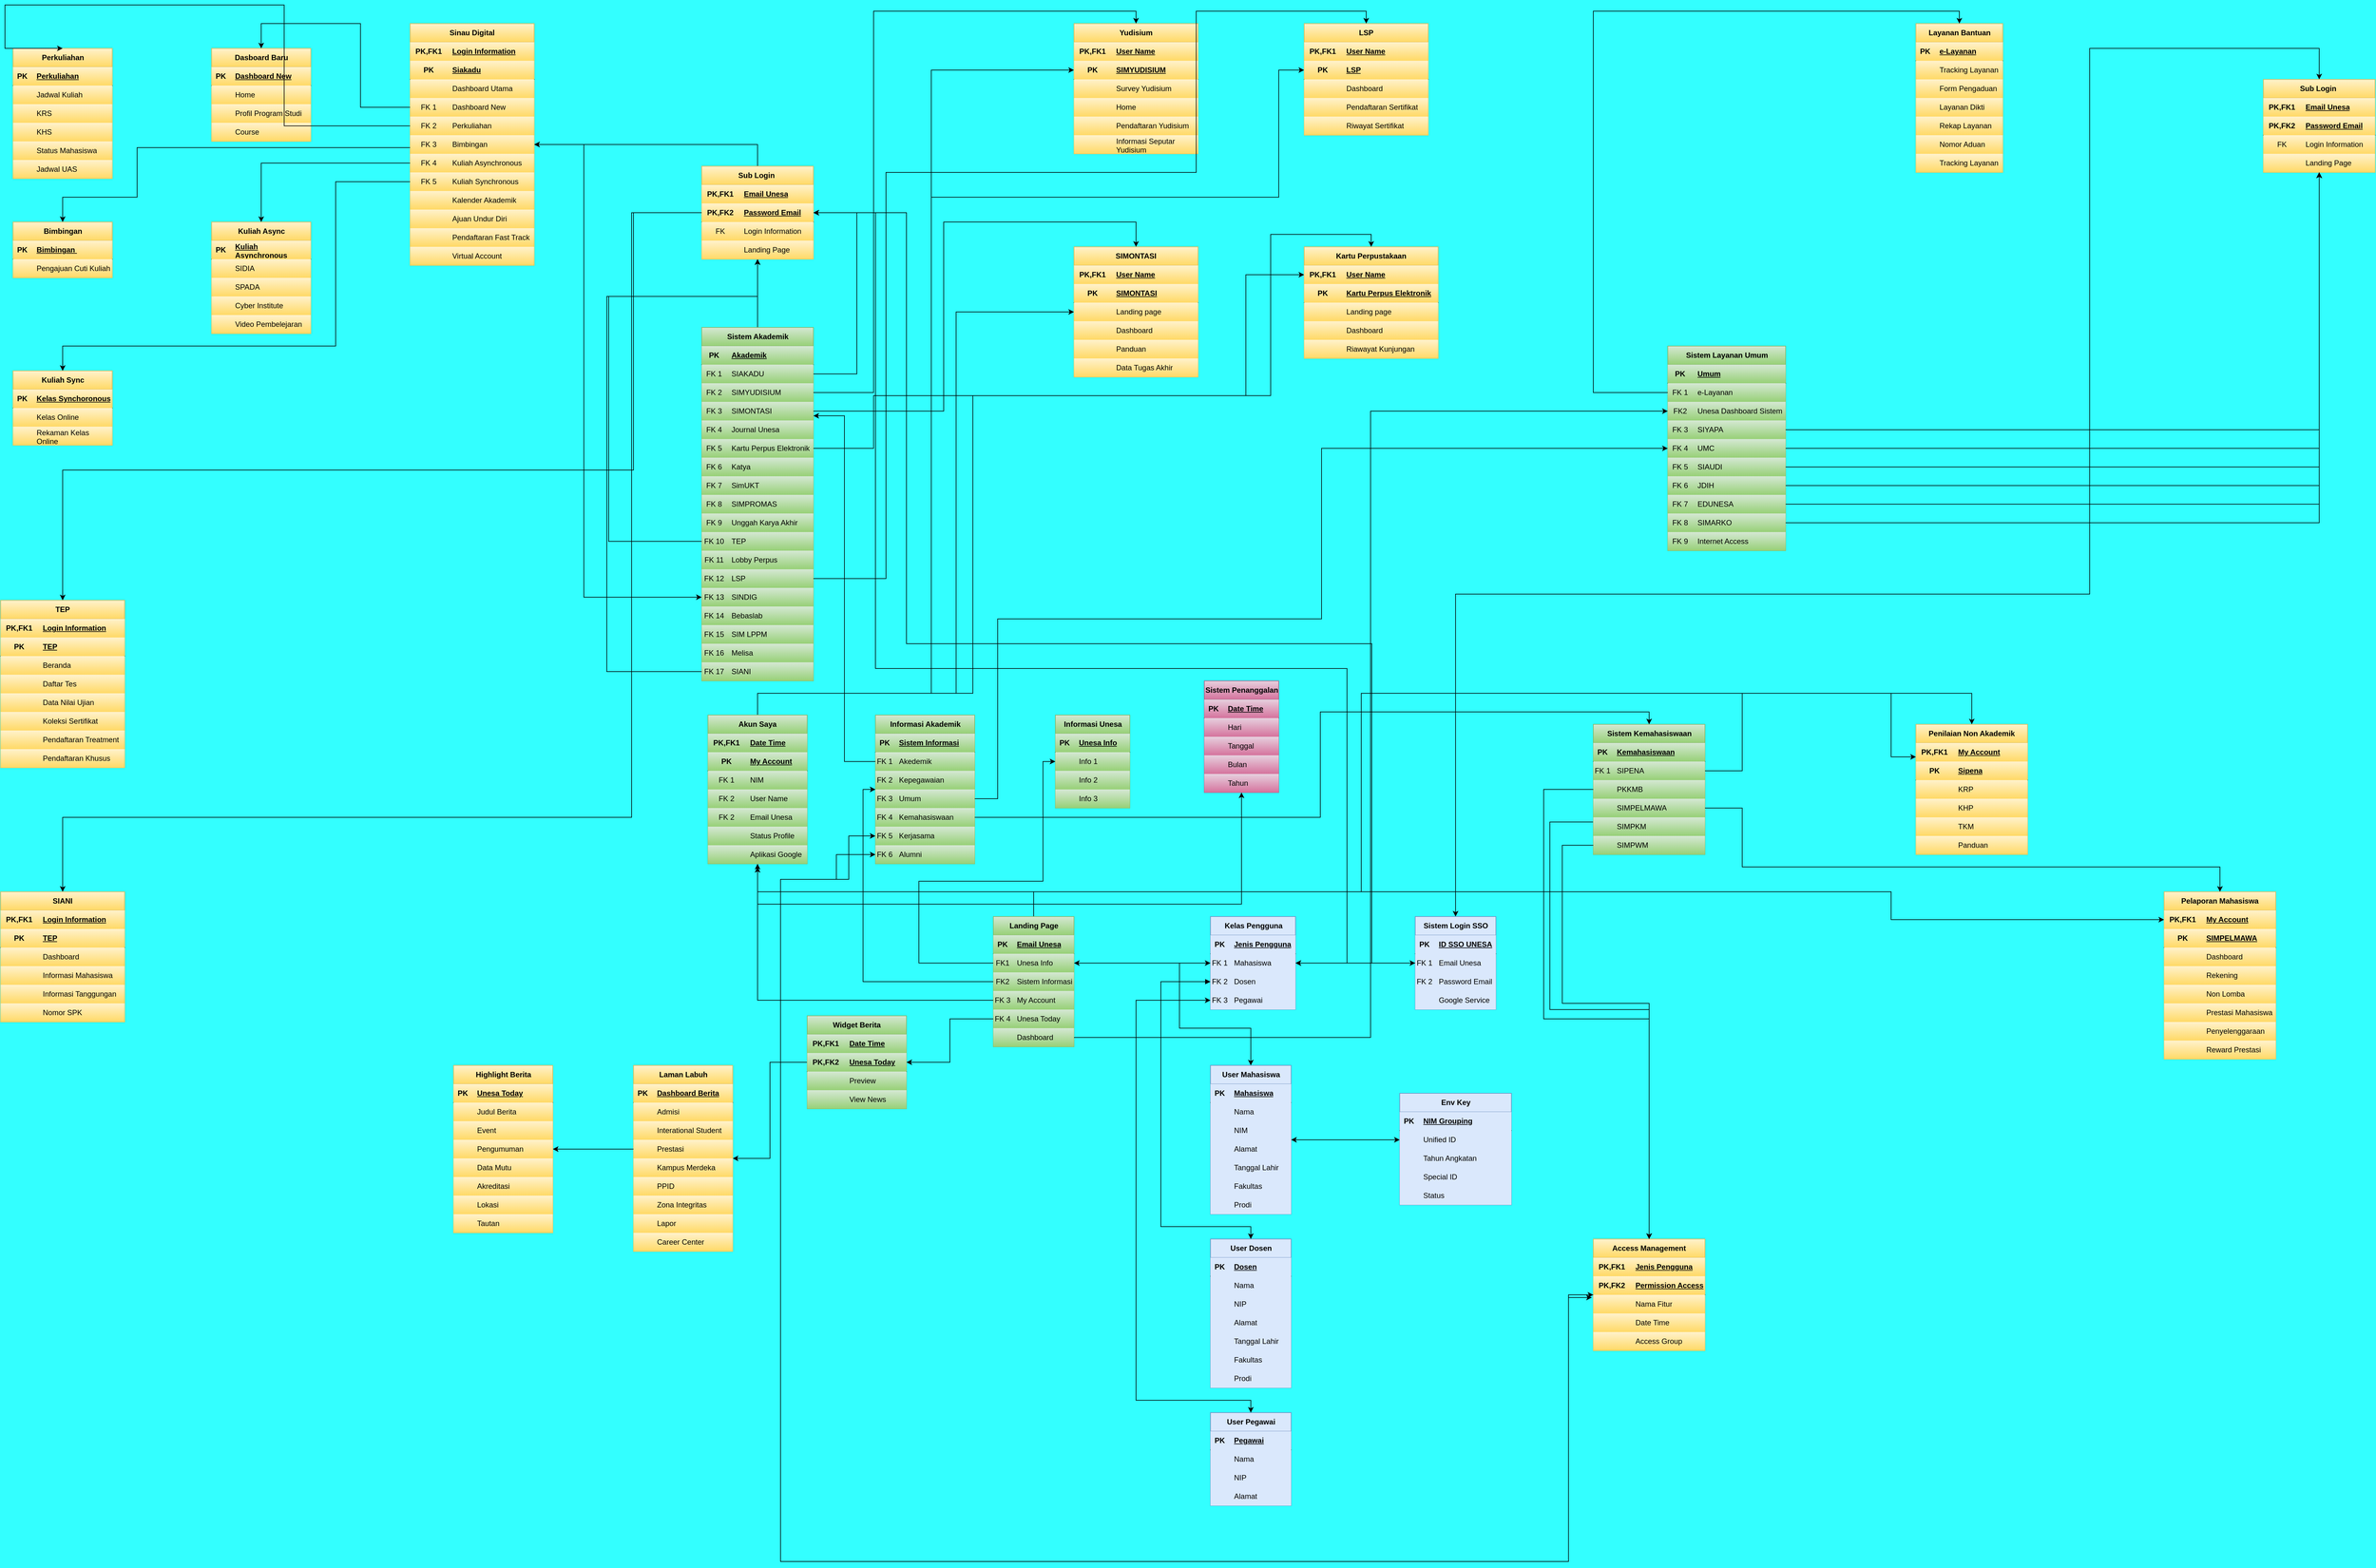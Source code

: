 <mxfile version="24.7.16">
  <diagram id="6cKqZGoH2jk1er3ki26G" name="Page-2">
    <mxGraphModel dx="3930" dy="2315" grid="1" gridSize="10" guides="1" tooltips="1" connect="1" arrows="1" fold="1" page="1" pageScale="1" pageWidth="4681" pageHeight="3300" background="#33FFFF" math="0" shadow="0">
      <root>
        <mxCell id="0" />
        <mxCell id="1" parent="0" />
        <mxCell id="3s4fbInYDFyxCFT_5RsB-1" style="edgeStyle=orthogonalEdgeStyle;rounded=0;orthogonalLoop=1;jettySize=auto;html=1;entryX=0.5;entryY=1;entryDx=0;entryDy=0;" edge="1" parent="1" source="Giw586hk5gtx-S3UCtW9-1" target="K6NmSgdyBUYXyE2Dd2id-1">
          <mxGeometry relative="1" as="geometry">
            <Array as="points">
              <mxPoint x="2142" y="1717" />
              <mxPoint x="2477" y="1717" />
            </Array>
          </mxGeometry>
        </mxCell>
        <mxCell id="Giw586hk5gtx-S3UCtW9-1" value="Landing Page" style="shape=table;startSize=30;container=1;collapsible=1;childLayout=tableLayout;fixedRows=1;rowLines=0;fontStyle=1;align=center;resizeLast=1;html=1;flipV=0;fillColor=#d5e8d4;strokeColor=#82b366;gradientColor=#97d077;" vertex="1" parent="1">
          <mxGeometry x="2077" y="1757" width="130" height="210" as="geometry" />
        </mxCell>
        <mxCell id="Giw586hk5gtx-S3UCtW9-2" value="" style="shape=tableRow;horizontal=0;startSize=0;swimlaneHead=0;swimlaneBody=0;fillColor=#cdeb8b;collapsible=0;dropTarget=0;points=[[0,0.5],[1,0.5]];portConstraint=eastwest;top=0;left=0;right=0;bottom=1;strokeColor=#36393d;" vertex="1" parent="Giw586hk5gtx-S3UCtW9-1">
          <mxGeometry y="30" width="130" height="30" as="geometry" />
        </mxCell>
        <mxCell id="Giw586hk5gtx-S3UCtW9-3" value="PK" style="shape=partialRectangle;connectable=0;fillColor=#d5e8d4;top=0;left=0;bottom=0;right=0;fontStyle=1;overflow=hidden;whiteSpace=wrap;html=1;strokeWidth=4;perimeterSpacing=2;gradientColor=#97d077;strokeColor=#82b366;" vertex="1" parent="Giw586hk5gtx-S3UCtW9-2">
          <mxGeometry width="30.0" height="30" as="geometry">
            <mxRectangle width="30.0" height="30" as="alternateBounds" />
          </mxGeometry>
        </mxCell>
        <mxCell id="Giw586hk5gtx-S3UCtW9-4" value="Email Unesa" style="shape=partialRectangle;connectable=0;fillColor=#d5e8d4;top=0;left=0;bottom=0;right=0;align=left;spacingLeft=6;fontStyle=5;overflow=hidden;whiteSpace=wrap;html=1;strokeWidth=4;perimeterSpacing=2;gradientColor=#97d077;strokeColor=#82b366;" vertex="1" parent="Giw586hk5gtx-S3UCtW9-2">
          <mxGeometry x="30.0" width="100.0" height="30" as="geometry">
            <mxRectangle width="100.0" height="30" as="alternateBounds" />
          </mxGeometry>
        </mxCell>
        <mxCell id="Giw586hk5gtx-S3UCtW9-5" value="" style="shape=tableRow;horizontal=0;startSize=0;swimlaneHead=0;swimlaneBody=0;fillColor=#cdeb8b;collapsible=0;dropTarget=0;points=[[0,0.5],[1,0.5]];portConstraint=eastwest;top=0;left=0;right=0;bottom=0;strokeColor=#36393d;" vertex="1" parent="Giw586hk5gtx-S3UCtW9-1">
          <mxGeometry y="60" width="130" height="30" as="geometry" />
        </mxCell>
        <mxCell id="Giw586hk5gtx-S3UCtW9-6" value="FK1" style="shape=partialRectangle;connectable=0;fillColor=#d5e8d4;top=0;left=0;bottom=0;right=0;editable=1;overflow=hidden;whiteSpace=wrap;html=1;strokeWidth=4;perimeterSpacing=2;gradientColor=#97d077;strokeColor=#82b366;" vertex="1" parent="Giw586hk5gtx-S3UCtW9-5">
          <mxGeometry width="30.0" height="30" as="geometry">
            <mxRectangle width="30.0" height="30" as="alternateBounds" />
          </mxGeometry>
        </mxCell>
        <mxCell id="Giw586hk5gtx-S3UCtW9-7" value="Unesa Info" style="shape=partialRectangle;connectable=0;fillColor=#d5e8d4;top=0;left=0;bottom=0;right=0;align=left;spacingLeft=6;overflow=hidden;whiteSpace=wrap;html=1;strokeWidth=4;perimeterSpacing=2;gradientColor=#97d077;strokeColor=#82b366;" vertex="1" parent="Giw586hk5gtx-S3UCtW9-5">
          <mxGeometry x="30.0" width="100.0" height="30" as="geometry">
            <mxRectangle width="100.0" height="30" as="alternateBounds" />
          </mxGeometry>
        </mxCell>
        <mxCell id="Giw586hk5gtx-S3UCtW9-8" value="" style="shape=tableRow;horizontal=0;startSize=0;swimlaneHead=0;swimlaneBody=0;fillColor=#cdeb8b;collapsible=0;dropTarget=0;points=[[0,0.5],[1,0.5]];portConstraint=eastwest;top=0;left=0;right=0;bottom=0;strokeColor=#36393d;" vertex="1" parent="Giw586hk5gtx-S3UCtW9-1">
          <mxGeometry y="90" width="130" height="30" as="geometry" />
        </mxCell>
        <mxCell id="Giw586hk5gtx-S3UCtW9-9" value="FK2" style="shape=partialRectangle;connectable=0;fillColor=#d5e8d4;top=0;left=0;bottom=0;right=0;editable=1;overflow=hidden;whiteSpace=wrap;html=1;strokeWidth=4;perimeterSpacing=2;gradientColor=#97d077;strokeColor=#82b366;" vertex="1" parent="Giw586hk5gtx-S3UCtW9-8">
          <mxGeometry width="30.0" height="30" as="geometry">
            <mxRectangle width="30.0" height="30" as="alternateBounds" />
          </mxGeometry>
        </mxCell>
        <mxCell id="Giw586hk5gtx-S3UCtW9-10" value="Sistem Informasi" style="shape=partialRectangle;connectable=0;fillColor=#d5e8d4;top=0;left=0;bottom=0;right=0;align=left;spacingLeft=6;overflow=hidden;whiteSpace=wrap;html=1;strokeWidth=4;perimeterSpacing=2;gradientColor=#97d077;strokeColor=#82b366;" vertex="1" parent="Giw586hk5gtx-S3UCtW9-8">
          <mxGeometry x="30.0" width="100.0" height="30" as="geometry">
            <mxRectangle width="100.0" height="30" as="alternateBounds" />
          </mxGeometry>
        </mxCell>
        <mxCell id="Giw586hk5gtx-S3UCtW9-11" value="" style="shape=tableRow;horizontal=0;startSize=0;swimlaneHead=0;swimlaneBody=0;fillColor=#cdeb8b;collapsible=0;dropTarget=0;points=[[0,0.5],[1,0.5]];portConstraint=eastwest;top=0;left=0;right=0;bottom=0;strokeColor=#36393d;" vertex="1" parent="Giw586hk5gtx-S3UCtW9-1">
          <mxGeometry y="120" width="130" height="30" as="geometry" />
        </mxCell>
        <mxCell id="Giw586hk5gtx-S3UCtW9-12" value="FK 3" style="shape=partialRectangle;connectable=0;fillColor=#d5e8d4;top=0;left=0;bottom=0;right=0;editable=1;overflow=hidden;whiteSpace=wrap;html=1;strokeWidth=4;perimeterSpacing=2;gradientColor=#97d077;strokeColor=#82b366;" vertex="1" parent="Giw586hk5gtx-S3UCtW9-11">
          <mxGeometry width="30.0" height="30" as="geometry">
            <mxRectangle width="30.0" height="30" as="alternateBounds" />
          </mxGeometry>
        </mxCell>
        <mxCell id="Giw586hk5gtx-S3UCtW9-13" value="My Account" style="shape=partialRectangle;connectable=0;fillColor=#d5e8d4;top=0;left=0;bottom=0;right=0;align=left;spacingLeft=6;overflow=hidden;whiteSpace=wrap;html=1;strokeWidth=4;perimeterSpacing=2;gradientColor=#97d077;strokeColor=#82b366;" vertex="1" parent="Giw586hk5gtx-S3UCtW9-11">
          <mxGeometry x="30.0" width="100.0" height="30" as="geometry">
            <mxRectangle width="100.0" height="30" as="alternateBounds" />
          </mxGeometry>
        </mxCell>
        <mxCell id="Giw586hk5gtx-S3UCtW9-14" value="" style="shape=tableRow;horizontal=0;startSize=0;swimlaneHead=0;swimlaneBody=0;fillColor=#cdeb8b;collapsible=0;dropTarget=0;points=[[0,0.5],[1,0.5]];portConstraint=eastwest;top=0;left=0;right=0;bottom=0;strokeColor=#36393d;" vertex="1" parent="Giw586hk5gtx-S3UCtW9-1">
          <mxGeometry y="150" width="130" height="30" as="geometry" />
        </mxCell>
        <mxCell id="Giw586hk5gtx-S3UCtW9-15" value="FK 4" style="shape=partialRectangle;connectable=0;fillColor=#d5e8d4;top=0;left=0;bottom=0;right=0;editable=1;overflow=hidden;whiteSpace=wrap;html=1;strokeWidth=4;perimeterSpacing=2;gradientColor=#97d077;strokeColor=#82b366;" vertex="1" parent="Giw586hk5gtx-S3UCtW9-14">
          <mxGeometry width="30.0" height="30" as="geometry">
            <mxRectangle width="30.0" height="30" as="alternateBounds" />
          </mxGeometry>
        </mxCell>
        <mxCell id="Giw586hk5gtx-S3UCtW9-16" value="Unesa Today" style="shape=partialRectangle;connectable=0;fillColor=#d5e8d4;top=0;left=0;bottom=0;right=0;align=left;spacingLeft=6;overflow=hidden;whiteSpace=wrap;html=1;strokeWidth=4;perimeterSpacing=2;gradientColor=#97d077;strokeColor=#82b366;" vertex="1" parent="Giw586hk5gtx-S3UCtW9-14">
          <mxGeometry x="30.0" width="100.0" height="30" as="geometry">
            <mxRectangle width="100.0" height="30" as="alternateBounds" />
          </mxGeometry>
        </mxCell>
        <mxCell id="Giw586hk5gtx-S3UCtW9-17" value="" style="shape=tableRow;horizontal=0;startSize=0;swimlaneHead=0;swimlaneBody=0;fillColor=#cdeb8b;collapsible=0;dropTarget=0;points=[[0,0.5],[1,0.5]];portConstraint=eastwest;top=0;left=0;right=0;bottom=0;strokeColor=#36393d;" vertex="1" parent="Giw586hk5gtx-S3UCtW9-1">
          <mxGeometry y="180" width="130" height="30" as="geometry" />
        </mxCell>
        <mxCell id="Giw586hk5gtx-S3UCtW9-18" value="" style="shape=partialRectangle;connectable=0;fillColor=#d5e8d4;top=0;left=0;bottom=0;right=0;editable=1;overflow=hidden;whiteSpace=wrap;html=1;strokeWidth=4;perimeterSpacing=2;gradientColor=#97d077;strokeColor=#82b366;" vertex="1" parent="Giw586hk5gtx-S3UCtW9-17">
          <mxGeometry width="30.0" height="30" as="geometry">
            <mxRectangle width="30.0" height="30" as="alternateBounds" />
          </mxGeometry>
        </mxCell>
        <mxCell id="Giw586hk5gtx-S3UCtW9-19" value="Dashboard" style="shape=partialRectangle;connectable=0;fillColor=#d5e8d4;top=0;left=0;bottom=0;right=0;align=left;spacingLeft=6;overflow=hidden;whiteSpace=wrap;html=1;strokeWidth=4;perimeterSpacing=2;gradientColor=#97d077;strokeColor=#82b366;" vertex="1" parent="Giw586hk5gtx-S3UCtW9-17">
          <mxGeometry x="30.0" width="100.0" height="30" as="geometry">
            <mxRectangle width="100.0" height="30" as="alternateBounds" />
          </mxGeometry>
        </mxCell>
        <mxCell id="zB2w5JModVXcFLp9tQE6-62" style="edgeStyle=orthogonalEdgeStyle;rounded=0;orthogonalLoop=1;jettySize=auto;html=1;entryX=0.5;entryY=0;entryDx=0;entryDy=0;startArrow=classic;startFill=1;" edge="1" parent="1" source="Giw586hk5gtx-S3UCtW9-33" target="zB2w5JModVXcFLp9tQE6-38">
          <mxGeometry relative="1" as="geometry">
            <Array as="points">
              <mxPoint x="2822" y="1237" />
              <mxPoint x="3844" y="1237" />
              <mxPoint x="3844" y="357" />
              <mxPoint x="4214" y="357" />
            </Array>
          </mxGeometry>
        </mxCell>
        <mxCell id="Giw586hk5gtx-S3UCtW9-33" value="Sistem Login SSO" style="shape=table;startSize=30;container=1;collapsible=1;childLayout=tableLayout;fixedRows=1;rowLines=0;fontStyle=1;align=center;resizeLast=1;html=1;fillColor=#dae8fc;strokeColor=#6c8ebf;fillStyle=solid;" vertex="1" parent="1">
          <mxGeometry x="2757" y="1757" width="130" height="150" as="geometry" />
        </mxCell>
        <mxCell id="Giw586hk5gtx-S3UCtW9-34" value="" style="shape=tableRow;horizontal=0;startSize=0;swimlaneHead=0;swimlaneBody=0;fillColor=none;collapsible=0;dropTarget=0;points=[[0,0.5],[1,0.5]];portConstraint=eastwest;top=0;left=0;right=0;bottom=1;" vertex="1" parent="Giw586hk5gtx-S3UCtW9-33">
          <mxGeometry y="30" width="130" height="30" as="geometry" />
        </mxCell>
        <mxCell id="Giw586hk5gtx-S3UCtW9-35" value="PK" style="shape=partialRectangle;connectable=0;fillColor=#dae8fc;top=0;left=0;bottom=0;right=0;fontStyle=1;overflow=hidden;whiteSpace=wrap;html=1;strokeColor=#6c8ebf;strokeWidth=4;perimeterSpacing=2;" vertex="1" parent="Giw586hk5gtx-S3UCtW9-34">
          <mxGeometry width="30" height="30" as="geometry">
            <mxRectangle width="30" height="30" as="alternateBounds" />
          </mxGeometry>
        </mxCell>
        <mxCell id="Giw586hk5gtx-S3UCtW9-36" value="ID SSO UNESA" style="shape=partialRectangle;connectable=0;fillColor=#dae8fc;top=0;left=0;bottom=0;right=0;align=left;spacingLeft=6;fontStyle=5;overflow=hidden;whiteSpace=wrap;html=1;strokeColor=#6c8ebf;strokeWidth=4;perimeterSpacing=2;" vertex="1" parent="Giw586hk5gtx-S3UCtW9-34">
          <mxGeometry x="30" width="100" height="30" as="geometry">
            <mxRectangle width="100" height="30" as="alternateBounds" />
          </mxGeometry>
        </mxCell>
        <mxCell id="Giw586hk5gtx-S3UCtW9-37" value="" style="shape=tableRow;horizontal=0;startSize=0;swimlaneHead=0;swimlaneBody=0;fillColor=none;collapsible=0;dropTarget=0;points=[[0,0.5],[1,0.5]];portConstraint=eastwest;top=0;left=0;right=0;bottom=0;" vertex="1" parent="Giw586hk5gtx-S3UCtW9-33">
          <mxGeometry y="60" width="130" height="30" as="geometry" />
        </mxCell>
        <mxCell id="Giw586hk5gtx-S3UCtW9-38" value="FK 1" style="shape=partialRectangle;connectable=0;fillColor=#dae8fc;top=0;left=0;bottom=0;right=0;editable=1;overflow=hidden;whiteSpace=wrap;html=1;strokeColor=#6c8ebf;strokeWidth=4;perimeterSpacing=2;" vertex="1" parent="Giw586hk5gtx-S3UCtW9-37">
          <mxGeometry width="30" height="30" as="geometry">
            <mxRectangle width="30" height="30" as="alternateBounds" />
          </mxGeometry>
        </mxCell>
        <mxCell id="Giw586hk5gtx-S3UCtW9-39" value="Email Unesa" style="shape=partialRectangle;connectable=0;fillColor=#dae8fc;top=0;left=0;bottom=0;right=0;align=left;spacingLeft=6;overflow=hidden;whiteSpace=wrap;html=1;strokeColor=#6c8ebf;strokeWidth=4;perimeterSpacing=2;shadow=0;" vertex="1" parent="Giw586hk5gtx-S3UCtW9-37">
          <mxGeometry x="30" width="100" height="30" as="geometry">
            <mxRectangle width="100" height="30" as="alternateBounds" />
          </mxGeometry>
        </mxCell>
        <mxCell id="Giw586hk5gtx-S3UCtW9-40" value="" style="shape=tableRow;horizontal=0;startSize=0;swimlaneHead=0;swimlaneBody=0;fillColor=none;collapsible=0;dropTarget=0;points=[[0,0.5],[1,0.5]];portConstraint=eastwest;top=0;left=0;right=0;bottom=0;" vertex="1" parent="Giw586hk5gtx-S3UCtW9-33">
          <mxGeometry y="90" width="130" height="30" as="geometry" />
        </mxCell>
        <mxCell id="Giw586hk5gtx-S3UCtW9-41" value="FK 2" style="shape=partialRectangle;connectable=0;fillColor=#dae8fc;top=0;left=0;bottom=0;right=0;editable=1;overflow=hidden;whiteSpace=wrap;html=1;strokeColor=#6c8ebf;strokeWidth=4;perimeterSpacing=2;" vertex="1" parent="Giw586hk5gtx-S3UCtW9-40">
          <mxGeometry width="30" height="30" as="geometry">
            <mxRectangle width="30" height="30" as="alternateBounds" />
          </mxGeometry>
        </mxCell>
        <mxCell id="Giw586hk5gtx-S3UCtW9-42" value="Password Email" style="shape=partialRectangle;connectable=0;fillColor=#dae8fc;top=0;left=0;bottom=0;right=0;align=left;spacingLeft=6;overflow=hidden;whiteSpace=wrap;html=1;strokeColor=#6c8ebf;strokeWidth=4;perimeterSpacing=2;" vertex="1" parent="Giw586hk5gtx-S3UCtW9-40">
          <mxGeometry x="30" width="100" height="30" as="geometry">
            <mxRectangle width="100" height="30" as="alternateBounds" />
          </mxGeometry>
        </mxCell>
        <mxCell id="Giw586hk5gtx-S3UCtW9-43" value="" style="shape=tableRow;horizontal=0;startSize=0;swimlaneHead=0;swimlaneBody=0;fillColor=none;collapsible=0;dropTarget=0;points=[[0,0.5],[1,0.5]];portConstraint=eastwest;top=0;left=0;right=0;bottom=0;" vertex="1" parent="Giw586hk5gtx-S3UCtW9-33">
          <mxGeometry y="120" width="130" height="30" as="geometry" />
        </mxCell>
        <mxCell id="Giw586hk5gtx-S3UCtW9-44" value="" style="shape=partialRectangle;connectable=0;fillColor=#dae8fc;top=0;left=0;bottom=0;right=0;editable=1;overflow=hidden;whiteSpace=wrap;html=1;strokeColor=#6c8ebf;strokeWidth=4;perimeterSpacing=2;" vertex="1" parent="Giw586hk5gtx-S3UCtW9-43">
          <mxGeometry width="30" height="30" as="geometry">
            <mxRectangle width="30" height="30" as="alternateBounds" />
          </mxGeometry>
        </mxCell>
        <mxCell id="Giw586hk5gtx-S3UCtW9-45" value="Google Service" style="shape=partialRectangle;connectable=0;fillColor=#dae8fc;top=0;left=0;bottom=0;right=0;align=left;spacingLeft=6;overflow=hidden;whiteSpace=wrap;html=1;strokeColor=#6c8ebf;strokeWidth=4;perimeterSpacing=2;" vertex="1" parent="Giw586hk5gtx-S3UCtW9-43">
          <mxGeometry x="30" width="100" height="30" as="geometry">
            <mxRectangle width="100" height="30" as="alternateBounds" />
          </mxGeometry>
        </mxCell>
        <mxCell id="Ao596fWn11xG3s8pDFvp-42" style="edgeStyle=orthogonalEdgeStyle;rounded=0;orthogonalLoop=1;jettySize=auto;html=1;exitX=0.5;exitY=1;exitDx=0;exitDy=0;" edge="1" parent="1" source="K6NmSgdyBUYXyE2Dd2id-1">
          <mxGeometry relative="1" as="geometry">
            <mxPoint x="2477" y="1637" as="sourcePoint" />
            <mxPoint x="1697" y="1677" as="targetPoint" />
            <Array as="points">
              <mxPoint x="2477" y="1737" />
              <mxPoint x="1697" y="1737" />
            </Array>
          </mxGeometry>
        </mxCell>
        <mxCell id="K6NmSgdyBUYXyE2Dd2id-1" value="Sistem Penanggalan" style="shape=table;startSize=30;container=1;collapsible=1;childLayout=tableLayout;fixedRows=1;rowLines=0;fontStyle=1;align=center;resizeLast=1;html=1;fillColor=#e6d0de;strokeColor=#996185;gradientColor=#d5739d;" vertex="1" parent="1">
          <mxGeometry x="2417" y="1377" width="120" height="180" as="geometry" />
        </mxCell>
        <mxCell id="K6NmSgdyBUYXyE2Dd2id-2" value="" style="shape=tableRow;horizontal=0;startSize=0;swimlaneHead=0;swimlaneBody=0;fillColor=none;collapsible=0;dropTarget=0;points=[[0,0.5],[1,0.5]];portConstraint=eastwest;top=0;left=0;right=0;bottom=1;" vertex="1" parent="K6NmSgdyBUYXyE2Dd2id-1">
          <mxGeometry y="30" width="120" height="30" as="geometry" />
        </mxCell>
        <mxCell id="K6NmSgdyBUYXyE2Dd2id-3" value="PK" style="shape=partialRectangle;connectable=0;fillColor=#e6d0de;top=0;left=0;bottom=0;right=0;fontStyle=1;overflow=hidden;whiteSpace=wrap;html=1;strokeColor=#996185;gradientColor=#d5739d;" vertex="1" parent="K6NmSgdyBUYXyE2Dd2id-2">
          <mxGeometry width="30" height="30" as="geometry">
            <mxRectangle width="30" height="30" as="alternateBounds" />
          </mxGeometry>
        </mxCell>
        <mxCell id="K6NmSgdyBUYXyE2Dd2id-4" value="Date Time" style="shape=partialRectangle;connectable=0;fillColor=#e6d0de;top=0;left=0;bottom=0;right=0;align=left;spacingLeft=6;fontStyle=5;overflow=hidden;whiteSpace=wrap;html=1;strokeColor=#996185;gradientColor=#d5739d;" vertex="1" parent="K6NmSgdyBUYXyE2Dd2id-2">
          <mxGeometry x="30" width="90" height="30" as="geometry">
            <mxRectangle width="90" height="30" as="alternateBounds" />
          </mxGeometry>
        </mxCell>
        <mxCell id="K6NmSgdyBUYXyE2Dd2id-5" value="" style="shape=tableRow;horizontal=0;startSize=0;swimlaneHead=0;swimlaneBody=0;fillColor=none;collapsible=0;dropTarget=0;points=[[0,0.5],[1,0.5]];portConstraint=eastwest;top=0;left=0;right=0;bottom=0;" vertex="1" parent="K6NmSgdyBUYXyE2Dd2id-1">
          <mxGeometry y="60" width="120" height="30" as="geometry" />
        </mxCell>
        <mxCell id="K6NmSgdyBUYXyE2Dd2id-6" value="" style="shape=partialRectangle;connectable=0;fillColor=#e6d0de;top=0;left=0;bottom=0;right=0;editable=1;overflow=hidden;whiteSpace=wrap;html=1;strokeColor=#996185;gradientColor=#d5739d;" vertex="1" parent="K6NmSgdyBUYXyE2Dd2id-5">
          <mxGeometry width="30" height="30" as="geometry">
            <mxRectangle width="30" height="30" as="alternateBounds" />
          </mxGeometry>
        </mxCell>
        <mxCell id="K6NmSgdyBUYXyE2Dd2id-7" value="Hari" style="shape=partialRectangle;connectable=0;fillColor=#e6d0de;top=0;left=0;bottom=0;right=0;align=left;spacingLeft=6;overflow=hidden;whiteSpace=wrap;html=1;strokeColor=#996185;gradientColor=#d5739d;" vertex="1" parent="K6NmSgdyBUYXyE2Dd2id-5">
          <mxGeometry x="30" width="90" height="30" as="geometry">
            <mxRectangle width="90" height="30" as="alternateBounds" />
          </mxGeometry>
        </mxCell>
        <mxCell id="K6NmSgdyBUYXyE2Dd2id-8" value="" style="shape=tableRow;horizontal=0;startSize=0;swimlaneHead=0;swimlaneBody=0;fillColor=none;collapsible=0;dropTarget=0;points=[[0,0.5],[1,0.5]];portConstraint=eastwest;top=0;left=0;right=0;bottom=0;" vertex="1" parent="K6NmSgdyBUYXyE2Dd2id-1">
          <mxGeometry y="90" width="120" height="30" as="geometry" />
        </mxCell>
        <mxCell id="K6NmSgdyBUYXyE2Dd2id-9" value="" style="shape=partialRectangle;connectable=0;fillColor=#e6d0de;top=0;left=0;bottom=0;right=0;editable=1;overflow=hidden;whiteSpace=wrap;html=1;strokeColor=#996185;gradientColor=#d5739d;" vertex="1" parent="K6NmSgdyBUYXyE2Dd2id-8">
          <mxGeometry width="30" height="30" as="geometry">
            <mxRectangle width="30" height="30" as="alternateBounds" />
          </mxGeometry>
        </mxCell>
        <mxCell id="K6NmSgdyBUYXyE2Dd2id-10" value="Tanggal" style="shape=partialRectangle;connectable=0;fillColor=#e6d0de;top=0;left=0;bottom=0;right=0;align=left;spacingLeft=6;overflow=hidden;whiteSpace=wrap;html=1;strokeColor=#996185;gradientColor=#d5739d;" vertex="1" parent="K6NmSgdyBUYXyE2Dd2id-8">
          <mxGeometry x="30" width="90" height="30" as="geometry">
            <mxRectangle width="90" height="30" as="alternateBounds" />
          </mxGeometry>
        </mxCell>
        <mxCell id="K6NmSgdyBUYXyE2Dd2id-11" value="" style="shape=tableRow;horizontal=0;startSize=0;swimlaneHead=0;swimlaneBody=0;fillColor=none;collapsible=0;dropTarget=0;points=[[0,0.5],[1,0.5]];portConstraint=eastwest;top=0;left=0;right=0;bottom=0;" vertex="1" parent="K6NmSgdyBUYXyE2Dd2id-1">
          <mxGeometry y="120" width="120" height="30" as="geometry" />
        </mxCell>
        <mxCell id="K6NmSgdyBUYXyE2Dd2id-12" value="" style="shape=partialRectangle;connectable=0;fillColor=#e6d0de;top=0;left=0;bottom=0;right=0;editable=1;overflow=hidden;whiteSpace=wrap;html=1;strokeColor=#996185;gradientColor=#d5739d;" vertex="1" parent="K6NmSgdyBUYXyE2Dd2id-11">
          <mxGeometry width="30" height="30" as="geometry">
            <mxRectangle width="30" height="30" as="alternateBounds" />
          </mxGeometry>
        </mxCell>
        <mxCell id="K6NmSgdyBUYXyE2Dd2id-13" value="Bulan" style="shape=partialRectangle;connectable=0;fillColor=#e6d0de;top=0;left=0;bottom=0;right=0;align=left;spacingLeft=6;overflow=hidden;whiteSpace=wrap;html=1;strokeColor=#996185;gradientColor=#d5739d;" vertex="1" parent="K6NmSgdyBUYXyE2Dd2id-11">
          <mxGeometry x="30" width="90" height="30" as="geometry">
            <mxRectangle width="90" height="30" as="alternateBounds" />
          </mxGeometry>
        </mxCell>
        <mxCell id="K6NmSgdyBUYXyE2Dd2id-14" value="" style="shape=tableRow;horizontal=0;startSize=0;swimlaneHead=0;swimlaneBody=0;fillColor=none;collapsible=0;dropTarget=0;points=[[0,0.5],[1,0.5]];portConstraint=eastwest;top=0;left=0;right=0;bottom=0;" vertex="1" parent="K6NmSgdyBUYXyE2Dd2id-1">
          <mxGeometry y="150" width="120" height="30" as="geometry" />
        </mxCell>
        <mxCell id="K6NmSgdyBUYXyE2Dd2id-15" value="" style="shape=partialRectangle;connectable=0;fillColor=#e6d0de;top=0;left=0;bottom=0;right=0;editable=1;overflow=hidden;whiteSpace=wrap;html=1;strokeColor=#996185;gradientColor=#d5739d;" vertex="1" parent="K6NmSgdyBUYXyE2Dd2id-14">
          <mxGeometry width="30" height="30" as="geometry">
            <mxRectangle width="30" height="30" as="alternateBounds" />
          </mxGeometry>
        </mxCell>
        <mxCell id="K6NmSgdyBUYXyE2Dd2id-16" value="Tahun" style="shape=partialRectangle;connectable=0;fillColor=#e6d0de;top=0;left=0;bottom=0;right=0;align=left;spacingLeft=6;overflow=hidden;whiteSpace=wrap;html=1;strokeColor=#996185;gradientColor=#d5739d;" vertex="1" parent="K6NmSgdyBUYXyE2Dd2id-14">
          <mxGeometry x="30" width="90" height="30" as="geometry">
            <mxRectangle width="90" height="30" as="alternateBounds" />
          </mxGeometry>
        </mxCell>
        <mxCell id="riwnbJb65iJ25UIUXGFa-1" value="Informasi Unesa" style="shape=table;startSize=30;container=1;collapsible=1;childLayout=tableLayout;fixedRows=1;rowLines=0;fontStyle=1;align=center;resizeLast=1;html=1;fillColor=#d5e8d4;strokeColor=#82b366;gradientColor=#97d077;" vertex="1" parent="1">
          <mxGeometry x="2177" y="1432" width="120" height="150" as="geometry" />
        </mxCell>
        <mxCell id="riwnbJb65iJ25UIUXGFa-2" value="" style="shape=tableRow;horizontal=0;startSize=0;swimlaneHead=0;swimlaneBody=0;fillColor=none;collapsible=0;dropTarget=0;points=[[0,0.5],[1,0.5]];portConstraint=eastwest;top=0;left=0;right=0;bottom=1;" vertex="1" parent="riwnbJb65iJ25UIUXGFa-1">
          <mxGeometry y="30" width="120" height="30" as="geometry" />
        </mxCell>
        <mxCell id="riwnbJb65iJ25UIUXGFa-3" value="PK" style="shape=partialRectangle;connectable=0;fillColor=#d5e8d4;top=0;left=0;bottom=0;right=0;fontStyle=1;overflow=hidden;whiteSpace=wrap;html=1;strokeColor=#82b366;gradientColor=#97d077;" vertex="1" parent="riwnbJb65iJ25UIUXGFa-2">
          <mxGeometry width="30" height="30" as="geometry">
            <mxRectangle width="30" height="30" as="alternateBounds" />
          </mxGeometry>
        </mxCell>
        <mxCell id="riwnbJb65iJ25UIUXGFa-4" value="Unesa Info" style="shape=partialRectangle;connectable=0;fillColor=#d5e8d4;top=0;left=0;bottom=0;right=0;align=left;spacingLeft=6;fontStyle=5;overflow=hidden;whiteSpace=wrap;html=1;strokeColor=#82b366;gradientColor=#97d077;" vertex="1" parent="riwnbJb65iJ25UIUXGFa-2">
          <mxGeometry x="30" width="90" height="30" as="geometry">
            <mxRectangle width="90" height="30" as="alternateBounds" />
          </mxGeometry>
        </mxCell>
        <mxCell id="riwnbJb65iJ25UIUXGFa-5" value="" style="shape=tableRow;horizontal=0;startSize=0;swimlaneHead=0;swimlaneBody=0;fillColor=none;collapsible=0;dropTarget=0;points=[[0,0.5],[1,0.5]];portConstraint=eastwest;top=0;left=0;right=0;bottom=0;" vertex="1" parent="riwnbJb65iJ25UIUXGFa-1">
          <mxGeometry y="60" width="120" height="30" as="geometry" />
        </mxCell>
        <mxCell id="riwnbJb65iJ25UIUXGFa-6" value="" style="shape=partialRectangle;connectable=0;fillColor=#d5e8d4;top=0;left=0;bottom=0;right=0;editable=1;overflow=hidden;whiteSpace=wrap;html=1;strokeColor=#82b366;gradientColor=#97d077;" vertex="1" parent="riwnbJb65iJ25UIUXGFa-5">
          <mxGeometry width="30" height="30" as="geometry">
            <mxRectangle width="30" height="30" as="alternateBounds" />
          </mxGeometry>
        </mxCell>
        <mxCell id="riwnbJb65iJ25UIUXGFa-7" value="Info 1" style="shape=partialRectangle;connectable=0;fillColor=#d5e8d4;top=0;left=0;bottom=0;right=0;align=left;spacingLeft=6;overflow=hidden;whiteSpace=wrap;html=1;strokeColor=#82b366;gradientColor=#97d077;" vertex="1" parent="riwnbJb65iJ25UIUXGFa-5">
          <mxGeometry x="30" width="90" height="30" as="geometry">
            <mxRectangle width="90" height="30" as="alternateBounds" />
          </mxGeometry>
        </mxCell>
        <mxCell id="riwnbJb65iJ25UIUXGFa-8" value="" style="shape=tableRow;horizontal=0;startSize=0;swimlaneHead=0;swimlaneBody=0;fillColor=none;collapsible=0;dropTarget=0;points=[[0,0.5],[1,0.5]];portConstraint=eastwest;top=0;left=0;right=0;bottom=0;" vertex="1" parent="riwnbJb65iJ25UIUXGFa-1">
          <mxGeometry y="90" width="120" height="30" as="geometry" />
        </mxCell>
        <mxCell id="riwnbJb65iJ25UIUXGFa-9" value="" style="shape=partialRectangle;connectable=0;fillColor=#d5e8d4;top=0;left=0;bottom=0;right=0;editable=1;overflow=hidden;whiteSpace=wrap;html=1;strokeColor=#82b366;gradientColor=#97d077;" vertex="1" parent="riwnbJb65iJ25UIUXGFa-8">
          <mxGeometry width="30" height="30" as="geometry">
            <mxRectangle width="30" height="30" as="alternateBounds" />
          </mxGeometry>
        </mxCell>
        <mxCell id="riwnbJb65iJ25UIUXGFa-10" value="Info 2" style="shape=partialRectangle;connectable=0;fillColor=#d5e8d4;top=0;left=0;bottom=0;right=0;align=left;spacingLeft=6;overflow=hidden;whiteSpace=wrap;html=1;strokeColor=#82b366;gradientColor=#97d077;" vertex="1" parent="riwnbJb65iJ25UIUXGFa-8">
          <mxGeometry x="30" width="90" height="30" as="geometry">
            <mxRectangle width="90" height="30" as="alternateBounds" />
          </mxGeometry>
        </mxCell>
        <mxCell id="riwnbJb65iJ25UIUXGFa-11" value="" style="shape=tableRow;horizontal=0;startSize=0;swimlaneHead=0;swimlaneBody=0;fillColor=none;collapsible=0;dropTarget=0;points=[[0,0.5],[1,0.5]];portConstraint=eastwest;top=0;left=0;right=0;bottom=0;" vertex="1" parent="riwnbJb65iJ25UIUXGFa-1">
          <mxGeometry y="120" width="120" height="30" as="geometry" />
        </mxCell>
        <mxCell id="riwnbJb65iJ25UIUXGFa-12" value="" style="shape=partialRectangle;connectable=0;fillColor=#d5e8d4;top=0;left=0;bottom=0;right=0;editable=1;overflow=hidden;whiteSpace=wrap;html=1;strokeColor=#82b366;gradientColor=#97d077;" vertex="1" parent="riwnbJb65iJ25UIUXGFa-11">
          <mxGeometry width="30" height="30" as="geometry">
            <mxRectangle width="30" height="30" as="alternateBounds" />
          </mxGeometry>
        </mxCell>
        <mxCell id="riwnbJb65iJ25UIUXGFa-13" value="Info 3" style="shape=partialRectangle;connectable=0;fillColor=#d5e8d4;top=0;left=0;bottom=0;right=0;align=left;spacingLeft=6;overflow=hidden;whiteSpace=wrap;html=1;strokeColor=#82b366;gradientColor=#97d077;" vertex="1" parent="riwnbJb65iJ25UIUXGFa-11">
          <mxGeometry x="30" width="90" height="30" as="geometry">
            <mxRectangle width="90" height="30" as="alternateBounds" />
          </mxGeometry>
        </mxCell>
        <mxCell id="riwnbJb65iJ25UIUXGFa-15" style="edgeStyle=orthogonalEdgeStyle;rounded=0;orthogonalLoop=1;jettySize=auto;html=1;entryX=0;entryY=0.5;entryDx=0;entryDy=0;" edge="1" parent="1" source="Giw586hk5gtx-S3UCtW9-5" target="riwnbJb65iJ25UIUXGFa-1">
          <mxGeometry relative="1" as="geometry">
            <Array as="points">
              <mxPoint x="1957" y="1832" />
              <mxPoint x="1957" y="1700" />
              <mxPoint x="2157" y="1700" />
              <mxPoint x="2157" y="1507" />
            </Array>
          </mxGeometry>
        </mxCell>
        <mxCell id="gN2QimV77Kgbjs7ctZSb-1" value="Informasi Akademik" style="shape=table;startSize=30;container=1;collapsible=1;childLayout=tableLayout;fixedRows=1;rowLines=0;fontStyle=1;align=center;resizeLast=1;html=1;fillColor=#d5e8d4;strokeColor=#82b366;gradientColor=#97d077;" vertex="1" parent="1">
          <mxGeometry x="1887" y="1432" width="160" height="240" as="geometry" />
        </mxCell>
        <mxCell id="gN2QimV77Kgbjs7ctZSb-2" value="" style="shape=tableRow;horizontal=0;startSize=0;swimlaneHead=0;swimlaneBody=0;fillColor=none;collapsible=0;dropTarget=0;points=[[0,0.5],[1,0.5]];portConstraint=eastwest;top=0;left=0;right=0;bottom=1;" vertex="1" parent="gN2QimV77Kgbjs7ctZSb-1">
          <mxGeometry y="30" width="160" height="30" as="geometry" />
        </mxCell>
        <mxCell id="gN2QimV77Kgbjs7ctZSb-3" value="PK" style="shape=partialRectangle;connectable=0;fillColor=#d5e8d4;top=0;left=0;bottom=0;right=0;fontStyle=1;overflow=hidden;whiteSpace=wrap;html=1;strokeColor=#82b366;gradientColor=#97d077;" vertex="1" parent="gN2QimV77Kgbjs7ctZSb-2">
          <mxGeometry width="30" height="30" as="geometry">
            <mxRectangle width="30" height="30" as="alternateBounds" />
          </mxGeometry>
        </mxCell>
        <mxCell id="gN2QimV77Kgbjs7ctZSb-4" value="Sistem Informasi" style="shape=partialRectangle;connectable=0;fillColor=#d5e8d4;top=0;left=0;bottom=0;right=0;align=left;spacingLeft=6;fontStyle=5;overflow=hidden;whiteSpace=wrap;html=1;strokeColor=#82b366;gradientColor=#97d077;" vertex="1" parent="gN2QimV77Kgbjs7ctZSb-2">
          <mxGeometry x="30" width="130" height="30" as="geometry">
            <mxRectangle width="130" height="30" as="alternateBounds" />
          </mxGeometry>
        </mxCell>
        <mxCell id="gN2QimV77Kgbjs7ctZSb-5" value="" style="shape=tableRow;horizontal=0;startSize=0;swimlaneHead=0;swimlaneBody=0;fillColor=none;collapsible=0;dropTarget=0;points=[[0,0.5],[1,0.5]];portConstraint=eastwest;top=0;left=0;right=0;bottom=0;" vertex="1" parent="gN2QimV77Kgbjs7ctZSb-1">
          <mxGeometry y="60" width="160" height="30" as="geometry" />
        </mxCell>
        <mxCell id="gN2QimV77Kgbjs7ctZSb-6" value="FK 1" style="shape=partialRectangle;connectable=0;fillColor=#d5e8d4;top=0;left=0;bottom=0;right=0;editable=1;overflow=hidden;whiteSpace=wrap;html=1;strokeColor=#82b366;gradientColor=#97d077;" vertex="1" parent="gN2QimV77Kgbjs7ctZSb-5">
          <mxGeometry width="30" height="30" as="geometry">
            <mxRectangle width="30" height="30" as="alternateBounds" />
          </mxGeometry>
        </mxCell>
        <mxCell id="gN2QimV77Kgbjs7ctZSb-7" value="Akedemik" style="shape=partialRectangle;connectable=0;fillColor=#d5e8d4;top=0;left=0;bottom=0;right=0;align=left;spacingLeft=6;overflow=hidden;whiteSpace=wrap;html=1;strokeColor=#82b366;gradientColor=#97d077;" vertex="1" parent="gN2QimV77Kgbjs7ctZSb-5">
          <mxGeometry x="30" width="130" height="30" as="geometry">
            <mxRectangle width="130" height="30" as="alternateBounds" />
          </mxGeometry>
        </mxCell>
        <mxCell id="gN2QimV77Kgbjs7ctZSb-8" value="" style="shape=tableRow;horizontal=0;startSize=0;swimlaneHead=0;swimlaneBody=0;fillColor=none;collapsible=0;dropTarget=0;points=[[0,0.5],[1,0.5]];portConstraint=eastwest;top=0;left=0;right=0;bottom=0;" vertex="1" parent="gN2QimV77Kgbjs7ctZSb-1">
          <mxGeometry y="90" width="160" height="30" as="geometry" />
        </mxCell>
        <mxCell id="gN2QimV77Kgbjs7ctZSb-9" value="FK 2" style="shape=partialRectangle;connectable=0;fillColor=#d5e8d4;top=0;left=0;bottom=0;right=0;editable=1;overflow=hidden;whiteSpace=wrap;html=1;strokeColor=#82b366;gradientColor=#97d077;" vertex="1" parent="gN2QimV77Kgbjs7ctZSb-8">
          <mxGeometry width="30" height="30" as="geometry">
            <mxRectangle width="30" height="30" as="alternateBounds" />
          </mxGeometry>
        </mxCell>
        <mxCell id="gN2QimV77Kgbjs7ctZSb-10" value="Kepegawaian" style="shape=partialRectangle;connectable=0;fillColor=#d5e8d4;top=0;left=0;bottom=0;right=0;align=left;spacingLeft=6;overflow=hidden;whiteSpace=wrap;html=1;strokeColor=#82b366;gradientColor=#97d077;" vertex="1" parent="gN2QimV77Kgbjs7ctZSb-8">
          <mxGeometry x="30" width="130" height="30" as="geometry">
            <mxRectangle width="130" height="30" as="alternateBounds" />
          </mxGeometry>
        </mxCell>
        <mxCell id="gN2QimV77Kgbjs7ctZSb-11" value="" style="shape=tableRow;horizontal=0;startSize=0;swimlaneHead=0;swimlaneBody=0;fillColor=none;collapsible=0;dropTarget=0;points=[[0,0.5],[1,0.5]];portConstraint=eastwest;top=0;left=0;right=0;bottom=0;" vertex="1" parent="gN2QimV77Kgbjs7ctZSb-1">
          <mxGeometry y="120" width="160" height="30" as="geometry" />
        </mxCell>
        <mxCell id="gN2QimV77Kgbjs7ctZSb-12" value="FK 3" style="shape=partialRectangle;connectable=0;fillColor=#d5e8d4;top=0;left=0;bottom=0;right=0;editable=1;overflow=hidden;whiteSpace=wrap;html=1;strokeColor=#82b366;gradientColor=#97d077;" vertex="1" parent="gN2QimV77Kgbjs7ctZSb-11">
          <mxGeometry width="30" height="30" as="geometry">
            <mxRectangle width="30" height="30" as="alternateBounds" />
          </mxGeometry>
        </mxCell>
        <mxCell id="gN2QimV77Kgbjs7ctZSb-13" value="Umum" style="shape=partialRectangle;connectable=0;fillColor=#d5e8d4;top=0;left=0;bottom=0;right=0;align=left;spacingLeft=6;overflow=hidden;whiteSpace=wrap;html=1;strokeColor=#82b366;gradientColor=#97d077;" vertex="1" parent="gN2QimV77Kgbjs7ctZSb-11">
          <mxGeometry x="30" width="130" height="30" as="geometry">
            <mxRectangle width="130" height="30" as="alternateBounds" />
          </mxGeometry>
        </mxCell>
        <mxCell id="gN2QimV77Kgbjs7ctZSb-14" value="" style="shape=tableRow;horizontal=0;startSize=0;swimlaneHead=0;swimlaneBody=0;fillColor=none;collapsible=0;dropTarget=0;points=[[0,0.5],[1,0.5]];portConstraint=eastwest;top=0;left=0;right=0;bottom=0;" vertex="1" parent="gN2QimV77Kgbjs7ctZSb-1">
          <mxGeometry y="150" width="160" height="30" as="geometry" />
        </mxCell>
        <mxCell id="gN2QimV77Kgbjs7ctZSb-15" value="FK 4" style="shape=partialRectangle;connectable=0;fillColor=#d5e8d4;top=0;left=0;bottom=0;right=0;editable=1;overflow=hidden;whiteSpace=wrap;html=1;strokeColor=#82b366;gradientColor=#97d077;" vertex="1" parent="gN2QimV77Kgbjs7ctZSb-14">
          <mxGeometry width="30" height="30" as="geometry">
            <mxRectangle width="30" height="30" as="alternateBounds" />
          </mxGeometry>
        </mxCell>
        <mxCell id="gN2QimV77Kgbjs7ctZSb-16" value="Kemahasiswaan" style="shape=partialRectangle;connectable=0;fillColor=#d5e8d4;top=0;left=0;bottom=0;right=0;align=left;spacingLeft=6;overflow=hidden;whiteSpace=wrap;html=1;strokeColor=#82b366;gradientColor=#97d077;" vertex="1" parent="gN2QimV77Kgbjs7ctZSb-14">
          <mxGeometry x="30" width="130" height="30" as="geometry">
            <mxRectangle width="130" height="30" as="alternateBounds" />
          </mxGeometry>
        </mxCell>
        <mxCell id="gN2QimV77Kgbjs7ctZSb-17" value="" style="shape=tableRow;horizontal=0;startSize=0;swimlaneHead=0;swimlaneBody=0;fillColor=none;collapsible=0;dropTarget=0;points=[[0,0.5],[1,0.5]];portConstraint=eastwest;top=0;left=0;right=0;bottom=0;" vertex="1" parent="gN2QimV77Kgbjs7ctZSb-1">
          <mxGeometry y="180" width="160" height="30" as="geometry" />
        </mxCell>
        <mxCell id="gN2QimV77Kgbjs7ctZSb-18" value="FK 5" style="shape=partialRectangle;connectable=0;fillColor=#d5e8d4;top=0;left=0;bottom=0;right=0;editable=1;overflow=hidden;whiteSpace=wrap;html=1;strokeColor=#82b366;gradientColor=#97d077;" vertex="1" parent="gN2QimV77Kgbjs7ctZSb-17">
          <mxGeometry width="30" height="30" as="geometry">
            <mxRectangle width="30" height="30" as="alternateBounds" />
          </mxGeometry>
        </mxCell>
        <mxCell id="gN2QimV77Kgbjs7ctZSb-19" value="Kerjasama" style="shape=partialRectangle;connectable=0;fillColor=#d5e8d4;top=0;left=0;bottom=0;right=0;align=left;spacingLeft=6;overflow=hidden;whiteSpace=wrap;html=1;strokeColor=#82b366;gradientColor=#97d077;" vertex="1" parent="gN2QimV77Kgbjs7ctZSb-17">
          <mxGeometry x="30" width="130" height="30" as="geometry">
            <mxRectangle width="130" height="30" as="alternateBounds" />
          </mxGeometry>
        </mxCell>
        <mxCell id="gN2QimV77Kgbjs7ctZSb-20" value="" style="shape=tableRow;horizontal=0;startSize=0;swimlaneHead=0;swimlaneBody=0;fillColor=none;collapsible=0;dropTarget=0;points=[[0,0.5],[1,0.5]];portConstraint=eastwest;top=0;left=0;right=0;bottom=0;" vertex="1" parent="gN2QimV77Kgbjs7ctZSb-1">
          <mxGeometry y="210" width="160" height="30" as="geometry" />
        </mxCell>
        <mxCell id="gN2QimV77Kgbjs7ctZSb-21" value="FK 6" style="shape=partialRectangle;connectable=0;fillColor=#d5e8d4;top=0;left=0;bottom=0;right=0;editable=1;overflow=hidden;whiteSpace=wrap;html=1;strokeColor=#82b366;gradientColor=#97d077;" vertex="1" parent="gN2QimV77Kgbjs7ctZSb-20">
          <mxGeometry width="30" height="30" as="geometry">
            <mxRectangle width="30" height="30" as="alternateBounds" />
          </mxGeometry>
        </mxCell>
        <mxCell id="gN2QimV77Kgbjs7ctZSb-22" value="Alumni" style="shape=partialRectangle;connectable=0;fillColor=#d5e8d4;top=0;left=0;bottom=0;right=0;align=left;spacingLeft=6;overflow=hidden;whiteSpace=wrap;html=1;strokeColor=#82b366;gradientColor=#97d077;" vertex="1" parent="gN2QimV77Kgbjs7ctZSb-20">
          <mxGeometry x="30" width="130" height="30" as="geometry">
            <mxRectangle width="130" height="30" as="alternateBounds" />
          </mxGeometry>
        </mxCell>
        <mxCell id="gN2QimV77Kgbjs7ctZSb-24" style="edgeStyle=orthogonalEdgeStyle;rounded=0;orthogonalLoop=1;jettySize=auto;html=1;entryX=0;entryY=0.5;entryDx=0;entryDy=0;" edge="1" parent="1" source="Giw586hk5gtx-S3UCtW9-8" target="gN2QimV77Kgbjs7ctZSb-1">
          <mxGeometry relative="1" as="geometry" />
        </mxCell>
        <mxCell id="fWAUHWP4CJDFsttNOYQU-20" style="edgeStyle=orthogonalEdgeStyle;rounded=0;orthogonalLoop=1;jettySize=auto;html=1;entryX=0;entryY=0.5;entryDx=0;entryDy=0;" edge="1" parent="1" source="Ao596fWn11xG3s8pDFvp-20" target="fWAUHWP4CJDFsttNOYQU-5">
          <mxGeometry relative="1" as="geometry">
            <Array as="points">
              <mxPoint x="1697" y="1397" />
              <mxPoint x="1977" y="1397" />
              <mxPoint x="1977" y="392" />
            </Array>
          </mxGeometry>
        </mxCell>
        <mxCell id="zIfYs7IPcn3LYSIGntiF-21" style="edgeStyle=orthogonalEdgeStyle;rounded=0;orthogonalLoop=1;jettySize=auto;html=1;entryX=0;entryY=0.5;entryDx=0;entryDy=0;" edge="1" parent="1" source="Ao596fWn11xG3s8pDFvp-20" target="zIfYs7IPcn3LYSIGntiF-1">
          <mxGeometry relative="1" as="geometry">
            <Array as="points">
              <mxPoint x="1697" y="1397" />
              <mxPoint x="2017" y="1397" />
              <mxPoint x="2017" y="782" />
            </Array>
          </mxGeometry>
        </mxCell>
        <mxCell id="K8sWm2bM6TOxQBe5YeDI-17" style="edgeStyle=orthogonalEdgeStyle;rounded=0;orthogonalLoop=1;jettySize=auto;html=1;entryX=0;entryY=0.5;entryDx=0;entryDy=0;" edge="1" parent="1" source="Ao596fWn11xG3s8pDFvp-20" target="K8sWm2bM6TOxQBe5YeDI-5">
          <mxGeometry relative="1" as="geometry">
            <Array as="points">
              <mxPoint x="1697" y="1397" />
              <mxPoint x="1977" y="1397" />
              <mxPoint x="1977" y="597" />
              <mxPoint x="2537" y="597" />
              <mxPoint x="2537" y="392" />
            </Array>
          </mxGeometry>
        </mxCell>
        <mxCell id="sDe9xyqci-v0xYCrCrJt-20" style="edgeStyle=orthogonalEdgeStyle;rounded=0;orthogonalLoop=1;jettySize=auto;html=1;entryX=0;entryY=0.25;entryDx=0;entryDy=0;" edge="1" parent="1" source="Ao596fWn11xG3s8pDFvp-20" target="sDe9xyqci-v0xYCrCrJt-1">
          <mxGeometry relative="1" as="geometry">
            <Array as="points">
              <mxPoint x="1697" y="1717" />
              <mxPoint x="2670" y="1717" />
              <mxPoint x="2670" y="1397" />
              <mxPoint x="3524" y="1397" />
              <mxPoint x="3524" y="1499" />
            </Array>
          </mxGeometry>
        </mxCell>
        <mxCell id="fsrJLDVp9QBeih-YN4PS-27" style="edgeStyle=orthogonalEdgeStyle;rounded=0;orthogonalLoop=1;jettySize=auto;html=1;entryX=0;entryY=0.5;entryDx=0;entryDy=0;" edge="1" parent="1" source="Ao596fWn11xG3s8pDFvp-20" target="fsrJLDVp9QBeih-YN4PS-2">
          <mxGeometry relative="1" as="geometry">
            <Array as="points">
              <mxPoint x="1697" y="1717" />
              <mxPoint x="3524" y="1717" />
              <mxPoint x="3524" y="1762" />
            </Array>
          </mxGeometry>
        </mxCell>
        <mxCell id="fsrJLDVp9QBeih-YN4PS-56" style="edgeStyle=orthogonalEdgeStyle;rounded=0;orthogonalLoop=1;jettySize=auto;html=1;entryX=0;entryY=0.25;entryDx=0;entryDy=0;" edge="1" parent="1" source="Ao596fWn11xG3s8pDFvp-20" target="fsrJLDVp9QBeih-YN4PS-36">
          <mxGeometry relative="1" as="geometry">
            <Array as="points">
              <mxPoint x="1697" y="1397" />
              <mxPoint x="2044" y="1397" />
              <mxPoint x="2044" y="917" />
              <mxPoint x="2484" y="917" />
              <mxPoint x="2484" y="722" />
            </Array>
          </mxGeometry>
        </mxCell>
        <mxCell id="Ao596fWn11xG3s8pDFvp-20" value="Akun Saya" style="shape=table;startSize=30;container=1;collapsible=1;childLayout=tableLayout;fixedRows=1;rowLines=0;fontStyle=1;align=center;resizeLast=1;html=1;whiteSpace=wrap;fillColor=#d5e8d4;gradientColor=#97d077;strokeColor=#82b366;" vertex="1" parent="1">
          <mxGeometry x="1617" y="1432" width="160" height="240" as="geometry" />
        </mxCell>
        <mxCell id="Ao596fWn11xG3s8pDFvp-21" value="" style="shape=tableRow;horizontal=0;startSize=0;swimlaneHead=0;swimlaneBody=0;fillColor=none;collapsible=0;dropTarget=0;points=[[0,0.5],[1,0.5]];portConstraint=eastwest;top=0;left=0;right=0;bottom=0;html=1;" vertex="1" parent="Ao596fWn11xG3s8pDFvp-20">
          <mxGeometry y="30" width="160" height="30" as="geometry" />
        </mxCell>
        <mxCell id="Ao596fWn11xG3s8pDFvp-22" value="PK,FK1" style="shape=partialRectangle;connectable=0;fillColor=#d5e8d4;top=0;left=0;bottom=0;right=0;fontStyle=1;overflow=hidden;html=1;whiteSpace=wrap;gradientColor=#97d077;strokeColor=#82b366;" vertex="1" parent="Ao596fWn11xG3s8pDFvp-21">
          <mxGeometry width="60" height="30" as="geometry">
            <mxRectangle width="60" height="30" as="alternateBounds" />
          </mxGeometry>
        </mxCell>
        <mxCell id="Ao596fWn11xG3s8pDFvp-23" value="Date Time" style="shape=partialRectangle;connectable=0;fillColor=#d5e8d4;top=0;left=0;bottom=0;right=0;align=left;spacingLeft=6;fontStyle=5;overflow=hidden;html=1;whiteSpace=wrap;gradientColor=#97d077;strokeColor=#82b366;" vertex="1" parent="Ao596fWn11xG3s8pDFvp-21">
          <mxGeometry x="60" width="100" height="30" as="geometry">
            <mxRectangle width="100" height="30" as="alternateBounds" />
          </mxGeometry>
        </mxCell>
        <mxCell id="Ao596fWn11xG3s8pDFvp-24" value="" style="shape=tableRow;horizontal=0;startSize=0;swimlaneHead=0;swimlaneBody=0;fillColor=none;collapsible=0;dropTarget=0;points=[[0,0.5],[1,0.5]];portConstraint=eastwest;top=0;left=0;right=0;bottom=1;html=1;" vertex="1" parent="Ao596fWn11xG3s8pDFvp-20">
          <mxGeometry y="60" width="160" height="30" as="geometry" />
        </mxCell>
        <mxCell id="Ao596fWn11xG3s8pDFvp-25" value="PK" style="shape=partialRectangle;connectable=0;fillColor=#d5e8d4;top=0;left=0;bottom=0;right=0;fontStyle=1;overflow=hidden;html=1;whiteSpace=wrap;gradientColor=#97d077;strokeColor=#82b366;" vertex="1" parent="Ao596fWn11xG3s8pDFvp-24">
          <mxGeometry width="60" height="30" as="geometry">
            <mxRectangle width="60" height="30" as="alternateBounds" />
          </mxGeometry>
        </mxCell>
        <mxCell id="Ao596fWn11xG3s8pDFvp-26" value="My Account" style="shape=partialRectangle;connectable=0;fillColor=#d5e8d4;top=0;left=0;bottom=0;right=0;align=left;spacingLeft=6;fontStyle=5;overflow=hidden;html=1;whiteSpace=wrap;gradientColor=#97d077;strokeColor=#82b366;" vertex="1" parent="Ao596fWn11xG3s8pDFvp-24">
          <mxGeometry x="60" width="100" height="30" as="geometry">
            <mxRectangle width="100" height="30" as="alternateBounds" />
          </mxGeometry>
        </mxCell>
        <mxCell id="Ao596fWn11xG3s8pDFvp-27" value="" style="shape=tableRow;horizontal=0;startSize=0;swimlaneHead=0;swimlaneBody=0;fillColor=none;collapsible=0;dropTarget=0;points=[[0,0.5],[1,0.5]];portConstraint=eastwest;top=0;left=0;right=0;bottom=0;html=1;" vertex="1" parent="Ao596fWn11xG3s8pDFvp-20">
          <mxGeometry y="90" width="160" height="30" as="geometry" />
        </mxCell>
        <mxCell id="Ao596fWn11xG3s8pDFvp-28" value="FK 1" style="shape=partialRectangle;connectable=0;fillColor=#d5e8d4;top=0;left=0;bottom=0;right=0;editable=1;overflow=hidden;html=1;whiteSpace=wrap;gradientColor=#97d077;strokeColor=#82b366;" vertex="1" parent="Ao596fWn11xG3s8pDFvp-27">
          <mxGeometry width="60" height="30" as="geometry">
            <mxRectangle width="60" height="30" as="alternateBounds" />
          </mxGeometry>
        </mxCell>
        <mxCell id="Ao596fWn11xG3s8pDFvp-29" value="NIM" style="shape=partialRectangle;connectable=0;fillColor=#d5e8d4;top=0;left=0;bottom=0;right=0;align=left;spacingLeft=6;overflow=hidden;html=1;whiteSpace=wrap;gradientColor=#97d077;strokeColor=#82b366;" vertex="1" parent="Ao596fWn11xG3s8pDFvp-27">
          <mxGeometry x="60" width="100" height="30" as="geometry">
            <mxRectangle width="100" height="30" as="alternateBounds" />
          </mxGeometry>
        </mxCell>
        <mxCell id="Ao596fWn11xG3s8pDFvp-30" value="" style="shape=tableRow;horizontal=0;startSize=0;swimlaneHead=0;swimlaneBody=0;fillColor=none;collapsible=0;dropTarget=0;points=[[0,0.5],[1,0.5]];portConstraint=eastwest;top=0;left=0;right=0;bottom=0;html=1;" vertex="1" parent="Ao596fWn11xG3s8pDFvp-20">
          <mxGeometry y="120" width="160" height="30" as="geometry" />
        </mxCell>
        <mxCell id="Ao596fWn11xG3s8pDFvp-31" value="FK 2" style="shape=partialRectangle;connectable=0;fillColor=#d5e8d4;top=0;left=0;bottom=0;right=0;editable=1;overflow=hidden;html=1;whiteSpace=wrap;gradientColor=#97d077;strokeColor=#82b366;" vertex="1" parent="Ao596fWn11xG3s8pDFvp-30">
          <mxGeometry width="60" height="30" as="geometry">
            <mxRectangle width="60" height="30" as="alternateBounds" />
          </mxGeometry>
        </mxCell>
        <mxCell id="Ao596fWn11xG3s8pDFvp-32" value="User Name" style="shape=partialRectangle;connectable=0;fillColor=#d5e8d4;top=0;left=0;bottom=0;right=0;align=left;spacingLeft=6;overflow=hidden;html=1;whiteSpace=wrap;gradientColor=#97d077;strokeColor=#82b366;" vertex="1" parent="Ao596fWn11xG3s8pDFvp-30">
          <mxGeometry x="60" width="100" height="30" as="geometry">
            <mxRectangle width="100" height="30" as="alternateBounds" />
          </mxGeometry>
        </mxCell>
        <mxCell id="Ao596fWn11xG3s8pDFvp-33" value="" style="shape=tableRow;horizontal=0;startSize=0;swimlaneHead=0;swimlaneBody=0;fillColor=none;collapsible=0;dropTarget=0;points=[[0,0.5],[1,0.5]];portConstraint=eastwest;top=0;left=0;right=0;bottom=0;html=1;" vertex="1" parent="Ao596fWn11xG3s8pDFvp-20">
          <mxGeometry y="150" width="160" height="30" as="geometry" />
        </mxCell>
        <mxCell id="Ao596fWn11xG3s8pDFvp-34" value="FK 2" style="shape=partialRectangle;connectable=0;fillColor=#d5e8d4;top=0;left=0;bottom=0;right=0;editable=1;overflow=hidden;html=1;whiteSpace=wrap;gradientColor=#97d077;strokeColor=#82b366;" vertex="1" parent="Ao596fWn11xG3s8pDFvp-33">
          <mxGeometry width="60" height="30" as="geometry">
            <mxRectangle width="60" height="30" as="alternateBounds" />
          </mxGeometry>
        </mxCell>
        <mxCell id="Ao596fWn11xG3s8pDFvp-35" value="Email Unesa" style="shape=partialRectangle;connectable=0;fillColor=#d5e8d4;top=0;left=0;bottom=0;right=0;align=left;spacingLeft=6;overflow=hidden;html=1;whiteSpace=wrap;gradientColor=#97d077;strokeColor=#82b366;" vertex="1" parent="Ao596fWn11xG3s8pDFvp-33">
          <mxGeometry x="60" width="100" height="30" as="geometry">
            <mxRectangle width="100" height="30" as="alternateBounds" />
          </mxGeometry>
        </mxCell>
        <mxCell id="Ao596fWn11xG3s8pDFvp-36" value="" style="shape=tableRow;horizontal=0;startSize=0;swimlaneHead=0;swimlaneBody=0;fillColor=none;collapsible=0;dropTarget=0;points=[[0,0.5],[1,0.5]];portConstraint=eastwest;top=0;left=0;right=0;bottom=0;html=1;" vertex="1" parent="Ao596fWn11xG3s8pDFvp-20">
          <mxGeometry y="180" width="160" height="30" as="geometry" />
        </mxCell>
        <mxCell id="Ao596fWn11xG3s8pDFvp-37" value="" style="shape=partialRectangle;connectable=0;fillColor=#d5e8d4;top=0;left=0;bottom=0;right=0;editable=1;overflow=hidden;html=1;whiteSpace=wrap;gradientColor=#97d077;strokeColor=#82b366;" vertex="1" parent="Ao596fWn11xG3s8pDFvp-36">
          <mxGeometry width="60" height="30" as="geometry">
            <mxRectangle width="60" height="30" as="alternateBounds" />
          </mxGeometry>
        </mxCell>
        <mxCell id="Ao596fWn11xG3s8pDFvp-38" value="Status Profile" style="shape=partialRectangle;connectable=0;fillColor=#d5e8d4;top=0;left=0;bottom=0;right=0;align=left;spacingLeft=6;overflow=hidden;html=1;whiteSpace=wrap;gradientColor=#97d077;strokeColor=#82b366;" vertex="1" parent="Ao596fWn11xG3s8pDFvp-36">
          <mxGeometry x="60" width="100" height="30" as="geometry">
            <mxRectangle width="100" height="30" as="alternateBounds" />
          </mxGeometry>
        </mxCell>
        <mxCell id="Ao596fWn11xG3s8pDFvp-39" value="" style="shape=tableRow;horizontal=0;startSize=0;swimlaneHead=0;swimlaneBody=0;fillColor=none;collapsible=0;dropTarget=0;points=[[0,0.5],[1,0.5]];portConstraint=eastwest;top=0;left=0;right=0;bottom=0;html=1;" vertex="1" parent="Ao596fWn11xG3s8pDFvp-20">
          <mxGeometry y="210" width="160" height="30" as="geometry" />
        </mxCell>
        <mxCell id="Ao596fWn11xG3s8pDFvp-40" value="" style="shape=partialRectangle;connectable=0;fillColor=#d5e8d4;top=0;left=0;bottom=0;right=0;editable=1;overflow=hidden;html=1;whiteSpace=wrap;gradientColor=#97d077;strokeColor=#82b366;" vertex="1" parent="Ao596fWn11xG3s8pDFvp-39">
          <mxGeometry width="60" height="30" as="geometry">
            <mxRectangle width="60" height="30" as="alternateBounds" />
          </mxGeometry>
        </mxCell>
        <mxCell id="Ao596fWn11xG3s8pDFvp-41" value="Aplikasi Google" style="shape=partialRectangle;connectable=0;fillColor=#d5e8d4;top=0;left=0;bottom=0;right=0;align=left;spacingLeft=6;overflow=hidden;html=1;whiteSpace=wrap;gradientColor=#97d077;strokeColor=#82b366;" vertex="1" parent="Ao596fWn11xG3s8pDFvp-39">
          <mxGeometry x="60" width="100" height="30" as="geometry">
            <mxRectangle width="100" height="30" as="alternateBounds" />
          </mxGeometry>
        </mxCell>
        <mxCell id="Ao596fWn11xG3s8pDFvp-43" style="edgeStyle=orthogonalEdgeStyle;rounded=0;orthogonalLoop=1;jettySize=auto;html=1;entryX=0.5;entryY=1;entryDx=0;entryDy=0;" edge="1" parent="1" source="Giw586hk5gtx-S3UCtW9-11" target="Ao596fWn11xG3s8pDFvp-20">
          <mxGeometry relative="1" as="geometry" />
        </mxCell>
        <mxCell id="3s4fbInYDFyxCFT_5RsB-88" style="edgeStyle=orthogonalEdgeStyle;rounded=0;orthogonalLoop=1;jettySize=auto;html=1;entryX=1;entryY=0.5;entryDx=0;entryDy=0;" edge="1" parent="1" source="3s4fbInYDFyxCFT_5RsB-46" target="3s4fbInYDFyxCFT_5RsB-60">
          <mxGeometry relative="1" as="geometry" />
        </mxCell>
        <mxCell id="3s4fbInYDFyxCFT_5RsB-46" value="Widget Berita" style="shape=table;startSize=30;container=1;collapsible=1;childLayout=tableLayout;fixedRows=1;rowLines=0;fontStyle=1;align=center;resizeLast=1;html=1;whiteSpace=wrap;fillColor=#d5e8d4;gradientColor=#97d077;strokeColor=#82b366;" vertex="1" parent="1">
          <mxGeometry x="1777" y="1917" width="160" height="150" as="geometry" />
        </mxCell>
        <mxCell id="3s4fbInYDFyxCFT_5RsB-47" value="" style="shape=tableRow;horizontal=0;startSize=0;swimlaneHead=0;swimlaneBody=0;fillColor=none;collapsible=0;dropTarget=0;points=[[0,0.5],[1,0.5]];portConstraint=eastwest;top=0;left=0;right=0;bottom=0;html=1;" vertex="1" parent="3s4fbInYDFyxCFT_5RsB-46">
          <mxGeometry y="30" width="160" height="30" as="geometry" />
        </mxCell>
        <mxCell id="3s4fbInYDFyxCFT_5RsB-48" value="PK,FK1" style="shape=partialRectangle;connectable=0;fillColor=#d5e8d4;top=0;left=0;bottom=0;right=0;fontStyle=1;overflow=hidden;html=1;whiteSpace=wrap;gradientColor=#97d077;strokeColor=#82b366;" vertex="1" parent="3s4fbInYDFyxCFT_5RsB-47">
          <mxGeometry width="60" height="30" as="geometry">
            <mxRectangle width="60" height="30" as="alternateBounds" />
          </mxGeometry>
        </mxCell>
        <mxCell id="3s4fbInYDFyxCFT_5RsB-49" value="Date Time" style="shape=partialRectangle;connectable=0;fillColor=#d5e8d4;top=0;left=0;bottom=0;right=0;align=left;spacingLeft=6;fontStyle=5;overflow=hidden;html=1;whiteSpace=wrap;gradientColor=#97d077;strokeColor=#82b366;" vertex="1" parent="3s4fbInYDFyxCFT_5RsB-47">
          <mxGeometry x="60" width="100" height="30" as="geometry">
            <mxRectangle width="100" height="30" as="alternateBounds" />
          </mxGeometry>
        </mxCell>
        <mxCell id="3s4fbInYDFyxCFT_5RsB-50" value="" style="shape=tableRow;horizontal=0;startSize=0;swimlaneHead=0;swimlaneBody=0;fillColor=none;collapsible=0;dropTarget=0;points=[[0,0.5],[1,0.5]];portConstraint=eastwest;top=0;left=0;right=0;bottom=1;html=1;" vertex="1" parent="3s4fbInYDFyxCFT_5RsB-46">
          <mxGeometry y="60" width="160" height="30" as="geometry" />
        </mxCell>
        <mxCell id="3s4fbInYDFyxCFT_5RsB-51" value="PK,FK2" style="shape=partialRectangle;connectable=0;fillColor=#d5e8d4;top=0;left=0;bottom=0;right=0;fontStyle=1;overflow=hidden;html=1;whiteSpace=wrap;gradientColor=#97d077;strokeColor=#82b366;" vertex="1" parent="3s4fbInYDFyxCFT_5RsB-50">
          <mxGeometry width="60" height="30" as="geometry">
            <mxRectangle width="60" height="30" as="alternateBounds" />
          </mxGeometry>
        </mxCell>
        <mxCell id="3s4fbInYDFyxCFT_5RsB-52" value="Unesa Today" style="shape=partialRectangle;connectable=0;fillColor=#d5e8d4;top=0;left=0;bottom=0;right=0;align=left;spacingLeft=6;fontStyle=5;overflow=hidden;html=1;whiteSpace=wrap;gradientColor=#97d077;strokeColor=#82b366;" vertex="1" parent="3s4fbInYDFyxCFT_5RsB-50">
          <mxGeometry x="60" width="100" height="30" as="geometry">
            <mxRectangle width="100" height="30" as="alternateBounds" />
          </mxGeometry>
        </mxCell>
        <mxCell id="3s4fbInYDFyxCFT_5RsB-53" value="" style="shape=tableRow;horizontal=0;startSize=0;swimlaneHead=0;swimlaneBody=0;fillColor=none;collapsible=0;dropTarget=0;points=[[0,0.5],[1,0.5]];portConstraint=eastwest;top=0;left=0;right=0;bottom=0;html=1;" vertex="1" parent="3s4fbInYDFyxCFT_5RsB-46">
          <mxGeometry y="90" width="160" height="30" as="geometry" />
        </mxCell>
        <mxCell id="3s4fbInYDFyxCFT_5RsB-54" value="" style="shape=partialRectangle;connectable=0;fillColor=#d5e8d4;top=0;left=0;bottom=0;right=0;editable=1;overflow=hidden;html=1;whiteSpace=wrap;gradientColor=#97d077;strokeColor=#82b366;" vertex="1" parent="3s4fbInYDFyxCFT_5RsB-53">
          <mxGeometry width="60" height="30" as="geometry">
            <mxRectangle width="60" height="30" as="alternateBounds" />
          </mxGeometry>
        </mxCell>
        <mxCell id="3s4fbInYDFyxCFT_5RsB-55" value="Preview" style="shape=partialRectangle;connectable=0;fillColor=#d5e8d4;top=0;left=0;bottom=0;right=0;align=left;spacingLeft=6;overflow=hidden;html=1;whiteSpace=wrap;gradientColor=#97d077;strokeColor=#82b366;" vertex="1" parent="3s4fbInYDFyxCFT_5RsB-53">
          <mxGeometry x="60" width="100" height="30" as="geometry">
            <mxRectangle width="100" height="30" as="alternateBounds" />
          </mxGeometry>
        </mxCell>
        <mxCell id="3s4fbInYDFyxCFT_5RsB-56" value="" style="shape=tableRow;horizontal=0;startSize=0;swimlaneHead=0;swimlaneBody=0;fillColor=none;collapsible=0;dropTarget=0;points=[[0,0.5],[1,0.5]];portConstraint=eastwest;top=0;left=0;right=0;bottom=0;html=1;" vertex="1" parent="3s4fbInYDFyxCFT_5RsB-46">
          <mxGeometry y="120" width="160" height="30" as="geometry" />
        </mxCell>
        <mxCell id="3s4fbInYDFyxCFT_5RsB-57" value="" style="shape=partialRectangle;connectable=0;fillColor=#d5e8d4;top=0;left=0;bottom=0;right=0;editable=1;overflow=hidden;html=1;whiteSpace=wrap;gradientColor=#97d077;strokeColor=#82b366;" vertex="1" parent="3s4fbInYDFyxCFT_5RsB-56">
          <mxGeometry width="60" height="30" as="geometry">
            <mxRectangle width="60" height="30" as="alternateBounds" />
          </mxGeometry>
        </mxCell>
        <mxCell id="3s4fbInYDFyxCFT_5RsB-58" value="View News" style="shape=partialRectangle;connectable=0;fillColor=#d5e8d4;top=0;left=0;bottom=0;right=0;align=left;spacingLeft=6;overflow=hidden;html=1;whiteSpace=wrap;gradientColor=#97d077;strokeColor=#82b366;" vertex="1" parent="3s4fbInYDFyxCFT_5RsB-56">
          <mxGeometry x="60" width="100" height="30" as="geometry">
            <mxRectangle width="100" height="30" as="alternateBounds" />
          </mxGeometry>
        </mxCell>
        <mxCell id="3s4fbInYDFyxCFT_5RsB-59" style="edgeStyle=orthogonalEdgeStyle;rounded=0;orthogonalLoop=1;jettySize=auto;html=1;entryX=1;entryY=0.5;entryDx=0;entryDy=0;" edge="1" parent="1" source="Giw586hk5gtx-S3UCtW9-14" target="3s4fbInYDFyxCFT_5RsB-50">
          <mxGeometry relative="1" as="geometry" />
        </mxCell>
        <mxCell id="3s4fbInYDFyxCFT_5RsB-60" value="Laman Labuh" style="shape=table;startSize=30;container=1;collapsible=1;childLayout=tableLayout;fixedRows=1;rowLines=0;fontStyle=1;align=center;resizeLast=1;html=1;fillColor=#fff2cc;gradientColor=#ffd966;strokeColor=#d6b656;" vertex="1" parent="1">
          <mxGeometry x="1497" y="1997" width="160" height="300" as="geometry" />
        </mxCell>
        <mxCell id="3s4fbInYDFyxCFT_5RsB-61" value="" style="shape=tableRow;horizontal=0;startSize=0;swimlaneHead=0;swimlaneBody=0;fillColor=none;collapsible=0;dropTarget=0;points=[[0,0.5],[1,0.5]];portConstraint=eastwest;top=0;left=0;right=0;bottom=1;" vertex="1" parent="3s4fbInYDFyxCFT_5RsB-60">
          <mxGeometry y="30" width="160" height="30" as="geometry" />
        </mxCell>
        <mxCell id="3s4fbInYDFyxCFT_5RsB-62" value="PK" style="shape=partialRectangle;connectable=0;fillColor=#fff2cc;top=0;left=0;bottom=0;right=0;fontStyle=1;overflow=hidden;whiteSpace=wrap;html=1;gradientColor=#ffd966;strokeColor=#d6b656;" vertex="1" parent="3s4fbInYDFyxCFT_5RsB-61">
          <mxGeometry width="30" height="30" as="geometry">
            <mxRectangle width="30" height="30" as="alternateBounds" />
          </mxGeometry>
        </mxCell>
        <mxCell id="3s4fbInYDFyxCFT_5RsB-63" value="Dashboard Berita" style="shape=partialRectangle;connectable=0;fillColor=#fff2cc;top=0;left=0;bottom=0;right=0;align=left;spacingLeft=6;fontStyle=5;overflow=hidden;whiteSpace=wrap;html=1;gradientColor=#ffd966;strokeColor=#d6b656;" vertex="1" parent="3s4fbInYDFyxCFT_5RsB-61">
          <mxGeometry x="30" width="130" height="30" as="geometry">
            <mxRectangle width="130" height="30" as="alternateBounds" />
          </mxGeometry>
        </mxCell>
        <mxCell id="3s4fbInYDFyxCFT_5RsB-64" value="" style="shape=tableRow;horizontal=0;startSize=0;swimlaneHead=0;swimlaneBody=0;fillColor=none;collapsible=0;dropTarget=0;points=[[0,0.5],[1,0.5]];portConstraint=eastwest;top=0;left=0;right=0;bottom=0;" vertex="1" parent="3s4fbInYDFyxCFT_5RsB-60">
          <mxGeometry y="60" width="160" height="30" as="geometry" />
        </mxCell>
        <mxCell id="3s4fbInYDFyxCFT_5RsB-65" value="" style="shape=partialRectangle;connectable=0;fillColor=#fff2cc;top=0;left=0;bottom=0;right=0;editable=1;overflow=hidden;whiteSpace=wrap;html=1;gradientColor=#ffd966;strokeColor=#d6b656;" vertex="1" parent="3s4fbInYDFyxCFT_5RsB-64">
          <mxGeometry width="30" height="30" as="geometry">
            <mxRectangle width="30" height="30" as="alternateBounds" />
          </mxGeometry>
        </mxCell>
        <mxCell id="3s4fbInYDFyxCFT_5RsB-66" value="Admisi" style="shape=partialRectangle;connectable=0;fillColor=#fff2cc;top=0;left=0;bottom=0;right=0;align=left;spacingLeft=6;overflow=hidden;whiteSpace=wrap;html=1;gradientColor=#ffd966;strokeColor=#d6b656;" vertex="1" parent="3s4fbInYDFyxCFT_5RsB-64">
          <mxGeometry x="30" width="130" height="30" as="geometry">
            <mxRectangle width="130" height="30" as="alternateBounds" />
          </mxGeometry>
        </mxCell>
        <mxCell id="3s4fbInYDFyxCFT_5RsB-67" value="" style="shape=tableRow;horizontal=0;startSize=0;swimlaneHead=0;swimlaneBody=0;fillColor=none;collapsible=0;dropTarget=0;points=[[0,0.5],[1,0.5]];portConstraint=eastwest;top=0;left=0;right=0;bottom=0;" vertex="1" parent="3s4fbInYDFyxCFT_5RsB-60">
          <mxGeometry y="90" width="160" height="30" as="geometry" />
        </mxCell>
        <mxCell id="3s4fbInYDFyxCFT_5RsB-68" value="" style="shape=partialRectangle;connectable=0;fillColor=#fff2cc;top=0;left=0;bottom=0;right=0;editable=1;overflow=hidden;whiteSpace=wrap;html=1;gradientColor=#ffd966;strokeColor=#d6b656;" vertex="1" parent="3s4fbInYDFyxCFT_5RsB-67">
          <mxGeometry width="30" height="30" as="geometry">
            <mxRectangle width="30" height="30" as="alternateBounds" />
          </mxGeometry>
        </mxCell>
        <mxCell id="3s4fbInYDFyxCFT_5RsB-69" value="Interational Student" style="shape=partialRectangle;connectable=0;fillColor=#fff2cc;top=0;left=0;bottom=0;right=0;align=left;spacingLeft=6;overflow=hidden;whiteSpace=wrap;html=1;gradientColor=#ffd966;strokeColor=#d6b656;" vertex="1" parent="3s4fbInYDFyxCFT_5RsB-67">
          <mxGeometry x="30" width="130" height="30" as="geometry">
            <mxRectangle width="130" height="30" as="alternateBounds" />
          </mxGeometry>
        </mxCell>
        <mxCell id="3s4fbInYDFyxCFT_5RsB-70" value="" style="shape=tableRow;horizontal=0;startSize=0;swimlaneHead=0;swimlaneBody=0;fillColor=none;collapsible=0;dropTarget=0;points=[[0,0.5],[1,0.5]];portConstraint=eastwest;top=0;left=0;right=0;bottom=0;" vertex="1" parent="3s4fbInYDFyxCFT_5RsB-60">
          <mxGeometry y="120" width="160" height="30" as="geometry" />
        </mxCell>
        <mxCell id="3s4fbInYDFyxCFT_5RsB-71" value="" style="shape=partialRectangle;connectable=0;fillColor=#fff2cc;top=0;left=0;bottom=0;right=0;editable=1;overflow=hidden;whiteSpace=wrap;html=1;gradientColor=#ffd966;strokeColor=#d6b656;" vertex="1" parent="3s4fbInYDFyxCFT_5RsB-70">
          <mxGeometry width="30" height="30" as="geometry">
            <mxRectangle width="30" height="30" as="alternateBounds" />
          </mxGeometry>
        </mxCell>
        <mxCell id="3s4fbInYDFyxCFT_5RsB-72" value="Prestasi" style="shape=partialRectangle;connectable=0;fillColor=#fff2cc;top=0;left=0;bottom=0;right=0;align=left;spacingLeft=6;overflow=hidden;whiteSpace=wrap;html=1;gradientColor=#ffd966;strokeColor=#d6b656;" vertex="1" parent="3s4fbInYDFyxCFT_5RsB-70">
          <mxGeometry x="30" width="130" height="30" as="geometry">
            <mxRectangle width="130" height="30" as="alternateBounds" />
          </mxGeometry>
        </mxCell>
        <mxCell id="3s4fbInYDFyxCFT_5RsB-73" value="" style="shape=tableRow;horizontal=0;startSize=0;swimlaneHead=0;swimlaneBody=0;fillColor=none;collapsible=0;dropTarget=0;points=[[0,0.5],[1,0.5]];portConstraint=eastwest;top=0;left=0;right=0;bottom=0;" vertex="1" parent="3s4fbInYDFyxCFT_5RsB-60">
          <mxGeometry y="150" width="160" height="30" as="geometry" />
        </mxCell>
        <mxCell id="3s4fbInYDFyxCFT_5RsB-74" value="" style="shape=partialRectangle;connectable=0;fillColor=#fff2cc;top=0;left=0;bottom=0;right=0;editable=1;overflow=hidden;whiteSpace=wrap;html=1;gradientColor=#ffd966;strokeColor=#d6b656;" vertex="1" parent="3s4fbInYDFyxCFT_5RsB-73">
          <mxGeometry width="30" height="30" as="geometry">
            <mxRectangle width="30" height="30" as="alternateBounds" />
          </mxGeometry>
        </mxCell>
        <mxCell id="3s4fbInYDFyxCFT_5RsB-75" value="Kampus Merdeka" style="shape=partialRectangle;connectable=0;fillColor=#fff2cc;top=0;left=0;bottom=0;right=0;align=left;spacingLeft=6;overflow=hidden;whiteSpace=wrap;html=1;gradientColor=#ffd966;strokeColor=#d6b656;" vertex="1" parent="3s4fbInYDFyxCFT_5RsB-73">
          <mxGeometry x="30" width="130" height="30" as="geometry">
            <mxRectangle width="130" height="30" as="alternateBounds" />
          </mxGeometry>
        </mxCell>
        <mxCell id="3s4fbInYDFyxCFT_5RsB-76" value="" style="shape=tableRow;horizontal=0;startSize=0;swimlaneHead=0;swimlaneBody=0;fillColor=none;collapsible=0;dropTarget=0;points=[[0,0.5],[1,0.5]];portConstraint=eastwest;top=0;left=0;right=0;bottom=0;" vertex="1" parent="3s4fbInYDFyxCFT_5RsB-60">
          <mxGeometry y="180" width="160" height="30" as="geometry" />
        </mxCell>
        <mxCell id="3s4fbInYDFyxCFT_5RsB-77" value="" style="shape=partialRectangle;connectable=0;fillColor=#fff2cc;top=0;left=0;bottom=0;right=0;editable=1;overflow=hidden;whiteSpace=wrap;html=1;gradientColor=#ffd966;strokeColor=#d6b656;" vertex="1" parent="3s4fbInYDFyxCFT_5RsB-76">
          <mxGeometry width="30" height="30" as="geometry">
            <mxRectangle width="30" height="30" as="alternateBounds" />
          </mxGeometry>
        </mxCell>
        <mxCell id="3s4fbInYDFyxCFT_5RsB-78" value="PPID" style="shape=partialRectangle;connectable=0;fillColor=#fff2cc;top=0;left=0;bottom=0;right=0;align=left;spacingLeft=6;overflow=hidden;whiteSpace=wrap;html=1;gradientColor=#ffd966;strokeColor=#d6b656;" vertex="1" parent="3s4fbInYDFyxCFT_5RsB-76">
          <mxGeometry x="30" width="130" height="30" as="geometry">
            <mxRectangle width="130" height="30" as="alternateBounds" />
          </mxGeometry>
        </mxCell>
        <mxCell id="3s4fbInYDFyxCFT_5RsB-79" value="" style="shape=tableRow;horizontal=0;startSize=0;swimlaneHead=0;swimlaneBody=0;fillColor=none;collapsible=0;dropTarget=0;points=[[0,0.5],[1,0.5]];portConstraint=eastwest;top=0;left=0;right=0;bottom=0;" vertex="1" parent="3s4fbInYDFyxCFT_5RsB-60">
          <mxGeometry y="210" width="160" height="30" as="geometry" />
        </mxCell>
        <mxCell id="3s4fbInYDFyxCFT_5RsB-80" value="" style="shape=partialRectangle;connectable=0;fillColor=#fff2cc;top=0;left=0;bottom=0;right=0;editable=1;overflow=hidden;whiteSpace=wrap;html=1;gradientColor=#ffd966;strokeColor=#d6b656;" vertex="1" parent="3s4fbInYDFyxCFT_5RsB-79">
          <mxGeometry width="30" height="30" as="geometry">
            <mxRectangle width="30" height="30" as="alternateBounds" />
          </mxGeometry>
        </mxCell>
        <mxCell id="3s4fbInYDFyxCFT_5RsB-81" value="Zona Integritas" style="shape=partialRectangle;connectable=0;fillColor=#fff2cc;top=0;left=0;bottom=0;right=0;align=left;spacingLeft=6;overflow=hidden;whiteSpace=wrap;html=1;gradientColor=#ffd966;strokeColor=#d6b656;" vertex="1" parent="3s4fbInYDFyxCFT_5RsB-79">
          <mxGeometry x="30" width="130" height="30" as="geometry">
            <mxRectangle width="130" height="30" as="alternateBounds" />
          </mxGeometry>
        </mxCell>
        <mxCell id="3s4fbInYDFyxCFT_5RsB-82" value="" style="shape=tableRow;horizontal=0;startSize=0;swimlaneHead=0;swimlaneBody=0;fillColor=none;collapsible=0;dropTarget=0;points=[[0,0.5],[1,0.5]];portConstraint=eastwest;top=0;left=0;right=0;bottom=0;" vertex="1" parent="3s4fbInYDFyxCFT_5RsB-60">
          <mxGeometry y="240" width="160" height="30" as="geometry" />
        </mxCell>
        <mxCell id="3s4fbInYDFyxCFT_5RsB-83" value="" style="shape=partialRectangle;connectable=0;fillColor=#fff2cc;top=0;left=0;bottom=0;right=0;editable=1;overflow=hidden;whiteSpace=wrap;html=1;gradientColor=#ffd966;strokeColor=#d6b656;" vertex="1" parent="3s4fbInYDFyxCFT_5RsB-82">
          <mxGeometry width="30" height="30" as="geometry">
            <mxRectangle width="30" height="30" as="alternateBounds" />
          </mxGeometry>
        </mxCell>
        <mxCell id="3s4fbInYDFyxCFT_5RsB-84" value="Lapor" style="shape=partialRectangle;connectable=0;fillColor=#fff2cc;top=0;left=0;bottom=0;right=0;align=left;spacingLeft=6;overflow=hidden;whiteSpace=wrap;html=1;gradientColor=#ffd966;strokeColor=#d6b656;" vertex="1" parent="3s4fbInYDFyxCFT_5RsB-82">
          <mxGeometry x="30" width="130" height="30" as="geometry">
            <mxRectangle width="130" height="30" as="alternateBounds" />
          </mxGeometry>
        </mxCell>
        <mxCell id="3s4fbInYDFyxCFT_5RsB-85" value="" style="shape=tableRow;horizontal=0;startSize=0;swimlaneHead=0;swimlaneBody=0;fillColor=none;collapsible=0;dropTarget=0;points=[[0,0.5],[1,0.5]];portConstraint=eastwest;top=0;left=0;right=0;bottom=0;" vertex="1" parent="3s4fbInYDFyxCFT_5RsB-60">
          <mxGeometry y="270" width="160" height="30" as="geometry" />
        </mxCell>
        <mxCell id="3s4fbInYDFyxCFT_5RsB-86" value="" style="shape=partialRectangle;connectable=0;fillColor=#fff2cc;top=0;left=0;bottom=0;right=0;editable=1;overflow=hidden;whiteSpace=wrap;html=1;gradientColor=#ffd966;strokeColor=#d6b656;" vertex="1" parent="3s4fbInYDFyxCFT_5RsB-85">
          <mxGeometry width="30" height="30" as="geometry">
            <mxRectangle width="30" height="30" as="alternateBounds" />
          </mxGeometry>
        </mxCell>
        <mxCell id="3s4fbInYDFyxCFT_5RsB-87" value="Career Center" style="shape=partialRectangle;connectable=0;fillColor=#fff2cc;top=0;left=0;bottom=0;right=0;align=left;spacingLeft=6;overflow=hidden;whiteSpace=wrap;html=1;gradientColor=#ffd966;strokeColor=#d6b656;" vertex="1" parent="3s4fbInYDFyxCFT_5RsB-85">
          <mxGeometry x="30" width="130" height="30" as="geometry">
            <mxRectangle width="130" height="30" as="alternateBounds" />
          </mxGeometry>
        </mxCell>
        <mxCell id="3s4fbInYDFyxCFT_5RsB-89" value="Highlight Berita" style="shape=table;startSize=30;container=1;collapsible=1;childLayout=tableLayout;fixedRows=1;rowLines=0;fontStyle=1;align=center;resizeLast=1;html=1;fillColor=#fff2cc;gradientColor=#ffd966;strokeColor=#d6b656;" vertex="1" parent="1">
          <mxGeometry x="1207" y="1997" width="160" height="270" as="geometry" />
        </mxCell>
        <mxCell id="3s4fbInYDFyxCFT_5RsB-90" value="" style="shape=tableRow;horizontal=0;startSize=0;swimlaneHead=0;swimlaneBody=0;fillColor=none;collapsible=0;dropTarget=0;points=[[0,0.5],[1,0.5]];portConstraint=eastwest;top=0;left=0;right=0;bottom=1;" vertex="1" parent="3s4fbInYDFyxCFT_5RsB-89">
          <mxGeometry y="30" width="160" height="30" as="geometry" />
        </mxCell>
        <mxCell id="3s4fbInYDFyxCFT_5RsB-91" value="PK" style="shape=partialRectangle;connectable=0;fillColor=#fff2cc;top=0;left=0;bottom=0;right=0;fontStyle=1;overflow=hidden;whiteSpace=wrap;html=1;gradientColor=#ffd966;strokeColor=#d6b656;" vertex="1" parent="3s4fbInYDFyxCFT_5RsB-90">
          <mxGeometry width="30" height="30" as="geometry">
            <mxRectangle width="30" height="30" as="alternateBounds" />
          </mxGeometry>
        </mxCell>
        <mxCell id="3s4fbInYDFyxCFT_5RsB-92" value="Unesa Today" style="shape=partialRectangle;connectable=0;fillColor=#fff2cc;top=0;left=0;bottom=0;right=0;align=left;spacingLeft=6;fontStyle=5;overflow=hidden;whiteSpace=wrap;html=1;gradientColor=#ffd966;strokeColor=#d6b656;" vertex="1" parent="3s4fbInYDFyxCFT_5RsB-90">
          <mxGeometry x="30" width="130" height="30" as="geometry">
            <mxRectangle width="130" height="30" as="alternateBounds" />
          </mxGeometry>
        </mxCell>
        <mxCell id="3s4fbInYDFyxCFT_5RsB-93" value="" style="shape=tableRow;horizontal=0;startSize=0;swimlaneHead=0;swimlaneBody=0;fillColor=none;collapsible=0;dropTarget=0;points=[[0,0.5],[1,0.5]];portConstraint=eastwest;top=0;left=0;right=0;bottom=0;" vertex="1" parent="3s4fbInYDFyxCFT_5RsB-89">
          <mxGeometry y="60" width="160" height="30" as="geometry" />
        </mxCell>
        <mxCell id="3s4fbInYDFyxCFT_5RsB-94" value="" style="shape=partialRectangle;connectable=0;fillColor=#fff2cc;top=0;left=0;bottom=0;right=0;editable=1;overflow=hidden;whiteSpace=wrap;html=1;gradientColor=#ffd966;strokeColor=#d6b656;" vertex="1" parent="3s4fbInYDFyxCFT_5RsB-93">
          <mxGeometry width="30" height="30" as="geometry">
            <mxRectangle width="30" height="30" as="alternateBounds" />
          </mxGeometry>
        </mxCell>
        <mxCell id="3s4fbInYDFyxCFT_5RsB-95" value="Judul Berita" style="shape=partialRectangle;connectable=0;fillColor=#fff2cc;top=0;left=0;bottom=0;right=0;align=left;spacingLeft=6;overflow=hidden;whiteSpace=wrap;html=1;gradientColor=#ffd966;strokeColor=#d6b656;" vertex="1" parent="3s4fbInYDFyxCFT_5RsB-93">
          <mxGeometry x="30" width="130" height="30" as="geometry">
            <mxRectangle width="130" height="30" as="alternateBounds" />
          </mxGeometry>
        </mxCell>
        <mxCell id="3s4fbInYDFyxCFT_5RsB-96" value="" style="shape=tableRow;horizontal=0;startSize=0;swimlaneHead=0;swimlaneBody=0;fillColor=none;collapsible=0;dropTarget=0;points=[[0,0.5],[1,0.5]];portConstraint=eastwest;top=0;left=0;right=0;bottom=0;" vertex="1" parent="3s4fbInYDFyxCFT_5RsB-89">
          <mxGeometry y="90" width="160" height="30" as="geometry" />
        </mxCell>
        <mxCell id="3s4fbInYDFyxCFT_5RsB-97" value="" style="shape=partialRectangle;connectable=0;fillColor=#fff2cc;top=0;left=0;bottom=0;right=0;editable=1;overflow=hidden;whiteSpace=wrap;html=1;gradientColor=#ffd966;strokeColor=#d6b656;" vertex="1" parent="3s4fbInYDFyxCFT_5RsB-96">
          <mxGeometry width="30" height="30" as="geometry">
            <mxRectangle width="30" height="30" as="alternateBounds" />
          </mxGeometry>
        </mxCell>
        <mxCell id="3s4fbInYDFyxCFT_5RsB-98" value="Event" style="shape=partialRectangle;connectable=0;fillColor=#fff2cc;top=0;left=0;bottom=0;right=0;align=left;spacingLeft=6;overflow=hidden;whiteSpace=wrap;html=1;gradientColor=#ffd966;strokeColor=#d6b656;" vertex="1" parent="3s4fbInYDFyxCFT_5RsB-96">
          <mxGeometry x="30" width="130" height="30" as="geometry">
            <mxRectangle width="130" height="30" as="alternateBounds" />
          </mxGeometry>
        </mxCell>
        <mxCell id="3s4fbInYDFyxCFT_5RsB-99" value="" style="shape=tableRow;horizontal=0;startSize=0;swimlaneHead=0;swimlaneBody=0;fillColor=none;collapsible=0;dropTarget=0;points=[[0,0.5],[1,0.5]];portConstraint=eastwest;top=0;left=0;right=0;bottom=0;" vertex="1" parent="3s4fbInYDFyxCFT_5RsB-89">
          <mxGeometry y="120" width="160" height="30" as="geometry" />
        </mxCell>
        <mxCell id="3s4fbInYDFyxCFT_5RsB-100" value="" style="shape=partialRectangle;connectable=0;fillColor=#fff2cc;top=0;left=0;bottom=0;right=0;editable=1;overflow=hidden;whiteSpace=wrap;html=1;gradientColor=#ffd966;strokeColor=#d6b656;" vertex="1" parent="3s4fbInYDFyxCFT_5RsB-99">
          <mxGeometry width="30" height="30" as="geometry">
            <mxRectangle width="30" height="30" as="alternateBounds" />
          </mxGeometry>
        </mxCell>
        <mxCell id="3s4fbInYDFyxCFT_5RsB-101" value="Pengumuman" style="shape=partialRectangle;connectable=0;fillColor=#fff2cc;top=0;left=0;bottom=0;right=0;align=left;spacingLeft=6;overflow=hidden;whiteSpace=wrap;html=1;gradientColor=#ffd966;strokeColor=#d6b656;" vertex="1" parent="3s4fbInYDFyxCFT_5RsB-99">
          <mxGeometry x="30" width="130" height="30" as="geometry">
            <mxRectangle width="130" height="30" as="alternateBounds" />
          </mxGeometry>
        </mxCell>
        <mxCell id="3s4fbInYDFyxCFT_5RsB-102" value="" style="shape=tableRow;horizontal=0;startSize=0;swimlaneHead=0;swimlaneBody=0;fillColor=none;collapsible=0;dropTarget=0;points=[[0,0.5],[1,0.5]];portConstraint=eastwest;top=0;left=0;right=0;bottom=0;" vertex="1" parent="3s4fbInYDFyxCFT_5RsB-89">
          <mxGeometry y="150" width="160" height="30" as="geometry" />
        </mxCell>
        <mxCell id="3s4fbInYDFyxCFT_5RsB-103" value="" style="shape=partialRectangle;connectable=0;fillColor=#fff2cc;top=0;left=0;bottom=0;right=0;editable=1;overflow=hidden;whiteSpace=wrap;html=1;gradientColor=#ffd966;strokeColor=#d6b656;" vertex="1" parent="3s4fbInYDFyxCFT_5RsB-102">
          <mxGeometry width="30" height="30" as="geometry">
            <mxRectangle width="30" height="30" as="alternateBounds" />
          </mxGeometry>
        </mxCell>
        <mxCell id="3s4fbInYDFyxCFT_5RsB-104" value="Data Mutu" style="shape=partialRectangle;connectable=0;fillColor=#fff2cc;top=0;left=0;bottom=0;right=0;align=left;spacingLeft=6;overflow=hidden;whiteSpace=wrap;html=1;gradientColor=#ffd966;strokeColor=#d6b656;" vertex="1" parent="3s4fbInYDFyxCFT_5RsB-102">
          <mxGeometry x="30" width="130" height="30" as="geometry">
            <mxRectangle width="130" height="30" as="alternateBounds" />
          </mxGeometry>
        </mxCell>
        <mxCell id="3s4fbInYDFyxCFT_5RsB-105" value="" style="shape=tableRow;horizontal=0;startSize=0;swimlaneHead=0;swimlaneBody=0;fillColor=none;collapsible=0;dropTarget=0;points=[[0,0.5],[1,0.5]];portConstraint=eastwest;top=0;left=0;right=0;bottom=0;" vertex="1" parent="3s4fbInYDFyxCFT_5RsB-89">
          <mxGeometry y="180" width="160" height="30" as="geometry" />
        </mxCell>
        <mxCell id="3s4fbInYDFyxCFT_5RsB-106" value="" style="shape=partialRectangle;connectable=0;fillColor=#fff2cc;top=0;left=0;bottom=0;right=0;editable=1;overflow=hidden;whiteSpace=wrap;html=1;gradientColor=#ffd966;strokeColor=#d6b656;" vertex="1" parent="3s4fbInYDFyxCFT_5RsB-105">
          <mxGeometry width="30" height="30" as="geometry">
            <mxRectangle width="30" height="30" as="alternateBounds" />
          </mxGeometry>
        </mxCell>
        <mxCell id="3s4fbInYDFyxCFT_5RsB-107" value="Akreditasi" style="shape=partialRectangle;connectable=0;fillColor=#fff2cc;top=0;left=0;bottom=0;right=0;align=left;spacingLeft=6;overflow=hidden;whiteSpace=wrap;html=1;gradientColor=#ffd966;strokeColor=#d6b656;" vertex="1" parent="3s4fbInYDFyxCFT_5RsB-105">
          <mxGeometry x="30" width="130" height="30" as="geometry">
            <mxRectangle width="130" height="30" as="alternateBounds" />
          </mxGeometry>
        </mxCell>
        <mxCell id="3s4fbInYDFyxCFT_5RsB-108" value="" style="shape=tableRow;horizontal=0;startSize=0;swimlaneHead=0;swimlaneBody=0;fillColor=none;collapsible=0;dropTarget=0;points=[[0,0.5],[1,0.5]];portConstraint=eastwest;top=0;left=0;right=0;bottom=0;" vertex="1" parent="3s4fbInYDFyxCFT_5RsB-89">
          <mxGeometry y="210" width="160" height="30" as="geometry" />
        </mxCell>
        <mxCell id="3s4fbInYDFyxCFT_5RsB-109" value="" style="shape=partialRectangle;connectable=0;fillColor=#fff2cc;top=0;left=0;bottom=0;right=0;editable=1;overflow=hidden;whiteSpace=wrap;html=1;gradientColor=#ffd966;strokeColor=#d6b656;" vertex="1" parent="3s4fbInYDFyxCFT_5RsB-108">
          <mxGeometry width="30" height="30" as="geometry">
            <mxRectangle width="30" height="30" as="alternateBounds" />
          </mxGeometry>
        </mxCell>
        <mxCell id="3s4fbInYDFyxCFT_5RsB-110" value="Lokasi" style="shape=partialRectangle;connectable=0;fillColor=#fff2cc;top=0;left=0;bottom=0;right=0;align=left;spacingLeft=6;overflow=hidden;whiteSpace=wrap;html=1;gradientColor=#ffd966;strokeColor=#d6b656;" vertex="1" parent="3s4fbInYDFyxCFT_5RsB-108">
          <mxGeometry x="30" width="130" height="30" as="geometry">
            <mxRectangle width="130" height="30" as="alternateBounds" />
          </mxGeometry>
        </mxCell>
        <mxCell id="3s4fbInYDFyxCFT_5RsB-111" value="" style="shape=tableRow;horizontal=0;startSize=0;swimlaneHead=0;swimlaneBody=0;fillColor=none;collapsible=0;dropTarget=0;points=[[0,0.5],[1,0.5]];portConstraint=eastwest;top=0;left=0;right=0;bottom=0;" vertex="1" parent="3s4fbInYDFyxCFT_5RsB-89">
          <mxGeometry y="240" width="160" height="30" as="geometry" />
        </mxCell>
        <mxCell id="3s4fbInYDFyxCFT_5RsB-112" value="" style="shape=partialRectangle;connectable=0;fillColor=#fff2cc;top=0;left=0;bottom=0;right=0;editable=1;overflow=hidden;whiteSpace=wrap;html=1;gradientColor=#ffd966;strokeColor=#d6b656;" vertex="1" parent="3s4fbInYDFyxCFT_5RsB-111">
          <mxGeometry width="30" height="30" as="geometry">
            <mxRectangle width="30" height="30" as="alternateBounds" />
          </mxGeometry>
        </mxCell>
        <mxCell id="3s4fbInYDFyxCFT_5RsB-113" value="Tautan" style="shape=partialRectangle;connectable=0;fillColor=#fff2cc;top=0;left=0;bottom=0;right=0;align=left;spacingLeft=6;overflow=hidden;whiteSpace=wrap;html=1;gradientColor=#ffd966;strokeColor=#d6b656;" vertex="1" parent="3s4fbInYDFyxCFT_5RsB-111">
          <mxGeometry x="30" width="130" height="30" as="geometry">
            <mxRectangle width="130" height="30" as="alternateBounds" />
          </mxGeometry>
        </mxCell>
        <mxCell id="3s4fbInYDFyxCFT_5RsB-117" style="edgeStyle=orthogonalEdgeStyle;rounded=0;orthogonalLoop=1;jettySize=auto;html=1;entryX=1;entryY=0.5;entryDx=0;entryDy=0;" edge="1" parent="1" source="3s4fbInYDFyxCFT_5RsB-70" target="3s4fbInYDFyxCFT_5RsB-89">
          <mxGeometry relative="1" as="geometry" />
        </mxCell>
        <mxCell id="ZasvsF-hrxs8PqnPIgtk-14" style="edgeStyle=orthogonalEdgeStyle;rounded=0;orthogonalLoop=1;jettySize=auto;html=1;entryX=0.5;entryY=1;entryDx=0;entryDy=0;" edge="1" parent="1" source="IhsqPBudpNmEy16EhVOa-1" target="ZasvsF-hrxs8PqnPIgtk-1">
          <mxGeometry relative="1" as="geometry" />
        </mxCell>
        <mxCell id="IhsqPBudpNmEy16EhVOa-1" value="Sistem Akademik" style="shape=table;startSize=30;container=1;collapsible=1;childLayout=tableLayout;fixedRows=1;rowLines=0;fontStyle=1;align=center;resizeLast=1;html=1;fillColor=#d5e8d4;strokeColor=#82b366;gradientColor=#97d077;" vertex="1" parent="1">
          <mxGeometry x="1607" y="807" width="180" height="570" as="geometry" />
        </mxCell>
        <mxCell id="IhsqPBudpNmEy16EhVOa-2" value="" style="shape=tableRow;horizontal=0;startSize=0;swimlaneHead=0;swimlaneBody=0;fillColor=none;collapsible=0;dropTarget=0;points=[[0,0.5],[1,0.5]];portConstraint=eastwest;top=0;left=0;right=0;bottom=1;" vertex="1" parent="IhsqPBudpNmEy16EhVOa-1">
          <mxGeometry y="30" width="180" height="30" as="geometry" />
        </mxCell>
        <mxCell id="IhsqPBudpNmEy16EhVOa-3" value="PK" style="shape=partialRectangle;connectable=0;fillColor=#d5e8d4;top=0;left=0;bottom=0;right=0;fontStyle=1;overflow=hidden;whiteSpace=wrap;html=1;strokeColor=#82b366;gradientColor=#97d077;" vertex="1" parent="IhsqPBudpNmEy16EhVOa-2">
          <mxGeometry width="40" height="30" as="geometry">
            <mxRectangle width="40" height="30" as="alternateBounds" />
          </mxGeometry>
        </mxCell>
        <mxCell id="IhsqPBudpNmEy16EhVOa-4" value="Akademik" style="shape=partialRectangle;connectable=0;fillColor=#d5e8d4;top=0;left=0;bottom=0;right=0;align=left;spacingLeft=6;fontStyle=5;overflow=hidden;whiteSpace=wrap;html=1;strokeColor=#82b366;gradientColor=#97d077;" vertex="1" parent="IhsqPBudpNmEy16EhVOa-2">
          <mxGeometry x="40" width="140" height="30" as="geometry">
            <mxRectangle width="140" height="30" as="alternateBounds" />
          </mxGeometry>
        </mxCell>
        <mxCell id="IhsqPBudpNmEy16EhVOa-5" value="" style="shape=tableRow;horizontal=0;startSize=0;swimlaneHead=0;swimlaneBody=0;fillColor=none;collapsible=0;dropTarget=0;points=[[0,0.5],[1,0.5]];portConstraint=eastwest;top=0;left=0;right=0;bottom=0;" vertex="1" parent="IhsqPBudpNmEy16EhVOa-1">
          <mxGeometry y="60" width="180" height="30" as="geometry" />
        </mxCell>
        <mxCell id="IhsqPBudpNmEy16EhVOa-6" value="FK 1" style="shape=partialRectangle;connectable=0;fillColor=#d5e8d4;top=0;left=0;bottom=0;right=0;editable=1;overflow=hidden;whiteSpace=wrap;html=1;strokeColor=#82b366;gradientColor=#97d077;" vertex="1" parent="IhsqPBudpNmEy16EhVOa-5">
          <mxGeometry width="40" height="30" as="geometry">
            <mxRectangle width="40" height="30" as="alternateBounds" />
          </mxGeometry>
        </mxCell>
        <mxCell id="IhsqPBudpNmEy16EhVOa-7" value="SIAKADU" style="shape=partialRectangle;connectable=0;fillColor=#d5e8d4;top=0;left=0;bottom=0;right=0;align=left;spacingLeft=6;overflow=hidden;whiteSpace=wrap;html=1;strokeColor=#82b366;gradientColor=#97d077;" vertex="1" parent="IhsqPBudpNmEy16EhVOa-5">
          <mxGeometry x="40" width="140" height="30" as="geometry">
            <mxRectangle width="140" height="30" as="alternateBounds" />
          </mxGeometry>
        </mxCell>
        <mxCell id="IhsqPBudpNmEy16EhVOa-8" value="" style="shape=tableRow;horizontal=0;startSize=0;swimlaneHead=0;swimlaneBody=0;fillColor=none;collapsible=0;dropTarget=0;points=[[0,0.5],[1,0.5]];portConstraint=eastwest;top=0;left=0;right=0;bottom=0;" vertex="1" parent="IhsqPBudpNmEy16EhVOa-1">
          <mxGeometry y="90" width="180" height="30" as="geometry" />
        </mxCell>
        <mxCell id="IhsqPBudpNmEy16EhVOa-9" value="FK 2" style="shape=partialRectangle;connectable=0;fillColor=#d5e8d4;top=0;left=0;bottom=0;right=0;editable=1;overflow=hidden;whiteSpace=wrap;html=1;strokeColor=#82b366;gradientColor=#97d077;" vertex="1" parent="IhsqPBudpNmEy16EhVOa-8">
          <mxGeometry width="40" height="30" as="geometry">
            <mxRectangle width="40" height="30" as="alternateBounds" />
          </mxGeometry>
        </mxCell>
        <mxCell id="IhsqPBudpNmEy16EhVOa-10" value="SIMYUDISIUM" style="shape=partialRectangle;connectable=0;fillColor=#d5e8d4;top=0;left=0;bottom=0;right=0;align=left;spacingLeft=6;overflow=hidden;whiteSpace=wrap;html=1;strokeColor=#82b366;gradientColor=#97d077;" vertex="1" parent="IhsqPBudpNmEy16EhVOa-8">
          <mxGeometry x="40" width="140" height="30" as="geometry">
            <mxRectangle width="140" height="30" as="alternateBounds" />
          </mxGeometry>
        </mxCell>
        <mxCell id="IhsqPBudpNmEy16EhVOa-11" value="" style="shape=tableRow;horizontal=0;startSize=0;swimlaneHead=0;swimlaneBody=0;fillColor=none;collapsible=0;dropTarget=0;points=[[0,0.5],[1,0.5]];portConstraint=eastwest;top=0;left=0;right=0;bottom=0;" vertex="1" parent="IhsqPBudpNmEy16EhVOa-1">
          <mxGeometry y="120" width="180" height="30" as="geometry" />
        </mxCell>
        <mxCell id="IhsqPBudpNmEy16EhVOa-12" value="FK 3" style="shape=partialRectangle;connectable=0;fillColor=#d5e8d4;top=0;left=0;bottom=0;right=0;editable=1;overflow=hidden;whiteSpace=wrap;html=1;strokeColor=#82b366;gradientColor=#97d077;" vertex="1" parent="IhsqPBudpNmEy16EhVOa-11">
          <mxGeometry width="40" height="30" as="geometry">
            <mxRectangle width="40" height="30" as="alternateBounds" />
          </mxGeometry>
        </mxCell>
        <mxCell id="IhsqPBudpNmEy16EhVOa-13" value="SIMONTASI" style="shape=partialRectangle;connectable=0;fillColor=#d5e8d4;top=0;left=0;bottom=0;right=0;align=left;spacingLeft=6;overflow=hidden;whiteSpace=wrap;html=1;strokeColor=#82b366;gradientColor=#97d077;" vertex="1" parent="IhsqPBudpNmEy16EhVOa-11">
          <mxGeometry x="40" width="140" height="30" as="geometry">
            <mxRectangle width="140" height="30" as="alternateBounds" />
          </mxGeometry>
        </mxCell>
        <mxCell id="IhsqPBudpNmEy16EhVOa-14" value="" style="shape=tableRow;horizontal=0;startSize=0;swimlaneHead=0;swimlaneBody=0;fillColor=none;collapsible=0;dropTarget=0;points=[[0,0.5],[1,0.5]];portConstraint=eastwest;top=0;left=0;right=0;bottom=0;" vertex="1" parent="IhsqPBudpNmEy16EhVOa-1">
          <mxGeometry y="150" width="180" height="30" as="geometry" />
        </mxCell>
        <mxCell id="IhsqPBudpNmEy16EhVOa-15" value="FK 4" style="shape=partialRectangle;connectable=0;fillColor=#d5e8d4;top=0;left=0;bottom=0;right=0;editable=1;overflow=hidden;whiteSpace=wrap;html=1;strokeColor=#82b366;gradientColor=#97d077;" vertex="1" parent="IhsqPBudpNmEy16EhVOa-14">
          <mxGeometry width="40" height="30" as="geometry">
            <mxRectangle width="40" height="30" as="alternateBounds" />
          </mxGeometry>
        </mxCell>
        <mxCell id="IhsqPBudpNmEy16EhVOa-16" value="Journal Unesa" style="shape=partialRectangle;connectable=0;fillColor=#d5e8d4;top=0;left=0;bottom=0;right=0;align=left;spacingLeft=6;overflow=hidden;whiteSpace=wrap;html=1;strokeColor=#82b366;gradientColor=#97d077;" vertex="1" parent="IhsqPBudpNmEy16EhVOa-14">
          <mxGeometry x="40" width="140" height="30" as="geometry">
            <mxRectangle width="140" height="30" as="alternateBounds" />
          </mxGeometry>
        </mxCell>
        <mxCell id="IhsqPBudpNmEy16EhVOa-17" value="" style="shape=tableRow;horizontal=0;startSize=0;swimlaneHead=0;swimlaneBody=0;fillColor=none;collapsible=0;dropTarget=0;points=[[0,0.5],[1,0.5]];portConstraint=eastwest;top=0;left=0;right=0;bottom=0;" vertex="1" parent="IhsqPBudpNmEy16EhVOa-1">
          <mxGeometry y="180" width="180" height="30" as="geometry" />
        </mxCell>
        <mxCell id="IhsqPBudpNmEy16EhVOa-18" value="FK 5" style="shape=partialRectangle;connectable=0;fillColor=#d5e8d4;top=0;left=0;bottom=0;right=0;editable=1;overflow=hidden;whiteSpace=wrap;html=1;strokeColor=#82b366;gradientColor=#97d077;" vertex="1" parent="IhsqPBudpNmEy16EhVOa-17">
          <mxGeometry width="40" height="30" as="geometry">
            <mxRectangle width="40" height="30" as="alternateBounds" />
          </mxGeometry>
        </mxCell>
        <mxCell id="IhsqPBudpNmEy16EhVOa-19" value="Kartu Perpus Elektronik" style="shape=partialRectangle;connectable=0;fillColor=#d5e8d4;top=0;left=0;bottom=0;right=0;align=left;spacingLeft=6;overflow=hidden;whiteSpace=wrap;html=1;strokeColor=#82b366;gradientColor=#97d077;" vertex="1" parent="IhsqPBudpNmEy16EhVOa-17">
          <mxGeometry x="40" width="140" height="30" as="geometry">
            <mxRectangle width="140" height="30" as="alternateBounds" />
          </mxGeometry>
        </mxCell>
        <mxCell id="IhsqPBudpNmEy16EhVOa-20" value="" style="shape=tableRow;horizontal=0;startSize=0;swimlaneHead=0;swimlaneBody=0;fillColor=none;collapsible=0;dropTarget=0;points=[[0,0.5],[1,0.5]];portConstraint=eastwest;top=0;left=0;right=0;bottom=0;" vertex="1" parent="IhsqPBudpNmEy16EhVOa-1">
          <mxGeometry y="210" width="180" height="30" as="geometry" />
        </mxCell>
        <mxCell id="IhsqPBudpNmEy16EhVOa-21" value="FK 6" style="shape=partialRectangle;connectable=0;fillColor=#d5e8d4;top=0;left=0;bottom=0;right=0;editable=1;overflow=hidden;whiteSpace=wrap;html=1;strokeColor=#82b366;gradientColor=#97d077;" vertex="1" parent="IhsqPBudpNmEy16EhVOa-20">
          <mxGeometry width="40" height="30" as="geometry">
            <mxRectangle width="40" height="30" as="alternateBounds" />
          </mxGeometry>
        </mxCell>
        <mxCell id="IhsqPBudpNmEy16EhVOa-22" value="Katya" style="shape=partialRectangle;connectable=0;fillColor=#d5e8d4;top=0;left=0;bottom=0;right=0;align=left;spacingLeft=6;overflow=hidden;whiteSpace=wrap;html=1;strokeColor=#82b366;gradientColor=#97d077;" vertex="1" parent="IhsqPBudpNmEy16EhVOa-20">
          <mxGeometry x="40" width="140" height="30" as="geometry">
            <mxRectangle width="140" height="30" as="alternateBounds" />
          </mxGeometry>
        </mxCell>
        <mxCell id="IhsqPBudpNmEy16EhVOa-23" value="" style="shape=tableRow;horizontal=0;startSize=0;swimlaneHead=0;swimlaneBody=0;fillColor=none;collapsible=0;dropTarget=0;points=[[0,0.5],[1,0.5]];portConstraint=eastwest;top=0;left=0;right=0;bottom=0;" vertex="1" parent="IhsqPBudpNmEy16EhVOa-1">
          <mxGeometry y="240" width="180" height="30" as="geometry" />
        </mxCell>
        <mxCell id="IhsqPBudpNmEy16EhVOa-24" value="FK 7" style="shape=partialRectangle;connectable=0;fillColor=#d5e8d4;top=0;left=0;bottom=0;right=0;editable=1;overflow=hidden;whiteSpace=wrap;html=1;strokeColor=#82b366;gradientColor=#97d077;" vertex="1" parent="IhsqPBudpNmEy16EhVOa-23">
          <mxGeometry width="40" height="30" as="geometry">
            <mxRectangle width="40" height="30" as="alternateBounds" />
          </mxGeometry>
        </mxCell>
        <mxCell id="IhsqPBudpNmEy16EhVOa-25" value="SimUKT" style="shape=partialRectangle;connectable=0;fillColor=#d5e8d4;top=0;left=0;bottom=0;right=0;align=left;spacingLeft=6;overflow=hidden;whiteSpace=wrap;html=1;strokeColor=#82b366;gradientColor=#97d077;" vertex="1" parent="IhsqPBudpNmEy16EhVOa-23">
          <mxGeometry x="40" width="140" height="30" as="geometry">
            <mxRectangle width="140" height="30" as="alternateBounds" />
          </mxGeometry>
        </mxCell>
        <mxCell id="IhsqPBudpNmEy16EhVOa-26" value="" style="shape=tableRow;horizontal=0;startSize=0;swimlaneHead=0;swimlaneBody=0;fillColor=none;collapsible=0;dropTarget=0;points=[[0,0.5],[1,0.5]];portConstraint=eastwest;top=0;left=0;right=0;bottom=0;" vertex="1" parent="IhsqPBudpNmEy16EhVOa-1">
          <mxGeometry y="270" width="180" height="30" as="geometry" />
        </mxCell>
        <mxCell id="IhsqPBudpNmEy16EhVOa-27" value="FK 8" style="shape=partialRectangle;connectable=0;fillColor=#d5e8d4;top=0;left=0;bottom=0;right=0;editable=1;overflow=hidden;whiteSpace=wrap;html=1;strokeColor=#82b366;gradientColor=#97d077;" vertex="1" parent="IhsqPBudpNmEy16EhVOa-26">
          <mxGeometry width="40" height="30" as="geometry">
            <mxRectangle width="40" height="30" as="alternateBounds" />
          </mxGeometry>
        </mxCell>
        <mxCell id="IhsqPBudpNmEy16EhVOa-28" value="SIMPROMAS" style="shape=partialRectangle;connectable=0;fillColor=#d5e8d4;top=0;left=0;bottom=0;right=0;align=left;spacingLeft=6;overflow=hidden;whiteSpace=wrap;html=1;strokeColor=#82b366;gradientColor=#97d077;" vertex="1" parent="IhsqPBudpNmEy16EhVOa-26">
          <mxGeometry x="40" width="140" height="30" as="geometry">
            <mxRectangle width="140" height="30" as="alternateBounds" />
          </mxGeometry>
        </mxCell>
        <mxCell id="IhsqPBudpNmEy16EhVOa-29" value="" style="shape=tableRow;horizontal=0;startSize=0;swimlaneHead=0;swimlaneBody=0;fillColor=none;collapsible=0;dropTarget=0;points=[[0,0.5],[1,0.5]];portConstraint=eastwest;top=0;left=0;right=0;bottom=0;" vertex="1" parent="IhsqPBudpNmEy16EhVOa-1">
          <mxGeometry y="300" width="180" height="30" as="geometry" />
        </mxCell>
        <mxCell id="IhsqPBudpNmEy16EhVOa-30" value="FK 9" style="shape=partialRectangle;connectable=0;fillColor=#d5e8d4;top=0;left=0;bottom=0;right=0;editable=1;overflow=hidden;whiteSpace=wrap;html=1;strokeColor=#82b366;gradientColor=#97d077;" vertex="1" parent="IhsqPBudpNmEy16EhVOa-29">
          <mxGeometry width="40" height="30" as="geometry">
            <mxRectangle width="40" height="30" as="alternateBounds" />
          </mxGeometry>
        </mxCell>
        <mxCell id="IhsqPBudpNmEy16EhVOa-31" value="Unggah Karya Akhir" style="shape=partialRectangle;connectable=0;fillColor=#d5e8d4;top=0;left=0;bottom=0;right=0;align=left;spacingLeft=6;overflow=hidden;whiteSpace=wrap;html=1;strokeColor=#82b366;gradientColor=#97d077;" vertex="1" parent="IhsqPBudpNmEy16EhVOa-29">
          <mxGeometry x="40" width="140" height="30" as="geometry">
            <mxRectangle width="140" height="30" as="alternateBounds" />
          </mxGeometry>
        </mxCell>
        <mxCell id="IhsqPBudpNmEy16EhVOa-32" value="" style="shape=tableRow;horizontal=0;startSize=0;swimlaneHead=0;swimlaneBody=0;fillColor=none;collapsible=0;dropTarget=0;points=[[0,0.5],[1,0.5]];portConstraint=eastwest;top=0;left=0;right=0;bottom=0;" vertex="1" parent="IhsqPBudpNmEy16EhVOa-1">
          <mxGeometry y="330" width="180" height="30" as="geometry" />
        </mxCell>
        <mxCell id="IhsqPBudpNmEy16EhVOa-33" value="FK 10" style="shape=partialRectangle;connectable=0;fillColor=#d5e8d4;top=0;left=0;bottom=0;right=0;editable=1;overflow=hidden;whiteSpace=wrap;html=1;strokeColor=#82b366;gradientColor=#97d077;" vertex="1" parent="IhsqPBudpNmEy16EhVOa-32">
          <mxGeometry width="40" height="30" as="geometry">
            <mxRectangle width="40" height="30" as="alternateBounds" />
          </mxGeometry>
        </mxCell>
        <mxCell id="IhsqPBudpNmEy16EhVOa-34" value="TEP" style="shape=partialRectangle;connectable=0;fillColor=#d5e8d4;top=0;left=0;bottom=0;right=0;align=left;spacingLeft=6;overflow=hidden;whiteSpace=wrap;html=1;strokeColor=#82b366;gradientColor=#97d077;" vertex="1" parent="IhsqPBudpNmEy16EhVOa-32">
          <mxGeometry x="40" width="140" height="30" as="geometry">
            <mxRectangle width="140" height="30" as="alternateBounds" />
          </mxGeometry>
        </mxCell>
        <mxCell id="IhsqPBudpNmEy16EhVOa-35" value="" style="shape=tableRow;horizontal=0;startSize=0;swimlaneHead=0;swimlaneBody=0;fillColor=none;collapsible=0;dropTarget=0;points=[[0,0.5],[1,0.5]];portConstraint=eastwest;top=0;left=0;right=0;bottom=0;" vertex="1" parent="IhsqPBudpNmEy16EhVOa-1">
          <mxGeometry y="360" width="180" height="30" as="geometry" />
        </mxCell>
        <mxCell id="IhsqPBudpNmEy16EhVOa-36" value="FK 11" style="shape=partialRectangle;connectable=0;fillColor=#d5e8d4;top=0;left=0;bottom=0;right=0;editable=1;overflow=hidden;whiteSpace=wrap;html=1;strokeColor=#82b366;gradientColor=#97d077;" vertex="1" parent="IhsqPBudpNmEy16EhVOa-35">
          <mxGeometry width="40" height="30" as="geometry">
            <mxRectangle width="40" height="30" as="alternateBounds" />
          </mxGeometry>
        </mxCell>
        <mxCell id="IhsqPBudpNmEy16EhVOa-37" value="Lobby Perpus" style="shape=partialRectangle;connectable=0;fillColor=#d5e8d4;top=0;left=0;bottom=0;right=0;align=left;spacingLeft=6;overflow=hidden;whiteSpace=wrap;html=1;strokeColor=#82b366;gradientColor=#97d077;" vertex="1" parent="IhsqPBudpNmEy16EhVOa-35">
          <mxGeometry x="40" width="140" height="30" as="geometry">
            <mxRectangle width="140" height="30" as="alternateBounds" />
          </mxGeometry>
        </mxCell>
        <mxCell id="IhsqPBudpNmEy16EhVOa-38" value="" style="shape=tableRow;horizontal=0;startSize=0;swimlaneHead=0;swimlaneBody=0;fillColor=none;collapsible=0;dropTarget=0;points=[[0,0.5],[1,0.5]];portConstraint=eastwest;top=0;left=0;right=0;bottom=0;" vertex="1" parent="IhsqPBudpNmEy16EhVOa-1">
          <mxGeometry y="390" width="180" height="30" as="geometry" />
        </mxCell>
        <mxCell id="IhsqPBudpNmEy16EhVOa-39" value="FK 12" style="shape=partialRectangle;connectable=0;fillColor=#d5e8d4;top=0;left=0;bottom=0;right=0;editable=1;overflow=hidden;whiteSpace=wrap;html=1;strokeColor=#82b366;gradientColor=#97d077;" vertex="1" parent="IhsqPBudpNmEy16EhVOa-38">
          <mxGeometry width="40" height="30" as="geometry">
            <mxRectangle width="40" height="30" as="alternateBounds" />
          </mxGeometry>
        </mxCell>
        <mxCell id="IhsqPBudpNmEy16EhVOa-40" value="LSP" style="shape=partialRectangle;connectable=0;fillColor=#d5e8d4;top=0;left=0;bottom=0;right=0;align=left;spacingLeft=6;overflow=hidden;whiteSpace=wrap;html=1;strokeColor=#82b366;gradientColor=#97d077;" vertex="1" parent="IhsqPBudpNmEy16EhVOa-38">
          <mxGeometry x="40" width="140" height="30" as="geometry">
            <mxRectangle width="140" height="30" as="alternateBounds" />
          </mxGeometry>
        </mxCell>
        <mxCell id="IhsqPBudpNmEy16EhVOa-41" value="" style="shape=tableRow;horizontal=0;startSize=0;swimlaneHead=0;swimlaneBody=0;fillColor=none;collapsible=0;dropTarget=0;points=[[0,0.5],[1,0.5]];portConstraint=eastwest;top=0;left=0;right=0;bottom=0;" vertex="1" parent="IhsqPBudpNmEy16EhVOa-1">
          <mxGeometry y="420" width="180" height="30" as="geometry" />
        </mxCell>
        <mxCell id="IhsqPBudpNmEy16EhVOa-42" value="FK 13" style="shape=partialRectangle;connectable=0;fillColor=#d5e8d4;top=0;left=0;bottom=0;right=0;editable=1;overflow=hidden;whiteSpace=wrap;html=1;strokeColor=#82b366;gradientColor=#97d077;" vertex="1" parent="IhsqPBudpNmEy16EhVOa-41">
          <mxGeometry width="40" height="30" as="geometry">
            <mxRectangle width="40" height="30" as="alternateBounds" />
          </mxGeometry>
        </mxCell>
        <mxCell id="IhsqPBudpNmEy16EhVOa-43" value="SINDIG" style="shape=partialRectangle;connectable=0;fillColor=#d5e8d4;top=0;left=0;bottom=0;right=0;align=left;spacingLeft=6;overflow=hidden;whiteSpace=wrap;html=1;strokeColor=#82b366;gradientColor=#97d077;" vertex="1" parent="IhsqPBudpNmEy16EhVOa-41">
          <mxGeometry x="40" width="140" height="30" as="geometry">
            <mxRectangle width="140" height="30" as="alternateBounds" />
          </mxGeometry>
        </mxCell>
        <mxCell id="IhsqPBudpNmEy16EhVOa-44" value="" style="shape=tableRow;horizontal=0;startSize=0;swimlaneHead=0;swimlaneBody=0;fillColor=none;collapsible=0;dropTarget=0;points=[[0,0.5],[1,0.5]];portConstraint=eastwest;top=0;left=0;right=0;bottom=0;" vertex="1" parent="IhsqPBudpNmEy16EhVOa-1">
          <mxGeometry y="450" width="180" height="30" as="geometry" />
        </mxCell>
        <mxCell id="IhsqPBudpNmEy16EhVOa-45" value="FK 14" style="shape=partialRectangle;connectable=0;fillColor=#d5e8d4;top=0;left=0;bottom=0;right=0;editable=1;overflow=hidden;whiteSpace=wrap;html=1;strokeColor=#82b366;gradientColor=#97d077;" vertex="1" parent="IhsqPBudpNmEy16EhVOa-44">
          <mxGeometry width="40" height="30" as="geometry">
            <mxRectangle width="40" height="30" as="alternateBounds" />
          </mxGeometry>
        </mxCell>
        <mxCell id="IhsqPBudpNmEy16EhVOa-46" value="Bebaslab" style="shape=partialRectangle;connectable=0;fillColor=#d5e8d4;top=0;left=0;bottom=0;right=0;align=left;spacingLeft=6;overflow=hidden;whiteSpace=wrap;html=1;strokeColor=#82b366;gradientColor=#97d077;" vertex="1" parent="IhsqPBudpNmEy16EhVOa-44">
          <mxGeometry x="40" width="140" height="30" as="geometry">
            <mxRectangle width="140" height="30" as="alternateBounds" />
          </mxGeometry>
        </mxCell>
        <mxCell id="IhsqPBudpNmEy16EhVOa-47" value="" style="shape=tableRow;horizontal=0;startSize=0;swimlaneHead=0;swimlaneBody=0;fillColor=none;collapsible=0;dropTarget=0;points=[[0,0.5],[1,0.5]];portConstraint=eastwest;top=0;left=0;right=0;bottom=0;" vertex="1" parent="IhsqPBudpNmEy16EhVOa-1">
          <mxGeometry y="480" width="180" height="30" as="geometry" />
        </mxCell>
        <mxCell id="IhsqPBudpNmEy16EhVOa-48" value="FK 15" style="shape=partialRectangle;connectable=0;fillColor=#d5e8d4;top=0;left=0;bottom=0;right=0;editable=1;overflow=hidden;whiteSpace=wrap;html=1;strokeColor=#82b366;gradientColor=#97d077;" vertex="1" parent="IhsqPBudpNmEy16EhVOa-47">
          <mxGeometry width="40" height="30" as="geometry">
            <mxRectangle width="40" height="30" as="alternateBounds" />
          </mxGeometry>
        </mxCell>
        <mxCell id="IhsqPBudpNmEy16EhVOa-49" value="SIM LPPM" style="shape=partialRectangle;connectable=0;fillColor=#d5e8d4;top=0;left=0;bottom=0;right=0;align=left;spacingLeft=6;overflow=hidden;whiteSpace=wrap;html=1;strokeColor=#82b366;gradientColor=#97d077;" vertex="1" parent="IhsqPBudpNmEy16EhVOa-47">
          <mxGeometry x="40" width="140" height="30" as="geometry">
            <mxRectangle width="140" height="30" as="alternateBounds" />
          </mxGeometry>
        </mxCell>
        <mxCell id="IhsqPBudpNmEy16EhVOa-50" value="" style="shape=tableRow;horizontal=0;startSize=0;swimlaneHead=0;swimlaneBody=0;fillColor=none;collapsible=0;dropTarget=0;points=[[0,0.5],[1,0.5]];portConstraint=eastwest;top=0;left=0;right=0;bottom=0;" vertex="1" parent="IhsqPBudpNmEy16EhVOa-1">
          <mxGeometry y="510" width="180" height="30" as="geometry" />
        </mxCell>
        <mxCell id="IhsqPBudpNmEy16EhVOa-51" value="FK 16" style="shape=partialRectangle;connectable=0;fillColor=#d5e8d4;top=0;left=0;bottom=0;right=0;editable=1;overflow=hidden;whiteSpace=wrap;html=1;strokeColor=#82b366;gradientColor=#97d077;" vertex="1" parent="IhsqPBudpNmEy16EhVOa-50">
          <mxGeometry width="40" height="30" as="geometry">
            <mxRectangle width="40" height="30" as="alternateBounds" />
          </mxGeometry>
        </mxCell>
        <mxCell id="IhsqPBudpNmEy16EhVOa-52" value="Melisa" style="shape=partialRectangle;connectable=0;fillColor=#d5e8d4;top=0;left=0;bottom=0;right=0;align=left;spacingLeft=6;overflow=hidden;whiteSpace=wrap;html=1;strokeColor=#82b366;gradientColor=#97d077;" vertex="1" parent="IhsqPBudpNmEy16EhVOa-50">
          <mxGeometry x="40" width="140" height="30" as="geometry">
            <mxRectangle width="140" height="30" as="alternateBounds" />
          </mxGeometry>
        </mxCell>
        <mxCell id="IhsqPBudpNmEy16EhVOa-53" value="" style="shape=tableRow;horizontal=0;startSize=0;swimlaneHead=0;swimlaneBody=0;fillColor=none;collapsible=0;dropTarget=0;points=[[0,0.5],[1,0.5]];portConstraint=eastwest;top=0;left=0;right=0;bottom=0;" vertex="1" parent="IhsqPBudpNmEy16EhVOa-1">
          <mxGeometry y="540" width="180" height="30" as="geometry" />
        </mxCell>
        <mxCell id="IhsqPBudpNmEy16EhVOa-54" value="FK 17" style="shape=partialRectangle;connectable=0;fillColor=#d5e8d4;top=0;left=0;bottom=0;right=0;editable=1;overflow=hidden;whiteSpace=wrap;html=1;strokeColor=#82b366;gradientColor=#97d077;" vertex="1" parent="IhsqPBudpNmEy16EhVOa-53">
          <mxGeometry width="40" height="30" as="geometry">
            <mxRectangle width="40" height="30" as="alternateBounds" />
          </mxGeometry>
        </mxCell>
        <mxCell id="IhsqPBudpNmEy16EhVOa-55" value="SIANI" style="shape=partialRectangle;connectable=0;fillColor=#d5e8d4;top=0;left=0;bottom=0;right=0;align=left;spacingLeft=6;overflow=hidden;whiteSpace=wrap;html=1;strokeColor=#82b366;gradientColor=#97d077;" vertex="1" parent="IhsqPBudpNmEy16EhVOa-53">
          <mxGeometry x="40" width="140" height="30" as="geometry">
            <mxRectangle width="140" height="30" as="alternateBounds" />
          </mxGeometry>
        </mxCell>
        <mxCell id="IhsqPBudpNmEy16EhVOa-56" style="edgeStyle=orthogonalEdgeStyle;rounded=0;orthogonalLoop=1;jettySize=auto;html=1;exitX=0;exitY=0.5;exitDx=0;exitDy=0;entryX=1;entryY=0.25;entryDx=0;entryDy=0;" edge="1" parent="1" source="gN2QimV77Kgbjs7ctZSb-5" target="IhsqPBudpNmEy16EhVOa-1">
          <mxGeometry relative="1" as="geometry" />
        </mxCell>
        <mxCell id="m8ox58C86Me8Fl4j8n8--38" style="edgeStyle=orthogonalEdgeStyle;rounded=0;orthogonalLoop=1;jettySize=auto;html=1;entryX=1;entryY=0.5;entryDx=0;entryDy=0;" edge="1" parent="1" source="ZasvsF-hrxs8PqnPIgtk-1" target="m8ox58C86Me8Fl4j8n8--1">
          <mxGeometry relative="1" as="geometry">
            <Array as="points">
              <mxPoint x="1697" y="512" />
            </Array>
          </mxGeometry>
        </mxCell>
        <mxCell id="ZasvsF-hrxs8PqnPIgtk-1" value="Sub Login&amp;nbsp;" style="shape=table;startSize=30;container=1;collapsible=1;childLayout=tableLayout;fixedRows=1;rowLines=0;fontStyle=1;align=center;resizeLast=1;html=1;whiteSpace=wrap;fillColor=#fff2cc;strokeColor=#d6b656;gradientColor=#ffd966;" vertex="1" parent="1">
          <mxGeometry x="1607" y="547" width="180" height="150" as="geometry" />
        </mxCell>
        <mxCell id="ZasvsF-hrxs8PqnPIgtk-2" value="" style="shape=tableRow;horizontal=0;startSize=0;swimlaneHead=0;swimlaneBody=0;fillColor=none;collapsible=0;dropTarget=0;points=[[0,0.5],[1,0.5]];portConstraint=eastwest;top=0;left=0;right=0;bottom=0;html=1;" vertex="1" parent="ZasvsF-hrxs8PqnPIgtk-1">
          <mxGeometry y="30" width="180" height="30" as="geometry" />
        </mxCell>
        <mxCell id="ZasvsF-hrxs8PqnPIgtk-3" value="PK,FK1" style="shape=partialRectangle;connectable=0;fillColor=#fff2cc;top=0;left=0;bottom=0;right=0;fontStyle=1;overflow=hidden;html=1;whiteSpace=wrap;strokeColor=#d6b656;gradientColor=#ffd966;" vertex="1" parent="ZasvsF-hrxs8PqnPIgtk-2">
          <mxGeometry width="60" height="30" as="geometry">
            <mxRectangle width="60" height="30" as="alternateBounds" />
          </mxGeometry>
        </mxCell>
        <mxCell id="ZasvsF-hrxs8PqnPIgtk-4" value="Email Unesa" style="shape=partialRectangle;connectable=0;fillColor=#fff2cc;top=0;left=0;bottom=0;right=0;align=left;spacingLeft=6;fontStyle=5;overflow=hidden;html=1;whiteSpace=wrap;strokeColor=#d6b656;gradientColor=#ffd966;" vertex="1" parent="ZasvsF-hrxs8PqnPIgtk-2">
          <mxGeometry x="60" width="120" height="30" as="geometry">
            <mxRectangle width="120" height="30" as="alternateBounds" />
          </mxGeometry>
        </mxCell>
        <mxCell id="ZasvsF-hrxs8PqnPIgtk-5" value="" style="shape=tableRow;horizontal=0;startSize=0;swimlaneHead=0;swimlaneBody=0;fillColor=none;collapsible=0;dropTarget=0;points=[[0,0.5],[1,0.5]];portConstraint=eastwest;top=0;left=0;right=0;bottom=1;html=1;" vertex="1" parent="ZasvsF-hrxs8PqnPIgtk-1">
          <mxGeometry y="60" width="180" height="30" as="geometry" />
        </mxCell>
        <mxCell id="ZasvsF-hrxs8PqnPIgtk-6" value="PK,FK2" style="shape=partialRectangle;connectable=0;fillColor=#fff2cc;top=0;left=0;bottom=0;right=0;fontStyle=1;overflow=hidden;html=1;whiteSpace=wrap;strokeColor=#d6b656;gradientColor=#ffd966;" vertex="1" parent="ZasvsF-hrxs8PqnPIgtk-5">
          <mxGeometry width="60" height="30" as="geometry">
            <mxRectangle width="60" height="30" as="alternateBounds" />
          </mxGeometry>
        </mxCell>
        <mxCell id="ZasvsF-hrxs8PqnPIgtk-7" value="Password Email" style="shape=partialRectangle;connectable=0;fillColor=#fff2cc;top=0;left=0;bottom=0;right=0;align=left;spacingLeft=6;fontStyle=5;overflow=hidden;html=1;whiteSpace=wrap;strokeColor=#d6b656;gradientColor=#ffd966;" vertex="1" parent="ZasvsF-hrxs8PqnPIgtk-5">
          <mxGeometry x="60" width="120" height="30" as="geometry">
            <mxRectangle width="120" height="30" as="alternateBounds" />
          </mxGeometry>
        </mxCell>
        <mxCell id="ZasvsF-hrxs8PqnPIgtk-8" value="" style="shape=tableRow;horizontal=0;startSize=0;swimlaneHead=0;swimlaneBody=0;fillColor=none;collapsible=0;dropTarget=0;points=[[0,0.5],[1,0.5]];portConstraint=eastwest;top=0;left=0;right=0;bottom=0;html=1;" vertex="1" parent="ZasvsF-hrxs8PqnPIgtk-1">
          <mxGeometry y="90" width="180" height="30" as="geometry" />
        </mxCell>
        <mxCell id="ZasvsF-hrxs8PqnPIgtk-9" value="FK" style="shape=partialRectangle;connectable=0;fillColor=#fff2cc;top=0;left=0;bottom=0;right=0;editable=1;overflow=hidden;html=1;whiteSpace=wrap;strokeColor=#d6b656;gradientColor=#ffd966;" vertex="1" parent="ZasvsF-hrxs8PqnPIgtk-8">
          <mxGeometry width="60" height="30" as="geometry">
            <mxRectangle width="60" height="30" as="alternateBounds" />
          </mxGeometry>
        </mxCell>
        <mxCell id="ZasvsF-hrxs8PqnPIgtk-10" value="Login Information" style="shape=partialRectangle;connectable=0;fillColor=#fff2cc;top=0;left=0;bottom=0;right=0;align=left;spacingLeft=6;overflow=hidden;html=1;whiteSpace=wrap;strokeColor=#d6b656;gradientColor=#ffd966;" vertex="1" parent="ZasvsF-hrxs8PqnPIgtk-8">
          <mxGeometry x="60" width="120" height="30" as="geometry">
            <mxRectangle width="120" height="30" as="alternateBounds" />
          </mxGeometry>
        </mxCell>
        <mxCell id="ZasvsF-hrxs8PqnPIgtk-11" value="" style="shape=tableRow;horizontal=0;startSize=0;swimlaneHead=0;swimlaneBody=0;fillColor=none;collapsible=0;dropTarget=0;points=[[0,0.5],[1,0.5]];portConstraint=eastwest;top=0;left=0;right=0;bottom=0;html=1;" vertex="1" parent="ZasvsF-hrxs8PqnPIgtk-1">
          <mxGeometry y="120" width="180" height="30" as="geometry" />
        </mxCell>
        <mxCell id="ZasvsF-hrxs8PqnPIgtk-12" value="" style="shape=partialRectangle;connectable=0;fillColor=#fff2cc;top=0;left=0;bottom=0;right=0;editable=1;overflow=hidden;html=1;whiteSpace=wrap;strokeColor=#d6b656;gradientColor=#ffd966;" vertex="1" parent="ZasvsF-hrxs8PqnPIgtk-11">
          <mxGeometry width="60" height="30" as="geometry">
            <mxRectangle width="60" height="30" as="alternateBounds" />
          </mxGeometry>
        </mxCell>
        <mxCell id="ZasvsF-hrxs8PqnPIgtk-13" value="Landing Page" style="shape=partialRectangle;connectable=0;fillColor=#fff2cc;top=0;left=0;bottom=0;right=0;align=left;spacingLeft=6;overflow=hidden;html=1;whiteSpace=wrap;strokeColor=#d6b656;gradientColor=#ffd966;" vertex="1" parent="ZasvsF-hrxs8PqnPIgtk-11">
          <mxGeometry x="60" width="120" height="30" as="geometry">
            <mxRectangle width="120" height="30" as="alternateBounds" />
          </mxGeometry>
        </mxCell>
        <mxCell id="ZasvsF-hrxs8PqnPIgtk-15" style="edgeStyle=orthogonalEdgeStyle;rounded=0;orthogonalLoop=1;jettySize=auto;html=1;entryX=1;entryY=0.5;entryDx=0;entryDy=0;" edge="1" parent="1" source="IhsqPBudpNmEy16EhVOa-5" target="ZasvsF-hrxs8PqnPIgtk-5">
          <mxGeometry relative="1" as="geometry">
            <Array as="points">
              <mxPoint x="1857" y="882" />
              <mxPoint x="1857" y="622" />
            </Array>
          </mxGeometry>
        </mxCell>
        <mxCell id="m8ox58C86Me8Fl4j8n8--1" value="Sinau Digital" style="shape=table;startSize=30;container=1;collapsible=1;childLayout=tableLayout;fixedRows=1;rowLines=0;fontStyle=1;align=center;resizeLast=1;html=1;whiteSpace=wrap;fillColor=#fff2cc;strokeColor=#d6b656;gradientColor=#ffd966;" vertex="1" parent="1">
          <mxGeometry x="1137" y="317" width="200" height="390" as="geometry" />
        </mxCell>
        <mxCell id="m8ox58C86Me8Fl4j8n8--2" value="" style="shape=tableRow;horizontal=0;startSize=0;swimlaneHead=0;swimlaneBody=0;fillColor=none;collapsible=0;dropTarget=0;points=[[0,0.5],[1,0.5]];portConstraint=eastwest;top=0;left=0;right=0;bottom=0;html=1;" vertex="1" parent="m8ox58C86Me8Fl4j8n8--1">
          <mxGeometry y="30" width="200" height="30" as="geometry" />
        </mxCell>
        <mxCell id="m8ox58C86Me8Fl4j8n8--3" value="PK,FK1" style="shape=partialRectangle;connectable=0;fillColor=#fff2cc;top=0;left=0;bottom=0;right=0;fontStyle=1;overflow=hidden;html=1;whiteSpace=wrap;strokeColor=#d6b656;gradientColor=#ffd966;" vertex="1" parent="m8ox58C86Me8Fl4j8n8--2">
          <mxGeometry width="60" height="30" as="geometry">
            <mxRectangle width="60" height="30" as="alternateBounds" />
          </mxGeometry>
        </mxCell>
        <mxCell id="m8ox58C86Me8Fl4j8n8--4" value="Login Information" style="shape=partialRectangle;connectable=0;fillColor=#fff2cc;top=0;left=0;bottom=0;right=0;align=left;spacingLeft=6;fontStyle=5;overflow=hidden;html=1;whiteSpace=wrap;strokeColor=#d6b656;gradientColor=#ffd966;" vertex="1" parent="m8ox58C86Me8Fl4j8n8--2">
          <mxGeometry x="60" width="140" height="30" as="geometry">
            <mxRectangle width="140" height="30" as="alternateBounds" />
          </mxGeometry>
        </mxCell>
        <mxCell id="m8ox58C86Me8Fl4j8n8--5" value="" style="shape=tableRow;horizontal=0;startSize=0;swimlaneHead=0;swimlaneBody=0;fillColor=none;collapsible=0;dropTarget=0;points=[[0,0.5],[1,0.5]];portConstraint=eastwest;top=0;left=0;right=0;bottom=1;html=1;" vertex="1" parent="m8ox58C86Me8Fl4j8n8--1">
          <mxGeometry y="60" width="200" height="30" as="geometry" />
        </mxCell>
        <mxCell id="m8ox58C86Me8Fl4j8n8--6" value="PK" style="shape=partialRectangle;connectable=0;fillColor=#fff2cc;top=0;left=0;bottom=0;right=0;fontStyle=1;overflow=hidden;html=1;whiteSpace=wrap;strokeColor=#d6b656;gradientColor=#ffd966;" vertex="1" parent="m8ox58C86Me8Fl4j8n8--5">
          <mxGeometry width="60" height="30" as="geometry">
            <mxRectangle width="60" height="30" as="alternateBounds" />
          </mxGeometry>
        </mxCell>
        <mxCell id="m8ox58C86Me8Fl4j8n8--7" value="Siakadu" style="shape=partialRectangle;connectable=0;fillColor=#fff2cc;top=0;left=0;bottom=0;right=0;align=left;spacingLeft=6;fontStyle=5;overflow=hidden;html=1;whiteSpace=wrap;strokeColor=#d6b656;gradientColor=#ffd966;" vertex="1" parent="m8ox58C86Me8Fl4j8n8--5">
          <mxGeometry x="60" width="140" height="30" as="geometry">
            <mxRectangle width="140" height="30" as="alternateBounds" />
          </mxGeometry>
        </mxCell>
        <mxCell id="m8ox58C86Me8Fl4j8n8--8" value="" style="shape=tableRow;horizontal=0;startSize=0;swimlaneHead=0;swimlaneBody=0;fillColor=none;collapsible=0;dropTarget=0;points=[[0,0.5],[1,0.5]];portConstraint=eastwest;top=0;left=0;right=0;bottom=0;html=1;" vertex="1" parent="m8ox58C86Me8Fl4j8n8--1">
          <mxGeometry y="90" width="200" height="30" as="geometry" />
        </mxCell>
        <mxCell id="m8ox58C86Me8Fl4j8n8--9" value="" style="shape=partialRectangle;connectable=0;fillColor=#fff2cc;top=0;left=0;bottom=0;right=0;editable=1;overflow=hidden;html=1;whiteSpace=wrap;strokeColor=#d6b656;gradientColor=#ffd966;" vertex="1" parent="m8ox58C86Me8Fl4j8n8--8">
          <mxGeometry width="60" height="30" as="geometry">
            <mxRectangle width="60" height="30" as="alternateBounds" />
          </mxGeometry>
        </mxCell>
        <mxCell id="m8ox58C86Me8Fl4j8n8--10" value="Dashboard Utama" style="shape=partialRectangle;connectable=0;fillColor=#fff2cc;top=0;left=0;bottom=0;right=0;align=left;spacingLeft=6;overflow=hidden;html=1;whiteSpace=wrap;strokeColor=#d6b656;gradientColor=#ffd966;" vertex="1" parent="m8ox58C86Me8Fl4j8n8--8">
          <mxGeometry x="60" width="140" height="30" as="geometry">
            <mxRectangle width="140" height="30" as="alternateBounds" />
          </mxGeometry>
        </mxCell>
        <mxCell id="m8ox58C86Me8Fl4j8n8--11" value="" style="shape=tableRow;horizontal=0;startSize=0;swimlaneHead=0;swimlaneBody=0;fillColor=none;collapsible=0;dropTarget=0;points=[[0,0.5],[1,0.5]];portConstraint=eastwest;top=0;left=0;right=0;bottom=0;html=1;" vertex="1" parent="m8ox58C86Me8Fl4j8n8--1">
          <mxGeometry y="120" width="200" height="30" as="geometry" />
        </mxCell>
        <mxCell id="m8ox58C86Me8Fl4j8n8--12" value="FK 1" style="shape=partialRectangle;connectable=0;fillColor=#fff2cc;top=0;left=0;bottom=0;right=0;editable=1;overflow=hidden;html=1;whiteSpace=wrap;strokeColor=#d6b656;gradientColor=#ffd966;" vertex="1" parent="m8ox58C86Me8Fl4j8n8--11">
          <mxGeometry width="60" height="30" as="geometry">
            <mxRectangle width="60" height="30" as="alternateBounds" />
          </mxGeometry>
        </mxCell>
        <mxCell id="m8ox58C86Me8Fl4j8n8--13" value="Dashboard New" style="shape=partialRectangle;connectable=0;fillColor=#fff2cc;top=0;left=0;bottom=0;right=0;align=left;spacingLeft=6;overflow=hidden;html=1;whiteSpace=wrap;strokeColor=#d6b656;gradientColor=#ffd966;" vertex="1" parent="m8ox58C86Me8Fl4j8n8--11">
          <mxGeometry x="60" width="140" height="30" as="geometry">
            <mxRectangle width="140" height="30" as="alternateBounds" />
          </mxGeometry>
        </mxCell>
        <mxCell id="m8ox58C86Me8Fl4j8n8--14" value="" style="shape=tableRow;horizontal=0;startSize=0;swimlaneHead=0;swimlaneBody=0;fillColor=none;collapsible=0;dropTarget=0;points=[[0,0.5],[1,0.5]];portConstraint=eastwest;top=0;left=0;right=0;bottom=0;html=1;" vertex="1" parent="m8ox58C86Me8Fl4j8n8--1">
          <mxGeometry y="150" width="200" height="30" as="geometry" />
        </mxCell>
        <mxCell id="m8ox58C86Me8Fl4j8n8--15" value="FK 2" style="shape=partialRectangle;connectable=0;fillColor=#fff2cc;top=0;left=0;bottom=0;right=0;editable=1;overflow=hidden;html=1;whiteSpace=wrap;strokeColor=#d6b656;gradientColor=#ffd966;" vertex="1" parent="m8ox58C86Me8Fl4j8n8--14">
          <mxGeometry width="60" height="30" as="geometry">
            <mxRectangle width="60" height="30" as="alternateBounds" />
          </mxGeometry>
        </mxCell>
        <mxCell id="m8ox58C86Me8Fl4j8n8--16" value="Perkuliahan" style="shape=partialRectangle;connectable=0;fillColor=#fff2cc;top=0;left=0;bottom=0;right=0;align=left;spacingLeft=6;overflow=hidden;html=1;whiteSpace=wrap;strokeColor=#d6b656;gradientColor=#ffd966;" vertex="1" parent="m8ox58C86Me8Fl4j8n8--14">
          <mxGeometry x="60" width="140" height="30" as="geometry">
            <mxRectangle width="140" height="30" as="alternateBounds" />
          </mxGeometry>
        </mxCell>
        <mxCell id="m8ox58C86Me8Fl4j8n8--17" value="" style="shape=tableRow;horizontal=0;startSize=0;swimlaneHead=0;swimlaneBody=0;fillColor=none;collapsible=0;dropTarget=0;points=[[0,0.5],[1,0.5]];portConstraint=eastwest;top=0;left=0;right=0;bottom=0;html=1;" vertex="1" parent="m8ox58C86Me8Fl4j8n8--1">
          <mxGeometry y="180" width="200" height="30" as="geometry" />
        </mxCell>
        <mxCell id="m8ox58C86Me8Fl4j8n8--18" value="FK 3" style="shape=partialRectangle;connectable=0;fillColor=#fff2cc;top=0;left=0;bottom=0;right=0;editable=1;overflow=hidden;html=1;whiteSpace=wrap;strokeColor=#d6b656;gradientColor=#ffd966;" vertex="1" parent="m8ox58C86Me8Fl4j8n8--17">
          <mxGeometry width="60" height="30" as="geometry">
            <mxRectangle width="60" height="30" as="alternateBounds" />
          </mxGeometry>
        </mxCell>
        <mxCell id="m8ox58C86Me8Fl4j8n8--19" value="Bimbingan" style="shape=partialRectangle;connectable=0;fillColor=#fff2cc;top=0;left=0;bottom=0;right=0;align=left;spacingLeft=6;overflow=hidden;html=1;whiteSpace=wrap;strokeColor=#d6b656;gradientColor=#ffd966;" vertex="1" parent="m8ox58C86Me8Fl4j8n8--17">
          <mxGeometry x="60" width="140" height="30" as="geometry">
            <mxRectangle width="140" height="30" as="alternateBounds" />
          </mxGeometry>
        </mxCell>
        <mxCell id="m8ox58C86Me8Fl4j8n8--20" value="" style="shape=tableRow;horizontal=0;startSize=0;swimlaneHead=0;swimlaneBody=0;fillColor=none;collapsible=0;dropTarget=0;points=[[0,0.5],[1,0.5]];portConstraint=eastwest;top=0;left=0;right=0;bottom=0;html=1;" vertex="1" parent="m8ox58C86Me8Fl4j8n8--1">
          <mxGeometry y="210" width="200" height="30" as="geometry" />
        </mxCell>
        <mxCell id="m8ox58C86Me8Fl4j8n8--21" value="FK 4" style="shape=partialRectangle;connectable=0;fillColor=#fff2cc;top=0;left=0;bottom=0;right=0;editable=1;overflow=hidden;html=1;whiteSpace=wrap;strokeColor=#d6b656;gradientColor=#ffd966;" vertex="1" parent="m8ox58C86Me8Fl4j8n8--20">
          <mxGeometry width="60" height="30" as="geometry">
            <mxRectangle width="60" height="30" as="alternateBounds" />
          </mxGeometry>
        </mxCell>
        <mxCell id="m8ox58C86Me8Fl4j8n8--22" value="Kuliah Asynchronous" style="shape=partialRectangle;connectable=0;fillColor=#fff2cc;top=0;left=0;bottom=0;right=0;align=left;spacingLeft=6;overflow=hidden;html=1;whiteSpace=wrap;strokeColor=#d6b656;gradientColor=#ffd966;" vertex="1" parent="m8ox58C86Me8Fl4j8n8--20">
          <mxGeometry x="60" width="140" height="30" as="geometry">
            <mxRectangle width="140" height="30" as="alternateBounds" />
          </mxGeometry>
        </mxCell>
        <mxCell id="m8ox58C86Me8Fl4j8n8--23" value="" style="shape=tableRow;horizontal=0;startSize=0;swimlaneHead=0;swimlaneBody=0;fillColor=none;collapsible=0;dropTarget=0;points=[[0,0.5],[1,0.5]];portConstraint=eastwest;top=0;left=0;right=0;bottom=0;html=1;" vertex="1" parent="m8ox58C86Me8Fl4j8n8--1">
          <mxGeometry y="240" width="200" height="30" as="geometry" />
        </mxCell>
        <mxCell id="m8ox58C86Me8Fl4j8n8--24" value="FK 5" style="shape=partialRectangle;connectable=0;fillColor=#fff2cc;top=0;left=0;bottom=0;right=0;editable=1;overflow=hidden;html=1;whiteSpace=wrap;strokeColor=#d6b656;gradientColor=#ffd966;" vertex="1" parent="m8ox58C86Me8Fl4j8n8--23">
          <mxGeometry width="60" height="30" as="geometry">
            <mxRectangle width="60" height="30" as="alternateBounds" />
          </mxGeometry>
        </mxCell>
        <mxCell id="m8ox58C86Me8Fl4j8n8--25" value="Kuliah Synchronous" style="shape=partialRectangle;connectable=0;fillColor=#fff2cc;top=0;left=0;bottom=0;right=0;align=left;spacingLeft=6;overflow=hidden;html=1;whiteSpace=wrap;strokeColor=#d6b656;gradientColor=#ffd966;" vertex="1" parent="m8ox58C86Me8Fl4j8n8--23">
          <mxGeometry x="60" width="140" height="30" as="geometry">
            <mxRectangle width="140" height="30" as="alternateBounds" />
          </mxGeometry>
        </mxCell>
        <mxCell id="m8ox58C86Me8Fl4j8n8--26" value="" style="shape=tableRow;horizontal=0;startSize=0;swimlaneHead=0;swimlaneBody=0;fillColor=none;collapsible=0;dropTarget=0;points=[[0,0.5],[1,0.5]];portConstraint=eastwest;top=0;left=0;right=0;bottom=0;html=1;" vertex="1" parent="m8ox58C86Me8Fl4j8n8--1">
          <mxGeometry y="270" width="200" height="30" as="geometry" />
        </mxCell>
        <mxCell id="m8ox58C86Me8Fl4j8n8--27" value="" style="shape=partialRectangle;connectable=0;fillColor=#fff2cc;top=0;left=0;bottom=0;right=0;editable=1;overflow=hidden;html=1;whiteSpace=wrap;strokeColor=#d6b656;gradientColor=#ffd966;" vertex="1" parent="m8ox58C86Me8Fl4j8n8--26">
          <mxGeometry width="60" height="30" as="geometry">
            <mxRectangle width="60" height="30" as="alternateBounds" />
          </mxGeometry>
        </mxCell>
        <mxCell id="m8ox58C86Me8Fl4j8n8--28" value="Kalender Akademik" style="shape=partialRectangle;connectable=0;fillColor=#fff2cc;top=0;left=0;bottom=0;right=0;align=left;spacingLeft=6;overflow=hidden;html=1;whiteSpace=wrap;strokeColor=#d6b656;gradientColor=#ffd966;" vertex="1" parent="m8ox58C86Me8Fl4j8n8--26">
          <mxGeometry x="60" width="140" height="30" as="geometry">
            <mxRectangle width="140" height="30" as="alternateBounds" />
          </mxGeometry>
        </mxCell>
        <mxCell id="m8ox58C86Me8Fl4j8n8--29" value="" style="shape=tableRow;horizontal=0;startSize=0;swimlaneHead=0;swimlaneBody=0;fillColor=none;collapsible=0;dropTarget=0;points=[[0,0.5],[1,0.5]];portConstraint=eastwest;top=0;left=0;right=0;bottom=0;html=1;" vertex="1" parent="m8ox58C86Me8Fl4j8n8--1">
          <mxGeometry y="300" width="200" height="30" as="geometry" />
        </mxCell>
        <mxCell id="m8ox58C86Me8Fl4j8n8--30" value="" style="shape=partialRectangle;connectable=0;fillColor=#fff2cc;top=0;left=0;bottom=0;right=0;editable=1;overflow=hidden;html=1;whiteSpace=wrap;strokeColor=#d6b656;gradientColor=#ffd966;" vertex="1" parent="m8ox58C86Me8Fl4j8n8--29">
          <mxGeometry width="60" height="30" as="geometry">
            <mxRectangle width="60" height="30" as="alternateBounds" />
          </mxGeometry>
        </mxCell>
        <mxCell id="m8ox58C86Me8Fl4j8n8--31" value="Ajuan Undur Diri" style="shape=partialRectangle;connectable=0;fillColor=#fff2cc;top=0;left=0;bottom=0;right=0;align=left;spacingLeft=6;overflow=hidden;html=1;whiteSpace=wrap;strokeColor=#d6b656;gradientColor=#ffd966;" vertex="1" parent="m8ox58C86Me8Fl4j8n8--29">
          <mxGeometry x="60" width="140" height="30" as="geometry">
            <mxRectangle width="140" height="30" as="alternateBounds" />
          </mxGeometry>
        </mxCell>
        <mxCell id="m8ox58C86Me8Fl4j8n8--32" value="" style="shape=tableRow;horizontal=0;startSize=0;swimlaneHead=0;swimlaneBody=0;fillColor=none;collapsible=0;dropTarget=0;points=[[0,0.5],[1,0.5]];portConstraint=eastwest;top=0;left=0;right=0;bottom=0;html=1;" vertex="1" parent="m8ox58C86Me8Fl4j8n8--1">
          <mxGeometry y="330" width="200" height="30" as="geometry" />
        </mxCell>
        <mxCell id="m8ox58C86Me8Fl4j8n8--33" value="" style="shape=partialRectangle;connectable=0;fillColor=#fff2cc;top=0;left=0;bottom=0;right=0;editable=1;overflow=hidden;html=1;whiteSpace=wrap;strokeColor=#d6b656;gradientColor=#ffd966;" vertex="1" parent="m8ox58C86Me8Fl4j8n8--32">
          <mxGeometry width="60" height="30" as="geometry">
            <mxRectangle width="60" height="30" as="alternateBounds" />
          </mxGeometry>
        </mxCell>
        <mxCell id="m8ox58C86Me8Fl4j8n8--34" value="Pendaftaran Fast Track" style="shape=partialRectangle;connectable=0;fillColor=#fff2cc;top=0;left=0;bottom=0;right=0;align=left;spacingLeft=6;overflow=hidden;html=1;whiteSpace=wrap;strokeColor=#d6b656;gradientColor=#ffd966;" vertex="1" parent="m8ox58C86Me8Fl4j8n8--32">
          <mxGeometry x="60" width="140" height="30" as="geometry">
            <mxRectangle width="140" height="30" as="alternateBounds" />
          </mxGeometry>
        </mxCell>
        <mxCell id="m8ox58C86Me8Fl4j8n8--35" value="" style="shape=tableRow;horizontal=0;startSize=0;swimlaneHead=0;swimlaneBody=0;fillColor=none;collapsible=0;dropTarget=0;points=[[0,0.5],[1,0.5]];portConstraint=eastwest;top=0;left=0;right=0;bottom=0;html=1;" vertex="1" parent="m8ox58C86Me8Fl4j8n8--1">
          <mxGeometry y="360" width="200" height="30" as="geometry" />
        </mxCell>
        <mxCell id="m8ox58C86Me8Fl4j8n8--36" value="" style="shape=partialRectangle;connectable=0;fillColor=#fff2cc;top=0;left=0;bottom=0;right=0;editable=1;overflow=hidden;html=1;whiteSpace=wrap;strokeColor=#d6b656;gradientColor=#ffd966;" vertex="1" parent="m8ox58C86Me8Fl4j8n8--35">
          <mxGeometry width="60" height="30" as="geometry">
            <mxRectangle width="60" height="30" as="alternateBounds" />
          </mxGeometry>
        </mxCell>
        <mxCell id="m8ox58C86Me8Fl4j8n8--37" value="Virtual Account" style="shape=partialRectangle;connectable=0;fillColor=#fff2cc;top=0;left=0;bottom=0;right=0;align=left;spacingLeft=6;overflow=hidden;html=1;whiteSpace=wrap;strokeColor=#d6b656;gradientColor=#ffd966;" vertex="1" parent="m8ox58C86Me8Fl4j8n8--35">
          <mxGeometry x="60" width="140" height="30" as="geometry">
            <mxRectangle width="140" height="30" as="alternateBounds" />
          </mxGeometry>
        </mxCell>
        <mxCell id="m8ox58C86Me8Fl4j8n8--39" value="Dasboard Baru" style="shape=table;startSize=30;container=1;collapsible=1;childLayout=tableLayout;fixedRows=1;rowLines=0;fontStyle=1;align=center;resizeLast=1;html=1;fillColor=#fff2cc;gradientColor=#ffd966;strokeColor=#d6b656;" vertex="1" parent="1">
          <mxGeometry x="817" y="357" width="160" height="150" as="geometry" />
        </mxCell>
        <mxCell id="m8ox58C86Me8Fl4j8n8--40" value="" style="shape=tableRow;horizontal=0;startSize=0;swimlaneHead=0;swimlaneBody=0;fillColor=none;collapsible=0;dropTarget=0;points=[[0,0.5],[1,0.5]];portConstraint=eastwest;top=0;left=0;right=0;bottom=1;" vertex="1" parent="m8ox58C86Me8Fl4j8n8--39">
          <mxGeometry y="30" width="160" height="30" as="geometry" />
        </mxCell>
        <mxCell id="m8ox58C86Me8Fl4j8n8--41" value="PK" style="shape=partialRectangle;connectable=0;fillColor=#fff2cc;top=0;left=0;bottom=0;right=0;fontStyle=1;overflow=hidden;whiteSpace=wrap;html=1;gradientColor=#ffd966;strokeColor=#d6b656;" vertex="1" parent="m8ox58C86Me8Fl4j8n8--40">
          <mxGeometry width="30" height="30" as="geometry">
            <mxRectangle width="30" height="30" as="alternateBounds" />
          </mxGeometry>
        </mxCell>
        <mxCell id="m8ox58C86Me8Fl4j8n8--42" value="Dashboard New" style="shape=partialRectangle;connectable=0;fillColor=#fff2cc;top=0;left=0;bottom=0;right=0;align=left;spacingLeft=6;fontStyle=5;overflow=hidden;whiteSpace=wrap;html=1;gradientColor=#ffd966;strokeColor=#d6b656;" vertex="1" parent="m8ox58C86Me8Fl4j8n8--40">
          <mxGeometry x="30" width="130" height="30" as="geometry">
            <mxRectangle width="130" height="30" as="alternateBounds" />
          </mxGeometry>
        </mxCell>
        <mxCell id="m8ox58C86Me8Fl4j8n8--43" value="" style="shape=tableRow;horizontal=0;startSize=0;swimlaneHead=0;swimlaneBody=0;fillColor=none;collapsible=0;dropTarget=0;points=[[0,0.5],[1,0.5]];portConstraint=eastwest;top=0;left=0;right=0;bottom=0;" vertex="1" parent="m8ox58C86Me8Fl4j8n8--39">
          <mxGeometry y="60" width="160" height="30" as="geometry" />
        </mxCell>
        <mxCell id="m8ox58C86Me8Fl4j8n8--44" value="" style="shape=partialRectangle;connectable=0;fillColor=#fff2cc;top=0;left=0;bottom=0;right=0;editable=1;overflow=hidden;whiteSpace=wrap;html=1;gradientColor=#ffd966;strokeColor=#d6b656;" vertex="1" parent="m8ox58C86Me8Fl4j8n8--43">
          <mxGeometry width="30" height="30" as="geometry">
            <mxRectangle width="30" height="30" as="alternateBounds" />
          </mxGeometry>
        </mxCell>
        <mxCell id="m8ox58C86Me8Fl4j8n8--45" value="Home" style="shape=partialRectangle;connectable=0;fillColor=#fff2cc;top=0;left=0;bottom=0;right=0;align=left;spacingLeft=6;overflow=hidden;whiteSpace=wrap;html=1;gradientColor=#ffd966;strokeColor=#d6b656;" vertex="1" parent="m8ox58C86Me8Fl4j8n8--43">
          <mxGeometry x="30" width="130" height="30" as="geometry">
            <mxRectangle width="130" height="30" as="alternateBounds" />
          </mxGeometry>
        </mxCell>
        <mxCell id="m8ox58C86Me8Fl4j8n8--46" value="" style="shape=tableRow;horizontal=0;startSize=0;swimlaneHead=0;swimlaneBody=0;fillColor=none;collapsible=0;dropTarget=0;points=[[0,0.5],[1,0.5]];portConstraint=eastwest;top=0;left=0;right=0;bottom=0;" vertex="1" parent="m8ox58C86Me8Fl4j8n8--39">
          <mxGeometry y="90" width="160" height="30" as="geometry" />
        </mxCell>
        <mxCell id="m8ox58C86Me8Fl4j8n8--47" value="" style="shape=partialRectangle;connectable=0;fillColor=#fff2cc;top=0;left=0;bottom=0;right=0;editable=1;overflow=hidden;whiteSpace=wrap;html=1;gradientColor=#ffd966;strokeColor=#d6b656;" vertex="1" parent="m8ox58C86Me8Fl4j8n8--46">
          <mxGeometry width="30" height="30" as="geometry">
            <mxRectangle width="30" height="30" as="alternateBounds" />
          </mxGeometry>
        </mxCell>
        <mxCell id="m8ox58C86Me8Fl4j8n8--48" value="Profil Program Studi" style="shape=partialRectangle;connectable=0;fillColor=#fff2cc;top=0;left=0;bottom=0;right=0;align=left;spacingLeft=6;overflow=hidden;whiteSpace=wrap;html=1;gradientColor=#ffd966;strokeColor=#d6b656;" vertex="1" parent="m8ox58C86Me8Fl4j8n8--46">
          <mxGeometry x="30" width="130" height="30" as="geometry">
            <mxRectangle width="130" height="30" as="alternateBounds" />
          </mxGeometry>
        </mxCell>
        <mxCell id="m8ox58C86Me8Fl4j8n8--49" value="" style="shape=tableRow;horizontal=0;startSize=0;swimlaneHead=0;swimlaneBody=0;fillColor=none;collapsible=0;dropTarget=0;points=[[0,0.5],[1,0.5]];portConstraint=eastwest;top=0;left=0;right=0;bottom=0;" vertex="1" parent="m8ox58C86Me8Fl4j8n8--39">
          <mxGeometry y="120" width="160" height="30" as="geometry" />
        </mxCell>
        <mxCell id="m8ox58C86Me8Fl4j8n8--50" value="" style="shape=partialRectangle;connectable=0;fillColor=#fff2cc;top=0;left=0;bottom=0;right=0;editable=1;overflow=hidden;whiteSpace=wrap;html=1;gradientColor=#ffd966;strokeColor=#d6b656;" vertex="1" parent="m8ox58C86Me8Fl4j8n8--49">
          <mxGeometry width="30" height="30" as="geometry">
            <mxRectangle width="30" height="30" as="alternateBounds" />
          </mxGeometry>
        </mxCell>
        <mxCell id="m8ox58C86Me8Fl4j8n8--51" value="Course" style="shape=partialRectangle;connectable=0;fillColor=#fff2cc;top=0;left=0;bottom=0;right=0;align=left;spacingLeft=6;overflow=hidden;whiteSpace=wrap;html=1;gradientColor=#ffd966;strokeColor=#d6b656;" vertex="1" parent="m8ox58C86Me8Fl4j8n8--49">
          <mxGeometry x="30" width="130" height="30" as="geometry">
            <mxRectangle width="130" height="30" as="alternateBounds" />
          </mxGeometry>
        </mxCell>
        <mxCell id="m8ox58C86Me8Fl4j8n8--138" style="edgeStyle=orthogonalEdgeStyle;rounded=0;orthogonalLoop=1;jettySize=auto;html=1;entryX=1;entryY=0.5;entryDx=0;entryDy=0;startArrow=classic;startFill=1;" edge="1" parent="1" source="m8ox58C86Me8Fl4j8n8--52" target="ZasvsF-hrxs8PqnPIgtk-5">
          <mxGeometry relative="1" as="geometry">
            <Array as="points">
              <mxPoint x="2647" y="1832" />
              <mxPoint x="2647" y="1357" />
              <mxPoint x="1887" y="1357" />
              <mxPoint x="1887" y="622" />
            </Array>
          </mxGeometry>
        </mxCell>
        <mxCell id="m8ox58C86Me8Fl4j8n8--142" style="edgeStyle=orthogonalEdgeStyle;rounded=0;orthogonalLoop=1;jettySize=auto;html=1;entryX=1;entryY=0.5;entryDx=0;entryDy=0;" edge="1" parent="1" source="m8ox58C86Me8Fl4j8n8--52" target="Giw586hk5gtx-S3UCtW9-5">
          <mxGeometry relative="1" as="geometry" />
        </mxCell>
        <mxCell id="m8ox58C86Me8Fl4j8n8--52" value="Kelas Pengguna" style="shape=table;startSize=30;container=1;collapsible=1;childLayout=tableLayout;fixedRows=1;rowLines=0;fontStyle=1;align=center;resizeLast=1;html=1;fillColor=#dae8fc;strokeColor=#6c8ebf;fillStyle=solid;" vertex="1" parent="1">
          <mxGeometry x="2427" y="1757" width="137" height="150" as="geometry" />
        </mxCell>
        <mxCell id="m8ox58C86Me8Fl4j8n8--53" value="" style="shape=tableRow;horizontal=0;startSize=0;swimlaneHead=0;swimlaneBody=0;fillColor=none;collapsible=0;dropTarget=0;points=[[0,0.5],[1,0.5]];portConstraint=eastwest;top=0;left=0;right=0;bottom=1;" vertex="1" parent="m8ox58C86Me8Fl4j8n8--52">
          <mxGeometry y="30" width="137" height="30" as="geometry" />
        </mxCell>
        <mxCell id="m8ox58C86Me8Fl4j8n8--54" value="PK" style="shape=partialRectangle;connectable=0;fillColor=#dae8fc;top=0;left=0;bottom=0;right=0;fontStyle=1;overflow=hidden;whiteSpace=wrap;html=1;strokeColor=#6c8ebf;strokeWidth=4;perimeterSpacing=2;" vertex="1" parent="m8ox58C86Me8Fl4j8n8--53">
          <mxGeometry width="30" height="30" as="geometry">
            <mxRectangle width="30" height="30" as="alternateBounds" />
          </mxGeometry>
        </mxCell>
        <mxCell id="m8ox58C86Me8Fl4j8n8--55" value="Jenis Pengguna" style="shape=partialRectangle;connectable=0;fillColor=#dae8fc;top=0;left=0;bottom=0;right=0;align=left;spacingLeft=6;fontStyle=5;overflow=hidden;whiteSpace=wrap;html=1;strokeColor=#6c8ebf;strokeWidth=4;perimeterSpacing=2;" vertex="1" parent="m8ox58C86Me8Fl4j8n8--53">
          <mxGeometry x="30" width="107" height="30" as="geometry">
            <mxRectangle width="107" height="30" as="alternateBounds" />
          </mxGeometry>
        </mxCell>
        <mxCell id="m8ox58C86Me8Fl4j8n8--56" value="" style="shape=tableRow;horizontal=0;startSize=0;swimlaneHead=0;swimlaneBody=0;fillColor=none;collapsible=0;dropTarget=0;points=[[0,0.5],[1,0.5]];portConstraint=eastwest;top=0;left=0;right=0;bottom=0;" vertex="1" parent="m8ox58C86Me8Fl4j8n8--52">
          <mxGeometry y="60" width="137" height="30" as="geometry" />
        </mxCell>
        <mxCell id="m8ox58C86Me8Fl4j8n8--57" value="FK 1" style="shape=partialRectangle;connectable=0;fillColor=#dae8fc;top=0;left=0;bottom=0;right=0;editable=1;overflow=hidden;whiteSpace=wrap;html=1;strokeColor=#6c8ebf;strokeWidth=4;perimeterSpacing=2;" vertex="1" parent="m8ox58C86Me8Fl4j8n8--56">
          <mxGeometry width="30" height="30" as="geometry">
            <mxRectangle width="30" height="30" as="alternateBounds" />
          </mxGeometry>
        </mxCell>
        <mxCell id="m8ox58C86Me8Fl4j8n8--58" value="Mahasiswa" style="shape=partialRectangle;connectable=0;fillColor=#dae8fc;top=0;left=0;bottom=0;right=0;align=left;spacingLeft=6;overflow=hidden;whiteSpace=wrap;html=1;strokeColor=#6c8ebf;strokeWidth=4;perimeterSpacing=2;shadow=0;" vertex="1" parent="m8ox58C86Me8Fl4j8n8--56">
          <mxGeometry x="30" width="107" height="30" as="geometry">
            <mxRectangle width="107" height="30" as="alternateBounds" />
          </mxGeometry>
        </mxCell>
        <mxCell id="m8ox58C86Me8Fl4j8n8--59" value="" style="shape=tableRow;horizontal=0;startSize=0;swimlaneHead=0;swimlaneBody=0;fillColor=none;collapsible=0;dropTarget=0;points=[[0,0.5],[1,0.5]];portConstraint=eastwest;top=0;left=0;right=0;bottom=0;" vertex="1" parent="m8ox58C86Me8Fl4j8n8--52">
          <mxGeometry y="90" width="137" height="30" as="geometry" />
        </mxCell>
        <mxCell id="m8ox58C86Me8Fl4j8n8--60" value="FK 2" style="shape=partialRectangle;connectable=0;fillColor=#dae8fc;top=0;left=0;bottom=0;right=0;editable=1;overflow=hidden;whiteSpace=wrap;html=1;strokeColor=#6c8ebf;strokeWidth=4;perimeterSpacing=2;" vertex="1" parent="m8ox58C86Me8Fl4j8n8--59">
          <mxGeometry width="30" height="30" as="geometry">
            <mxRectangle width="30" height="30" as="alternateBounds" />
          </mxGeometry>
        </mxCell>
        <mxCell id="m8ox58C86Me8Fl4j8n8--61" value="Dosen" style="shape=partialRectangle;connectable=0;fillColor=#dae8fc;top=0;left=0;bottom=0;right=0;align=left;spacingLeft=6;overflow=hidden;whiteSpace=wrap;html=1;strokeColor=#6c8ebf;strokeWidth=4;perimeterSpacing=2;" vertex="1" parent="m8ox58C86Me8Fl4j8n8--59">
          <mxGeometry x="30" width="107" height="30" as="geometry">
            <mxRectangle width="107" height="30" as="alternateBounds" />
          </mxGeometry>
        </mxCell>
        <mxCell id="m8ox58C86Me8Fl4j8n8--62" value="" style="shape=tableRow;horizontal=0;startSize=0;swimlaneHead=0;swimlaneBody=0;fillColor=none;collapsible=0;dropTarget=0;points=[[0,0.5],[1,0.5]];portConstraint=eastwest;top=0;left=0;right=0;bottom=0;" vertex="1" parent="m8ox58C86Me8Fl4j8n8--52">
          <mxGeometry y="120" width="137" height="30" as="geometry" />
        </mxCell>
        <mxCell id="m8ox58C86Me8Fl4j8n8--63" value="FK 3" style="shape=partialRectangle;connectable=0;fillColor=#dae8fc;top=0;left=0;bottom=0;right=0;editable=1;overflow=hidden;whiteSpace=wrap;html=1;strokeColor=#6c8ebf;strokeWidth=4;perimeterSpacing=2;" vertex="1" parent="m8ox58C86Me8Fl4j8n8--62">
          <mxGeometry width="30" height="30" as="geometry">
            <mxRectangle width="30" height="30" as="alternateBounds" />
          </mxGeometry>
        </mxCell>
        <mxCell id="m8ox58C86Me8Fl4j8n8--64" value="Pegawai" style="shape=partialRectangle;connectable=0;fillColor=#dae8fc;top=0;left=0;bottom=0;right=0;align=left;spacingLeft=6;overflow=hidden;whiteSpace=wrap;html=1;strokeColor=#6c8ebf;strokeWidth=4;perimeterSpacing=2;" vertex="1" parent="m8ox58C86Me8Fl4j8n8--62">
          <mxGeometry x="30" width="107" height="30" as="geometry">
            <mxRectangle width="107" height="30" as="alternateBounds" />
          </mxGeometry>
        </mxCell>
        <mxCell id="m8ox58C86Me8Fl4j8n8--66" style="edgeStyle=orthogonalEdgeStyle;rounded=0;orthogonalLoop=1;jettySize=auto;html=1;entryX=1;entryY=0.5;entryDx=0;entryDy=0;" edge="1" parent="1" source="Giw586hk5gtx-S3UCtW9-37" target="m8ox58C86Me8Fl4j8n8--52">
          <mxGeometry relative="1" as="geometry" />
        </mxCell>
        <mxCell id="sDe9xyqci-v0xYCrCrJt-67" style="edgeStyle=orthogonalEdgeStyle;rounded=0;orthogonalLoop=1;jettySize=auto;html=1;exitX=1;exitY=0.5;exitDx=0;exitDy=0;entryX=0;entryY=0.5;entryDx=0;entryDy=0;startArrow=classic;startFill=1;" edge="1" parent="1" source="m8ox58C86Me8Fl4j8n8--68" target="sDe9xyqci-v0xYCrCrJt-58">
          <mxGeometry relative="1" as="geometry" />
        </mxCell>
        <mxCell id="m8ox58C86Me8Fl4j8n8--68" value="User Mahasiswa" style="shape=table;startSize=30;container=1;collapsible=1;childLayout=tableLayout;fixedRows=1;rowLines=0;fontStyle=1;align=center;resizeLast=1;html=1;fillColor=#dae8fc;strokeColor=#6c8ebf;fillStyle=solid;" vertex="1" parent="1">
          <mxGeometry x="2427" y="1997" width="130" height="240" as="geometry" />
        </mxCell>
        <mxCell id="m8ox58C86Me8Fl4j8n8--69" value="" style="shape=tableRow;horizontal=0;startSize=0;swimlaneHead=0;swimlaneBody=0;fillColor=none;collapsible=0;dropTarget=0;points=[[0,0.5],[1,0.5]];portConstraint=eastwest;top=0;left=0;right=0;bottom=1;" vertex="1" parent="m8ox58C86Me8Fl4j8n8--68">
          <mxGeometry y="30" width="130" height="30" as="geometry" />
        </mxCell>
        <mxCell id="m8ox58C86Me8Fl4j8n8--70" value="PK" style="shape=partialRectangle;connectable=0;fillColor=#dae8fc;top=0;left=0;bottom=0;right=0;fontStyle=1;overflow=hidden;whiteSpace=wrap;html=1;strokeColor=#6c8ebf;strokeWidth=4;perimeterSpacing=2;" vertex="1" parent="m8ox58C86Me8Fl4j8n8--69">
          <mxGeometry width="30" height="30" as="geometry">
            <mxRectangle width="30" height="30" as="alternateBounds" />
          </mxGeometry>
        </mxCell>
        <mxCell id="m8ox58C86Me8Fl4j8n8--71" value="Mahasiswa" style="shape=partialRectangle;connectable=0;fillColor=#dae8fc;top=0;left=0;bottom=0;right=0;align=left;spacingLeft=6;fontStyle=5;overflow=hidden;whiteSpace=wrap;html=1;strokeColor=#6c8ebf;strokeWidth=4;perimeterSpacing=2;" vertex="1" parent="m8ox58C86Me8Fl4j8n8--69">
          <mxGeometry x="30" width="100" height="30" as="geometry">
            <mxRectangle width="100" height="30" as="alternateBounds" />
          </mxGeometry>
        </mxCell>
        <mxCell id="m8ox58C86Me8Fl4j8n8--72" value="" style="shape=tableRow;horizontal=0;startSize=0;swimlaneHead=0;swimlaneBody=0;fillColor=none;collapsible=0;dropTarget=0;points=[[0,0.5],[1,0.5]];portConstraint=eastwest;top=0;left=0;right=0;bottom=0;" vertex="1" parent="m8ox58C86Me8Fl4j8n8--68">
          <mxGeometry y="60" width="130" height="30" as="geometry" />
        </mxCell>
        <mxCell id="m8ox58C86Me8Fl4j8n8--73" value="" style="shape=partialRectangle;connectable=0;fillColor=#dae8fc;top=0;left=0;bottom=0;right=0;editable=1;overflow=hidden;whiteSpace=wrap;html=1;strokeColor=#6c8ebf;strokeWidth=4;perimeterSpacing=2;" vertex="1" parent="m8ox58C86Me8Fl4j8n8--72">
          <mxGeometry width="30" height="30" as="geometry">
            <mxRectangle width="30" height="30" as="alternateBounds" />
          </mxGeometry>
        </mxCell>
        <mxCell id="m8ox58C86Me8Fl4j8n8--74" value="Nama&amp;nbsp;" style="shape=partialRectangle;connectable=0;fillColor=#dae8fc;top=0;left=0;bottom=0;right=0;align=left;spacingLeft=6;overflow=hidden;whiteSpace=wrap;html=1;strokeColor=#6c8ebf;strokeWidth=4;perimeterSpacing=2;shadow=0;" vertex="1" parent="m8ox58C86Me8Fl4j8n8--72">
          <mxGeometry x="30" width="100" height="30" as="geometry">
            <mxRectangle width="100" height="30" as="alternateBounds" />
          </mxGeometry>
        </mxCell>
        <mxCell id="m8ox58C86Me8Fl4j8n8--75" value="" style="shape=tableRow;horizontal=0;startSize=0;swimlaneHead=0;swimlaneBody=0;fillColor=none;collapsible=0;dropTarget=0;points=[[0,0.5],[1,0.5]];portConstraint=eastwest;top=0;left=0;right=0;bottom=0;" vertex="1" parent="m8ox58C86Me8Fl4j8n8--68">
          <mxGeometry y="90" width="130" height="30" as="geometry" />
        </mxCell>
        <mxCell id="m8ox58C86Me8Fl4j8n8--76" value="" style="shape=partialRectangle;connectable=0;fillColor=#dae8fc;top=0;left=0;bottom=0;right=0;editable=1;overflow=hidden;whiteSpace=wrap;html=1;strokeColor=#6c8ebf;strokeWidth=4;perimeterSpacing=2;" vertex="1" parent="m8ox58C86Me8Fl4j8n8--75">
          <mxGeometry width="30" height="30" as="geometry">
            <mxRectangle width="30" height="30" as="alternateBounds" />
          </mxGeometry>
        </mxCell>
        <mxCell id="m8ox58C86Me8Fl4j8n8--77" value="NIM" style="shape=partialRectangle;connectable=0;fillColor=#dae8fc;top=0;left=0;bottom=0;right=0;align=left;spacingLeft=6;overflow=hidden;whiteSpace=wrap;html=1;strokeColor=#6c8ebf;strokeWidth=4;perimeterSpacing=2;" vertex="1" parent="m8ox58C86Me8Fl4j8n8--75">
          <mxGeometry x="30" width="100" height="30" as="geometry">
            <mxRectangle width="100" height="30" as="alternateBounds" />
          </mxGeometry>
        </mxCell>
        <mxCell id="m8ox58C86Me8Fl4j8n8--78" value="" style="shape=tableRow;horizontal=0;startSize=0;swimlaneHead=0;swimlaneBody=0;fillColor=none;collapsible=0;dropTarget=0;points=[[0,0.5],[1,0.5]];portConstraint=eastwest;top=0;left=0;right=0;bottom=0;" vertex="1" parent="m8ox58C86Me8Fl4j8n8--68">
          <mxGeometry y="120" width="130" height="30" as="geometry" />
        </mxCell>
        <mxCell id="m8ox58C86Me8Fl4j8n8--79" value="" style="shape=partialRectangle;connectable=0;fillColor=#dae8fc;top=0;left=0;bottom=0;right=0;editable=1;overflow=hidden;whiteSpace=wrap;html=1;strokeColor=#6c8ebf;strokeWidth=4;perimeterSpacing=2;" vertex="1" parent="m8ox58C86Me8Fl4j8n8--78">
          <mxGeometry width="30" height="30" as="geometry">
            <mxRectangle width="30" height="30" as="alternateBounds" />
          </mxGeometry>
        </mxCell>
        <mxCell id="m8ox58C86Me8Fl4j8n8--80" value="Alamat" style="shape=partialRectangle;connectable=0;fillColor=#dae8fc;top=0;left=0;bottom=0;right=0;align=left;spacingLeft=6;overflow=hidden;whiteSpace=wrap;html=1;strokeColor=#6c8ebf;strokeWidth=4;perimeterSpacing=2;" vertex="1" parent="m8ox58C86Me8Fl4j8n8--78">
          <mxGeometry x="30" width="100" height="30" as="geometry">
            <mxRectangle width="100" height="30" as="alternateBounds" />
          </mxGeometry>
        </mxCell>
        <mxCell id="m8ox58C86Me8Fl4j8n8--83" value="" style="shape=tableRow;horizontal=0;startSize=0;swimlaneHead=0;swimlaneBody=0;fillColor=none;collapsible=0;dropTarget=0;points=[[0,0.5],[1,0.5]];portConstraint=eastwest;top=0;left=0;right=0;bottom=0;" vertex="1" parent="m8ox58C86Me8Fl4j8n8--68">
          <mxGeometry y="150" width="130" height="30" as="geometry" />
        </mxCell>
        <mxCell id="m8ox58C86Me8Fl4j8n8--84" value="" style="shape=partialRectangle;connectable=0;fillColor=#dae8fc;top=0;left=0;bottom=0;right=0;editable=1;overflow=hidden;whiteSpace=wrap;html=1;strokeColor=#6c8ebf;strokeWidth=4;perimeterSpacing=2;" vertex="1" parent="m8ox58C86Me8Fl4j8n8--83">
          <mxGeometry width="30" height="30" as="geometry">
            <mxRectangle width="30" height="30" as="alternateBounds" />
          </mxGeometry>
        </mxCell>
        <mxCell id="m8ox58C86Me8Fl4j8n8--85" value="Tanggal Lahir" style="shape=partialRectangle;connectable=0;fillColor=#dae8fc;top=0;left=0;bottom=0;right=0;align=left;spacingLeft=6;overflow=hidden;whiteSpace=wrap;html=1;strokeColor=#6c8ebf;strokeWidth=4;perimeterSpacing=2;" vertex="1" parent="m8ox58C86Me8Fl4j8n8--83">
          <mxGeometry x="30" width="100" height="30" as="geometry">
            <mxRectangle width="100" height="30" as="alternateBounds" />
          </mxGeometry>
        </mxCell>
        <mxCell id="m8ox58C86Me8Fl4j8n8--86" value="" style="shape=tableRow;horizontal=0;startSize=0;swimlaneHead=0;swimlaneBody=0;fillColor=none;collapsible=0;dropTarget=0;points=[[0,0.5],[1,0.5]];portConstraint=eastwest;top=0;left=0;right=0;bottom=0;" vertex="1" parent="m8ox58C86Me8Fl4j8n8--68">
          <mxGeometry y="180" width="130" height="30" as="geometry" />
        </mxCell>
        <mxCell id="m8ox58C86Me8Fl4j8n8--87" value="" style="shape=partialRectangle;connectable=0;fillColor=#dae8fc;top=0;left=0;bottom=0;right=0;editable=1;overflow=hidden;whiteSpace=wrap;html=1;strokeColor=#6c8ebf;strokeWidth=4;perimeterSpacing=2;" vertex="1" parent="m8ox58C86Me8Fl4j8n8--86">
          <mxGeometry width="30" height="30" as="geometry">
            <mxRectangle width="30" height="30" as="alternateBounds" />
          </mxGeometry>
        </mxCell>
        <mxCell id="m8ox58C86Me8Fl4j8n8--88" value="Fakultas" style="shape=partialRectangle;connectable=0;fillColor=#dae8fc;top=0;left=0;bottom=0;right=0;align=left;spacingLeft=6;overflow=hidden;whiteSpace=wrap;html=1;strokeColor=#6c8ebf;strokeWidth=4;perimeterSpacing=2;" vertex="1" parent="m8ox58C86Me8Fl4j8n8--86">
          <mxGeometry x="30" width="100" height="30" as="geometry">
            <mxRectangle width="100" height="30" as="alternateBounds" />
          </mxGeometry>
        </mxCell>
        <mxCell id="m8ox58C86Me8Fl4j8n8--89" value="" style="shape=tableRow;horizontal=0;startSize=0;swimlaneHead=0;swimlaneBody=0;fillColor=none;collapsible=0;dropTarget=0;points=[[0,0.5],[1,0.5]];portConstraint=eastwest;top=0;left=0;right=0;bottom=0;" vertex="1" parent="m8ox58C86Me8Fl4j8n8--68">
          <mxGeometry y="210" width="130" height="30" as="geometry" />
        </mxCell>
        <mxCell id="m8ox58C86Me8Fl4j8n8--90" value="" style="shape=partialRectangle;connectable=0;fillColor=#dae8fc;top=0;left=0;bottom=0;right=0;editable=1;overflow=hidden;whiteSpace=wrap;html=1;strokeColor=#6c8ebf;strokeWidth=4;perimeterSpacing=2;" vertex="1" parent="m8ox58C86Me8Fl4j8n8--89">
          <mxGeometry width="30" height="30" as="geometry">
            <mxRectangle width="30" height="30" as="alternateBounds" />
          </mxGeometry>
        </mxCell>
        <mxCell id="m8ox58C86Me8Fl4j8n8--91" value="Prodi" style="shape=partialRectangle;connectable=0;fillColor=#dae8fc;top=0;left=0;bottom=0;right=0;align=left;spacingLeft=6;overflow=hidden;whiteSpace=wrap;html=1;strokeColor=#6c8ebf;strokeWidth=4;perimeterSpacing=2;" vertex="1" parent="m8ox58C86Me8Fl4j8n8--89">
          <mxGeometry x="30" width="100" height="30" as="geometry">
            <mxRectangle width="100" height="30" as="alternateBounds" />
          </mxGeometry>
        </mxCell>
        <mxCell id="m8ox58C86Me8Fl4j8n8--82" style="edgeStyle=orthogonalEdgeStyle;rounded=0;orthogonalLoop=1;jettySize=auto;html=1;entryX=0.5;entryY=0;entryDx=0;entryDy=0;startArrow=classic;startFill=1;" edge="1" parent="1" source="m8ox58C86Me8Fl4j8n8--56" target="m8ox58C86Me8Fl4j8n8--68">
          <mxGeometry relative="1" as="geometry">
            <Array as="points">
              <mxPoint x="2377" y="1832" />
              <mxPoint x="2377" y="1937" />
              <mxPoint x="2492" y="1937" />
            </Array>
          </mxGeometry>
        </mxCell>
        <mxCell id="m8ox58C86Me8Fl4j8n8--92" value="User Dosen" style="shape=table;startSize=30;container=1;collapsible=1;childLayout=tableLayout;fixedRows=1;rowLines=0;fontStyle=1;align=center;resizeLast=1;html=1;fillColor=#dae8fc;strokeColor=#6c8ebf;fillStyle=solid;" vertex="1" parent="1">
          <mxGeometry x="2427" y="2277" width="130" height="240" as="geometry" />
        </mxCell>
        <mxCell id="m8ox58C86Me8Fl4j8n8--93" value="" style="shape=tableRow;horizontal=0;startSize=0;swimlaneHead=0;swimlaneBody=0;fillColor=none;collapsible=0;dropTarget=0;points=[[0,0.5],[1,0.5]];portConstraint=eastwest;top=0;left=0;right=0;bottom=1;" vertex="1" parent="m8ox58C86Me8Fl4j8n8--92">
          <mxGeometry y="30" width="130" height="30" as="geometry" />
        </mxCell>
        <mxCell id="m8ox58C86Me8Fl4j8n8--94" value="PK" style="shape=partialRectangle;connectable=0;fillColor=#dae8fc;top=0;left=0;bottom=0;right=0;fontStyle=1;overflow=hidden;whiteSpace=wrap;html=1;strokeColor=#6c8ebf;strokeWidth=4;perimeterSpacing=2;" vertex="1" parent="m8ox58C86Me8Fl4j8n8--93">
          <mxGeometry width="30" height="30" as="geometry">
            <mxRectangle width="30" height="30" as="alternateBounds" />
          </mxGeometry>
        </mxCell>
        <mxCell id="m8ox58C86Me8Fl4j8n8--95" value="Dosen" style="shape=partialRectangle;connectable=0;fillColor=#dae8fc;top=0;left=0;bottom=0;right=0;align=left;spacingLeft=6;fontStyle=5;overflow=hidden;whiteSpace=wrap;html=1;strokeColor=#6c8ebf;strokeWidth=4;perimeterSpacing=2;" vertex="1" parent="m8ox58C86Me8Fl4j8n8--93">
          <mxGeometry x="30" width="100" height="30" as="geometry">
            <mxRectangle width="100" height="30" as="alternateBounds" />
          </mxGeometry>
        </mxCell>
        <mxCell id="m8ox58C86Me8Fl4j8n8--96" value="" style="shape=tableRow;horizontal=0;startSize=0;swimlaneHead=0;swimlaneBody=0;fillColor=none;collapsible=0;dropTarget=0;points=[[0,0.5],[1,0.5]];portConstraint=eastwest;top=0;left=0;right=0;bottom=0;" vertex="1" parent="m8ox58C86Me8Fl4j8n8--92">
          <mxGeometry y="60" width="130" height="30" as="geometry" />
        </mxCell>
        <mxCell id="m8ox58C86Me8Fl4j8n8--97" value="" style="shape=partialRectangle;connectable=0;fillColor=#dae8fc;top=0;left=0;bottom=0;right=0;editable=1;overflow=hidden;whiteSpace=wrap;html=1;strokeColor=#6c8ebf;strokeWidth=4;perimeterSpacing=2;" vertex="1" parent="m8ox58C86Me8Fl4j8n8--96">
          <mxGeometry width="30" height="30" as="geometry">
            <mxRectangle width="30" height="30" as="alternateBounds" />
          </mxGeometry>
        </mxCell>
        <mxCell id="m8ox58C86Me8Fl4j8n8--98" value="Nama&amp;nbsp;" style="shape=partialRectangle;connectable=0;fillColor=#dae8fc;top=0;left=0;bottom=0;right=0;align=left;spacingLeft=6;overflow=hidden;whiteSpace=wrap;html=1;strokeColor=#6c8ebf;strokeWidth=4;perimeterSpacing=2;shadow=0;" vertex="1" parent="m8ox58C86Me8Fl4j8n8--96">
          <mxGeometry x="30" width="100" height="30" as="geometry">
            <mxRectangle width="100" height="30" as="alternateBounds" />
          </mxGeometry>
        </mxCell>
        <mxCell id="m8ox58C86Me8Fl4j8n8--99" value="" style="shape=tableRow;horizontal=0;startSize=0;swimlaneHead=0;swimlaneBody=0;fillColor=none;collapsible=0;dropTarget=0;points=[[0,0.5],[1,0.5]];portConstraint=eastwest;top=0;left=0;right=0;bottom=0;" vertex="1" parent="m8ox58C86Me8Fl4j8n8--92">
          <mxGeometry y="90" width="130" height="30" as="geometry" />
        </mxCell>
        <mxCell id="m8ox58C86Me8Fl4j8n8--100" value="" style="shape=partialRectangle;connectable=0;fillColor=#dae8fc;top=0;left=0;bottom=0;right=0;editable=1;overflow=hidden;whiteSpace=wrap;html=1;strokeColor=#6c8ebf;strokeWidth=4;perimeterSpacing=2;" vertex="1" parent="m8ox58C86Me8Fl4j8n8--99">
          <mxGeometry width="30" height="30" as="geometry">
            <mxRectangle width="30" height="30" as="alternateBounds" />
          </mxGeometry>
        </mxCell>
        <mxCell id="m8ox58C86Me8Fl4j8n8--101" value="NIP" style="shape=partialRectangle;connectable=0;fillColor=#dae8fc;top=0;left=0;bottom=0;right=0;align=left;spacingLeft=6;overflow=hidden;whiteSpace=wrap;html=1;strokeColor=#6c8ebf;strokeWidth=4;perimeterSpacing=2;" vertex="1" parent="m8ox58C86Me8Fl4j8n8--99">
          <mxGeometry x="30" width="100" height="30" as="geometry">
            <mxRectangle width="100" height="30" as="alternateBounds" />
          </mxGeometry>
        </mxCell>
        <mxCell id="m8ox58C86Me8Fl4j8n8--102" value="" style="shape=tableRow;horizontal=0;startSize=0;swimlaneHead=0;swimlaneBody=0;fillColor=none;collapsible=0;dropTarget=0;points=[[0,0.5],[1,0.5]];portConstraint=eastwest;top=0;left=0;right=0;bottom=0;" vertex="1" parent="m8ox58C86Me8Fl4j8n8--92">
          <mxGeometry y="120" width="130" height="30" as="geometry" />
        </mxCell>
        <mxCell id="m8ox58C86Me8Fl4j8n8--103" value="" style="shape=partialRectangle;connectable=0;fillColor=#dae8fc;top=0;left=0;bottom=0;right=0;editable=1;overflow=hidden;whiteSpace=wrap;html=1;strokeColor=#6c8ebf;strokeWidth=4;perimeterSpacing=2;" vertex="1" parent="m8ox58C86Me8Fl4j8n8--102">
          <mxGeometry width="30" height="30" as="geometry">
            <mxRectangle width="30" height="30" as="alternateBounds" />
          </mxGeometry>
        </mxCell>
        <mxCell id="m8ox58C86Me8Fl4j8n8--104" value="Alamat" style="shape=partialRectangle;connectable=0;fillColor=#dae8fc;top=0;left=0;bottom=0;right=0;align=left;spacingLeft=6;overflow=hidden;whiteSpace=wrap;html=1;strokeColor=#6c8ebf;strokeWidth=4;perimeterSpacing=2;" vertex="1" parent="m8ox58C86Me8Fl4j8n8--102">
          <mxGeometry x="30" width="100" height="30" as="geometry">
            <mxRectangle width="100" height="30" as="alternateBounds" />
          </mxGeometry>
        </mxCell>
        <mxCell id="m8ox58C86Me8Fl4j8n8--105" value="" style="shape=tableRow;horizontal=0;startSize=0;swimlaneHead=0;swimlaneBody=0;fillColor=none;collapsible=0;dropTarget=0;points=[[0,0.5],[1,0.5]];portConstraint=eastwest;top=0;left=0;right=0;bottom=0;" vertex="1" parent="m8ox58C86Me8Fl4j8n8--92">
          <mxGeometry y="150" width="130" height="30" as="geometry" />
        </mxCell>
        <mxCell id="m8ox58C86Me8Fl4j8n8--106" value="" style="shape=partialRectangle;connectable=0;fillColor=#dae8fc;top=0;left=0;bottom=0;right=0;editable=1;overflow=hidden;whiteSpace=wrap;html=1;strokeColor=#6c8ebf;strokeWidth=4;perimeterSpacing=2;" vertex="1" parent="m8ox58C86Me8Fl4j8n8--105">
          <mxGeometry width="30" height="30" as="geometry">
            <mxRectangle width="30" height="30" as="alternateBounds" />
          </mxGeometry>
        </mxCell>
        <mxCell id="m8ox58C86Me8Fl4j8n8--107" value="Tanggal Lahir" style="shape=partialRectangle;connectable=0;fillColor=#dae8fc;top=0;left=0;bottom=0;right=0;align=left;spacingLeft=6;overflow=hidden;whiteSpace=wrap;html=1;strokeColor=#6c8ebf;strokeWidth=4;perimeterSpacing=2;" vertex="1" parent="m8ox58C86Me8Fl4j8n8--105">
          <mxGeometry x="30" width="100" height="30" as="geometry">
            <mxRectangle width="100" height="30" as="alternateBounds" />
          </mxGeometry>
        </mxCell>
        <mxCell id="m8ox58C86Me8Fl4j8n8--108" value="" style="shape=tableRow;horizontal=0;startSize=0;swimlaneHead=0;swimlaneBody=0;fillColor=none;collapsible=0;dropTarget=0;points=[[0,0.5],[1,0.5]];portConstraint=eastwest;top=0;left=0;right=0;bottom=0;" vertex="1" parent="m8ox58C86Me8Fl4j8n8--92">
          <mxGeometry y="180" width="130" height="30" as="geometry" />
        </mxCell>
        <mxCell id="m8ox58C86Me8Fl4j8n8--109" value="" style="shape=partialRectangle;connectable=0;fillColor=#dae8fc;top=0;left=0;bottom=0;right=0;editable=1;overflow=hidden;whiteSpace=wrap;html=1;strokeColor=#6c8ebf;strokeWidth=4;perimeterSpacing=2;" vertex="1" parent="m8ox58C86Me8Fl4j8n8--108">
          <mxGeometry width="30" height="30" as="geometry">
            <mxRectangle width="30" height="30" as="alternateBounds" />
          </mxGeometry>
        </mxCell>
        <mxCell id="m8ox58C86Me8Fl4j8n8--110" value="Fakultas" style="shape=partialRectangle;connectable=0;fillColor=#dae8fc;top=0;left=0;bottom=0;right=0;align=left;spacingLeft=6;overflow=hidden;whiteSpace=wrap;html=1;strokeColor=#6c8ebf;strokeWidth=4;perimeterSpacing=2;" vertex="1" parent="m8ox58C86Me8Fl4j8n8--108">
          <mxGeometry x="30" width="100" height="30" as="geometry">
            <mxRectangle width="100" height="30" as="alternateBounds" />
          </mxGeometry>
        </mxCell>
        <mxCell id="m8ox58C86Me8Fl4j8n8--111" value="" style="shape=tableRow;horizontal=0;startSize=0;swimlaneHead=0;swimlaneBody=0;fillColor=none;collapsible=0;dropTarget=0;points=[[0,0.5],[1,0.5]];portConstraint=eastwest;top=0;left=0;right=0;bottom=0;" vertex="1" parent="m8ox58C86Me8Fl4j8n8--92">
          <mxGeometry y="210" width="130" height="30" as="geometry" />
        </mxCell>
        <mxCell id="m8ox58C86Me8Fl4j8n8--112" value="" style="shape=partialRectangle;connectable=0;fillColor=#dae8fc;top=0;left=0;bottom=0;right=0;editable=1;overflow=hidden;whiteSpace=wrap;html=1;strokeColor=#6c8ebf;strokeWidth=4;perimeterSpacing=2;" vertex="1" parent="m8ox58C86Me8Fl4j8n8--111">
          <mxGeometry width="30" height="30" as="geometry">
            <mxRectangle width="30" height="30" as="alternateBounds" />
          </mxGeometry>
        </mxCell>
        <mxCell id="m8ox58C86Me8Fl4j8n8--113" value="Prodi" style="shape=partialRectangle;connectable=0;fillColor=#dae8fc;top=0;left=0;bottom=0;right=0;align=left;spacingLeft=6;overflow=hidden;whiteSpace=wrap;html=1;strokeColor=#6c8ebf;strokeWidth=4;perimeterSpacing=2;" vertex="1" parent="m8ox58C86Me8Fl4j8n8--111">
          <mxGeometry x="30" width="100" height="30" as="geometry">
            <mxRectangle width="100" height="30" as="alternateBounds" />
          </mxGeometry>
        </mxCell>
        <mxCell id="m8ox58C86Me8Fl4j8n8--114" style="edgeStyle=orthogonalEdgeStyle;rounded=0;orthogonalLoop=1;jettySize=auto;html=1;exitX=0;exitY=0.5;exitDx=0;exitDy=0;startArrow=block;startFill=1;" edge="1" parent="1" source="m8ox58C86Me8Fl4j8n8--59" target="m8ox58C86Me8Fl4j8n8--92">
          <mxGeometry relative="1" as="geometry">
            <Array as="points">
              <mxPoint x="2347" y="1862" />
              <mxPoint x="2347" y="2257" />
              <mxPoint x="2492" y="2257" />
            </Array>
          </mxGeometry>
        </mxCell>
        <mxCell id="m8ox58C86Me8Fl4j8n8--115" value="User Pegawai" style="shape=table;startSize=30;container=1;collapsible=1;childLayout=tableLayout;fixedRows=1;rowLines=0;fontStyle=1;align=center;resizeLast=1;html=1;fillColor=#dae8fc;strokeColor=#6c8ebf;fillStyle=solid;" vertex="1" parent="1">
          <mxGeometry x="2427" y="2557" width="130" height="150" as="geometry" />
        </mxCell>
        <mxCell id="m8ox58C86Me8Fl4j8n8--116" value="" style="shape=tableRow;horizontal=0;startSize=0;swimlaneHead=0;swimlaneBody=0;fillColor=none;collapsible=0;dropTarget=0;points=[[0,0.5],[1,0.5]];portConstraint=eastwest;top=0;left=0;right=0;bottom=1;" vertex="1" parent="m8ox58C86Me8Fl4j8n8--115">
          <mxGeometry y="30" width="130" height="30" as="geometry" />
        </mxCell>
        <mxCell id="m8ox58C86Me8Fl4j8n8--117" value="PK" style="shape=partialRectangle;connectable=0;fillColor=#dae8fc;top=0;left=0;bottom=0;right=0;fontStyle=1;overflow=hidden;whiteSpace=wrap;html=1;strokeColor=#6c8ebf;strokeWidth=4;perimeterSpacing=2;" vertex="1" parent="m8ox58C86Me8Fl4j8n8--116">
          <mxGeometry width="30" height="30" as="geometry">
            <mxRectangle width="30" height="30" as="alternateBounds" />
          </mxGeometry>
        </mxCell>
        <mxCell id="m8ox58C86Me8Fl4j8n8--118" value="Pegawai" style="shape=partialRectangle;connectable=0;fillColor=#dae8fc;top=0;left=0;bottom=0;right=0;align=left;spacingLeft=6;fontStyle=5;overflow=hidden;whiteSpace=wrap;html=1;strokeColor=#6c8ebf;strokeWidth=4;perimeterSpacing=2;" vertex="1" parent="m8ox58C86Me8Fl4j8n8--116">
          <mxGeometry x="30" width="100" height="30" as="geometry">
            <mxRectangle width="100" height="30" as="alternateBounds" />
          </mxGeometry>
        </mxCell>
        <mxCell id="m8ox58C86Me8Fl4j8n8--119" value="" style="shape=tableRow;horizontal=0;startSize=0;swimlaneHead=0;swimlaneBody=0;fillColor=none;collapsible=0;dropTarget=0;points=[[0,0.5],[1,0.5]];portConstraint=eastwest;top=0;left=0;right=0;bottom=0;" vertex="1" parent="m8ox58C86Me8Fl4j8n8--115">
          <mxGeometry y="60" width="130" height="30" as="geometry" />
        </mxCell>
        <mxCell id="m8ox58C86Me8Fl4j8n8--120" value="" style="shape=partialRectangle;connectable=0;fillColor=#dae8fc;top=0;left=0;bottom=0;right=0;editable=1;overflow=hidden;whiteSpace=wrap;html=1;strokeColor=#6c8ebf;strokeWidth=4;perimeterSpacing=2;" vertex="1" parent="m8ox58C86Me8Fl4j8n8--119">
          <mxGeometry width="30" height="30" as="geometry">
            <mxRectangle width="30" height="30" as="alternateBounds" />
          </mxGeometry>
        </mxCell>
        <mxCell id="m8ox58C86Me8Fl4j8n8--121" value="Nama&amp;nbsp;" style="shape=partialRectangle;connectable=0;fillColor=#dae8fc;top=0;left=0;bottom=0;right=0;align=left;spacingLeft=6;overflow=hidden;whiteSpace=wrap;html=1;strokeColor=#6c8ebf;strokeWidth=4;perimeterSpacing=2;shadow=0;" vertex="1" parent="m8ox58C86Me8Fl4j8n8--119">
          <mxGeometry x="30" width="100" height="30" as="geometry">
            <mxRectangle width="100" height="30" as="alternateBounds" />
          </mxGeometry>
        </mxCell>
        <mxCell id="m8ox58C86Me8Fl4j8n8--122" value="" style="shape=tableRow;horizontal=0;startSize=0;swimlaneHead=0;swimlaneBody=0;fillColor=none;collapsible=0;dropTarget=0;points=[[0,0.5],[1,0.5]];portConstraint=eastwest;top=0;left=0;right=0;bottom=0;" vertex="1" parent="m8ox58C86Me8Fl4j8n8--115">
          <mxGeometry y="90" width="130" height="30" as="geometry" />
        </mxCell>
        <mxCell id="m8ox58C86Me8Fl4j8n8--123" value="" style="shape=partialRectangle;connectable=0;fillColor=#dae8fc;top=0;left=0;bottom=0;right=0;editable=1;overflow=hidden;whiteSpace=wrap;html=1;strokeColor=#6c8ebf;strokeWidth=4;perimeterSpacing=2;" vertex="1" parent="m8ox58C86Me8Fl4j8n8--122">
          <mxGeometry width="30" height="30" as="geometry">
            <mxRectangle width="30" height="30" as="alternateBounds" />
          </mxGeometry>
        </mxCell>
        <mxCell id="m8ox58C86Me8Fl4j8n8--124" value="NIP" style="shape=partialRectangle;connectable=0;fillColor=#dae8fc;top=0;left=0;bottom=0;right=0;align=left;spacingLeft=6;overflow=hidden;whiteSpace=wrap;html=1;strokeColor=#6c8ebf;strokeWidth=4;perimeterSpacing=2;" vertex="1" parent="m8ox58C86Me8Fl4j8n8--122">
          <mxGeometry x="30" width="100" height="30" as="geometry">
            <mxRectangle width="100" height="30" as="alternateBounds" />
          </mxGeometry>
        </mxCell>
        <mxCell id="m8ox58C86Me8Fl4j8n8--125" value="" style="shape=tableRow;horizontal=0;startSize=0;swimlaneHead=0;swimlaneBody=0;fillColor=none;collapsible=0;dropTarget=0;points=[[0,0.5],[1,0.5]];portConstraint=eastwest;top=0;left=0;right=0;bottom=0;" vertex="1" parent="m8ox58C86Me8Fl4j8n8--115">
          <mxGeometry y="120" width="130" height="30" as="geometry" />
        </mxCell>
        <mxCell id="m8ox58C86Me8Fl4j8n8--126" value="" style="shape=partialRectangle;connectable=0;fillColor=#dae8fc;top=0;left=0;bottom=0;right=0;editable=1;overflow=hidden;whiteSpace=wrap;html=1;strokeColor=#6c8ebf;strokeWidth=4;perimeterSpacing=2;" vertex="1" parent="m8ox58C86Me8Fl4j8n8--125">
          <mxGeometry width="30" height="30" as="geometry">
            <mxRectangle width="30" height="30" as="alternateBounds" />
          </mxGeometry>
        </mxCell>
        <mxCell id="m8ox58C86Me8Fl4j8n8--127" value="Alamat" style="shape=partialRectangle;connectable=0;fillColor=#dae8fc;top=0;left=0;bottom=0;right=0;align=left;spacingLeft=6;overflow=hidden;whiteSpace=wrap;html=1;strokeColor=#6c8ebf;strokeWidth=4;perimeterSpacing=2;" vertex="1" parent="m8ox58C86Me8Fl4j8n8--125">
          <mxGeometry x="30" width="100" height="30" as="geometry">
            <mxRectangle width="100" height="30" as="alternateBounds" />
          </mxGeometry>
        </mxCell>
        <mxCell id="m8ox58C86Me8Fl4j8n8--137" style="edgeStyle=orthogonalEdgeStyle;rounded=0;orthogonalLoop=1;jettySize=auto;html=1;exitX=0;exitY=0.5;exitDx=0;exitDy=0;entryX=0.5;entryY=0;entryDx=0;entryDy=0;startArrow=classic;startFill=1;" edge="1" parent="1" source="m8ox58C86Me8Fl4j8n8--62" target="m8ox58C86Me8Fl4j8n8--115">
          <mxGeometry relative="1" as="geometry">
            <Array as="points">
              <mxPoint x="2307" y="1892" />
              <mxPoint x="2307" y="2537" />
              <mxPoint x="2492" y="2537" />
            </Array>
          </mxGeometry>
        </mxCell>
        <mxCell id="m8ox58C86Me8Fl4j8n8--141" style="edgeStyle=orthogonalEdgeStyle;rounded=0;orthogonalLoop=1;jettySize=auto;html=1;entryX=1;entryY=0.5;entryDx=0;entryDy=0;startArrow=classic;startFill=1;" edge="1" parent="1" source="Giw586hk5gtx-S3UCtW9-37" target="ZasvsF-hrxs8PqnPIgtk-5">
          <mxGeometry relative="1" as="geometry">
            <Array as="points">
              <mxPoint x="2687" y="1832" />
              <mxPoint x="2687" y="1317" />
              <mxPoint x="1937" y="1317" />
              <mxPoint x="1937" y="622" />
            </Array>
          </mxGeometry>
        </mxCell>
        <mxCell id="2Gsqbc_tDc4ukrPiJSK_-1" style="edgeStyle=orthogonalEdgeStyle;rounded=0;orthogonalLoop=1;jettySize=auto;html=1;entryX=0.5;entryY=0;entryDx=0;entryDy=0;" edge="1" parent="1" source="m8ox58C86Me8Fl4j8n8--11" target="m8ox58C86Me8Fl4j8n8--39">
          <mxGeometry relative="1" as="geometry">
            <Array as="points">
              <mxPoint x="1057" y="452" />
              <mxPoint x="1057" y="317" />
              <mxPoint x="897" y="317" />
            </Array>
          </mxGeometry>
        </mxCell>
        <mxCell id="2Gsqbc_tDc4ukrPiJSK_-2" value="Perkuliahan" style="shape=table;startSize=30;container=1;collapsible=1;childLayout=tableLayout;fixedRows=1;rowLines=0;fontStyle=1;align=center;resizeLast=1;html=1;fillColor=#fff2cc;gradientColor=#ffd966;strokeColor=#d6b656;" vertex="1" parent="1">
          <mxGeometry x="497" y="357" width="160" height="210" as="geometry" />
        </mxCell>
        <mxCell id="2Gsqbc_tDc4ukrPiJSK_-3" value="" style="shape=tableRow;horizontal=0;startSize=0;swimlaneHead=0;swimlaneBody=0;fillColor=none;collapsible=0;dropTarget=0;points=[[0,0.5],[1,0.5]];portConstraint=eastwest;top=0;left=0;right=0;bottom=1;" vertex="1" parent="2Gsqbc_tDc4ukrPiJSK_-2">
          <mxGeometry y="30" width="160" height="30" as="geometry" />
        </mxCell>
        <mxCell id="2Gsqbc_tDc4ukrPiJSK_-4" value="PK" style="shape=partialRectangle;connectable=0;fillColor=#fff2cc;top=0;left=0;bottom=0;right=0;fontStyle=1;overflow=hidden;whiteSpace=wrap;html=1;gradientColor=#ffd966;strokeColor=#d6b656;" vertex="1" parent="2Gsqbc_tDc4ukrPiJSK_-3">
          <mxGeometry width="30" height="30" as="geometry">
            <mxRectangle width="30" height="30" as="alternateBounds" />
          </mxGeometry>
        </mxCell>
        <mxCell id="2Gsqbc_tDc4ukrPiJSK_-5" value="Perkuliahan" style="shape=partialRectangle;connectable=0;fillColor=#fff2cc;top=0;left=0;bottom=0;right=0;align=left;spacingLeft=6;fontStyle=5;overflow=hidden;whiteSpace=wrap;html=1;gradientColor=#ffd966;strokeColor=#d6b656;" vertex="1" parent="2Gsqbc_tDc4ukrPiJSK_-3">
          <mxGeometry x="30" width="130" height="30" as="geometry">
            <mxRectangle width="130" height="30" as="alternateBounds" />
          </mxGeometry>
        </mxCell>
        <mxCell id="2Gsqbc_tDc4ukrPiJSK_-6" value="" style="shape=tableRow;horizontal=0;startSize=0;swimlaneHead=0;swimlaneBody=0;fillColor=none;collapsible=0;dropTarget=0;points=[[0,0.5],[1,0.5]];portConstraint=eastwest;top=0;left=0;right=0;bottom=0;" vertex="1" parent="2Gsqbc_tDc4ukrPiJSK_-2">
          <mxGeometry y="60" width="160" height="30" as="geometry" />
        </mxCell>
        <mxCell id="2Gsqbc_tDc4ukrPiJSK_-7" value="" style="shape=partialRectangle;connectable=0;fillColor=#fff2cc;top=0;left=0;bottom=0;right=0;editable=1;overflow=hidden;whiteSpace=wrap;html=1;gradientColor=#ffd966;strokeColor=#d6b656;" vertex="1" parent="2Gsqbc_tDc4ukrPiJSK_-6">
          <mxGeometry width="30" height="30" as="geometry">
            <mxRectangle width="30" height="30" as="alternateBounds" />
          </mxGeometry>
        </mxCell>
        <mxCell id="2Gsqbc_tDc4ukrPiJSK_-8" value="Jadwal Kuliah" style="shape=partialRectangle;connectable=0;fillColor=#fff2cc;top=0;left=0;bottom=0;right=0;align=left;spacingLeft=6;overflow=hidden;whiteSpace=wrap;html=1;gradientColor=#ffd966;strokeColor=#d6b656;" vertex="1" parent="2Gsqbc_tDc4ukrPiJSK_-6">
          <mxGeometry x="30" width="130" height="30" as="geometry">
            <mxRectangle width="130" height="30" as="alternateBounds" />
          </mxGeometry>
        </mxCell>
        <mxCell id="2Gsqbc_tDc4ukrPiJSK_-9" value="" style="shape=tableRow;horizontal=0;startSize=0;swimlaneHead=0;swimlaneBody=0;fillColor=none;collapsible=0;dropTarget=0;points=[[0,0.5],[1,0.5]];portConstraint=eastwest;top=0;left=0;right=0;bottom=0;" vertex="1" parent="2Gsqbc_tDc4ukrPiJSK_-2">
          <mxGeometry y="90" width="160" height="30" as="geometry" />
        </mxCell>
        <mxCell id="2Gsqbc_tDc4ukrPiJSK_-10" value="" style="shape=partialRectangle;connectable=0;fillColor=#fff2cc;top=0;left=0;bottom=0;right=0;editable=1;overflow=hidden;whiteSpace=wrap;html=1;gradientColor=#ffd966;strokeColor=#d6b656;" vertex="1" parent="2Gsqbc_tDc4ukrPiJSK_-9">
          <mxGeometry width="30" height="30" as="geometry">
            <mxRectangle width="30" height="30" as="alternateBounds" />
          </mxGeometry>
        </mxCell>
        <mxCell id="2Gsqbc_tDc4ukrPiJSK_-11" value="KRS" style="shape=partialRectangle;connectable=0;fillColor=#fff2cc;top=0;left=0;bottom=0;right=0;align=left;spacingLeft=6;overflow=hidden;whiteSpace=wrap;html=1;gradientColor=#ffd966;strokeColor=#d6b656;" vertex="1" parent="2Gsqbc_tDc4ukrPiJSK_-9">
          <mxGeometry x="30" width="130" height="30" as="geometry">
            <mxRectangle width="130" height="30" as="alternateBounds" />
          </mxGeometry>
        </mxCell>
        <mxCell id="2Gsqbc_tDc4ukrPiJSK_-12" value="" style="shape=tableRow;horizontal=0;startSize=0;swimlaneHead=0;swimlaneBody=0;fillColor=none;collapsible=0;dropTarget=0;points=[[0,0.5],[1,0.5]];portConstraint=eastwest;top=0;left=0;right=0;bottom=0;" vertex="1" parent="2Gsqbc_tDc4ukrPiJSK_-2">
          <mxGeometry y="120" width="160" height="30" as="geometry" />
        </mxCell>
        <mxCell id="2Gsqbc_tDc4ukrPiJSK_-13" value="" style="shape=partialRectangle;connectable=0;fillColor=#fff2cc;top=0;left=0;bottom=0;right=0;editable=1;overflow=hidden;whiteSpace=wrap;html=1;gradientColor=#ffd966;strokeColor=#d6b656;" vertex="1" parent="2Gsqbc_tDc4ukrPiJSK_-12">
          <mxGeometry width="30" height="30" as="geometry">
            <mxRectangle width="30" height="30" as="alternateBounds" />
          </mxGeometry>
        </mxCell>
        <mxCell id="2Gsqbc_tDc4ukrPiJSK_-14" value="KHS" style="shape=partialRectangle;connectable=0;fillColor=#fff2cc;top=0;left=0;bottom=0;right=0;align=left;spacingLeft=6;overflow=hidden;whiteSpace=wrap;html=1;gradientColor=#ffd966;strokeColor=#d6b656;" vertex="1" parent="2Gsqbc_tDc4ukrPiJSK_-12">
          <mxGeometry x="30" width="130" height="30" as="geometry">
            <mxRectangle width="130" height="30" as="alternateBounds" />
          </mxGeometry>
        </mxCell>
        <mxCell id="2Gsqbc_tDc4ukrPiJSK_-15" value="" style="shape=tableRow;horizontal=0;startSize=0;swimlaneHead=0;swimlaneBody=0;fillColor=none;collapsible=0;dropTarget=0;points=[[0,0.5],[1,0.5]];portConstraint=eastwest;top=0;left=0;right=0;bottom=0;" vertex="1" parent="2Gsqbc_tDc4ukrPiJSK_-2">
          <mxGeometry y="150" width="160" height="30" as="geometry" />
        </mxCell>
        <mxCell id="2Gsqbc_tDc4ukrPiJSK_-16" value="" style="shape=partialRectangle;connectable=0;fillColor=#fff2cc;top=0;left=0;bottom=0;right=0;editable=1;overflow=hidden;whiteSpace=wrap;html=1;gradientColor=#ffd966;strokeColor=#d6b656;" vertex="1" parent="2Gsqbc_tDc4ukrPiJSK_-15">
          <mxGeometry width="30" height="30" as="geometry">
            <mxRectangle width="30" height="30" as="alternateBounds" />
          </mxGeometry>
        </mxCell>
        <mxCell id="2Gsqbc_tDc4ukrPiJSK_-17" value="Status Mahasiswa" style="shape=partialRectangle;connectable=0;fillColor=#fff2cc;top=0;left=0;bottom=0;right=0;align=left;spacingLeft=6;overflow=hidden;whiteSpace=wrap;html=1;gradientColor=#ffd966;strokeColor=#d6b656;" vertex="1" parent="2Gsqbc_tDc4ukrPiJSK_-15">
          <mxGeometry x="30" width="130" height="30" as="geometry">
            <mxRectangle width="130" height="30" as="alternateBounds" />
          </mxGeometry>
        </mxCell>
        <mxCell id="2Gsqbc_tDc4ukrPiJSK_-18" value="" style="shape=tableRow;horizontal=0;startSize=0;swimlaneHead=0;swimlaneBody=0;fillColor=none;collapsible=0;dropTarget=0;points=[[0,0.5],[1,0.5]];portConstraint=eastwest;top=0;left=0;right=0;bottom=0;" vertex="1" parent="2Gsqbc_tDc4ukrPiJSK_-2">
          <mxGeometry y="180" width="160" height="30" as="geometry" />
        </mxCell>
        <mxCell id="2Gsqbc_tDc4ukrPiJSK_-19" value="" style="shape=partialRectangle;connectable=0;fillColor=#fff2cc;top=0;left=0;bottom=0;right=0;editable=1;overflow=hidden;whiteSpace=wrap;html=1;gradientColor=#ffd966;strokeColor=#d6b656;" vertex="1" parent="2Gsqbc_tDc4ukrPiJSK_-18">
          <mxGeometry width="30" height="30" as="geometry">
            <mxRectangle width="30" height="30" as="alternateBounds" />
          </mxGeometry>
        </mxCell>
        <mxCell id="2Gsqbc_tDc4ukrPiJSK_-20" value="Jadwal UAS" style="shape=partialRectangle;connectable=0;fillColor=#fff2cc;top=0;left=0;bottom=0;right=0;align=left;spacingLeft=6;overflow=hidden;whiteSpace=wrap;html=1;gradientColor=#ffd966;strokeColor=#d6b656;" vertex="1" parent="2Gsqbc_tDc4ukrPiJSK_-18">
          <mxGeometry x="30" width="130" height="30" as="geometry">
            <mxRectangle width="130" height="30" as="alternateBounds" />
          </mxGeometry>
        </mxCell>
        <mxCell id="2Gsqbc_tDc4ukrPiJSK_-22" style="edgeStyle=orthogonalEdgeStyle;rounded=0;orthogonalLoop=1;jettySize=auto;html=1;exitX=0;exitY=0.5;exitDx=0;exitDy=0;entryX=0.5;entryY=0;entryDx=0;entryDy=0;" edge="1" parent="1" source="m8ox58C86Me8Fl4j8n8--14" target="2Gsqbc_tDc4ukrPiJSK_-2">
          <mxGeometry relative="1" as="geometry">
            <Array as="points">
              <mxPoint x="934" y="482" />
              <mxPoint x="934" y="287" />
              <mxPoint x="484" y="287" />
            </Array>
          </mxGeometry>
        </mxCell>
        <mxCell id="2Gsqbc_tDc4ukrPiJSK_-23" value="Bimbingan" style="shape=table;startSize=30;container=1;collapsible=1;childLayout=tableLayout;fixedRows=1;rowLines=0;fontStyle=1;align=center;resizeLast=1;html=1;fillColor=#fff2cc;gradientColor=#ffd966;strokeColor=#d6b656;" vertex="1" parent="1">
          <mxGeometry x="497" y="637" width="160" height="90" as="geometry" />
        </mxCell>
        <mxCell id="2Gsqbc_tDc4ukrPiJSK_-24" value="" style="shape=tableRow;horizontal=0;startSize=0;swimlaneHead=0;swimlaneBody=0;fillColor=none;collapsible=0;dropTarget=0;points=[[0,0.5],[1,0.5]];portConstraint=eastwest;top=0;left=0;right=0;bottom=1;" vertex="1" parent="2Gsqbc_tDc4ukrPiJSK_-23">
          <mxGeometry y="30" width="160" height="30" as="geometry" />
        </mxCell>
        <mxCell id="2Gsqbc_tDc4ukrPiJSK_-25" value="PK" style="shape=partialRectangle;connectable=0;fillColor=#fff2cc;top=0;left=0;bottom=0;right=0;fontStyle=1;overflow=hidden;whiteSpace=wrap;html=1;gradientColor=#ffd966;strokeColor=#d6b656;" vertex="1" parent="2Gsqbc_tDc4ukrPiJSK_-24">
          <mxGeometry width="30" height="30" as="geometry">
            <mxRectangle width="30" height="30" as="alternateBounds" />
          </mxGeometry>
        </mxCell>
        <mxCell id="2Gsqbc_tDc4ukrPiJSK_-26" value="Bimbingan&amp;nbsp;" style="shape=partialRectangle;connectable=0;fillColor=#fff2cc;top=0;left=0;bottom=0;right=0;align=left;spacingLeft=6;fontStyle=5;overflow=hidden;whiteSpace=wrap;html=1;gradientColor=#ffd966;strokeColor=#d6b656;" vertex="1" parent="2Gsqbc_tDc4ukrPiJSK_-24">
          <mxGeometry x="30" width="130" height="30" as="geometry">
            <mxRectangle width="130" height="30" as="alternateBounds" />
          </mxGeometry>
        </mxCell>
        <mxCell id="2Gsqbc_tDc4ukrPiJSK_-27" value="" style="shape=tableRow;horizontal=0;startSize=0;swimlaneHead=0;swimlaneBody=0;fillColor=none;collapsible=0;dropTarget=0;points=[[0,0.5],[1,0.5]];portConstraint=eastwest;top=0;left=0;right=0;bottom=0;" vertex="1" parent="2Gsqbc_tDc4ukrPiJSK_-23">
          <mxGeometry y="60" width="160" height="30" as="geometry" />
        </mxCell>
        <mxCell id="2Gsqbc_tDc4ukrPiJSK_-28" value="" style="shape=partialRectangle;connectable=0;fillColor=#fff2cc;top=0;left=0;bottom=0;right=0;editable=1;overflow=hidden;whiteSpace=wrap;html=1;gradientColor=#ffd966;strokeColor=#d6b656;" vertex="1" parent="2Gsqbc_tDc4ukrPiJSK_-27">
          <mxGeometry width="30" height="30" as="geometry">
            <mxRectangle width="30" height="30" as="alternateBounds" />
          </mxGeometry>
        </mxCell>
        <mxCell id="2Gsqbc_tDc4ukrPiJSK_-29" value="Pengajuan Cuti Kuliah" style="shape=partialRectangle;connectable=0;fillColor=#fff2cc;top=0;left=0;bottom=0;right=0;align=left;spacingLeft=6;overflow=hidden;whiteSpace=wrap;html=1;gradientColor=#ffd966;strokeColor=#d6b656;" vertex="1" parent="2Gsqbc_tDc4ukrPiJSK_-27">
          <mxGeometry x="30" width="130" height="30" as="geometry">
            <mxRectangle width="130" height="30" as="alternateBounds" />
          </mxGeometry>
        </mxCell>
        <mxCell id="2Gsqbc_tDc4ukrPiJSK_-42" style="edgeStyle=orthogonalEdgeStyle;rounded=0;orthogonalLoop=1;jettySize=auto;html=1;entryX=0.5;entryY=0;entryDx=0;entryDy=0;" edge="1" parent="1" source="m8ox58C86Me8Fl4j8n8--17" target="2Gsqbc_tDc4ukrPiJSK_-23">
          <mxGeometry relative="1" as="geometry">
            <Array as="points">
              <mxPoint x="697" y="517" />
              <mxPoint x="697" y="597" />
              <mxPoint x="577" y="597" />
            </Array>
          </mxGeometry>
        </mxCell>
        <mxCell id="2Gsqbc_tDc4ukrPiJSK_-43" style="edgeStyle=orthogonalEdgeStyle;rounded=0;orthogonalLoop=1;jettySize=auto;html=1;entryX=1;entryY=0.5;entryDx=0;entryDy=0;startArrow=classic;startFill=1;" edge="1" parent="1" source="IhsqPBudpNmEy16EhVOa-41" target="m8ox58C86Me8Fl4j8n8--1">
          <mxGeometry relative="1" as="geometry">
            <Array as="points">
              <mxPoint x="1417" y="1242" />
              <mxPoint x="1417" y="512" />
            </Array>
          </mxGeometry>
        </mxCell>
        <mxCell id="2Gsqbc_tDc4ukrPiJSK_-44" value="Kuliah Async" style="shape=table;startSize=30;container=1;collapsible=1;childLayout=tableLayout;fixedRows=1;rowLines=0;fontStyle=1;align=center;resizeLast=1;html=1;fillColor=#fff2cc;gradientColor=#ffd966;strokeColor=#d6b656;" vertex="1" parent="1">
          <mxGeometry x="817" y="637" width="160" height="180" as="geometry" />
        </mxCell>
        <mxCell id="2Gsqbc_tDc4ukrPiJSK_-45" value="" style="shape=tableRow;horizontal=0;startSize=0;swimlaneHead=0;swimlaneBody=0;fillColor=none;collapsible=0;dropTarget=0;points=[[0,0.5],[1,0.5]];portConstraint=eastwest;top=0;left=0;right=0;bottom=1;" vertex="1" parent="2Gsqbc_tDc4ukrPiJSK_-44">
          <mxGeometry y="30" width="160" height="30" as="geometry" />
        </mxCell>
        <mxCell id="2Gsqbc_tDc4ukrPiJSK_-46" value="PK" style="shape=partialRectangle;connectable=0;fillColor=#fff2cc;top=0;left=0;bottom=0;right=0;fontStyle=1;overflow=hidden;whiteSpace=wrap;html=1;gradientColor=#ffd966;strokeColor=#d6b656;" vertex="1" parent="2Gsqbc_tDc4ukrPiJSK_-45">
          <mxGeometry width="30" height="30" as="geometry">
            <mxRectangle width="30" height="30" as="alternateBounds" />
          </mxGeometry>
        </mxCell>
        <mxCell id="2Gsqbc_tDc4ukrPiJSK_-47" value="&lt;span style=&quot;&quot;&gt;Kuliah Asynchronous&lt;/span&gt;" style="shape=partialRectangle;connectable=0;fillColor=#fff2cc;top=0;left=0;bottom=0;right=0;align=left;spacingLeft=6;fontStyle=5;overflow=hidden;whiteSpace=wrap;html=1;gradientColor=#ffd966;strokeColor=#d6b656;" vertex="1" parent="2Gsqbc_tDc4ukrPiJSK_-45">
          <mxGeometry x="30" width="130" height="30" as="geometry">
            <mxRectangle width="130" height="30" as="alternateBounds" />
          </mxGeometry>
        </mxCell>
        <mxCell id="2Gsqbc_tDc4ukrPiJSK_-48" value="" style="shape=tableRow;horizontal=0;startSize=0;swimlaneHead=0;swimlaneBody=0;fillColor=none;collapsible=0;dropTarget=0;points=[[0,0.5],[1,0.5]];portConstraint=eastwest;top=0;left=0;right=0;bottom=0;" vertex="1" parent="2Gsqbc_tDc4ukrPiJSK_-44">
          <mxGeometry y="60" width="160" height="30" as="geometry" />
        </mxCell>
        <mxCell id="2Gsqbc_tDc4ukrPiJSK_-49" value="" style="shape=partialRectangle;connectable=0;fillColor=#fff2cc;top=0;left=0;bottom=0;right=0;editable=1;overflow=hidden;whiteSpace=wrap;html=1;gradientColor=#ffd966;strokeColor=#d6b656;" vertex="1" parent="2Gsqbc_tDc4ukrPiJSK_-48">
          <mxGeometry width="30" height="30" as="geometry">
            <mxRectangle width="30" height="30" as="alternateBounds" />
          </mxGeometry>
        </mxCell>
        <mxCell id="2Gsqbc_tDc4ukrPiJSK_-50" value="SIDIA" style="shape=partialRectangle;connectable=0;fillColor=#fff2cc;top=0;left=0;bottom=0;right=0;align=left;spacingLeft=6;overflow=hidden;whiteSpace=wrap;html=1;gradientColor=#ffd966;strokeColor=#d6b656;" vertex="1" parent="2Gsqbc_tDc4ukrPiJSK_-48">
          <mxGeometry x="30" width="130" height="30" as="geometry">
            <mxRectangle width="130" height="30" as="alternateBounds" />
          </mxGeometry>
        </mxCell>
        <mxCell id="2Gsqbc_tDc4ukrPiJSK_-51" value="" style="shape=tableRow;horizontal=0;startSize=0;swimlaneHead=0;swimlaneBody=0;fillColor=none;collapsible=0;dropTarget=0;points=[[0,0.5],[1,0.5]];portConstraint=eastwest;top=0;left=0;right=0;bottom=0;" vertex="1" parent="2Gsqbc_tDc4ukrPiJSK_-44">
          <mxGeometry y="90" width="160" height="30" as="geometry" />
        </mxCell>
        <mxCell id="2Gsqbc_tDc4ukrPiJSK_-52" value="" style="shape=partialRectangle;connectable=0;fillColor=#fff2cc;top=0;left=0;bottom=0;right=0;editable=1;overflow=hidden;whiteSpace=wrap;html=1;gradientColor=#ffd966;strokeColor=#d6b656;" vertex="1" parent="2Gsqbc_tDc4ukrPiJSK_-51">
          <mxGeometry width="30" height="30" as="geometry">
            <mxRectangle width="30" height="30" as="alternateBounds" />
          </mxGeometry>
        </mxCell>
        <mxCell id="2Gsqbc_tDc4ukrPiJSK_-53" value="SPADA" style="shape=partialRectangle;connectable=0;fillColor=#fff2cc;top=0;left=0;bottom=0;right=0;align=left;spacingLeft=6;overflow=hidden;whiteSpace=wrap;html=1;gradientColor=#ffd966;strokeColor=#d6b656;" vertex="1" parent="2Gsqbc_tDc4ukrPiJSK_-51">
          <mxGeometry x="30" width="130" height="30" as="geometry">
            <mxRectangle width="130" height="30" as="alternateBounds" />
          </mxGeometry>
        </mxCell>
        <mxCell id="2Gsqbc_tDc4ukrPiJSK_-54" value="" style="shape=tableRow;horizontal=0;startSize=0;swimlaneHead=0;swimlaneBody=0;fillColor=none;collapsible=0;dropTarget=0;points=[[0,0.5],[1,0.5]];portConstraint=eastwest;top=0;left=0;right=0;bottom=0;" vertex="1" parent="2Gsqbc_tDc4ukrPiJSK_-44">
          <mxGeometry y="120" width="160" height="30" as="geometry" />
        </mxCell>
        <mxCell id="2Gsqbc_tDc4ukrPiJSK_-55" value="" style="shape=partialRectangle;connectable=0;fillColor=#fff2cc;top=0;left=0;bottom=0;right=0;editable=1;overflow=hidden;whiteSpace=wrap;html=1;gradientColor=#ffd966;strokeColor=#d6b656;" vertex="1" parent="2Gsqbc_tDc4ukrPiJSK_-54">
          <mxGeometry width="30" height="30" as="geometry">
            <mxRectangle width="30" height="30" as="alternateBounds" />
          </mxGeometry>
        </mxCell>
        <mxCell id="2Gsqbc_tDc4ukrPiJSK_-56" value="Cyber Institute" style="shape=partialRectangle;connectable=0;fillColor=#fff2cc;top=0;left=0;bottom=0;right=0;align=left;spacingLeft=6;overflow=hidden;whiteSpace=wrap;html=1;gradientColor=#ffd966;strokeColor=#d6b656;" vertex="1" parent="2Gsqbc_tDc4ukrPiJSK_-54">
          <mxGeometry x="30" width="130" height="30" as="geometry">
            <mxRectangle width="130" height="30" as="alternateBounds" />
          </mxGeometry>
        </mxCell>
        <mxCell id="2Gsqbc_tDc4ukrPiJSK_-57" value="" style="shape=tableRow;horizontal=0;startSize=0;swimlaneHead=0;swimlaneBody=0;fillColor=none;collapsible=0;dropTarget=0;points=[[0,0.5],[1,0.5]];portConstraint=eastwest;top=0;left=0;right=0;bottom=0;" vertex="1" parent="2Gsqbc_tDc4ukrPiJSK_-44">
          <mxGeometry y="150" width="160" height="30" as="geometry" />
        </mxCell>
        <mxCell id="2Gsqbc_tDc4ukrPiJSK_-58" value="" style="shape=partialRectangle;connectable=0;fillColor=#fff2cc;top=0;left=0;bottom=0;right=0;editable=1;overflow=hidden;whiteSpace=wrap;html=1;gradientColor=#ffd966;strokeColor=#d6b656;" vertex="1" parent="2Gsqbc_tDc4ukrPiJSK_-57">
          <mxGeometry width="30" height="30" as="geometry">
            <mxRectangle width="30" height="30" as="alternateBounds" />
          </mxGeometry>
        </mxCell>
        <mxCell id="2Gsqbc_tDc4ukrPiJSK_-59" value="Video Pembelejaran" style="shape=partialRectangle;connectable=0;fillColor=#fff2cc;top=0;left=0;bottom=0;right=0;align=left;spacingLeft=6;overflow=hidden;whiteSpace=wrap;html=1;gradientColor=#ffd966;strokeColor=#d6b656;" vertex="1" parent="2Gsqbc_tDc4ukrPiJSK_-57">
          <mxGeometry x="30" width="130" height="30" as="geometry">
            <mxRectangle width="130" height="30" as="alternateBounds" />
          </mxGeometry>
        </mxCell>
        <mxCell id="2Gsqbc_tDc4ukrPiJSK_-60" style="edgeStyle=orthogonalEdgeStyle;rounded=0;orthogonalLoop=1;jettySize=auto;html=1;entryX=0.5;entryY=0;entryDx=0;entryDy=0;" edge="1" parent="1" source="m8ox58C86Me8Fl4j8n8--20" target="2Gsqbc_tDc4ukrPiJSK_-44">
          <mxGeometry relative="1" as="geometry" />
        </mxCell>
        <mxCell id="2Gsqbc_tDc4ukrPiJSK_-61" value="Kuliah Sync" style="shape=table;startSize=30;container=1;collapsible=1;childLayout=tableLayout;fixedRows=1;rowLines=0;fontStyle=1;align=center;resizeLast=1;html=1;fillColor=#fff2cc;gradientColor=#ffd966;strokeColor=#d6b656;" vertex="1" parent="1">
          <mxGeometry x="497" y="877" width="160" height="120" as="geometry" />
        </mxCell>
        <mxCell id="2Gsqbc_tDc4ukrPiJSK_-62" value="" style="shape=tableRow;horizontal=0;startSize=0;swimlaneHead=0;swimlaneBody=0;fillColor=none;collapsible=0;dropTarget=0;points=[[0,0.5],[1,0.5]];portConstraint=eastwest;top=0;left=0;right=0;bottom=1;" vertex="1" parent="2Gsqbc_tDc4ukrPiJSK_-61">
          <mxGeometry y="30" width="160" height="30" as="geometry" />
        </mxCell>
        <mxCell id="2Gsqbc_tDc4ukrPiJSK_-63" value="PK" style="shape=partialRectangle;connectable=0;fillColor=#fff2cc;top=0;left=0;bottom=0;right=0;fontStyle=1;overflow=hidden;whiteSpace=wrap;html=1;gradientColor=#ffd966;strokeColor=#d6b656;" vertex="1" parent="2Gsqbc_tDc4ukrPiJSK_-62">
          <mxGeometry width="30" height="30" as="geometry">
            <mxRectangle width="30" height="30" as="alternateBounds" />
          </mxGeometry>
        </mxCell>
        <mxCell id="2Gsqbc_tDc4ukrPiJSK_-64" value="Kelas Synchoronous" style="shape=partialRectangle;connectable=0;fillColor=#fff2cc;top=0;left=0;bottom=0;right=0;align=left;spacingLeft=6;fontStyle=5;overflow=hidden;whiteSpace=wrap;html=1;gradientColor=#ffd966;strokeColor=#d6b656;" vertex="1" parent="2Gsqbc_tDc4ukrPiJSK_-62">
          <mxGeometry x="30" width="130" height="30" as="geometry">
            <mxRectangle width="130" height="30" as="alternateBounds" />
          </mxGeometry>
        </mxCell>
        <mxCell id="2Gsqbc_tDc4ukrPiJSK_-65" value="" style="shape=tableRow;horizontal=0;startSize=0;swimlaneHead=0;swimlaneBody=0;fillColor=none;collapsible=0;dropTarget=0;points=[[0,0.5],[1,0.5]];portConstraint=eastwest;top=0;left=0;right=0;bottom=0;" vertex="1" parent="2Gsqbc_tDc4ukrPiJSK_-61">
          <mxGeometry y="60" width="160" height="30" as="geometry" />
        </mxCell>
        <mxCell id="2Gsqbc_tDc4ukrPiJSK_-66" value="" style="shape=partialRectangle;connectable=0;fillColor=#fff2cc;top=0;left=0;bottom=0;right=0;editable=1;overflow=hidden;whiteSpace=wrap;html=1;gradientColor=#ffd966;strokeColor=#d6b656;" vertex="1" parent="2Gsqbc_tDc4ukrPiJSK_-65">
          <mxGeometry width="30" height="30" as="geometry">
            <mxRectangle width="30" height="30" as="alternateBounds" />
          </mxGeometry>
        </mxCell>
        <mxCell id="2Gsqbc_tDc4ukrPiJSK_-67" value="Kelas Online" style="shape=partialRectangle;connectable=0;fillColor=#fff2cc;top=0;left=0;bottom=0;right=0;align=left;spacingLeft=6;overflow=hidden;whiteSpace=wrap;html=1;gradientColor=#ffd966;strokeColor=#d6b656;" vertex="1" parent="2Gsqbc_tDc4ukrPiJSK_-65">
          <mxGeometry x="30" width="130" height="30" as="geometry">
            <mxRectangle width="130" height="30" as="alternateBounds" />
          </mxGeometry>
        </mxCell>
        <mxCell id="2Gsqbc_tDc4ukrPiJSK_-68" value="" style="shape=tableRow;horizontal=0;startSize=0;swimlaneHead=0;swimlaneBody=0;fillColor=none;collapsible=0;dropTarget=0;points=[[0,0.5],[1,0.5]];portConstraint=eastwest;top=0;left=0;right=0;bottom=0;" vertex="1" parent="2Gsqbc_tDc4ukrPiJSK_-61">
          <mxGeometry y="90" width="160" height="30" as="geometry" />
        </mxCell>
        <mxCell id="2Gsqbc_tDc4ukrPiJSK_-69" value="" style="shape=partialRectangle;connectable=0;fillColor=#fff2cc;top=0;left=0;bottom=0;right=0;editable=1;overflow=hidden;whiteSpace=wrap;html=1;gradientColor=#ffd966;strokeColor=#d6b656;" vertex="1" parent="2Gsqbc_tDc4ukrPiJSK_-68">
          <mxGeometry width="30" height="30" as="geometry">
            <mxRectangle width="30" height="30" as="alternateBounds" />
          </mxGeometry>
        </mxCell>
        <mxCell id="2Gsqbc_tDc4ukrPiJSK_-70" value="Rekaman Kelas Online" style="shape=partialRectangle;connectable=0;fillColor=#fff2cc;top=0;left=0;bottom=0;right=0;align=left;spacingLeft=6;overflow=hidden;whiteSpace=wrap;html=1;gradientColor=#ffd966;strokeColor=#d6b656;" vertex="1" parent="2Gsqbc_tDc4ukrPiJSK_-68">
          <mxGeometry x="30" width="130" height="30" as="geometry">
            <mxRectangle width="130" height="30" as="alternateBounds" />
          </mxGeometry>
        </mxCell>
        <mxCell id="2Gsqbc_tDc4ukrPiJSK_-71" style="edgeStyle=orthogonalEdgeStyle;rounded=0;orthogonalLoop=1;jettySize=auto;html=1;exitX=0;exitY=0.5;exitDx=0;exitDy=0;" edge="1" parent="1" source="m8ox58C86Me8Fl4j8n8--23" target="2Gsqbc_tDc4ukrPiJSK_-61">
          <mxGeometry relative="1" as="geometry">
            <Array as="points">
              <mxPoint x="1017" y="572" />
              <mxPoint x="1017" y="837" />
              <mxPoint x="577" y="837" />
            </Array>
          </mxGeometry>
        </mxCell>
        <mxCell id="fWAUHWP4CJDFsttNOYQU-1" value="Yudisium" style="shape=table;startSize=30;container=1;collapsible=1;childLayout=tableLayout;fixedRows=1;rowLines=0;fontStyle=1;align=center;resizeLast=1;html=1;whiteSpace=wrap;fillColor=#fff2cc;strokeColor=#d6b656;gradientColor=#ffd966;" vertex="1" parent="1">
          <mxGeometry x="2207" y="317" width="200" height="210" as="geometry" />
        </mxCell>
        <mxCell id="fWAUHWP4CJDFsttNOYQU-2" value="" style="shape=tableRow;horizontal=0;startSize=0;swimlaneHead=0;swimlaneBody=0;fillColor=none;collapsible=0;dropTarget=0;points=[[0,0.5],[1,0.5]];portConstraint=eastwest;top=0;left=0;right=0;bottom=0;html=1;" vertex="1" parent="fWAUHWP4CJDFsttNOYQU-1">
          <mxGeometry y="30" width="200" height="30" as="geometry" />
        </mxCell>
        <mxCell id="fWAUHWP4CJDFsttNOYQU-3" value="PK,FK1" style="shape=partialRectangle;connectable=0;fillColor=#fff2cc;top=0;left=0;bottom=0;right=0;fontStyle=1;overflow=hidden;html=1;whiteSpace=wrap;strokeColor=#d6b656;gradientColor=#ffd966;" vertex="1" parent="fWAUHWP4CJDFsttNOYQU-2">
          <mxGeometry width="60" height="30" as="geometry">
            <mxRectangle width="60" height="30" as="alternateBounds" />
          </mxGeometry>
        </mxCell>
        <mxCell id="fWAUHWP4CJDFsttNOYQU-4" value="User Name" style="shape=partialRectangle;connectable=0;fillColor=#fff2cc;top=0;left=0;bottom=0;right=0;align=left;spacingLeft=6;fontStyle=5;overflow=hidden;html=1;whiteSpace=wrap;strokeColor=#d6b656;gradientColor=#ffd966;" vertex="1" parent="fWAUHWP4CJDFsttNOYQU-2">
          <mxGeometry x="60" width="140" height="30" as="geometry">
            <mxRectangle width="140" height="30" as="alternateBounds" />
          </mxGeometry>
        </mxCell>
        <mxCell id="fWAUHWP4CJDFsttNOYQU-5" value="" style="shape=tableRow;horizontal=0;startSize=0;swimlaneHead=0;swimlaneBody=0;fillColor=none;collapsible=0;dropTarget=0;points=[[0,0.5],[1,0.5]];portConstraint=eastwest;top=0;left=0;right=0;bottom=1;html=1;" vertex="1" parent="fWAUHWP4CJDFsttNOYQU-1">
          <mxGeometry y="60" width="200" height="30" as="geometry" />
        </mxCell>
        <mxCell id="fWAUHWP4CJDFsttNOYQU-6" value="PK" style="shape=partialRectangle;connectable=0;fillColor=#fff2cc;top=0;left=0;bottom=0;right=0;fontStyle=1;overflow=hidden;html=1;whiteSpace=wrap;strokeColor=#d6b656;gradientColor=#ffd966;" vertex="1" parent="fWAUHWP4CJDFsttNOYQU-5">
          <mxGeometry width="60" height="30" as="geometry">
            <mxRectangle width="60" height="30" as="alternateBounds" />
          </mxGeometry>
        </mxCell>
        <mxCell id="fWAUHWP4CJDFsttNOYQU-7" value="SIMYUDISIUM" style="shape=partialRectangle;connectable=0;fillColor=#fff2cc;top=0;left=0;bottom=0;right=0;align=left;spacingLeft=6;fontStyle=5;overflow=hidden;html=1;whiteSpace=wrap;strokeColor=#d6b656;gradientColor=#ffd966;" vertex="1" parent="fWAUHWP4CJDFsttNOYQU-5">
          <mxGeometry x="60" width="140" height="30" as="geometry">
            <mxRectangle width="140" height="30" as="alternateBounds" />
          </mxGeometry>
        </mxCell>
        <mxCell id="fWAUHWP4CJDFsttNOYQU-8" value="" style="shape=tableRow;horizontal=0;startSize=0;swimlaneHead=0;swimlaneBody=0;fillColor=none;collapsible=0;dropTarget=0;points=[[0,0.5],[1,0.5]];portConstraint=eastwest;top=0;left=0;right=0;bottom=0;html=1;" vertex="1" parent="fWAUHWP4CJDFsttNOYQU-1">
          <mxGeometry y="90" width="200" height="30" as="geometry" />
        </mxCell>
        <mxCell id="fWAUHWP4CJDFsttNOYQU-9" value="" style="shape=partialRectangle;connectable=0;fillColor=#fff2cc;top=0;left=0;bottom=0;right=0;editable=1;overflow=hidden;html=1;whiteSpace=wrap;strokeColor=#d6b656;gradientColor=#ffd966;" vertex="1" parent="fWAUHWP4CJDFsttNOYQU-8">
          <mxGeometry width="60" height="30" as="geometry">
            <mxRectangle width="60" height="30" as="alternateBounds" />
          </mxGeometry>
        </mxCell>
        <mxCell id="fWAUHWP4CJDFsttNOYQU-10" value="Survey Yudisium" style="shape=partialRectangle;connectable=0;fillColor=#fff2cc;top=0;left=0;bottom=0;right=0;align=left;spacingLeft=6;overflow=hidden;html=1;whiteSpace=wrap;strokeColor=#d6b656;gradientColor=#ffd966;" vertex="1" parent="fWAUHWP4CJDFsttNOYQU-8">
          <mxGeometry x="60" width="140" height="30" as="geometry">
            <mxRectangle width="140" height="30" as="alternateBounds" />
          </mxGeometry>
        </mxCell>
        <mxCell id="fWAUHWP4CJDFsttNOYQU-11" value="" style="shape=tableRow;horizontal=0;startSize=0;swimlaneHead=0;swimlaneBody=0;fillColor=none;collapsible=0;dropTarget=0;points=[[0,0.5],[1,0.5]];portConstraint=eastwest;top=0;left=0;right=0;bottom=0;html=1;" vertex="1" parent="fWAUHWP4CJDFsttNOYQU-1">
          <mxGeometry y="120" width="200" height="30" as="geometry" />
        </mxCell>
        <mxCell id="fWAUHWP4CJDFsttNOYQU-12" value="" style="shape=partialRectangle;connectable=0;fillColor=#fff2cc;top=0;left=0;bottom=0;right=0;editable=1;overflow=hidden;html=1;whiteSpace=wrap;strokeColor=#d6b656;gradientColor=#ffd966;" vertex="1" parent="fWAUHWP4CJDFsttNOYQU-11">
          <mxGeometry width="60" height="30" as="geometry">
            <mxRectangle width="60" height="30" as="alternateBounds" />
          </mxGeometry>
        </mxCell>
        <mxCell id="fWAUHWP4CJDFsttNOYQU-13" value="Home" style="shape=partialRectangle;connectable=0;fillColor=#fff2cc;top=0;left=0;bottom=0;right=0;align=left;spacingLeft=6;overflow=hidden;html=1;whiteSpace=wrap;strokeColor=#d6b656;gradientColor=#ffd966;" vertex="1" parent="fWAUHWP4CJDFsttNOYQU-11">
          <mxGeometry x="60" width="140" height="30" as="geometry">
            <mxRectangle width="140" height="30" as="alternateBounds" />
          </mxGeometry>
        </mxCell>
        <mxCell id="fWAUHWP4CJDFsttNOYQU-14" value="" style="shape=tableRow;horizontal=0;startSize=0;swimlaneHead=0;swimlaneBody=0;fillColor=none;collapsible=0;dropTarget=0;points=[[0,0.5],[1,0.5]];portConstraint=eastwest;top=0;left=0;right=0;bottom=0;html=1;" vertex="1" parent="fWAUHWP4CJDFsttNOYQU-1">
          <mxGeometry y="150" width="200" height="30" as="geometry" />
        </mxCell>
        <mxCell id="fWAUHWP4CJDFsttNOYQU-15" value="" style="shape=partialRectangle;connectable=0;fillColor=#fff2cc;top=0;left=0;bottom=0;right=0;editable=1;overflow=hidden;html=1;whiteSpace=wrap;strokeColor=#d6b656;gradientColor=#ffd966;" vertex="1" parent="fWAUHWP4CJDFsttNOYQU-14">
          <mxGeometry width="60" height="30" as="geometry">
            <mxRectangle width="60" height="30" as="alternateBounds" />
          </mxGeometry>
        </mxCell>
        <mxCell id="fWAUHWP4CJDFsttNOYQU-16" value="Pendaftaran Yudisium" style="shape=partialRectangle;connectable=0;fillColor=#fff2cc;top=0;left=0;bottom=0;right=0;align=left;spacingLeft=6;overflow=hidden;html=1;whiteSpace=wrap;strokeColor=#d6b656;gradientColor=#ffd966;" vertex="1" parent="fWAUHWP4CJDFsttNOYQU-14">
          <mxGeometry x="60" width="140" height="30" as="geometry">
            <mxRectangle width="140" height="30" as="alternateBounds" />
          </mxGeometry>
        </mxCell>
        <mxCell id="fWAUHWP4CJDFsttNOYQU-17" value="" style="shape=tableRow;horizontal=0;startSize=0;swimlaneHead=0;swimlaneBody=0;fillColor=none;collapsible=0;dropTarget=0;points=[[0,0.5],[1,0.5]];portConstraint=eastwest;top=0;left=0;right=0;bottom=0;html=1;" vertex="1" parent="fWAUHWP4CJDFsttNOYQU-1">
          <mxGeometry y="180" width="200" height="30" as="geometry" />
        </mxCell>
        <mxCell id="fWAUHWP4CJDFsttNOYQU-18" value="" style="shape=partialRectangle;connectable=0;fillColor=#fff2cc;top=0;left=0;bottom=0;right=0;editable=1;overflow=hidden;html=1;whiteSpace=wrap;strokeColor=#d6b656;gradientColor=#ffd966;" vertex="1" parent="fWAUHWP4CJDFsttNOYQU-17">
          <mxGeometry width="60" height="30" as="geometry">
            <mxRectangle width="60" height="30" as="alternateBounds" />
          </mxGeometry>
        </mxCell>
        <mxCell id="fWAUHWP4CJDFsttNOYQU-19" value="Informasi Seputar Yudisium" style="shape=partialRectangle;connectable=0;fillColor=#fff2cc;top=0;left=0;bottom=0;right=0;align=left;spacingLeft=6;overflow=hidden;html=1;whiteSpace=wrap;strokeColor=#d6b656;gradientColor=#ffd966;" vertex="1" parent="fWAUHWP4CJDFsttNOYQU-17">
          <mxGeometry x="60" width="140" height="30" as="geometry">
            <mxRectangle width="140" height="30" as="alternateBounds" />
          </mxGeometry>
        </mxCell>
        <mxCell id="zIfYs7IPcn3LYSIGntiF-1" value="SIMONTASI" style="shape=table;startSize=30;container=1;collapsible=1;childLayout=tableLayout;fixedRows=1;rowLines=0;fontStyle=1;align=center;resizeLast=1;html=1;whiteSpace=wrap;fillColor=#fff2cc;strokeColor=#d6b656;gradientColor=#ffd966;" vertex="1" parent="1">
          <mxGeometry x="2207" y="677" width="200" height="210" as="geometry" />
        </mxCell>
        <mxCell id="zIfYs7IPcn3LYSIGntiF-2" value="" style="shape=tableRow;horizontal=0;startSize=0;swimlaneHead=0;swimlaneBody=0;fillColor=none;collapsible=0;dropTarget=0;points=[[0,0.5],[1,0.5]];portConstraint=eastwest;top=0;left=0;right=0;bottom=0;html=1;" vertex="1" parent="zIfYs7IPcn3LYSIGntiF-1">
          <mxGeometry y="30" width="200" height="30" as="geometry" />
        </mxCell>
        <mxCell id="zIfYs7IPcn3LYSIGntiF-3" value="PK,FK1" style="shape=partialRectangle;connectable=0;fillColor=#fff2cc;top=0;left=0;bottom=0;right=0;fontStyle=1;overflow=hidden;html=1;whiteSpace=wrap;strokeColor=#d6b656;gradientColor=#ffd966;" vertex="1" parent="zIfYs7IPcn3LYSIGntiF-2">
          <mxGeometry width="60" height="30" as="geometry">
            <mxRectangle width="60" height="30" as="alternateBounds" />
          </mxGeometry>
        </mxCell>
        <mxCell id="zIfYs7IPcn3LYSIGntiF-4" value="User Name" style="shape=partialRectangle;connectable=0;fillColor=#fff2cc;top=0;left=0;bottom=0;right=0;align=left;spacingLeft=6;fontStyle=5;overflow=hidden;html=1;whiteSpace=wrap;strokeColor=#d6b656;gradientColor=#ffd966;" vertex="1" parent="zIfYs7IPcn3LYSIGntiF-2">
          <mxGeometry x="60" width="140" height="30" as="geometry">
            <mxRectangle width="140" height="30" as="alternateBounds" />
          </mxGeometry>
        </mxCell>
        <mxCell id="zIfYs7IPcn3LYSIGntiF-5" value="" style="shape=tableRow;horizontal=0;startSize=0;swimlaneHead=0;swimlaneBody=0;fillColor=none;collapsible=0;dropTarget=0;points=[[0,0.5],[1,0.5]];portConstraint=eastwest;top=0;left=0;right=0;bottom=1;html=1;" vertex="1" parent="zIfYs7IPcn3LYSIGntiF-1">
          <mxGeometry y="60" width="200" height="30" as="geometry" />
        </mxCell>
        <mxCell id="zIfYs7IPcn3LYSIGntiF-6" value="PK" style="shape=partialRectangle;connectable=0;fillColor=#fff2cc;top=0;left=0;bottom=0;right=0;fontStyle=1;overflow=hidden;html=1;whiteSpace=wrap;strokeColor=#d6b656;gradientColor=#ffd966;" vertex="1" parent="zIfYs7IPcn3LYSIGntiF-5">
          <mxGeometry width="60" height="30" as="geometry">
            <mxRectangle width="60" height="30" as="alternateBounds" />
          </mxGeometry>
        </mxCell>
        <mxCell id="zIfYs7IPcn3LYSIGntiF-7" value="SIMONTASI" style="shape=partialRectangle;connectable=0;fillColor=#fff2cc;top=0;left=0;bottom=0;right=0;align=left;spacingLeft=6;fontStyle=5;overflow=hidden;html=1;whiteSpace=wrap;strokeColor=#d6b656;gradientColor=#ffd966;" vertex="1" parent="zIfYs7IPcn3LYSIGntiF-5">
          <mxGeometry x="60" width="140" height="30" as="geometry">
            <mxRectangle width="140" height="30" as="alternateBounds" />
          </mxGeometry>
        </mxCell>
        <mxCell id="zIfYs7IPcn3LYSIGntiF-8" value="" style="shape=tableRow;horizontal=0;startSize=0;swimlaneHead=0;swimlaneBody=0;fillColor=none;collapsible=0;dropTarget=0;points=[[0,0.5],[1,0.5]];portConstraint=eastwest;top=0;left=0;right=0;bottom=0;html=1;" vertex="1" parent="zIfYs7IPcn3LYSIGntiF-1">
          <mxGeometry y="90" width="200" height="30" as="geometry" />
        </mxCell>
        <mxCell id="zIfYs7IPcn3LYSIGntiF-9" value="" style="shape=partialRectangle;connectable=0;fillColor=#fff2cc;top=0;left=0;bottom=0;right=0;editable=1;overflow=hidden;html=1;whiteSpace=wrap;strokeColor=#d6b656;gradientColor=#ffd966;" vertex="1" parent="zIfYs7IPcn3LYSIGntiF-8">
          <mxGeometry width="60" height="30" as="geometry">
            <mxRectangle width="60" height="30" as="alternateBounds" />
          </mxGeometry>
        </mxCell>
        <mxCell id="zIfYs7IPcn3LYSIGntiF-10" value="Landing page" style="shape=partialRectangle;connectable=0;fillColor=#fff2cc;top=0;left=0;bottom=0;right=0;align=left;spacingLeft=6;overflow=hidden;html=1;whiteSpace=wrap;strokeColor=#d6b656;gradientColor=#ffd966;" vertex="1" parent="zIfYs7IPcn3LYSIGntiF-8">
          <mxGeometry x="60" width="140" height="30" as="geometry">
            <mxRectangle width="140" height="30" as="alternateBounds" />
          </mxGeometry>
        </mxCell>
        <mxCell id="zIfYs7IPcn3LYSIGntiF-11" value="" style="shape=tableRow;horizontal=0;startSize=0;swimlaneHead=0;swimlaneBody=0;fillColor=none;collapsible=0;dropTarget=0;points=[[0,0.5],[1,0.5]];portConstraint=eastwest;top=0;left=0;right=0;bottom=0;html=1;" vertex="1" parent="zIfYs7IPcn3LYSIGntiF-1">
          <mxGeometry y="120" width="200" height="30" as="geometry" />
        </mxCell>
        <mxCell id="zIfYs7IPcn3LYSIGntiF-12" value="" style="shape=partialRectangle;connectable=0;fillColor=#fff2cc;top=0;left=0;bottom=0;right=0;editable=1;overflow=hidden;html=1;whiteSpace=wrap;strokeColor=#d6b656;gradientColor=#ffd966;" vertex="1" parent="zIfYs7IPcn3LYSIGntiF-11">
          <mxGeometry width="60" height="30" as="geometry">
            <mxRectangle width="60" height="30" as="alternateBounds" />
          </mxGeometry>
        </mxCell>
        <mxCell id="zIfYs7IPcn3LYSIGntiF-13" value="Dashboard" style="shape=partialRectangle;connectable=0;fillColor=#fff2cc;top=0;left=0;bottom=0;right=0;align=left;spacingLeft=6;overflow=hidden;html=1;whiteSpace=wrap;strokeColor=#d6b656;gradientColor=#ffd966;" vertex="1" parent="zIfYs7IPcn3LYSIGntiF-11">
          <mxGeometry x="60" width="140" height="30" as="geometry">
            <mxRectangle width="140" height="30" as="alternateBounds" />
          </mxGeometry>
        </mxCell>
        <mxCell id="zIfYs7IPcn3LYSIGntiF-14" value="" style="shape=tableRow;horizontal=0;startSize=0;swimlaneHead=0;swimlaneBody=0;fillColor=none;collapsible=0;dropTarget=0;points=[[0,0.5],[1,0.5]];portConstraint=eastwest;top=0;left=0;right=0;bottom=0;html=1;" vertex="1" parent="zIfYs7IPcn3LYSIGntiF-1">
          <mxGeometry y="150" width="200" height="30" as="geometry" />
        </mxCell>
        <mxCell id="zIfYs7IPcn3LYSIGntiF-15" value="" style="shape=partialRectangle;connectable=0;fillColor=#fff2cc;top=0;left=0;bottom=0;right=0;editable=1;overflow=hidden;html=1;whiteSpace=wrap;strokeColor=#d6b656;gradientColor=#ffd966;" vertex="1" parent="zIfYs7IPcn3LYSIGntiF-14">
          <mxGeometry width="60" height="30" as="geometry">
            <mxRectangle width="60" height="30" as="alternateBounds" />
          </mxGeometry>
        </mxCell>
        <mxCell id="zIfYs7IPcn3LYSIGntiF-16" value="Panduan" style="shape=partialRectangle;connectable=0;fillColor=#fff2cc;top=0;left=0;bottom=0;right=0;align=left;spacingLeft=6;overflow=hidden;html=1;whiteSpace=wrap;strokeColor=#d6b656;gradientColor=#ffd966;" vertex="1" parent="zIfYs7IPcn3LYSIGntiF-14">
          <mxGeometry x="60" width="140" height="30" as="geometry">
            <mxRectangle width="140" height="30" as="alternateBounds" />
          </mxGeometry>
        </mxCell>
        <mxCell id="zIfYs7IPcn3LYSIGntiF-17" value="" style="shape=tableRow;horizontal=0;startSize=0;swimlaneHead=0;swimlaneBody=0;fillColor=none;collapsible=0;dropTarget=0;points=[[0,0.5],[1,0.5]];portConstraint=eastwest;top=0;left=0;right=0;bottom=0;html=1;" vertex="1" parent="zIfYs7IPcn3LYSIGntiF-1">
          <mxGeometry y="180" width="200" height="30" as="geometry" />
        </mxCell>
        <mxCell id="zIfYs7IPcn3LYSIGntiF-18" value="" style="shape=partialRectangle;connectable=0;fillColor=#fff2cc;top=0;left=0;bottom=0;right=0;editable=1;overflow=hidden;html=1;whiteSpace=wrap;strokeColor=#d6b656;gradientColor=#ffd966;" vertex="1" parent="zIfYs7IPcn3LYSIGntiF-17">
          <mxGeometry width="60" height="30" as="geometry">
            <mxRectangle width="60" height="30" as="alternateBounds" />
          </mxGeometry>
        </mxCell>
        <mxCell id="zIfYs7IPcn3LYSIGntiF-19" value="Data Tugas Akhir" style="shape=partialRectangle;connectable=0;fillColor=#fff2cc;top=0;left=0;bottom=0;right=0;align=left;spacingLeft=6;overflow=hidden;html=1;whiteSpace=wrap;strokeColor=#d6b656;gradientColor=#ffd966;" vertex="1" parent="zIfYs7IPcn3LYSIGntiF-17">
          <mxGeometry x="60" width="140" height="30" as="geometry">
            <mxRectangle width="140" height="30" as="alternateBounds" />
          </mxGeometry>
        </mxCell>
        <mxCell id="zIfYs7IPcn3LYSIGntiF-22" style="edgeStyle=orthogonalEdgeStyle;rounded=0;orthogonalLoop=1;jettySize=auto;html=1;exitX=1;exitY=0.5;exitDx=0;exitDy=0;entryX=0.5;entryY=0;entryDx=0;entryDy=0;" edge="1" parent="1" source="IhsqPBudpNmEy16EhVOa-11" target="zIfYs7IPcn3LYSIGntiF-1">
          <mxGeometry relative="1" as="geometry">
            <Array as="points">
              <mxPoint x="1997" y="942" />
              <mxPoint x="1997" y="637" />
              <mxPoint x="2307" y="637" />
            </Array>
          </mxGeometry>
        </mxCell>
        <mxCell id="K8sWm2bM6TOxQBe5YeDI-1" value="LSP" style="shape=table;startSize=30;container=1;collapsible=1;childLayout=tableLayout;fixedRows=1;rowLines=0;fontStyle=1;align=center;resizeLast=1;html=1;whiteSpace=wrap;fillColor=#fff2cc;strokeColor=#d6b656;gradientColor=#ffd966;" vertex="1" parent="1">
          <mxGeometry x="2578" y="317" width="200" height="180" as="geometry" />
        </mxCell>
        <mxCell id="K8sWm2bM6TOxQBe5YeDI-2" value="" style="shape=tableRow;horizontal=0;startSize=0;swimlaneHead=0;swimlaneBody=0;fillColor=none;collapsible=0;dropTarget=0;points=[[0,0.5],[1,0.5]];portConstraint=eastwest;top=0;left=0;right=0;bottom=0;html=1;" vertex="1" parent="K8sWm2bM6TOxQBe5YeDI-1">
          <mxGeometry y="30" width="200" height="30" as="geometry" />
        </mxCell>
        <mxCell id="K8sWm2bM6TOxQBe5YeDI-3" value="PK,FK1" style="shape=partialRectangle;connectable=0;fillColor=#fff2cc;top=0;left=0;bottom=0;right=0;fontStyle=1;overflow=hidden;html=1;whiteSpace=wrap;strokeColor=#d6b656;gradientColor=#ffd966;" vertex="1" parent="K8sWm2bM6TOxQBe5YeDI-2">
          <mxGeometry width="60" height="30" as="geometry">
            <mxRectangle width="60" height="30" as="alternateBounds" />
          </mxGeometry>
        </mxCell>
        <mxCell id="K8sWm2bM6TOxQBe5YeDI-4" value="User Name" style="shape=partialRectangle;connectable=0;fillColor=#fff2cc;top=0;left=0;bottom=0;right=0;align=left;spacingLeft=6;fontStyle=5;overflow=hidden;html=1;whiteSpace=wrap;strokeColor=#d6b656;gradientColor=#ffd966;" vertex="1" parent="K8sWm2bM6TOxQBe5YeDI-2">
          <mxGeometry x="60" width="140" height="30" as="geometry">
            <mxRectangle width="140" height="30" as="alternateBounds" />
          </mxGeometry>
        </mxCell>
        <mxCell id="K8sWm2bM6TOxQBe5YeDI-5" value="" style="shape=tableRow;horizontal=0;startSize=0;swimlaneHead=0;swimlaneBody=0;fillColor=none;collapsible=0;dropTarget=0;points=[[0,0.5],[1,0.5]];portConstraint=eastwest;top=0;left=0;right=0;bottom=1;html=1;" vertex="1" parent="K8sWm2bM6TOxQBe5YeDI-1">
          <mxGeometry y="60" width="200" height="30" as="geometry" />
        </mxCell>
        <mxCell id="K8sWm2bM6TOxQBe5YeDI-6" value="PK" style="shape=partialRectangle;connectable=0;fillColor=#fff2cc;top=0;left=0;bottom=0;right=0;fontStyle=1;overflow=hidden;html=1;whiteSpace=wrap;strokeColor=#d6b656;gradientColor=#ffd966;" vertex="1" parent="K8sWm2bM6TOxQBe5YeDI-5">
          <mxGeometry width="60" height="30" as="geometry">
            <mxRectangle width="60" height="30" as="alternateBounds" />
          </mxGeometry>
        </mxCell>
        <mxCell id="K8sWm2bM6TOxQBe5YeDI-7" value="LSP" style="shape=partialRectangle;connectable=0;fillColor=#fff2cc;top=0;left=0;bottom=0;right=0;align=left;spacingLeft=6;fontStyle=5;overflow=hidden;html=1;whiteSpace=wrap;strokeColor=#d6b656;gradientColor=#ffd966;" vertex="1" parent="K8sWm2bM6TOxQBe5YeDI-5">
          <mxGeometry x="60" width="140" height="30" as="geometry">
            <mxRectangle width="140" height="30" as="alternateBounds" />
          </mxGeometry>
        </mxCell>
        <mxCell id="K8sWm2bM6TOxQBe5YeDI-8" value="" style="shape=tableRow;horizontal=0;startSize=0;swimlaneHead=0;swimlaneBody=0;fillColor=none;collapsible=0;dropTarget=0;points=[[0,0.5],[1,0.5]];portConstraint=eastwest;top=0;left=0;right=0;bottom=0;html=1;" vertex="1" parent="K8sWm2bM6TOxQBe5YeDI-1">
          <mxGeometry y="90" width="200" height="30" as="geometry" />
        </mxCell>
        <mxCell id="K8sWm2bM6TOxQBe5YeDI-9" value="" style="shape=partialRectangle;connectable=0;fillColor=#fff2cc;top=0;left=0;bottom=0;right=0;editable=1;overflow=hidden;html=1;whiteSpace=wrap;strokeColor=#d6b656;gradientColor=#ffd966;" vertex="1" parent="K8sWm2bM6TOxQBe5YeDI-8">
          <mxGeometry width="60" height="30" as="geometry">
            <mxRectangle width="60" height="30" as="alternateBounds" />
          </mxGeometry>
        </mxCell>
        <mxCell id="K8sWm2bM6TOxQBe5YeDI-10" value="Dashboard" style="shape=partialRectangle;connectable=0;fillColor=#fff2cc;top=0;left=0;bottom=0;right=0;align=left;spacingLeft=6;overflow=hidden;html=1;whiteSpace=wrap;strokeColor=#d6b656;gradientColor=#ffd966;" vertex="1" parent="K8sWm2bM6TOxQBe5YeDI-8">
          <mxGeometry x="60" width="140" height="30" as="geometry">
            <mxRectangle width="140" height="30" as="alternateBounds" />
          </mxGeometry>
        </mxCell>
        <mxCell id="K8sWm2bM6TOxQBe5YeDI-11" value="" style="shape=tableRow;horizontal=0;startSize=0;swimlaneHead=0;swimlaneBody=0;fillColor=none;collapsible=0;dropTarget=0;points=[[0,0.5],[1,0.5]];portConstraint=eastwest;top=0;left=0;right=0;bottom=0;html=1;" vertex="1" parent="K8sWm2bM6TOxQBe5YeDI-1">
          <mxGeometry y="120" width="200" height="30" as="geometry" />
        </mxCell>
        <mxCell id="K8sWm2bM6TOxQBe5YeDI-12" value="" style="shape=partialRectangle;connectable=0;fillColor=#fff2cc;top=0;left=0;bottom=0;right=0;editable=1;overflow=hidden;html=1;whiteSpace=wrap;strokeColor=#d6b656;gradientColor=#ffd966;" vertex="1" parent="K8sWm2bM6TOxQBe5YeDI-11">
          <mxGeometry width="60" height="30" as="geometry">
            <mxRectangle width="60" height="30" as="alternateBounds" />
          </mxGeometry>
        </mxCell>
        <mxCell id="K8sWm2bM6TOxQBe5YeDI-13" value="Pendaftaran Sertifikat" style="shape=partialRectangle;connectable=0;fillColor=#fff2cc;top=0;left=0;bottom=0;right=0;align=left;spacingLeft=6;overflow=hidden;html=1;whiteSpace=wrap;strokeColor=#d6b656;gradientColor=#ffd966;" vertex="1" parent="K8sWm2bM6TOxQBe5YeDI-11">
          <mxGeometry x="60" width="140" height="30" as="geometry">
            <mxRectangle width="140" height="30" as="alternateBounds" />
          </mxGeometry>
        </mxCell>
        <mxCell id="K8sWm2bM6TOxQBe5YeDI-14" value="" style="shape=tableRow;horizontal=0;startSize=0;swimlaneHead=0;swimlaneBody=0;fillColor=none;collapsible=0;dropTarget=0;points=[[0,0.5],[1,0.5]];portConstraint=eastwest;top=0;left=0;right=0;bottom=0;html=1;" vertex="1" parent="K8sWm2bM6TOxQBe5YeDI-1">
          <mxGeometry y="150" width="200" height="30" as="geometry" />
        </mxCell>
        <mxCell id="K8sWm2bM6TOxQBe5YeDI-15" value="" style="shape=partialRectangle;connectable=0;fillColor=#fff2cc;top=0;left=0;bottom=0;right=0;editable=1;overflow=hidden;html=1;whiteSpace=wrap;strokeColor=#d6b656;gradientColor=#ffd966;" vertex="1" parent="K8sWm2bM6TOxQBe5YeDI-14">
          <mxGeometry width="60" height="30" as="geometry">
            <mxRectangle width="60" height="30" as="alternateBounds" />
          </mxGeometry>
        </mxCell>
        <mxCell id="K8sWm2bM6TOxQBe5YeDI-16" value="Riwayat Sertifikat" style="shape=partialRectangle;connectable=0;fillColor=#fff2cc;top=0;left=0;bottom=0;right=0;align=left;spacingLeft=6;overflow=hidden;html=1;whiteSpace=wrap;strokeColor=#d6b656;gradientColor=#ffd966;" vertex="1" parent="K8sWm2bM6TOxQBe5YeDI-14">
          <mxGeometry x="60" width="140" height="30" as="geometry">
            <mxRectangle width="140" height="30" as="alternateBounds" />
          </mxGeometry>
        </mxCell>
        <mxCell id="K8sWm2bM6TOxQBe5YeDI-18" style="edgeStyle=orthogonalEdgeStyle;rounded=0;orthogonalLoop=1;jettySize=auto;html=1;exitX=1;exitY=0.5;exitDx=0;exitDy=0;entryX=0.5;entryY=0;entryDx=0;entryDy=0;" edge="1" parent="1" source="IhsqPBudpNmEy16EhVOa-8" target="fWAUHWP4CJDFsttNOYQU-1">
          <mxGeometry relative="1" as="geometry">
            <Array as="points">
              <mxPoint x="1884" y="912" />
              <mxPoint x="1884" y="297" />
              <mxPoint x="2307" y="297" />
            </Array>
          </mxGeometry>
        </mxCell>
        <mxCell id="K8sWm2bM6TOxQBe5YeDI-19" style="edgeStyle=orthogonalEdgeStyle;rounded=0;orthogonalLoop=1;jettySize=auto;html=1;exitX=1;exitY=0.5;exitDx=0;exitDy=0;entryX=0.5;entryY=0;entryDx=0;entryDy=0;" edge="1" parent="1" source="IhsqPBudpNmEy16EhVOa-38" target="K8sWm2bM6TOxQBe5YeDI-1">
          <mxGeometry relative="1" as="geometry">
            <Array as="points">
              <mxPoint x="1904" y="1212" />
              <mxPoint x="1904" y="557" />
              <mxPoint x="2404" y="557" />
              <mxPoint x="2404" y="297" />
              <mxPoint x="2678" y="297" />
            </Array>
          </mxGeometry>
        </mxCell>
        <mxCell id="zNikxsM7Wc9hWM5y-yW8-1" value="TEP" style="shape=table;startSize=30;container=1;collapsible=1;childLayout=tableLayout;fixedRows=1;rowLines=0;fontStyle=1;align=center;resizeLast=1;html=1;whiteSpace=wrap;fillColor=#fff2cc;strokeColor=#d6b656;gradientColor=#ffd966;" vertex="1" parent="1">
          <mxGeometry x="477" y="1247" width="200" height="270" as="geometry" />
        </mxCell>
        <mxCell id="zNikxsM7Wc9hWM5y-yW8-2" value="" style="shape=tableRow;horizontal=0;startSize=0;swimlaneHead=0;swimlaneBody=0;fillColor=none;collapsible=0;dropTarget=0;points=[[0,0.5],[1,0.5]];portConstraint=eastwest;top=0;left=0;right=0;bottom=0;html=1;" vertex="1" parent="zNikxsM7Wc9hWM5y-yW8-1">
          <mxGeometry y="30" width="200" height="30" as="geometry" />
        </mxCell>
        <mxCell id="zNikxsM7Wc9hWM5y-yW8-3" value="PK,FK1" style="shape=partialRectangle;connectable=0;fillColor=#fff2cc;top=0;left=0;bottom=0;right=0;fontStyle=1;overflow=hidden;html=1;whiteSpace=wrap;strokeColor=#d6b656;gradientColor=#ffd966;" vertex="1" parent="zNikxsM7Wc9hWM5y-yW8-2">
          <mxGeometry width="60" height="30" as="geometry">
            <mxRectangle width="60" height="30" as="alternateBounds" />
          </mxGeometry>
        </mxCell>
        <mxCell id="zNikxsM7Wc9hWM5y-yW8-4" value="Login Information" style="shape=partialRectangle;connectable=0;fillColor=#fff2cc;top=0;left=0;bottom=0;right=0;align=left;spacingLeft=6;fontStyle=5;overflow=hidden;html=1;whiteSpace=wrap;strokeColor=#d6b656;gradientColor=#ffd966;" vertex="1" parent="zNikxsM7Wc9hWM5y-yW8-2">
          <mxGeometry x="60" width="140" height="30" as="geometry">
            <mxRectangle width="140" height="30" as="alternateBounds" />
          </mxGeometry>
        </mxCell>
        <mxCell id="zNikxsM7Wc9hWM5y-yW8-5" value="" style="shape=tableRow;horizontal=0;startSize=0;swimlaneHead=0;swimlaneBody=0;fillColor=none;collapsible=0;dropTarget=0;points=[[0,0.5],[1,0.5]];portConstraint=eastwest;top=0;left=0;right=0;bottom=1;html=1;" vertex="1" parent="zNikxsM7Wc9hWM5y-yW8-1">
          <mxGeometry y="60" width="200" height="30" as="geometry" />
        </mxCell>
        <mxCell id="zNikxsM7Wc9hWM5y-yW8-6" value="PK" style="shape=partialRectangle;connectable=0;fillColor=#fff2cc;top=0;left=0;bottom=0;right=0;fontStyle=1;overflow=hidden;html=1;whiteSpace=wrap;strokeColor=#d6b656;gradientColor=#ffd966;" vertex="1" parent="zNikxsM7Wc9hWM5y-yW8-5">
          <mxGeometry width="60" height="30" as="geometry">
            <mxRectangle width="60" height="30" as="alternateBounds" />
          </mxGeometry>
        </mxCell>
        <mxCell id="zNikxsM7Wc9hWM5y-yW8-7" value="TEP" style="shape=partialRectangle;connectable=0;fillColor=#fff2cc;top=0;left=0;bottom=0;right=0;align=left;spacingLeft=6;fontStyle=5;overflow=hidden;html=1;whiteSpace=wrap;strokeColor=#d6b656;gradientColor=#ffd966;" vertex="1" parent="zNikxsM7Wc9hWM5y-yW8-5">
          <mxGeometry x="60" width="140" height="30" as="geometry">
            <mxRectangle width="140" height="30" as="alternateBounds" />
          </mxGeometry>
        </mxCell>
        <mxCell id="zNikxsM7Wc9hWM5y-yW8-8" value="" style="shape=tableRow;horizontal=0;startSize=0;swimlaneHead=0;swimlaneBody=0;fillColor=none;collapsible=0;dropTarget=0;points=[[0,0.5],[1,0.5]];portConstraint=eastwest;top=0;left=0;right=0;bottom=0;html=1;" vertex="1" parent="zNikxsM7Wc9hWM5y-yW8-1">
          <mxGeometry y="90" width="200" height="30" as="geometry" />
        </mxCell>
        <mxCell id="zNikxsM7Wc9hWM5y-yW8-9" value="" style="shape=partialRectangle;connectable=0;fillColor=#fff2cc;top=0;left=0;bottom=0;right=0;editable=1;overflow=hidden;html=1;whiteSpace=wrap;strokeColor=#d6b656;gradientColor=#ffd966;" vertex="1" parent="zNikxsM7Wc9hWM5y-yW8-8">
          <mxGeometry width="60" height="30" as="geometry">
            <mxRectangle width="60" height="30" as="alternateBounds" />
          </mxGeometry>
        </mxCell>
        <mxCell id="zNikxsM7Wc9hWM5y-yW8-10" value="Beranda" style="shape=partialRectangle;connectable=0;fillColor=#fff2cc;top=0;left=0;bottom=0;right=0;align=left;spacingLeft=6;overflow=hidden;html=1;whiteSpace=wrap;strokeColor=#d6b656;gradientColor=#ffd966;" vertex="1" parent="zNikxsM7Wc9hWM5y-yW8-8">
          <mxGeometry x="60" width="140" height="30" as="geometry">
            <mxRectangle width="140" height="30" as="alternateBounds" />
          </mxGeometry>
        </mxCell>
        <mxCell id="zNikxsM7Wc9hWM5y-yW8-11" value="" style="shape=tableRow;horizontal=0;startSize=0;swimlaneHead=0;swimlaneBody=0;fillColor=none;collapsible=0;dropTarget=0;points=[[0,0.5],[1,0.5]];portConstraint=eastwest;top=0;left=0;right=0;bottom=0;html=1;" vertex="1" parent="zNikxsM7Wc9hWM5y-yW8-1">
          <mxGeometry y="120" width="200" height="30" as="geometry" />
        </mxCell>
        <mxCell id="zNikxsM7Wc9hWM5y-yW8-12" value="" style="shape=partialRectangle;connectable=0;fillColor=#fff2cc;top=0;left=0;bottom=0;right=0;editable=1;overflow=hidden;html=1;whiteSpace=wrap;strokeColor=#d6b656;gradientColor=#ffd966;" vertex="1" parent="zNikxsM7Wc9hWM5y-yW8-11">
          <mxGeometry width="60" height="30" as="geometry">
            <mxRectangle width="60" height="30" as="alternateBounds" />
          </mxGeometry>
        </mxCell>
        <mxCell id="zNikxsM7Wc9hWM5y-yW8-13" value="Daftar Tes" style="shape=partialRectangle;connectable=0;fillColor=#fff2cc;top=0;left=0;bottom=0;right=0;align=left;spacingLeft=6;overflow=hidden;html=1;whiteSpace=wrap;strokeColor=#d6b656;gradientColor=#ffd966;" vertex="1" parent="zNikxsM7Wc9hWM5y-yW8-11">
          <mxGeometry x="60" width="140" height="30" as="geometry">
            <mxRectangle width="140" height="30" as="alternateBounds" />
          </mxGeometry>
        </mxCell>
        <mxCell id="zNikxsM7Wc9hWM5y-yW8-14" value="" style="shape=tableRow;horizontal=0;startSize=0;swimlaneHead=0;swimlaneBody=0;fillColor=none;collapsible=0;dropTarget=0;points=[[0,0.5],[1,0.5]];portConstraint=eastwest;top=0;left=0;right=0;bottom=0;html=1;" vertex="1" parent="zNikxsM7Wc9hWM5y-yW8-1">
          <mxGeometry y="150" width="200" height="30" as="geometry" />
        </mxCell>
        <mxCell id="zNikxsM7Wc9hWM5y-yW8-15" value="" style="shape=partialRectangle;connectable=0;fillColor=#fff2cc;top=0;left=0;bottom=0;right=0;editable=1;overflow=hidden;html=1;whiteSpace=wrap;strokeColor=#d6b656;gradientColor=#ffd966;" vertex="1" parent="zNikxsM7Wc9hWM5y-yW8-14">
          <mxGeometry width="60" height="30" as="geometry">
            <mxRectangle width="60" height="30" as="alternateBounds" />
          </mxGeometry>
        </mxCell>
        <mxCell id="zNikxsM7Wc9hWM5y-yW8-16" value="Data Nilai Ujian" style="shape=partialRectangle;connectable=0;fillColor=#fff2cc;top=0;left=0;bottom=0;right=0;align=left;spacingLeft=6;overflow=hidden;html=1;whiteSpace=wrap;strokeColor=#d6b656;gradientColor=#ffd966;" vertex="1" parent="zNikxsM7Wc9hWM5y-yW8-14">
          <mxGeometry x="60" width="140" height="30" as="geometry">
            <mxRectangle width="140" height="30" as="alternateBounds" />
          </mxGeometry>
        </mxCell>
        <mxCell id="zNikxsM7Wc9hWM5y-yW8-17" value="" style="shape=tableRow;horizontal=0;startSize=0;swimlaneHead=0;swimlaneBody=0;fillColor=none;collapsible=0;dropTarget=0;points=[[0,0.5],[1,0.5]];portConstraint=eastwest;top=0;left=0;right=0;bottom=0;html=1;" vertex="1" parent="zNikxsM7Wc9hWM5y-yW8-1">
          <mxGeometry y="180" width="200" height="30" as="geometry" />
        </mxCell>
        <mxCell id="zNikxsM7Wc9hWM5y-yW8-18" value="" style="shape=partialRectangle;connectable=0;fillColor=#fff2cc;top=0;left=0;bottom=0;right=0;editable=1;overflow=hidden;html=1;whiteSpace=wrap;strokeColor=#d6b656;gradientColor=#ffd966;" vertex="1" parent="zNikxsM7Wc9hWM5y-yW8-17">
          <mxGeometry width="60" height="30" as="geometry">
            <mxRectangle width="60" height="30" as="alternateBounds" />
          </mxGeometry>
        </mxCell>
        <mxCell id="zNikxsM7Wc9hWM5y-yW8-19" value="Koleksi Sertifikat" style="shape=partialRectangle;connectable=0;fillColor=#fff2cc;top=0;left=0;bottom=0;right=0;align=left;spacingLeft=6;overflow=hidden;html=1;whiteSpace=wrap;strokeColor=#d6b656;gradientColor=#ffd966;" vertex="1" parent="zNikxsM7Wc9hWM5y-yW8-17">
          <mxGeometry x="60" width="140" height="30" as="geometry">
            <mxRectangle width="140" height="30" as="alternateBounds" />
          </mxGeometry>
        </mxCell>
        <mxCell id="zNikxsM7Wc9hWM5y-yW8-20" value="" style="shape=tableRow;horizontal=0;startSize=0;swimlaneHead=0;swimlaneBody=0;fillColor=none;collapsible=0;dropTarget=0;points=[[0,0.5],[1,0.5]];portConstraint=eastwest;top=0;left=0;right=0;bottom=0;html=1;" vertex="1" parent="zNikxsM7Wc9hWM5y-yW8-1">
          <mxGeometry y="210" width="200" height="30" as="geometry" />
        </mxCell>
        <mxCell id="zNikxsM7Wc9hWM5y-yW8-21" value="" style="shape=partialRectangle;connectable=0;fillColor=#fff2cc;top=0;left=0;bottom=0;right=0;editable=1;overflow=hidden;html=1;whiteSpace=wrap;strokeColor=#d6b656;gradientColor=#ffd966;" vertex="1" parent="zNikxsM7Wc9hWM5y-yW8-20">
          <mxGeometry width="60" height="30" as="geometry">
            <mxRectangle width="60" height="30" as="alternateBounds" />
          </mxGeometry>
        </mxCell>
        <mxCell id="zNikxsM7Wc9hWM5y-yW8-22" value="Pendaftaran Treatment" style="shape=partialRectangle;connectable=0;fillColor=#fff2cc;top=0;left=0;bottom=0;right=0;align=left;spacingLeft=6;overflow=hidden;html=1;whiteSpace=wrap;strokeColor=#d6b656;gradientColor=#ffd966;" vertex="1" parent="zNikxsM7Wc9hWM5y-yW8-20">
          <mxGeometry x="60" width="140" height="30" as="geometry">
            <mxRectangle width="140" height="30" as="alternateBounds" />
          </mxGeometry>
        </mxCell>
        <mxCell id="zNikxsM7Wc9hWM5y-yW8-23" value="" style="shape=tableRow;horizontal=0;startSize=0;swimlaneHead=0;swimlaneBody=0;fillColor=none;collapsible=0;dropTarget=0;points=[[0,0.5],[1,0.5]];portConstraint=eastwest;top=0;left=0;right=0;bottom=0;html=1;" vertex="1" parent="zNikxsM7Wc9hWM5y-yW8-1">
          <mxGeometry y="240" width="200" height="30" as="geometry" />
        </mxCell>
        <mxCell id="zNikxsM7Wc9hWM5y-yW8-24" value="" style="shape=partialRectangle;connectable=0;fillColor=#fff2cc;top=0;left=0;bottom=0;right=0;editable=1;overflow=hidden;html=1;whiteSpace=wrap;strokeColor=#d6b656;gradientColor=#ffd966;" vertex="1" parent="zNikxsM7Wc9hWM5y-yW8-23">
          <mxGeometry width="60" height="30" as="geometry">
            <mxRectangle width="60" height="30" as="alternateBounds" />
          </mxGeometry>
        </mxCell>
        <mxCell id="zNikxsM7Wc9hWM5y-yW8-25" value="Pendaftaran Khusus" style="shape=partialRectangle;connectable=0;fillColor=#fff2cc;top=0;left=0;bottom=0;right=0;align=left;spacingLeft=6;overflow=hidden;html=1;whiteSpace=wrap;strokeColor=#d6b656;gradientColor=#ffd966;" vertex="1" parent="zNikxsM7Wc9hWM5y-yW8-23">
          <mxGeometry x="60" width="140" height="30" as="geometry">
            <mxRectangle width="140" height="30" as="alternateBounds" />
          </mxGeometry>
        </mxCell>
        <mxCell id="zNikxsM7Wc9hWM5y-yW8-26" style="edgeStyle=orthogonalEdgeStyle;rounded=0;orthogonalLoop=1;jettySize=auto;html=1;exitX=0;exitY=0.5;exitDx=0;exitDy=0;entryX=0.5;entryY=1;entryDx=0;entryDy=0;" edge="1" parent="1" source="IhsqPBudpNmEy16EhVOa-32" target="ZasvsF-hrxs8PqnPIgtk-1">
          <mxGeometry relative="1" as="geometry">
            <Array as="points">
              <mxPoint x="1457" y="1152" />
              <mxPoint x="1457" y="757" />
              <mxPoint x="1697" y="757" />
            </Array>
          </mxGeometry>
        </mxCell>
        <mxCell id="zNikxsM7Wc9hWM5y-yW8-27" style="edgeStyle=orthogonalEdgeStyle;rounded=0;orthogonalLoop=1;jettySize=auto;html=1;entryX=0.5;entryY=0;entryDx=0;entryDy=0;" edge="1" parent="1" source="ZasvsF-hrxs8PqnPIgtk-5" target="zNikxsM7Wc9hWM5y-yW8-1">
          <mxGeometry relative="1" as="geometry">
            <Array as="points">
              <mxPoint x="1497" y="622" />
              <mxPoint x="1497" y="1037" />
              <mxPoint x="577" y="1037" />
            </Array>
          </mxGeometry>
        </mxCell>
        <mxCell id="nBi2mlJZGy1Um1H1f8XK-1" value="SIANI" style="shape=table;startSize=30;container=1;collapsible=1;childLayout=tableLayout;fixedRows=1;rowLines=0;fontStyle=1;align=center;resizeLast=1;html=1;whiteSpace=wrap;fillColor=#fff2cc;strokeColor=#d6b656;gradientColor=#ffd966;" vertex="1" parent="1">
          <mxGeometry x="477" y="1717" width="200" height="210" as="geometry" />
        </mxCell>
        <mxCell id="nBi2mlJZGy1Um1H1f8XK-2" value="" style="shape=tableRow;horizontal=0;startSize=0;swimlaneHead=0;swimlaneBody=0;fillColor=none;collapsible=0;dropTarget=0;points=[[0,0.5],[1,0.5]];portConstraint=eastwest;top=0;left=0;right=0;bottom=0;html=1;" vertex="1" parent="nBi2mlJZGy1Um1H1f8XK-1">
          <mxGeometry y="30" width="200" height="30" as="geometry" />
        </mxCell>
        <mxCell id="nBi2mlJZGy1Um1H1f8XK-3" value="PK,FK1" style="shape=partialRectangle;connectable=0;fillColor=#fff2cc;top=0;left=0;bottom=0;right=0;fontStyle=1;overflow=hidden;html=1;whiteSpace=wrap;strokeColor=#d6b656;gradientColor=#ffd966;" vertex="1" parent="nBi2mlJZGy1Um1H1f8XK-2">
          <mxGeometry width="60" height="30" as="geometry">
            <mxRectangle width="60" height="30" as="alternateBounds" />
          </mxGeometry>
        </mxCell>
        <mxCell id="nBi2mlJZGy1Um1H1f8XK-4" value="Login Information" style="shape=partialRectangle;connectable=0;fillColor=#fff2cc;top=0;left=0;bottom=0;right=0;align=left;spacingLeft=6;fontStyle=5;overflow=hidden;html=1;whiteSpace=wrap;strokeColor=#d6b656;gradientColor=#ffd966;" vertex="1" parent="nBi2mlJZGy1Um1H1f8XK-2">
          <mxGeometry x="60" width="140" height="30" as="geometry">
            <mxRectangle width="140" height="30" as="alternateBounds" />
          </mxGeometry>
        </mxCell>
        <mxCell id="nBi2mlJZGy1Um1H1f8XK-5" value="" style="shape=tableRow;horizontal=0;startSize=0;swimlaneHead=0;swimlaneBody=0;fillColor=none;collapsible=0;dropTarget=0;points=[[0,0.5],[1,0.5]];portConstraint=eastwest;top=0;left=0;right=0;bottom=1;html=1;" vertex="1" parent="nBi2mlJZGy1Um1H1f8XK-1">
          <mxGeometry y="60" width="200" height="30" as="geometry" />
        </mxCell>
        <mxCell id="nBi2mlJZGy1Um1H1f8XK-6" value="PK" style="shape=partialRectangle;connectable=0;fillColor=#fff2cc;top=0;left=0;bottom=0;right=0;fontStyle=1;overflow=hidden;html=1;whiteSpace=wrap;strokeColor=#d6b656;gradientColor=#ffd966;" vertex="1" parent="nBi2mlJZGy1Um1H1f8XK-5">
          <mxGeometry width="60" height="30" as="geometry">
            <mxRectangle width="60" height="30" as="alternateBounds" />
          </mxGeometry>
        </mxCell>
        <mxCell id="nBi2mlJZGy1Um1H1f8XK-7" value="TEP" style="shape=partialRectangle;connectable=0;fillColor=#fff2cc;top=0;left=0;bottom=0;right=0;align=left;spacingLeft=6;fontStyle=5;overflow=hidden;html=1;whiteSpace=wrap;strokeColor=#d6b656;gradientColor=#ffd966;" vertex="1" parent="nBi2mlJZGy1Um1H1f8XK-5">
          <mxGeometry x="60" width="140" height="30" as="geometry">
            <mxRectangle width="140" height="30" as="alternateBounds" />
          </mxGeometry>
        </mxCell>
        <mxCell id="nBi2mlJZGy1Um1H1f8XK-8" value="" style="shape=tableRow;horizontal=0;startSize=0;swimlaneHead=0;swimlaneBody=0;fillColor=none;collapsible=0;dropTarget=0;points=[[0,0.5],[1,0.5]];portConstraint=eastwest;top=0;left=0;right=0;bottom=0;html=1;" vertex="1" parent="nBi2mlJZGy1Um1H1f8XK-1">
          <mxGeometry y="90" width="200" height="30" as="geometry" />
        </mxCell>
        <mxCell id="nBi2mlJZGy1Um1H1f8XK-9" value="" style="shape=partialRectangle;connectable=0;fillColor=#fff2cc;top=0;left=0;bottom=0;right=0;editable=1;overflow=hidden;html=1;whiteSpace=wrap;strokeColor=#d6b656;gradientColor=#ffd966;" vertex="1" parent="nBi2mlJZGy1Um1H1f8XK-8">
          <mxGeometry width="60" height="30" as="geometry">
            <mxRectangle width="60" height="30" as="alternateBounds" />
          </mxGeometry>
        </mxCell>
        <mxCell id="nBi2mlJZGy1Um1H1f8XK-10" value="Dashboard" style="shape=partialRectangle;connectable=0;fillColor=#fff2cc;top=0;left=0;bottom=0;right=0;align=left;spacingLeft=6;overflow=hidden;html=1;whiteSpace=wrap;strokeColor=#d6b656;gradientColor=#ffd966;" vertex="1" parent="nBi2mlJZGy1Um1H1f8XK-8">
          <mxGeometry x="60" width="140" height="30" as="geometry">
            <mxRectangle width="140" height="30" as="alternateBounds" />
          </mxGeometry>
        </mxCell>
        <mxCell id="nBi2mlJZGy1Um1H1f8XK-11" value="" style="shape=tableRow;horizontal=0;startSize=0;swimlaneHead=0;swimlaneBody=0;fillColor=none;collapsible=0;dropTarget=0;points=[[0,0.5],[1,0.5]];portConstraint=eastwest;top=0;left=0;right=0;bottom=0;html=1;" vertex="1" parent="nBi2mlJZGy1Um1H1f8XK-1">
          <mxGeometry y="120" width="200" height="30" as="geometry" />
        </mxCell>
        <mxCell id="nBi2mlJZGy1Um1H1f8XK-12" value="" style="shape=partialRectangle;connectable=0;fillColor=#fff2cc;top=0;left=0;bottom=0;right=0;editable=1;overflow=hidden;html=1;whiteSpace=wrap;strokeColor=#d6b656;gradientColor=#ffd966;" vertex="1" parent="nBi2mlJZGy1Um1H1f8XK-11">
          <mxGeometry width="60" height="30" as="geometry">
            <mxRectangle width="60" height="30" as="alternateBounds" />
          </mxGeometry>
        </mxCell>
        <mxCell id="nBi2mlJZGy1Um1H1f8XK-13" value="Informasi Mahasiswa" style="shape=partialRectangle;connectable=0;fillColor=#fff2cc;top=0;left=0;bottom=0;right=0;align=left;spacingLeft=6;overflow=hidden;html=1;whiteSpace=wrap;strokeColor=#d6b656;gradientColor=#ffd966;" vertex="1" parent="nBi2mlJZGy1Um1H1f8XK-11">
          <mxGeometry x="60" width="140" height="30" as="geometry">
            <mxRectangle width="140" height="30" as="alternateBounds" />
          </mxGeometry>
        </mxCell>
        <mxCell id="nBi2mlJZGy1Um1H1f8XK-14" value="" style="shape=tableRow;horizontal=0;startSize=0;swimlaneHead=0;swimlaneBody=0;fillColor=none;collapsible=0;dropTarget=0;points=[[0,0.5],[1,0.5]];portConstraint=eastwest;top=0;left=0;right=0;bottom=0;html=1;" vertex="1" parent="nBi2mlJZGy1Um1H1f8XK-1">
          <mxGeometry y="150" width="200" height="30" as="geometry" />
        </mxCell>
        <mxCell id="nBi2mlJZGy1Um1H1f8XK-15" value="" style="shape=partialRectangle;connectable=0;fillColor=#fff2cc;top=0;left=0;bottom=0;right=0;editable=1;overflow=hidden;html=1;whiteSpace=wrap;strokeColor=#d6b656;gradientColor=#ffd966;" vertex="1" parent="nBi2mlJZGy1Um1H1f8XK-14">
          <mxGeometry width="60" height="30" as="geometry">
            <mxRectangle width="60" height="30" as="alternateBounds" />
          </mxGeometry>
        </mxCell>
        <mxCell id="nBi2mlJZGy1Um1H1f8XK-16" value="Informasi Tanggungan" style="shape=partialRectangle;connectable=0;fillColor=#fff2cc;top=0;left=0;bottom=0;right=0;align=left;spacingLeft=6;overflow=hidden;html=1;whiteSpace=wrap;strokeColor=#d6b656;gradientColor=#ffd966;" vertex="1" parent="nBi2mlJZGy1Um1H1f8XK-14">
          <mxGeometry x="60" width="140" height="30" as="geometry">
            <mxRectangle width="140" height="30" as="alternateBounds" />
          </mxGeometry>
        </mxCell>
        <mxCell id="nBi2mlJZGy1Um1H1f8XK-17" value="" style="shape=tableRow;horizontal=0;startSize=0;swimlaneHead=0;swimlaneBody=0;fillColor=none;collapsible=0;dropTarget=0;points=[[0,0.5],[1,0.5]];portConstraint=eastwest;top=0;left=0;right=0;bottom=0;html=1;" vertex="1" parent="nBi2mlJZGy1Um1H1f8XK-1">
          <mxGeometry y="180" width="200" height="30" as="geometry" />
        </mxCell>
        <mxCell id="nBi2mlJZGy1Um1H1f8XK-18" value="" style="shape=partialRectangle;connectable=0;fillColor=#fff2cc;top=0;left=0;bottom=0;right=0;editable=1;overflow=hidden;html=1;whiteSpace=wrap;strokeColor=#d6b656;gradientColor=#ffd966;" vertex="1" parent="nBi2mlJZGy1Um1H1f8XK-17">
          <mxGeometry width="60" height="30" as="geometry">
            <mxRectangle width="60" height="30" as="alternateBounds" />
          </mxGeometry>
        </mxCell>
        <mxCell id="nBi2mlJZGy1Um1H1f8XK-19" value="Nomor SPK" style="shape=partialRectangle;connectable=0;fillColor=#fff2cc;top=0;left=0;bottom=0;right=0;align=left;spacingLeft=6;overflow=hidden;html=1;whiteSpace=wrap;strokeColor=#d6b656;gradientColor=#ffd966;" vertex="1" parent="nBi2mlJZGy1Um1H1f8XK-17">
          <mxGeometry x="60" width="140" height="30" as="geometry">
            <mxRectangle width="140" height="30" as="alternateBounds" />
          </mxGeometry>
        </mxCell>
        <mxCell id="nBi2mlJZGy1Um1H1f8XK-20" style="edgeStyle=orthogonalEdgeStyle;rounded=0;orthogonalLoop=1;jettySize=auto;html=1;exitX=0;exitY=0.5;exitDx=0;exitDy=0;entryX=0.5;entryY=1;entryDx=0;entryDy=0;" edge="1" parent="1" source="IhsqPBudpNmEy16EhVOa-53" target="ZasvsF-hrxs8PqnPIgtk-1">
          <mxGeometry relative="1" as="geometry">
            <Array as="points">
              <mxPoint x="1454" y="1362" />
              <mxPoint x="1454" y="757" />
              <mxPoint x="1697" y="757" />
            </Array>
          </mxGeometry>
        </mxCell>
        <mxCell id="nBi2mlJZGy1Um1H1f8XK-21" style="edgeStyle=orthogonalEdgeStyle;rounded=0;orthogonalLoop=1;jettySize=auto;html=1;entryX=0.5;entryY=0;entryDx=0;entryDy=0;" edge="1" parent="1" source="ZasvsF-hrxs8PqnPIgtk-5" target="nBi2mlJZGy1Um1H1f8XK-1">
          <mxGeometry relative="1" as="geometry">
            <Array as="points">
              <mxPoint x="1494" y="622" />
              <mxPoint x="1494" y="1597" />
              <mxPoint x="577" y="1597" />
            </Array>
          </mxGeometry>
        </mxCell>
        <mxCell id="Pdl77VmI7eeHS1mQxGuE-1" value="Sistem Layanan Umum" style="shape=table;startSize=30;container=1;collapsible=1;childLayout=tableLayout;fixedRows=1;rowLines=0;fontStyle=1;align=center;resizeLast=1;html=1;fillColor=#d5e8d4;strokeColor=#82b366;gradientColor=#97d077;" vertex="1" parent="1">
          <mxGeometry x="3164" y="837" width="190" height="330" as="geometry" />
        </mxCell>
        <mxCell id="Pdl77VmI7eeHS1mQxGuE-2" value="" style="shape=tableRow;horizontal=0;startSize=0;swimlaneHead=0;swimlaneBody=0;fillColor=none;collapsible=0;dropTarget=0;points=[[0,0.5],[1,0.5]];portConstraint=eastwest;top=0;left=0;right=0;bottom=1;" vertex="1" parent="Pdl77VmI7eeHS1mQxGuE-1">
          <mxGeometry y="30" width="190" height="30" as="geometry" />
        </mxCell>
        <mxCell id="Pdl77VmI7eeHS1mQxGuE-3" value="PK" style="shape=partialRectangle;connectable=0;fillColor=#d5e8d4;top=0;left=0;bottom=0;right=0;fontStyle=1;overflow=hidden;whiteSpace=wrap;html=1;strokeColor=#82b366;gradientColor=#97d077;" vertex="1" parent="Pdl77VmI7eeHS1mQxGuE-2">
          <mxGeometry width="40" height="30" as="geometry">
            <mxRectangle width="40" height="30" as="alternateBounds" />
          </mxGeometry>
        </mxCell>
        <mxCell id="Pdl77VmI7eeHS1mQxGuE-4" value="Umum" style="shape=partialRectangle;connectable=0;fillColor=#d5e8d4;top=0;left=0;bottom=0;right=0;align=left;spacingLeft=6;fontStyle=5;overflow=hidden;whiteSpace=wrap;html=1;strokeColor=#82b366;gradientColor=#97d077;" vertex="1" parent="Pdl77VmI7eeHS1mQxGuE-2">
          <mxGeometry x="40" width="150" height="30" as="geometry">
            <mxRectangle width="150" height="30" as="alternateBounds" />
          </mxGeometry>
        </mxCell>
        <mxCell id="Pdl77VmI7eeHS1mQxGuE-5" value="" style="shape=tableRow;horizontal=0;startSize=0;swimlaneHead=0;swimlaneBody=0;fillColor=none;collapsible=0;dropTarget=0;points=[[0,0.5],[1,0.5]];portConstraint=eastwest;top=0;left=0;right=0;bottom=0;" vertex="1" parent="Pdl77VmI7eeHS1mQxGuE-1">
          <mxGeometry y="60" width="190" height="30" as="geometry" />
        </mxCell>
        <mxCell id="Pdl77VmI7eeHS1mQxGuE-6" value="FK 1" style="shape=partialRectangle;connectable=0;fillColor=#d5e8d4;top=0;left=0;bottom=0;right=0;editable=1;overflow=hidden;whiteSpace=wrap;html=1;strokeColor=#82b366;gradientColor=#97d077;" vertex="1" parent="Pdl77VmI7eeHS1mQxGuE-5">
          <mxGeometry width="40" height="30" as="geometry">
            <mxRectangle width="40" height="30" as="alternateBounds" />
          </mxGeometry>
        </mxCell>
        <mxCell id="Pdl77VmI7eeHS1mQxGuE-7" value="e-Layanan" style="shape=partialRectangle;connectable=0;fillColor=#d5e8d4;top=0;left=0;bottom=0;right=0;align=left;spacingLeft=6;overflow=hidden;whiteSpace=wrap;html=1;strokeColor=#82b366;gradientColor=#97d077;" vertex="1" parent="Pdl77VmI7eeHS1mQxGuE-5">
          <mxGeometry x="40" width="150" height="30" as="geometry">
            <mxRectangle width="150" height="30" as="alternateBounds" />
          </mxGeometry>
        </mxCell>
        <mxCell id="Pdl77VmI7eeHS1mQxGuE-8" value="" style="shape=tableRow;horizontal=0;startSize=0;swimlaneHead=0;swimlaneBody=0;fillColor=none;collapsible=0;dropTarget=0;points=[[0,0.5],[1,0.5]];portConstraint=eastwest;top=0;left=0;right=0;bottom=0;" vertex="1" parent="Pdl77VmI7eeHS1mQxGuE-1">
          <mxGeometry y="90" width="190" height="30" as="geometry" />
        </mxCell>
        <mxCell id="Pdl77VmI7eeHS1mQxGuE-9" value="FK2" style="shape=partialRectangle;connectable=0;fillColor=#d5e8d4;top=0;left=0;bottom=0;right=0;editable=1;overflow=hidden;whiteSpace=wrap;html=1;strokeColor=#82b366;gradientColor=#97d077;" vertex="1" parent="Pdl77VmI7eeHS1mQxGuE-8">
          <mxGeometry width="40" height="30" as="geometry">
            <mxRectangle width="40" height="30" as="alternateBounds" />
          </mxGeometry>
        </mxCell>
        <mxCell id="Pdl77VmI7eeHS1mQxGuE-10" value="Unesa Dashboard Sistem" style="shape=partialRectangle;connectable=0;fillColor=#d5e8d4;top=0;left=0;bottom=0;right=0;align=left;spacingLeft=6;overflow=hidden;whiteSpace=wrap;html=1;strokeColor=#82b366;gradientColor=#97d077;" vertex="1" parent="Pdl77VmI7eeHS1mQxGuE-8">
          <mxGeometry x="40" width="150" height="30" as="geometry">
            <mxRectangle width="150" height="30" as="alternateBounds" />
          </mxGeometry>
        </mxCell>
        <mxCell id="Pdl77VmI7eeHS1mQxGuE-11" value="" style="shape=tableRow;horizontal=0;startSize=0;swimlaneHead=0;swimlaneBody=0;fillColor=none;collapsible=0;dropTarget=0;points=[[0,0.5],[1,0.5]];portConstraint=eastwest;top=0;left=0;right=0;bottom=0;" vertex="1" parent="Pdl77VmI7eeHS1mQxGuE-1">
          <mxGeometry y="120" width="190" height="30" as="geometry" />
        </mxCell>
        <mxCell id="Pdl77VmI7eeHS1mQxGuE-12" value="FK 3" style="shape=partialRectangle;connectable=0;fillColor=#d5e8d4;top=0;left=0;bottom=0;right=0;editable=1;overflow=hidden;whiteSpace=wrap;html=1;strokeColor=#82b366;gradientColor=#97d077;" vertex="1" parent="Pdl77VmI7eeHS1mQxGuE-11">
          <mxGeometry width="40" height="30" as="geometry">
            <mxRectangle width="40" height="30" as="alternateBounds" />
          </mxGeometry>
        </mxCell>
        <mxCell id="Pdl77VmI7eeHS1mQxGuE-13" value="SIYAPA" style="shape=partialRectangle;connectable=0;fillColor=#d5e8d4;top=0;left=0;bottom=0;right=0;align=left;spacingLeft=6;overflow=hidden;whiteSpace=wrap;html=1;strokeColor=#82b366;gradientColor=#97d077;" vertex="1" parent="Pdl77VmI7eeHS1mQxGuE-11">
          <mxGeometry x="40" width="150" height="30" as="geometry">
            <mxRectangle width="150" height="30" as="alternateBounds" />
          </mxGeometry>
        </mxCell>
        <mxCell id="Pdl77VmI7eeHS1mQxGuE-14" value="" style="shape=tableRow;horizontal=0;startSize=0;swimlaneHead=0;swimlaneBody=0;fillColor=none;collapsible=0;dropTarget=0;points=[[0,0.5],[1,0.5]];portConstraint=eastwest;top=0;left=0;right=0;bottom=0;" vertex="1" parent="Pdl77VmI7eeHS1mQxGuE-1">
          <mxGeometry y="150" width="190" height="30" as="geometry" />
        </mxCell>
        <mxCell id="Pdl77VmI7eeHS1mQxGuE-15" value="FK 4" style="shape=partialRectangle;connectable=0;fillColor=#d5e8d4;top=0;left=0;bottom=0;right=0;editable=1;overflow=hidden;whiteSpace=wrap;html=1;strokeColor=#82b366;gradientColor=#97d077;" vertex="1" parent="Pdl77VmI7eeHS1mQxGuE-14">
          <mxGeometry width="40" height="30" as="geometry">
            <mxRectangle width="40" height="30" as="alternateBounds" />
          </mxGeometry>
        </mxCell>
        <mxCell id="Pdl77VmI7eeHS1mQxGuE-16" value="UMC" style="shape=partialRectangle;connectable=0;fillColor=#d5e8d4;top=0;left=0;bottom=0;right=0;align=left;spacingLeft=6;overflow=hidden;whiteSpace=wrap;html=1;strokeColor=#82b366;gradientColor=#97d077;" vertex="1" parent="Pdl77VmI7eeHS1mQxGuE-14">
          <mxGeometry x="40" width="150" height="30" as="geometry">
            <mxRectangle width="150" height="30" as="alternateBounds" />
          </mxGeometry>
        </mxCell>
        <mxCell id="Pdl77VmI7eeHS1mQxGuE-20" value="" style="shape=tableRow;horizontal=0;startSize=0;swimlaneHead=0;swimlaneBody=0;fillColor=none;collapsible=0;dropTarget=0;points=[[0,0.5],[1,0.5]];portConstraint=eastwest;top=0;left=0;right=0;bottom=0;" vertex="1" parent="Pdl77VmI7eeHS1mQxGuE-1">
          <mxGeometry y="180" width="190" height="30" as="geometry" />
        </mxCell>
        <mxCell id="Pdl77VmI7eeHS1mQxGuE-21" value="FK 5" style="shape=partialRectangle;connectable=0;fillColor=#d5e8d4;top=0;left=0;bottom=0;right=0;editable=1;overflow=hidden;whiteSpace=wrap;html=1;strokeColor=#82b366;gradientColor=#97d077;" vertex="1" parent="Pdl77VmI7eeHS1mQxGuE-20">
          <mxGeometry width="40" height="30" as="geometry">
            <mxRectangle width="40" height="30" as="alternateBounds" />
          </mxGeometry>
        </mxCell>
        <mxCell id="Pdl77VmI7eeHS1mQxGuE-22" value="SIAUDI" style="shape=partialRectangle;connectable=0;fillColor=#d5e8d4;top=0;left=0;bottom=0;right=0;align=left;spacingLeft=6;overflow=hidden;whiteSpace=wrap;html=1;strokeColor=#82b366;gradientColor=#97d077;" vertex="1" parent="Pdl77VmI7eeHS1mQxGuE-20">
          <mxGeometry x="40" width="150" height="30" as="geometry">
            <mxRectangle width="150" height="30" as="alternateBounds" />
          </mxGeometry>
        </mxCell>
        <mxCell id="Pdl77VmI7eeHS1mQxGuE-23" value="" style="shape=tableRow;horizontal=0;startSize=0;swimlaneHead=0;swimlaneBody=0;fillColor=none;collapsible=0;dropTarget=0;points=[[0,0.5],[1,0.5]];portConstraint=eastwest;top=0;left=0;right=0;bottom=0;" vertex="1" parent="Pdl77VmI7eeHS1mQxGuE-1">
          <mxGeometry y="210" width="190" height="30" as="geometry" />
        </mxCell>
        <mxCell id="Pdl77VmI7eeHS1mQxGuE-24" value="FK 6" style="shape=partialRectangle;connectable=0;fillColor=#d5e8d4;top=0;left=0;bottom=0;right=0;editable=1;overflow=hidden;whiteSpace=wrap;html=1;strokeColor=#82b366;gradientColor=#97d077;" vertex="1" parent="Pdl77VmI7eeHS1mQxGuE-23">
          <mxGeometry width="40" height="30" as="geometry">
            <mxRectangle width="40" height="30" as="alternateBounds" />
          </mxGeometry>
        </mxCell>
        <mxCell id="Pdl77VmI7eeHS1mQxGuE-25" value="JDIH" style="shape=partialRectangle;connectable=0;fillColor=#d5e8d4;top=0;left=0;bottom=0;right=0;align=left;spacingLeft=6;overflow=hidden;whiteSpace=wrap;html=1;strokeColor=#82b366;gradientColor=#97d077;" vertex="1" parent="Pdl77VmI7eeHS1mQxGuE-23">
          <mxGeometry x="40" width="150" height="30" as="geometry">
            <mxRectangle width="150" height="30" as="alternateBounds" />
          </mxGeometry>
        </mxCell>
        <mxCell id="Pdl77VmI7eeHS1mQxGuE-26" value="" style="shape=tableRow;horizontal=0;startSize=0;swimlaneHead=0;swimlaneBody=0;fillColor=none;collapsible=0;dropTarget=0;points=[[0,0.5],[1,0.5]];portConstraint=eastwest;top=0;left=0;right=0;bottom=0;" vertex="1" parent="Pdl77VmI7eeHS1mQxGuE-1">
          <mxGeometry y="240" width="190" height="30" as="geometry" />
        </mxCell>
        <mxCell id="Pdl77VmI7eeHS1mQxGuE-27" value="FK 7" style="shape=partialRectangle;connectable=0;fillColor=#d5e8d4;top=0;left=0;bottom=0;right=0;editable=1;overflow=hidden;whiteSpace=wrap;html=1;strokeColor=#82b366;gradientColor=#97d077;" vertex="1" parent="Pdl77VmI7eeHS1mQxGuE-26">
          <mxGeometry width="40" height="30" as="geometry">
            <mxRectangle width="40" height="30" as="alternateBounds" />
          </mxGeometry>
        </mxCell>
        <mxCell id="Pdl77VmI7eeHS1mQxGuE-28" value="EDUNESA" style="shape=partialRectangle;connectable=0;fillColor=#d5e8d4;top=0;left=0;bottom=0;right=0;align=left;spacingLeft=6;overflow=hidden;whiteSpace=wrap;html=1;strokeColor=#82b366;gradientColor=#97d077;" vertex="1" parent="Pdl77VmI7eeHS1mQxGuE-26">
          <mxGeometry x="40" width="150" height="30" as="geometry">
            <mxRectangle width="150" height="30" as="alternateBounds" />
          </mxGeometry>
        </mxCell>
        <mxCell id="Pdl77VmI7eeHS1mQxGuE-29" value="" style="shape=tableRow;horizontal=0;startSize=0;swimlaneHead=0;swimlaneBody=0;fillColor=none;collapsible=0;dropTarget=0;points=[[0,0.5],[1,0.5]];portConstraint=eastwest;top=0;left=0;right=0;bottom=0;" vertex="1" parent="Pdl77VmI7eeHS1mQxGuE-1">
          <mxGeometry y="270" width="190" height="30" as="geometry" />
        </mxCell>
        <mxCell id="Pdl77VmI7eeHS1mQxGuE-30" value="FK 8" style="shape=partialRectangle;connectable=0;fillColor=#d5e8d4;top=0;left=0;bottom=0;right=0;editable=1;overflow=hidden;whiteSpace=wrap;html=1;strokeColor=#82b366;gradientColor=#97d077;" vertex="1" parent="Pdl77VmI7eeHS1mQxGuE-29">
          <mxGeometry width="40" height="30" as="geometry">
            <mxRectangle width="40" height="30" as="alternateBounds" />
          </mxGeometry>
        </mxCell>
        <mxCell id="Pdl77VmI7eeHS1mQxGuE-31" value="SIMARKO" style="shape=partialRectangle;connectable=0;fillColor=#d5e8d4;top=0;left=0;bottom=0;right=0;align=left;spacingLeft=6;overflow=hidden;whiteSpace=wrap;html=1;strokeColor=#82b366;gradientColor=#97d077;" vertex="1" parent="Pdl77VmI7eeHS1mQxGuE-29">
          <mxGeometry x="40" width="150" height="30" as="geometry">
            <mxRectangle width="150" height="30" as="alternateBounds" />
          </mxGeometry>
        </mxCell>
        <mxCell id="Pdl77VmI7eeHS1mQxGuE-32" value="" style="shape=tableRow;horizontal=0;startSize=0;swimlaneHead=0;swimlaneBody=0;fillColor=none;collapsible=0;dropTarget=0;points=[[0,0.5],[1,0.5]];portConstraint=eastwest;top=0;left=0;right=0;bottom=0;" vertex="1" parent="Pdl77VmI7eeHS1mQxGuE-1">
          <mxGeometry y="300" width="190" height="30" as="geometry" />
        </mxCell>
        <mxCell id="Pdl77VmI7eeHS1mQxGuE-33" value="FK 9" style="shape=partialRectangle;connectable=0;fillColor=#d5e8d4;top=0;left=0;bottom=0;right=0;editable=1;overflow=hidden;whiteSpace=wrap;html=1;strokeColor=#82b366;gradientColor=#97d077;" vertex="1" parent="Pdl77VmI7eeHS1mQxGuE-32">
          <mxGeometry width="40" height="30" as="geometry">
            <mxRectangle width="40" height="30" as="alternateBounds" />
          </mxGeometry>
        </mxCell>
        <mxCell id="Pdl77VmI7eeHS1mQxGuE-34" value="Internet Access" style="shape=partialRectangle;connectable=0;fillColor=#d5e8d4;top=0;left=0;bottom=0;right=0;align=left;spacingLeft=6;overflow=hidden;whiteSpace=wrap;html=1;strokeColor=#82b366;gradientColor=#97d077;" vertex="1" parent="Pdl77VmI7eeHS1mQxGuE-32">
          <mxGeometry x="40" width="150" height="30" as="geometry">
            <mxRectangle width="150" height="30" as="alternateBounds" />
          </mxGeometry>
        </mxCell>
        <mxCell id="Pdl77VmI7eeHS1mQxGuE-35" style="edgeStyle=orthogonalEdgeStyle;rounded=0;orthogonalLoop=1;jettySize=auto;html=1;exitX=1;exitY=0.5;exitDx=0;exitDy=0;entryX=0;entryY=0.5;entryDx=0;entryDy=0;" edge="1" parent="1" source="gN2QimV77Kgbjs7ctZSb-11" target="Pdl77VmI7eeHS1mQxGuE-14">
          <mxGeometry relative="1" as="geometry">
            <Array as="points">
              <mxPoint x="2084" y="1567" />
              <mxPoint x="2084" y="1277" />
              <mxPoint x="2606" y="1277" />
              <mxPoint x="2606" y="1002" />
            </Array>
          </mxGeometry>
        </mxCell>
        <mxCell id="zB2w5JModVXcFLp9tQE6-1" value="Layanan Bantuan" style="shape=table;startSize=30;container=1;collapsible=1;childLayout=tableLayout;fixedRows=1;rowLines=0;fontStyle=1;align=center;resizeLast=1;html=1;fillColor=#fff2cc;strokeColor=#d6b656;gradientColor=#ffd966;" vertex="1" parent="1">
          <mxGeometry x="3564" y="317" width="140" height="240" as="geometry" />
        </mxCell>
        <mxCell id="zB2w5JModVXcFLp9tQE6-2" value="" style="shape=tableRow;horizontal=0;startSize=0;swimlaneHead=0;swimlaneBody=0;fillColor=none;collapsible=0;dropTarget=0;points=[[0,0.5],[1,0.5]];portConstraint=eastwest;top=0;left=0;right=0;bottom=1;" vertex="1" parent="zB2w5JModVXcFLp9tQE6-1">
          <mxGeometry y="30" width="140" height="30" as="geometry" />
        </mxCell>
        <mxCell id="zB2w5JModVXcFLp9tQE6-3" value="PK" style="shape=partialRectangle;connectable=0;fillColor=#fff2cc;top=0;left=0;bottom=0;right=0;fontStyle=1;overflow=hidden;whiteSpace=wrap;html=1;strokeColor=#d6b656;gradientColor=#ffd966;" vertex="1" parent="zB2w5JModVXcFLp9tQE6-2">
          <mxGeometry width="30" height="30" as="geometry">
            <mxRectangle width="30" height="30" as="alternateBounds" />
          </mxGeometry>
        </mxCell>
        <mxCell id="zB2w5JModVXcFLp9tQE6-4" value="e-Layanan" style="shape=partialRectangle;connectable=0;fillColor=#fff2cc;top=0;left=0;bottom=0;right=0;align=left;spacingLeft=6;fontStyle=5;overflow=hidden;whiteSpace=wrap;html=1;strokeColor=#d6b656;gradientColor=#ffd966;" vertex="1" parent="zB2w5JModVXcFLp9tQE6-2">
          <mxGeometry x="30" width="110" height="30" as="geometry">
            <mxRectangle width="110" height="30" as="alternateBounds" />
          </mxGeometry>
        </mxCell>
        <mxCell id="zB2w5JModVXcFLp9tQE6-5" value="" style="shape=tableRow;horizontal=0;startSize=0;swimlaneHead=0;swimlaneBody=0;fillColor=none;collapsible=0;dropTarget=0;points=[[0,0.5],[1,0.5]];portConstraint=eastwest;top=0;left=0;right=0;bottom=0;" vertex="1" parent="zB2w5JModVXcFLp9tQE6-1">
          <mxGeometry y="60" width="140" height="30" as="geometry" />
        </mxCell>
        <mxCell id="zB2w5JModVXcFLp9tQE6-6" value="" style="shape=partialRectangle;connectable=0;fillColor=#fff2cc;top=0;left=0;bottom=0;right=0;editable=1;overflow=hidden;whiteSpace=wrap;html=1;strokeColor=#d6b656;gradientColor=#ffd966;" vertex="1" parent="zB2w5JModVXcFLp9tQE6-5">
          <mxGeometry width="30" height="30" as="geometry">
            <mxRectangle width="30" height="30" as="alternateBounds" />
          </mxGeometry>
        </mxCell>
        <mxCell id="zB2w5JModVXcFLp9tQE6-7" value="Tracking Layanan" style="shape=partialRectangle;connectable=0;fillColor=#fff2cc;top=0;left=0;bottom=0;right=0;align=left;spacingLeft=6;overflow=hidden;whiteSpace=wrap;html=1;strokeColor=#d6b656;gradientColor=#ffd966;" vertex="1" parent="zB2w5JModVXcFLp9tQE6-5">
          <mxGeometry x="30" width="110" height="30" as="geometry">
            <mxRectangle width="110" height="30" as="alternateBounds" />
          </mxGeometry>
        </mxCell>
        <mxCell id="zB2w5JModVXcFLp9tQE6-8" value="" style="shape=tableRow;horizontal=0;startSize=0;swimlaneHead=0;swimlaneBody=0;fillColor=none;collapsible=0;dropTarget=0;points=[[0,0.5],[1,0.5]];portConstraint=eastwest;top=0;left=0;right=0;bottom=0;" vertex="1" parent="zB2w5JModVXcFLp9tQE6-1">
          <mxGeometry y="90" width="140" height="30" as="geometry" />
        </mxCell>
        <mxCell id="zB2w5JModVXcFLp9tQE6-9" value="" style="shape=partialRectangle;connectable=0;fillColor=#fff2cc;top=0;left=0;bottom=0;right=0;editable=1;overflow=hidden;whiteSpace=wrap;html=1;strokeColor=#d6b656;gradientColor=#ffd966;" vertex="1" parent="zB2w5JModVXcFLp9tQE6-8">
          <mxGeometry width="30" height="30" as="geometry">
            <mxRectangle width="30" height="30" as="alternateBounds" />
          </mxGeometry>
        </mxCell>
        <mxCell id="zB2w5JModVXcFLp9tQE6-10" value="Form Pengaduan" style="shape=partialRectangle;connectable=0;fillColor=#fff2cc;top=0;left=0;bottom=0;right=0;align=left;spacingLeft=6;overflow=hidden;whiteSpace=wrap;html=1;strokeColor=#d6b656;gradientColor=#ffd966;" vertex="1" parent="zB2w5JModVXcFLp9tQE6-8">
          <mxGeometry x="30" width="110" height="30" as="geometry">
            <mxRectangle width="110" height="30" as="alternateBounds" />
          </mxGeometry>
        </mxCell>
        <mxCell id="zB2w5JModVXcFLp9tQE6-11" value="" style="shape=tableRow;horizontal=0;startSize=0;swimlaneHead=0;swimlaneBody=0;fillColor=none;collapsible=0;dropTarget=0;points=[[0,0.5],[1,0.5]];portConstraint=eastwest;top=0;left=0;right=0;bottom=0;" vertex="1" parent="zB2w5JModVXcFLp9tQE6-1">
          <mxGeometry y="120" width="140" height="30" as="geometry" />
        </mxCell>
        <mxCell id="zB2w5JModVXcFLp9tQE6-12" value="" style="shape=partialRectangle;connectable=0;fillColor=#fff2cc;top=0;left=0;bottom=0;right=0;editable=1;overflow=hidden;whiteSpace=wrap;html=1;strokeColor=#d6b656;gradientColor=#ffd966;" vertex="1" parent="zB2w5JModVXcFLp9tQE6-11">
          <mxGeometry width="30" height="30" as="geometry">
            <mxRectangle width="30" height="30" as="alternateBounds" />
          </mxGeometry>
        </mxCell>
        <mxCell id="zB2w5JModVXcFLp9tQE6-13" value="Layanan Dikti" style="shape=partialRectangle;connectable=0;fillColor=#fff2cc;top=0;left=0;bottom=0;right=0;align=left;spacingLeft=6;overflow=hidden;whiteSpace=wrap;html=1;strokeColor=#d6b656;gradientColor=#ffd966;" vertex="1" parent="zB2w5JModVXcFLp9tQE6-11">
          <mxGeometry x="30" width="110" height="30" as="geometry">
            <mxRectangle width="110" height="30" as="alternateBounds" />
          </mxGeometry>
        </mxCell>
        <mxCell id="zB2w5JModVXcFLp9tQE6-14" value="" style="shape=tableRow;horizontal=0;startSize=0;swimlaneHead=0;swimlaneBody=0;fillColor=none;collapsible=0;dropTarget=0;points=[[0,0.5],[1,0.5]];portConstraint=eastwest;top=0;left=0;right=0;bottom=0;" vertex="1" parent="zB2w5JModVXcFLp9tQE6-1">
          <mxGeometry y="150" width="140" height="30" as="geometry" />
        </mxCell>
        <mxCell id="zB2w5JModVXcFLp9tQE6-15" value="" style="shape=partialRectangle;connectable=0;fillColor=#fff2cc;top=0;left=0;bottom=0;right=0;editable=1;overflow=hidden;whiteSpace=wrap;html=1;strokeColor=#d6b656;gradientColor=#ffd966;" vertex="1" parent="zB2w5JModVXcFLp9tQE6-14">
          <mxGeometry width="30" height="30" as="geometry">
            <mxRectangle width="30" height="30" as="alternateBounds" />
          </mxGeometry>
        </mxCell>
        <mxCell id="zB2w5JModVXcFLp9tQE6-16" value="Rekap Layanan" style="shape=partialRectangle;connectable=0;fillColor=#fff2cc;top=0;left=0;bottom=0;right=0;align=left;spacingLeft=6;overflow=hidden;whiteSpace=wrap;html=1;strokeColor=#d6b656;gradientColor=#ffd966;" vertex="1" parent="zB2w5JModVXcFLp9tQE6-14">
          <mxGeometry x="30" width="110" height="30" as="geometry">
            <mxRectangle width="110" height="30" as="alternateBounds" />
          </mxGeometry>
        </mxCell>
        <mxCell id="zB2w5JModVXcFLp9tQE6-17" value="" style="shape=tableRow;horizontal=0;startSize=0;swimlaneHead=0;swimlaneBody=0;fillColor=none;collapsible=0;dropTarget=0;points=[[0,0.5],[1,0.5]];portConstraint=eastwest;top=0;left=0;right=0;bottom=0;" vertex="1" parent="zB2w5JModVXcFLp9tQE6-1">
          <mxGeometry y="180" width="140" height="30" as="geometry" />
        </mxCell>
        <mxCell id="zB2w5JModVXcFLp9tQE6-18" value="" style="shape=partialRectangle;connectable=0;fillColor=#fff2cc;top=0;left=0;bottom=0;right=0;editable=1;overflow=hidden;whiteSpace=wrap;html=1;strokeColor=#d6b656;gradientColor=#ffd966;" vertex="1" parent="zB2w5JModVXcFLp9tQE6-17">
          <mxGeometry width="30" height="30" as="geometry">
            <mxRectangle width="30" height="30" as="alternateBounds" />
          </mxGeometry>
        </mxCell>
        <mxCell id="zB2w5JModVXcFLp9tQE6-19" value="Nomor Aduan" style="shape=partialRectangle;connectable=0;fillColor=#fff2cc;top=0;left=0;bottom=0;right=0;align=left;spacingLeft=6;overflow=hidden;whiteSpace=wrap;html=1;strokeColor=#d6b656;gradientColor=#ffd966;" vertex="1" parent="zB2w5JModVXcFLp9tQE6-17">
          <mxGeometry x="30" width="110" height="30" as="geometry">
            <mxRectangle width="110" height="30" as="alternateBounds" />
          </mxGeometry>
        </mxCell>
        <mxCell id="zB2w5JModVXcFLp9tQE6-20" value="" style="shape=tableRow;horizontal=0;startSize=0;swimlaneHead=0;swimlaneBody=0;fillColor=none;collapsible=0;dropTarget=0;points=[[0,0.5],[1,0.5]];portConstraint=eastwest;top=0;left=0;right=0;bottom=0;" vertex="1" parent="zB2w5JModVXcFLp9tQE6-1">
          <mxGeometry y="210" width="140" height="30" as="geometry" />
        </mxCell>
        <mxCell id="zB2w5JModVXcFLp9tQE6-21" value="" style="shape=partialRectangle;connectable=0;fillColor=#fff2cc;top=0;left=0;bottom=0;right=0;editable=1;overflow=hidden;whiteSpace=wrap;html=1;strokeColor=#d6b656;gradientColor=#ffd966;" vertex="1" parent="zB2w5JModVXcFLp9tQE6-20">
          <mxGeometry width="30" height="30" as="geometry">
            <mxRectangle width="30" height="30" as="alternateBounds" />
          </mxGeometry>
        </mxCell>
        <mxCell id="zB2w5JModVXcFLp9tQE6-22" value="Tracking Layanan" style="shape=partialRectangle;connectable=0;fillColor=#fff2cc;top=0;left=0;bottom=0;right=0;align=left;spacingLeft=6;overflow=hidden;whiteSpace=wrap;html=1;strokeColor=#d6b656;gradientColor=#ffd966;" vertex="1" parent="zB2w5JModVXcFLp9tQE6-20">
          <mxGeometry x="30" width="110" height="30" as="geometry">
            <mxRectangle width="110" height="30" as="alternateBounds" />
          </mxGeometry>
        </mxCell>
        <mxCell id="zB2w5JModVXcFLp9tQE6-24" style="edgeStyle=orthogonalEdgeStyle;rounded=0;orthogonalLoop=1;jettySize=auto;html=1;exitX=0;exitY=0.5;exitDx=0;exitDy=0;entryX=0.5;entryY=0;entryDx=0;entryDy=0;" edge="1" parent="1" source="Pdl77VmI7eeHS1mQxGuE-5" target="zB2w5JModVXcFLp9tQE6-1">
          <mxGeometry relative="1" as="geometry">
            <Array as="points">
              <mxPoint x="3044" y="912" />
              <mxPoint x="3044" y="297" />
              <mxPoint x="3634" y="297" />
            </Array>
          </mxGeometry>
        </mxCell>
        <mxCell id="zB2w5JModVXcFLp9tQE6-38" value="Sub Login&amp;nbsp;" style="shape=table;startSize=30;container=1;collapsible=1;childLayout=tableLayout;fixedRows=1;rowLines=0;fontStyle=1;align=center;resizeLast=1;html=1;whiteSpace=wrap;fillColor=#fff2cc;strokeColor=#d6b656;gradientColor=#ffd966;" vertex="1" parent="1">
          <mxGeometry x="4124" y="407" width="180" height="150" as="geometry" />
        </mxCell>
        <mxCell id="zB2w5JModVXcFLp9tQE6-39" value="" style="shape=tableRow;horizontal=0;startSize=0;swimlaneHead=0;swimlaneBody=0;fillColor=none;collapsible=0;dropTarget=0;points=[[0,0.5],[1,0.5]];portConstraint=eastwest;top=0;left=0;right=0;bottom=0;html=1;" vertex="1" parent="zB2w5JModVXcFLp9tQE6-38">
          <mxGeometry y="30" width="180" height="30" as="geometry" />
        </mxCell>
        <mxCell id="zB2w5JModVXcFLp9tQE6-40" value="PK,FK1" style="shape=partialRectangle;connectable=0;fillColor=#fff2cc;top=0;left=0;bottom=0;right=0;fontStyle=1;overflow=hidden;html=1;whiteSpace=wrap;strokeColor=#d6b656;gradientColor=#ffd966;" vertex="1" parent="zB2w5JModVXcFLp9tQE6-39">
          <mxGeometry width="60" height="30" as="geometry">
            <mxRectangle width="60" height="30" as="alternateBounds" />
          </mxGeometry>
        </mxCell>
        <mxCell id="zB2w5JModVXcFLp9tQE6-41" value="Email Unesa" style="shape=partialRectangle;connectable=0;fillColor=#fff2cc;top=0;left=0;bottom=0;right=0;align=left;spacingLeft=6;fontStyle=5;overflow=hidden;html=1;whiteSpace=wrap;strokeColor=#d6b656;gradientColor=#ffd966;" vertex="1" parent="zB2w5JModVXcFLp9tQE6-39">
          <mxGeometry x="60" width="120" height="30" as="geometry">
            <mxRectangle width="120" height="30" as="alternateBounds" />
          </mxGeometry>
        </mxCell>
        <mxCell id="zB2w5JModVXcFLp9tQE6-42" value="" style="shape=tableRow;horizontal=0;startSize=0;swimlaneHead=0;swimlaneBody=0;fillColor=none;collapsible=0;dropTarget=0;points=[[0,0.5],[1,0.5]];portConstraint=eastwest;top=0;left=0;right=0;bottom=1;html=1;" vertex="1" parent="zB2w5JModVXcFLp9tQE6-38">
          <mxGeometry y="60" width="180" height="30" as="geometry" />
        </mxCell>
        <mxCell id="zB2w5JModVXcFLp9tQE6-43" value="PK,FK2" style="shape=partialRectangle;connectable=0;fillColor=#fff2cc;top=0;left=0;bottom=0;right=0;fontStyle=1;overflow=hidden;html=1;whiteSpace=wrap;strokeColor=#d6b656;gradientColor=#ffd966;" vertex="1" parent="zB2w5JModVXcFLp9tQE6-42">
          <mxGeometry width="60" height="30" as="geometry">
            <mxRectangle width="60" height="30" as="alternateBounds" />
          </mxGeometry>
        </mxCell>
        <mxCell id="zB2w5JModVXcFLp9tQE6-44" value="Password Email" style="shape=partialRectangle;connectable=0;fillColor=#fff2cc;top=0;left=0;bottom=0;right=0;align=left;spacingLeft=6;fontStyle=5;overflow=hidden;html=1;whiteSpace=wrap;strokeColor=#d6b656;gradientColor=#ffd966;" vertex="1" parent="zB2w5JModVXcFLp9tQE6-42">
          <mxGeometry x="60" width="120" height="30" as="geometry">
            <mxRectangle width="120" height="30" as="alternateBounds" />
          </mxGeometry>
        </mxCell>
        <mxCell id="zB2w5JModVXcFLp9tQE6-45" value="" style="shape=tableRow;horizontal=0;startSize=0;swimlaneHead=0;swimlaneBody=0;fillColor=none;collapsible=0;dropTarget=0;points=[[0,0.5],[1,0.5]];portConstraint=eastwest;top=0;left=0;right=0;bottom=0;html=1;" vertex="1" parent="zB2w5JModVXcFLp9tQE6-38">
          <mxGeometry y="90" width="180" height="30" as="geometry" />
        </mxCell>
        <mxCell id="zB2w5JModVXcFLp9tQE6-46" value="FK" style="shape=partialRectangle;connectable=0;fillColor=#fff2cc;top=0;left=0;bottom=0;right=0;editable=1;overflow=hidden;html=1;whiteSpace=wrap;strokeColor=#d6b656;gradientColor=#ffd966;" vertex="1" parent="zB2w5JModVXcFLp9tQE6-45">
          <mxGeometry width="60" height="30" as="geometry">
            <mxRectangle width="60" height="30" as="alternateBounds" />
          </mxGeometry>
        </mxCell>
        <mxCell id="zB2w5JModVXcFLp9tQE6-47" value="Login Information" style="shape=partialRectangle;connectable=0;fillColor=#fff2cc;top=0;left=0;bottom=0;right=0;align=left;spacingLeft=6;overflow=hidden;html=1;whiteSpace=wrap;strokeColor=#d6b656;gradientColor=#ffd966;" vertex="1" parent="zB2w5JModVXcFLp9tQE6-45">
          <mxGeometry x="60" width="120" height="30" as="geometry">
            <mxRectangle width="120" height="30" as="alternateBounds" />
          </mxGeometry>
        </mxCell>
        <mxCell id="zB2w5JModVXcFLp9tQE6-48" value="" style="shape=tableRow;horizontal=0;startSize=0;swimlaneHead=0;swimlaneBody=0;fillColor=none;collapsible=0;dropTarget=0;points=[[0,0.5],[1,0.5]];portConstraint=eastwest;top=0;left=0;right=0;bottom=0;html=1;" vertex="1" parent="zB2w5JModVXcFLp9tQE6-38">
          <mxGeometry y="120" width="180" height="30" as="geometry" />
        </mxCell>
        <mxCell id="zB2w5JModVXcFLp9tQE6-49" value="" style="shape=partialRectangle;connectable=0;fillColor=#fff2cc;top=0;left=0;bottom=0;right=0;editable=1;overflow=hidden;html=1;whiteSpace=wrap;strokeColor=#d6b656;gradientColor=#ffd966;" vertex="1" parent="zB2w5JModVXcFLp9tQE6-48">
          <mxGeometry width="60" height="30" as="geometry">
            <mxRectangle width="60" height="30" as="alternateBounds" />
          </mxGeometry>
        </mxCell>
        <mxCell id="zB2w5JModVXcFLp9tQE6-50" value="Landing Page" style="shape=partialRectangle;connectable=0;fillColor=#fff2cc;top=0;left=0;bottom=0;right=0;align=left;spacingLeft=6;overflow=hidden;html=1;whiteSpace=wrap;strokeColor=#d6b656;gradientColor=#ffd966;" vertex="1" parent="zB2w5JModVXcFLp9tQE6-48">
          <mxGeometry x="60" width="120" height="30" as="geometry">
            <mxRectangle width="120" height="30" as="alternateBounds" />
          </mxGeometry>
        </mxCell>
        <mxCell id="zB2w5JModVXcFLp9tQE6-55" style="edgeStyle=orthogonalEdgeStyle;rounded=0;orthogonalLoop=1;jettySize=auto;html=1;entryX=0.5;entryY=1;entryDx=0;entryDy=0;" edge="1" parent="1" source="Pdl77VmI7eeHS1mQxGuE-11" target="zB2w5JModVXcFLp9tQE6-38">
          <mxGeometry relative="1" as="geometry" />
        </mxCell>
        <mxCell id="zB2w5JModVXcFLp9tQE6-56" style="edgeStyle=orthogonalEdgeStyle;rounded=0;orthogonalLoop=1;jettySize=auto;html=1;entryX=0.5;entryY=1;entryDx=0;entryDy=0;" edge="1" parent="1" source="Pdl77VmI7eeHS1mQxGuE-14" target="zB2w5JModVXcFLp9tQE6-38">
          <mxGeometry relative="1" as="geometry" />
        </mxCell>
        <mxCell id="zB2w5JModVXcFLp9tQE6-57" style="edgeStyle=orthogonalEdgeStyle;rounded=0;orthogonalLoop=1;jettySize=auto;html=1;entryX=0.5;entryY=1;entryDx=0;entryDy=0;" edge="1" parent="1" source="Pdl77VmI7eeHS1mQxGuE-20" target="zB2w5JModVXcFLp9tQE6-38">
          <mxGeometry relative="1" as="geometry" />
        </mxCell>
        <mxCell id="zB2w5JModVXcFLp9tQE6-58" style="edgeStyle=orthogonalEdgeStyle;rounded=0;orthogonalLoop=1;jettySize=auto;html=1;entryX=0.5;entryY=1;entryDx=0;entryDy=0;" edge="1" parent="1" source="Pdl77VmI7eeHS1mQxGuE-23" target="zB2w5JModVXcFLp9tQE6-38">
          <mxGeometry relative="1" as="geometry" />
        </mxCell>
        <mxCell id="zB2w5JModVXcFLp9tQE6-59" style="edgeStyle=orthogonalEdgeStyle;rounded=0;orthogonalLoop=1;jettySize=auto;html=1;entryX=0.5;entryY=1;entryDx=0;entryDy=0;" edge="1" parent="1" source="Pdl77VmI7eeHS1mQxGuE-26" target="zB2w5JModVXcFLp9tQE6-38">
          <mxGeometry relative="1" as="geometry" />
        </mxCell>
        <mxCell id="zB2w5JModVXcFLp9tQE6-60" style="edgeStyle=orthogonalEdgeStyle;rounded=0;orthogonalLoop=1;jettySize=auto;html=1;entryX=0.5;entryY=1;entryDx=0;entryDy=0;" edge="1" parent="1" source="Pdl77VmI7eeHS1mQxGuE-29" target="zB2w5JModVXcFLp9tQE6-38">
          <mxGeometry relative="1" as="geometry" />
        </mxCell>
        <mxCell id="zB2w5JModVXcFLp9tQE6-61" style="edgeStyle=orthogonalEdgeStyle;rounded=0;orthogonalLoop=1;jettySize=auto;html=1;" edge="1" parent="1" source="Giw586hk5gtx-S3UCtW9-17" target="Pdl77VmI7eeHS1mQxGuE-8">
          <mxGeometry relative="1" as="geometry">
            <Array as="points">
              <mxPoint x="2685" y="1952" />
              <mxPoint x="2685" y="942" />
            </Array>
          </mxGeometry>
        </mxCell>
        <mxCell id="fsrJLDVp9QBeih-YN4PS-29" style="edgeStyle=orthogonalEdgeStyle;rounded=0;orthogonalLoop=1;jettySize=auto;html=1;exitX=0;exitY=0.75;exitDx=0;exitDy=0;entryX=0.5;entryY=0;entryDx=0;entryDy=0;" edge="1" parent="1" source="agPoKoK348rUpMPkR_GX-1" target="sDe9xyqci-v0xYCrCrJt-38">
          <mxGeometry relative="1" as="geometry">
            <Array as="points">
              <mxPoint x="2974" y="1604" />
              <mxPoint x="2974" y="1907" />
              <mxPoint x="3134" y="1907" />
            </Array>
          </mxGeometry>
        </mxCell>
        <mxCell id="agPoKoK348rUpMPkR_GX-1" value="Sistem Kemahasiswaan" style="shape=table;startSize=30;container=1;collapsible=1;childLayout=tableLayout;fixedRows=1;rowLines=0;fontStyle=1;align=center;resizeLast=1;html=1;fillColor=#d5e8d4;strokeColor=#82b366;gradientColor=#97d077;" vertex="1" parent="1">
          <mxGeometry x="3044" y="1447" width="180" height="210" as="geometry" />
        </mxCell>
        <mxCell id="agPoKoK348rUpMPkR_GX-2" value="" style="shape=tableRow;horizontal=0;startSize=0;swimlaneHead=0;swimlaneBody=0;fillColor=none;collapsible=0;dropTarget=0;points=[[0,0.5],[1,0.5]];portConstraint=eastwest;top=0;left=0;right=0;bottom=1;" vertex="1" parent="agPoKoK348rUpMPkR_GX-1">
          <mxGeometry y="30" width="180" height="30" as="geometry" />
        </mxCell>
        <mxCell id="agPoKoK348rUpMPkR_GX-3" value="PK" style="shape=partialRectangle;connectable=0;fillColor=#d5e8d4;top=0;left=0;bottom=0;right=0;fontStyle=1;overflow=hidden;whiteSpace=wrap;html=1;strokeColor=#82b366;gradientColor=#97d077;" vertex="1" parent="agPoKoK348rUpMPkR_GX-2">
          <mxGeometry width="30" height="30" as="geometry">
            <mxRectangle width="30" height="30" as="alternateBounds" />
          </mxGeometry>
        </mxCell>
        <mxCell id="agPoKoK348rUpMPkR_GX-4" value="Kemahasiswaan" style="shape=partialRectangle;connectable=0;fillColor=#d5e8d4;top=0;left=0;bottom=0;right=0;align=left;spacingLeft=6;fontStyle=5;overflow=hidden;whiteSpace=wrap;html=1;strokeColor=#82b366;gradientColor=#97d077;" vertex="1" parent="agPoKoK348rUpMPkR_GX-2">
          <mxGeometry x="30" width="150" height="30" as="geometry">
            <mxRectangle width="150" height="30" as="alternateBounds" />
          </mxGeometry>
        </mxCell>
        <mxCell id="agPoKoK348rUpMPkR_GX-5" value="" style="shape=tableRow;horizontal=0;startSize=0;swimlaneHead=0;swimlaneBody=0;fillColor=none;collapsible=0;dropTarget=0;points=[[0,0.5],[1,0.5]];portConstraint=eastwest;top=0;left=0;right=0;bottom=0;" vertex="1" parent="agPoKoK348rUpMPkR_GX-1">
          <mxGeometry y="60" width="180" height="30" as="geometry" />
        </mxCell>
        <mxCell id="agPoKoK348rUpMPkR_GX-6" value="FK 1" style="shape=partialRectangle;connectable=0;fillColor=#d5e8d4;top=0;left=0;bottom=0;right=0;editable=1;overflow=hidden;whiteSpace=wrap;html=1;strokeColor=#82b366;gradientColor=#97d077;" vertex="1" parent="agPoKoK348rUpMPkR_GX-5">
          <mxGeometry width="30" height="30" as="geometry">
            <mxRectangle width="30" height="30" as="alternateBounds" />
          </mxGeometry>
        </mxCell>
        <mxCell id="agPoKoK348rUpMPkR_GX-7" value="SIPENA" style="shape=partialRectangle;connectable=0;fillColor=#d5e8d4;top=0;left=0;bottom=0;right=0;align=left;spacingLeft=6;overflow=hidden;whiteSpace=wrap;html=1;strokeColor=#82b366;gradientColor=#97d077;" vertex="1" parent="agPoKoK348rUpMPkR_GX-5">
          <mxGeometry x="30" width="150" height="30" as="geometry">
            <mxRectangle width="150" height="30" as="alternateBounds" />
          </mxGeometry>
        </mxCell>
        <mxCell id="agPoKoK348rUpMPkR_GX-8" value="" style="shape=tableRow;horizontal=0;startSize=0;swimlaneHead=0;swimlaneBody=0;fillColor=none;collapsible=0;dropTarget=0;points=[[0,0.5],[1,0.5]];portConstraint=eastwest;top=0;left=0;right=0;bottom=0;" vertex="1" parent="agPoKoK348rUpMPkR_GX-1">
          <mxGeometry y="90" width="180" height="30" as="geometry" />
        </mxCell>
        <mxCell id="agPoKoK348rUpMPkR_GX-9" value="" style="shape=partialRectangle;connectable=0;fillColor=#d5e8d4;top=0;left=0;bottom=0;right=0;editable=1;overflow=hidden;whiteSpace=wrap;html=1;strokeColor=#82b366;gradientColor=#97d077;" vertex="1" parent="agPoKoK348rUpMPkR_GX-8">
          <mxGeometry width="30" height="30" as="geometry">
            <mxRectangle width="30" height="30" as="alternateBounds" />
          </mxGeometry>
        </mxCell>
        <mxCell id="agPoKoK348rUpMPkR_GX-10" value="PKKMB" style="shape=partialRectangle;connectable=0;fillColor=#d5e8d4;top=0;left=0;bottom=0;right=0;align=left;spacingLeft=6;overflow=hidden;whiteSpace=wrap;html=1;strokeColor=#82b366;gradientColor=#97d077;" vertex="1" parent="agPoKoK348rUpMPkR_GX-8">
          <mxGeometry x="30" width="150" height="30" as="geometry">
            <mxRectangle width="150" height="30" as="alternateBounds" />
          </mxGeometry>
        </mxCell>
        <mxCell id="agPoKoK348rUpMPkR_GX-11" value="" style="shape=tableRow;horizontal=0;startSize=0;swimlaneHead=0;swimlaneBody=0;fillColor=none;collapsible=0;dropTarget=0;points=[[0,0.5],[1,0.5]];portConstraint=eastwest;top=0;left=0;right=0;bottom=0;" vertex="1" parent="agPoKoK348rUpMPkR_GX-1">
          <mxGeometry y="120" width="180" height="30" as="geometry" />
        </mxCell>
        <mxCell id="agPoKoK348rUpMPkR_GX-12" value="" style="shape=partialRectangle;connectable=0;fillColor=#d5e8d4;top=0;left=0;bottom=0;right=0;editable=1;overflow=hidden;whiteSpace=wrap;html=1;strokeColor=#82b366;gradientColor=#97d077;" vertex="1" parent="agPoKoK348rUpMPkR_GX-11">
          <mxGeometry width="30" height="30" as="geometry">
            <mxRectangle width="30" height="30" as="alternateBounds" />
          </mxGeometry>
        </mxCell>
        <mxCell id="agPoKoK348rUpMPkR_GX-13" value="SIMPELMAWA" style="shape=partialRectangle;connectable=0;fillColor=#d5e8d4;top=0;left=0;bottom=0;right=0;align=left;spacingLeft=6;overflow=hidden;whiteSpace=wrap;html=1;strokeColor=#82b366;gradientColor=#97d077;" vertex="1" parent="agPoKoK348rUpMPkR_GX-11">
          <mxGeometry x="30" width="150" height="30" as="geometry">
            <mxRectangle width="150" height="30" as="alternateBounds" />
          </mxGeometry>
        </mxCell>
        <mxCell id="agPoKoK348rUpMPkR_GX-14" value="" style="shape=tableRow;horizontal=0;startSize=0;swimlaneHead=0;swimlaneBody=0;fillColor=none;collapsible=0;dropTarget=0;points=[[0,0.5],[1,0.5]];portConstraint=eastwest;top=0;left=0;right=0;bottom=0;" vertex="1" parent="agPoKoK348rUpMPkR_GX-1">
          <mxGeometry y="150" width="180" height="30" as="geometry" />
        </mxCell>
        <mxCell id="agPoKoK348rUpMPkR_GX-15" value="" style="shape=partialRectangle;connectable=0;fillColor=#d5e8d4;top=0;left=0;bottom=0;right=0;editable=1;overflow=hidden;whiteSpace=wrap;html=1;strokeColor=#82b366;gradientColor=#97d077;" vertex="1" parent="agPoKoK348rUpMPkR_GX-14">
          <mxGeometry width="30" height="30" as="geometry">
            <mxRectangle width="30" height="30" as="alternateBounds" />
          </mxGeometry>
        </mxCell>
        <mxCell id="agPoKoK348rUpMPkR_GX-16" value="SIMPKM" style="shape=partialRectangle;connectable=0;fillColor=#d5e8d4;top=0;left=0;bottom=0;right=0;align=left;spacingLeft=6;overflow=hidden;whiteSpace=wrap;html=1;strokeColor=#82b366;gradientColor=#97d077;" vertex="1" parent="agPoKoK348rUpMPkR_GX-14">
          <mxGeometry x="30" width="150" height="30" as="geometry">
            <mxRectangle width="150" height="30" as="alternateBounds" />
          </mxGeometry>
        </mxCell>
        <mxCell id="agPoKoK348rUpMPkR_GX-17" value="" style="shape=tableRow;horizontal=0;startSize=0;swimlaneHead=0;swimlaneBody=0;fillColor=none;collapsible=0;dropTarget=0;points=[[0,0.5],[1,0.5]];portConstraint=eastwest;top=0;left=0;right=0;bottom=0;" vertex="1" parent="agPoKoK348rUpMPkR_GX-1">
          <mxGeometry y="180" width="180" height="30" as="geometry" />
        </mxCell>
        <mxCell id="agPoKoK348rUpMPkR_GX-18" value="" style="shape=partialRectangle;connectable=0;fillColor=#d5e8d4;top=0;left=0;bottom=0;right=0;editable=1;overflow=hidden;whiteSpace=wrap;html=1;strokeColor=#82b366;gradientColor=#97d077;" vertex="1" parent="agPoKoK348rUpMPkR_GX-17">
          <mxGeometry width="30" height="30" as="geometry">
            <mxRectangle width="30" height="30" as="alternateBounds" />
          </mxGeometry>
        </mxCell>
        <mxCell id="agPoKoK348rUpMPkR_GX-19" value="SIMPWM" style="shape=partialRectangle;connectable=0;fillColor=#d5e8d4;top=0;left=0;bottom=0;right=0;align=left;spacingLeft=6;overflow=hidden;whiteSpace=wrap;html=1;strokeColor=#82b366;gradientColor=#97d077;" vertex="1" parent="agPoKoK348rUpMPkR_GX-17">
          <mxGeometry x="30" width="150" height="30" as="geometry">
            <mxRectangle width="150" height="30" as="alternateBounds" />
          </mxGeometry>
        </mxCell>
        <mxCell id="agPoKoK348rUpMPkR_GX-26" style="edgeStyle=orthogonalEdgeStyle;rounded=0;orthogonalLoop=1;jettySize=auto;html=1;exitX=1;exitY=0.5;exitDx=0;exitDy=0;entryX=0.5;entryY=0;entryDx=0;entryDy=0;" edge="1" parent="1" source="gN2QimV77Kgbjs7ctZSb-14" target="agPoKoK348rUpMPkR_GX-1">
          <mxGeometry relative="1" as="geometry">
            <Array as="points">
              <mxPoint x="2604" y="1597" />
              <mxPoint x="2604" y="1427" />
              <mxPoint x="3134" y="1427" />
            </Array>
          </mxGeometry>
        </mxCell>
        <mxCell id="sDe9xyqci-v0xYCrCrJt-1" value="Penilaian Non Akademik" style="shape=table;startSize=30;container=1;collapsible=1;childLayout=tableLayout;fixedRows=1;rowLines=0;fontStyle=1;align=center;resizeLast=1;html=1;whiteSpace=wrap;fillColor=#fff2cc;strokeColor=#d6b656;gradientColor=#ffd966;" vertex="1" parent="1">
          <mxGeometry x="3564" y="1447" width="180" height="210" as="geometry" />
        </mxCell>
        <mxCell id="sDe9xyqci-v0xYCrCrJt-2" value="" style="shape=tableRow;horizontal=0;startSize=0;swimlaneHead=0;swimlaneBody=0;fillColor=none;collapsible=0;dropTarget=0;points=[[0,0.5],[1,0.5]];portConstraint=eastwest;top=0;left=0;right=0;bottom=0;html=1;" vertex="1" parent="sDe9xyqci-v0xYCrCrJt-1">
          <mxGeometry y="30" width="180" height="30" as="geometry" />
        </mxCell>
        <mxCell id="sDe9xyqci-v0xYCrCrJt-3" value="PK,FK1" style="shape=partialRectangle;connectable=0;fillColor=#fff2cc;top=0;left=0;bottom=0;right=0;fontStyle=1;overflow=hidden;html=1;whiteSpace=wrap;strokeColor=#d6b656;gradientColor=#ffd966;" vertex="1" parent="sDe9xyqci-v0xYCrCrJt-2">
          <mxGeometry width="60" height="30" as="geometry">
            <mxRectangle width="60" height="30" as="alternateBounds" />
          </mxGeometry>
        </mxCell>
        <mxCell id="sDe9xyqci-v0xYCrCrJt-4" value="My Account" style="shape=partialRectangle;connectable=0;fillColor=#fff2cc;top=0;left=0;bottom=0;right=0;align=left;spacingLeft=6;fontStyle=5;overflow=hidden;html=1;whiteSpace=wrap;strokeColor=#d6b656;gradientColor=#ffd966;" vertex="1" parent="sDe9xyqci-v0xYCrCrJt-2">
          <mxGeometry x="60" width="120" height="30" as="geometry">
            <mxRectangle width="120" height="30" as="alternateBounds" />
          </mxGeometry>
        </mxCell>
        <mxCell id="sDe9xyqci-v0xYCrCrJt-5" value="" style="shape=tableRow;horizontal=0;startSize=0;swimlaneHead=0;swimlaneBody=0;fillColor=none;collapsible=0;dropTarget=0;points=[[0,0.5],[1,0.5]];portConstraint=eastwest;top=0;left=0;right=0;bottom=1;html=1;" vertex="1" parent="sDe9xyqci-v0xYCrCrJt-1">
          <mxGeometry y="60" width="180" height="30" as="geometry" />
        </mxCell>
        <mxCell id="sDe9xyqci-v0xYCrCrJt-6" value="PK" style="shape=partialRectangle;connectable=0;fillColor=#fff2cc;top=0;left=0;bottom=0;right=0;fontStyle=1;overflow=hidden;html=1;whiteSpace=wrap;strokeColor=#d6b656;gradientColor=#ffd966;" vertex="1" parent="sDe9xyqci-v0xYCrCrJt-5">
          <mxGeometry width="60" height="30" as="geometry">
            <mxRectangle width="60" height="30" as="alternateBounds" />
          </mxGeometry>
        </mxCell>
        <mxCell id="sDe9xyqci-v0xYCrCrJt-7" value="Sipena" style="shape=partialRectangle;connectable=0;fillColor=#fff2cc;top=0;left=0;bottom=0;right=0;align=left;spacingLeft=6;fontStyle=5;overflow=hidden;html=1;whiteSpace=wrap;strokeColor=#d6b656;gradientColor=#ffd966;" vertex="1" parent="sDe9xyqci-v0xYCrCrJt-5">
          <mxGeometry x="60" width="120" height="30" as="geometry">
            <mxRectangle width="120" height="30" as="alternateBounds" />
          </mxGeometry>
        </mxCell>
        <mxCell id="sDe9xyqci-v0xYCrCrJt-8" value="" style="shape=tableRow;horizontal=0;startSize=0;swimlaneHead=0;swimlaneBody=0;fillColor=none;collapsible=0;dropTarget=0;points=[[0,0.5],[1,0.5]];portConstraint=eastwest;top=0;left=0;right=0;bottom=0;html=1;" vertex="1" parent="sDe9xyqci-v0xYCrCrJt-1">
          <mxGeometry y="90" width="180" height="30" as="geometry" />
        </mxCell>
        <mxCell id="sDe9xyqci-v0xYCrCrJt-9" value="" style="shape=partialRectangle;connectable=0;fillColor=#fff2cc;top=0;left=0;bottom=0;right=0;editable=1;overflow=hidden;html=1;whiteSpace=wrap;strokeColor=#d6b656;gradientColor=#ffd966;" vertex="1" parent="sDe9xyqci-v0xYCrCrJt-8">
          <mxGeometry width="60" height="30" as="geometry">
            <mxRectangle width="60" height="30" as="alternateBounds" />
          </mxGeometry>
        </mxCell>
        <mxCell id="sDe9xyqci-v0xYCrCrJt-10" value="KRP" style="shape=partialRectangle;connectable=0;fillColor=#fff2cc;top=0;left=0;bottom=0;right=0;align=left;spacingLeft=6;overflow=hidden;html=1;whiteSpace=wrap;strokeColor=#d6b656;gradientColor=#ffd966;" vertex="1" parent="sDe9xyqci-v0xYCrCrJt-8">
          <mxGeometry x="60" width="120" height="30" as="geometry">
            <mxRectangle width="120" height="30" as="alternateBounds" />
          </mxGeometry>
        </mxCell>
        <mxCell id="sDe9xyqci-v0xYCrCrJt-11" value="" style="shape=tableRow;horizontal=0;startSize=0;swimlaneHead=0;swimlaneBody=0;fillColor=none;collapsible=0;dropTarget=0;points=[[0,0.5],[1,0.5]];portConstraint=eastwest;top=0;left=0;right=0;bottom=0;html=1;" vertex="1" parent="sDe9xyqci-v0xYCrCrJt-1">
          <mxGeometry y="120" width="180" height="30" as="geometry" />
        </mxCell>
        <mxCell id="sDe9xyqci-v0xYCrCrJt-12" value="" style="shape=partialRectangle;connectable=0;fillColor=#fff2cc;top=0;left=0;bottom=0;right=0;editable=1;overflow=hidden;html=1;whiteSpace=wrap;strokeColor=#d6b656;gradientColor=#ffd966;" vertex="1" parent="sDe9xyqci-v0xYCrCrJt-11">
          <mxGeometry width="60" height="30" as="geometry">
            <mxRectangle width="60" height="30" as="alternateBounds" />
          </mxGeometry>
        </mxCell>
        <mxCell id="sDe9xyqci-v0xYCrCrJt-13" value="KHP" style="shape=partialRectangle;connectable=0;fillColor=#fff2cc;top=0;left=0;bottom=0;right=0;align=left;spacingLeft=6;overflow=hidden;html=1;whiteSpace=wrap;strokeColor=#d6b656;gradientColor=#ffd966;" vertex="1" parent="sDe9xyqci-v0xYCrCrJt-11">
          <mxGeometry x="60" width="120" height="30" as="geometry">
            <mxRectangle width="120" height="30" as="alternateBounds" />
          </mxGeometry>
        </mxCell>
        <mxCell id="sDe9xyqci-v0xYCrCrJt-14" value="" style="shape=tableRow;horizontal=0;startSize=0;swimlaneHead=0;swimlaneBody=0;fillColor=none;collapsible=0;dropTarget=0;points=[[0,0.5],[1,0.5]];portConstraint=eastwest;top=0;left=0;right=0;bottom=0;html=1;" vertex="1" parent="sDe9xyqci-v0xYCrCrJt-1">
          <mxGeometry y="150" width="180" height="30" as="geometry" />
        </mxCell>
        <mxCell id="sDe9xyqci-v0xYCrCrJt-15" value="" style="shape=partialRectangle;connectable=0;fillColor=#fff2cc;top=0;left=0;bottom=0;right=0;editable=1;overflow=hidden;html=1;whiteSpace=wrap;strokeColor=#d6b656;gradientColor=#ffd966;" vertex="1" parent="sDe9xyqci-v0xYCrCrJt-14">
          <mxGeometry width="60" height="30" as="geometry">
            <mxRectangle width="60" height="30" as="alternateBounds" />
          </mxGeometry>
        </mxCell>
        <mxCell id="sDe9xyqci-v0xYCrCrJt-16" value="TKM" style="shape=partialRectangle;connectable=0;fillColor=#fff2cc;top=0;left=0;bottom=0;right=0;align=left;spacingLeft=6;overflow=hidden;html=1;whiteSpace=wrap;strokeColor=#d6b656;gradientColor=#ffd966;" vertex="1" parent="sDe9xyqci-v0xYCrCrJt-14">
          <mxGeometry x="60" width="120" height="30" as="geometry">
            <mxRectangle width="120" height="30" as="alternateBounds" />
          </mxGeometry>
        </mxCell>
        <mxCell id="sDe9xyqci-v0xYCrCrJt-17" value="" style="shape=tableRow;horizontal=0;startSize=0;swimlaneHead=0;swimlaneBody=0;fillColor=none;collapsible=0;dropTarget=0;points=[[0,0.5],[1,0.5]];portConstraint=eastwest;top=0;left=0;right=0;bottom=0;html=1;" vertex="1" parent="sDe9xyqci-v0xYCrCrJt-1">
          <mxGeometry y="180" width="180" height="30" as="geometry" />
        </mxCell>
        <mxCell id="sDe9xyqci-v0xYCrCrJt-18" value="" style="shape=partialRectangle;connectable=0;fillColor=#fff2cc;top=0;left=0;bottom=0;right=0;editable=1;overflow=hidden;html=1;whiteSpace=wrap;strokeColor=#d6b656;gradientColor=#ffd966;" vertex="1" parent="sDe9xyqci-v0xYCrCrJt-17">
          <mxGeometry width="60" height="30" as="geometry">
            <mxRectangle width="60" height="30" as="alternateBounds" />
          </mxGeometry>
        </mxCell>
        <mxCell id="sDe9xyqci-v0xYCrCrJt-19" value="Panduan" style="shape=partialRectangle;connectable=0;fillColor=#fff2cc;top=0;left=0;bottom=0;right=0;align=left;spacingLeft=6;overflow=hidden;html=1;whiteSpace=wrap;strokeColor=#d6b656;gradientColor=#ffd966;" vertex="1" parent="sDe9xyqci-v0xYCrCrJt-17">
          <mxGeometry x="60" width="120" height="30" as="geometry">
            <mxRectangle width="120" height="30" as="alternateBounds" />
          </mxGeometry>
        </mxCell>
        <mxCell id="sDe9xyqci-v0xYCrCrJt-24" style="edgeStyle=orthogonalEdgeStyle;rounded=0;orthogonalLoop=1;jettySize=auto;html=1;exitX=1;exitY=0.5;exitDx=0;exitDy=0;entryX=0.5;entryY=0;entryDx=0;entryDy=0;" edge="1" parent="1" source="agPoKoK348rUpMPkR_GX-5" target="sDe9xyqci-v0xYCrCrJt-1">
          <mxGeometry relative="1" as="geometry">
            <Array as="points">
              <mxPoint x="3284" y="1522" />
              <mxPoint x="3284" y="1397" />
              <mxPoint x="3654" y="1397" />
            </Array>
          </mxGeometry>
        </mxCell>
        <mxCell id="sDe9xyqci-v0xYCrCrJt-38" value="Access Management" style="shape=table;startSize=30;container=1;collapsible=1;childLayout=tableLayout;fixedRows=1;rowLines=0;fontStyle=1;align=center;resizeLast=1;html=1;whiteSpace=wrap;fillColor=#fff2cc;strokeColor=#d6b656;gradientColor=#ffd966;" vertex="1" parent="1">
          <mxGeometry x="3044" y="2277" width="180" height="180" as="geometry" />
        </mxCell>
        <mxCell id="sDe9xyqci-v0xYCrCrJt-39" value="" style="shape=tableRow;horizontal=0;startSize=0;swimlaneHead=0;swimlaneBody=0;fillColor=none;collapsible=0;dropTarget=0;points=[[0,0.5],[1,0.5]];portConstraint=eastwest;top=0;left=0;right=0;bottom=0;html=1;" vertex="1" parent="sDe9xyqci-v0xYCrCrJt-38">
          <mxGeometry y="30" width="180" height="30" as="geometry" />
        </mxCell>
        <mxCell id="sDe9xyqci-v0xYCrCrJt-40" value="PK,FK1" style="shape=partialRectangle;connectable=0;fillColor=#fff2cc;top=0;left=0;bottom=0;right=0;fontStyle=1;overflow=hidden;html=1;whiteSpace=wrap;gradientColor=#ffd966;strokeColor=#d6b656;" vertex="1" parent="sDe9xyqci-v0xYCrCrJt-39">
          <mxGeometry width="60" height="30" as="geometry">
            <mxRectangle width="60" height="30" as="alternateBounds" />
          </mxGeometry>
        </mxCell>
        <mxCell id="sDe9xyqci-v0xYCrCrJt-41" value="Jenis Pengguna" style="shape=partialRectangle;connectable=0;fillColor=#fff2cc;top=0;left=0;bottom=0;right=0;align=left;spacingLeft=6;fontStyle=5;overflow=hidden;html=1;whiteSpace=wrap;gradientColor=#ffd966;strokeColor=#d6b656;" vertex="1" parent="sDe9xyqci-v0xYCrCrJt-39">
          <mxGeometry x="60" width="120" height="30" as="geometry">
            <mxRectangle width="120" height="30" as="alternateBounds" />
          </mxGeometry>
        </mxCell>
        <mxCell id="sDe9xyqci-v0xYCrCrJt-42" value="" style="shape=tableRow;horizontal=0;startSize=0;swimlaneHead=0;swimlaneBody=0;fillColor=none;collapsible=0;dropTarget=0;points=[[0,0.5],[1,0.5]];portConstraint=eastwest;top=0;left=0;right=0;bottom=1;html=1;" vertex="1" parent="sDe9xyqci-v0xYCrCrJt-38">
          <mxGeometry y="60" width="180" height="30" as="geometry" />
        </mxCell>
        <mxCell id="sDe9xyqci-v0xYCrCrJt-43" value="PK,FK2" style="shape=partialRectangle;connectable=0;fillColor=#fff2cc;top=0;left=0;bottom=0;right=0;fontStyle=1;overflow=hidden;html=1;whiteSpace=wrap;gradientColor=#ffd966;strokeColor=#d6b656;" vertex="1" parent="sDe9xyqci-v0xYCrCrJt-42">
          <mxGeometry width="60" height="30" as="geometry">
            <mxRectangle width="60" height="30" as="alternateBounds" />
          </mxGeometry>
        </mxCell>
        <mxCell id="sDe9xyqci-v0xYCrCrJt-44" value="Permission Access" style="shape=partialRectangle;connectable=0;fillColor=#fff2cc;top=0;left=0;bottom=0;right=0;align=left;spacingLeft=6;fontStyle=5;overflow=hidden;html=1;whiteSpace=wrap;gradientColor=#ffd966;strokeColor=#d6b656;" vertex="1" parent="sDe9xyqci-v0xYCrCrJt-42">
          <mxGeometry x="60" width="120" height="30" as="geometry">
            <mxRectangle width="120" height="30" as="alternateBounds" />
          </mxGeometry>
        </mxCell>
        <mxCell id="sDe9xyqci-v0xYCrCrJt-45" value="" style="shape=tableRow;horizontal=0;startSize=0;swimlaneHead=0;swimlaneBody=0;fillColor=none;collapsible=0;dropTarget=0;points=[[0,0.5],[1,0.5]];portConstraint=eastwest;top=0;left=0;right=0;bottom=0;html=1;" vertex="1" parent="sDe9xyqci-v0xYCrCrJt-38">
          <mxGeometry y="90" width="180" height="30" as="geometry" />
        </mxCell>
        <mxCell id="sDe9xyqci-v0xYCrCrJt-46" value="" style="shape=partialRectangle;connectable=0;fillColor=#fff2cc;top=0;left=0;bottom=0;right=0;editable=1;overflow=hidden;html=1;whiteSpace=wrap;gradientColor=#ffd966;strokeColor=#d6b656;" vertex="1" parent="sDe9xyqci-v0xYCrCrJt-45">
          <mxGeometry width="60" height="30" as="geometry">
            <mxRectangle width="60" height="30" as="alternateBounds" />
          </mxGeometry>
        </mxCell>
        <mxCell id="sDe9xyqci-v0xYCrCrJt-47" value="Nama Fitur" style="shape=partialRectangle;connectable=0;fillColor=#fff2cc;top=0;left=0;bottom=0;right=0;align=left;spacingLeft=6;overflow=hidden;html=1;whiteSpace=wrap;gradientColor=#ffd966;strokeColor=#d6b656;" vertex="1" parent="sDe9xyqci-v0xYCrCrJt-45">
          <mxGeometry x="60" width="120" height="30" as="geometry">
            <mxRectangle width="120" height="30" as="alternateBounds" />
          </mxGeometry>
        </mxCell>
        <mxCell id="sDe9xyqci-v0xYCrCrJt-48" value="" style="shape=tableRow;horizontal=0;startSize=0;swimlaneHead=0;swimlaneBody=0;fillColor=none;collapsible=0;dropTarget=0;points=[[0,0.5],[1,0.5]];portConstraint=eastwest;top=0;left=0;right=0;bottom=0;html=1;" vertex="1" parent="sDe9xyqci-v0xYCrCrJt-38">
          <mxGeometry y="120" width="180" height="30" as="geometry" />
        </mxCell>
        <mxCell id="sDe9xyqci-v0xYCrCrJt-49" value="" style="shape=partialRectangle;connectable=0;fillColor=#fff2cc;top=0;left=0;bottom=0;right=0;editable=1;overflow=hidden;html=1;whiteSpace=wrap;gradientColor=#ffd966;strokeColor=#d6b656;" vertex="1" parent="sDe9xyqci-v0xYCrCrJt-48">
          <mxGeometry width="60" height="30" as="geometry">
            <mxRectangle width="60" height="30" as="alternateBounds" />
          </mxGeometry>
        </mxCell>
        <mxCell id="sDe9xyqci-v0xYCrCrJt-50" value="Date Time" style="shape=partialRectangle;connectable=0;fillColor=#fff2cc;top=0;left=0;bottom=0;right=0;align=left;spacingLeft=6;overflow=hidden;html=1;whiteSpace=wrap;gradientColor=#ffd966;strokeColor=#d6b656;" vertex="1" parent="sDe9xyqci-v0xYCrCrJt-48">
          <mxGeometry x="60" width="120" height="30" as="geometry">
            <mxRectangle width="120" height="30" as="alternateBounds" />
          </mxGeometry>
        </mxCell>
        <mxCell id="sDe9xyqci-v0xYCrCrJt-51" value="" style="shape=tableRow;horizontal=0;startSize=0;swimlaneHead=0;swimlaneBody=0;fillColor=none;collapsible=0;dropTarget=0;points=[[0,0.5],[1,0.5]];portConstraint=eastwest;top=0;left=0;right=0;bottom=0;html=1;" vertex="1" parent="sDe9xyqci-v0xYCrCrJt-38">
          <mxGeometry y="150" width="180" height="30" as="geometry" />
        </mxCell>
        <mxCell id="sDe9xyqci-v0xYCrCrJt-52" value="" style="shape=partialRectangle;connectable=0;fillColor=#fff2cc;top=0;left=0;bottom=0;right=0;editable=1;overflow=hidden;html=1;whiteSpace=wrap;gradientColor=#ffd966;strokeColor=#d6b656;" vertex="1" parent="sDe9xyqci-v0xYCrCrJt-51">
          <mxGeometry width="60" height="30" as="geometry">
            <mxRectangle width="60" height="30" as="alternateBounds" />
          </mxGeometry>
        </mxCell>
        <mxCell id="sDe9xyqci-v0xYCrCrJt-53" value="Access Group" style="shape=partialRectangle;connectable=0;fillColor=#fff2cc;top=0;left=0;bottom=0;right=0;align=left;spacingLeft=6;overflow=hidden;html=1;whiteSpace=wrap;gradientColor=#ffd966;strokeColor=#d6b656;" vertex="1" parent="sDe9xyqci-v0xYCrCrJt-51">
          <mxGeometry x="60" width="120" height="30" as="geometry">
            <mxRectangle width="120" height="30" as="alternateBounds" />
          </mxGeometry>
        </mxCell>
        <mxCell id="sDe9xyqci-v0xYCrCrJt-54" value="Env Key" style="shape=table;startSize=30;container=1;collapsible=1;childLayout=tableLayout;fixedRows=1;rowLines=0;fontStyle=1;align=center;resizeLast=1;html=1;fillColor=#dae8fc;strokeColor=#6c8ebf;" vertex="1" parent="1">
          <mxGeometry x="2732" y="2042" width="180" height="180" as="geometry" />
        </mxCell>
        <mxCell id="sDe9xyqci-v0xYCrCrJt-55" value="" style="shape=tableRow;horizontal=0;startSize=0;swimlaneHead=0;swimlaneBody=0;fillColor=none;collapsible=0;dropTarget=0;points=[[0,0.5],[1,0.5]];portConstraint=eastwest;top=0;left=0;right=0;bottom=1;" vertex="1" parent="sDe9xyqci-v0xYCrCrJt-54">
          <mxGeometry y="30" width="180" height="30" as="geometry" />
        </mxCell>
        <mxCell id="sDe9xyqci-v0xYCrCrJt-56" value="PK" style="shape=partialRectangle;connectable=0;fillColor=#dae8fc;top=0;left=0;bottom=0;right=0;fontStyle=1;overflow=hidden;whiteSpace=wrap;html=1;strokeColor=#6c8ebf;" vertex="1" parent="sDe9xyqci-v0xYCrCrJt-55">
          <mxGeometry width="30" height="30" as="geometry">
            <mxRectangle width="30" height="30" as="alternateBounds" />
          </mxGeometry>
        </mxCell>
        <mxCell id="sDe9xyqci-v0xYCrCrJt-57" value="NIM Grouping" style="shape=partialRectangle;connectable=0;fillColor=#dae8fc;top=0;left=0;bottom=0;right=0;align=left;spacingLeft=6;fontStyle=5;overflow=hidden;whiteSpace=wrap;html=1;strokeColor=#6c8ebf;" vertex="1" parent="sDe9xyqci-v0xYCrCrJt-55">
          <mxGeometry x="30" width="150" height="30" as="geometry">
            <mxRectangle width="150" height="30" as="alternateBounds" />
          </mxGeometry>
        </mxCell>
        <mxCell id="sDe9xyqci-v0xYCrCrJt-58" value="" style="shape=tableRow;horizontal=0;startSize=0;swimlaneHead=0;swimlaneBody=0;fillColor=none;collapsible=0;dropTarget=0;points=[[0,0.5],[1,0.5]];portConstraint=eastwest;top=0;left=0;right=0;bottom=0;" vertex="1" parent="sDe9xyqci-v0xYCrCrJt-54">
          <mxGeometry y="60" width="180" height="30" as="geometry" />
        </mxCell>
        <mxCell id="sDe9xyqci-v0xYCrCrJt-59" value="" style="shape=partialRectangle;connectable=0;fillColor=#dae8fc;top=0;left=0;bottom=0;right=0;editable=1;overflow=hidden;whiteSpace=wrap;html=1;strokeColor=#6c8ebf;" vertex="1" parent="sDe9xyqci-v0xYCrCrJt-58">
          <mxGeometry width="30" height="30" as="geometry">
            <mxRectangle width="30" height="30" as="alternateBounds" />
          </mxGeometry>
        </mxCell>
        <mxCell id="sDe9xyqci-v0xYCrCrJt-60" value="Unified ID" style="shape=partialRectangle;connectable=0;fillColor=#dae8fc;top=0;left=0;bottom=0;right=0;align=left;spacingLeft=6;overflow=hidden;whiteSpace=wrap;html=1;strokeColor=#6c8ebf;" vertex="1" parent="sDe9xyqci-v0xYCrCrJt-58">
          <mxGeometry x="30" width="150" height="30" as="geometry">
            <mxRectangle width="150" height="30" as="alternateBounds" />
          </mxGeometry>
        </mxCell>
        <mxCell id="sDe9xyqci-v0xYCrCrJt-61" value="" style="shape=tableRow;horizontal=0;startSize=0;swimlaneHead=0;swimlaneBody=0;fillColor=none;collapsible=0;dropTarget=0;points=[[0,0.5],[1,0.5]];portConstraint=eastwest;top=0;left=0;right=0;bottom=0;" vertex="1" parent="sDe9xyqci-v0xYCrCrJt-54">
          <mxGeometry y="90" width="180" height="30" as="geometry" />
        </mxCell>
        <mxCell id="sDe9xyqci-v0xYCrCrJt-62" value="" style="shape=partialRectangle;connectable=0;fillColor=#dae8fc;top=0;left=0;bottom=0;right=0;editable=1;overflow=hidden;whiteSpace=wrap;html=1;strokeColor=#6c8ebf;" vertex="1" parent="sDe9xyqci-v0xYCrCrJt-61">
          <mxGeometry width="30" height="30" as="geometry">
            <mxRectangle width="30" height="30" as="alternateBounds" />
          </mxGeometry>
        </mxCell>
        <mxCell id="sDe9xyqci-v0xYCrCrJt-63" value="Tahun Angkatan" style="shape=partialRectangle;connectable=0;fillColor=#dae8fc;top=0;left=0;bottom=0;right=0;align=left;spacingLeft=6;overflow=hidden;whiteSpace=wrap;html=1;strokeColor=#6c8ebf;" vertex="1" parent="sDe9xyqci-v0xYCrCrJt-61">
          <mxGeometry x="30" width="150" height="30" as="geometry">
            <mxRectangle width="150" height="30" as="alternateBounds" />
          </mxGeometry>
        </mxCell>
        <mxCell id="sDe9xyqci-v0xYCrCrJt-64" value="" style="shape=tableRow;horizontal=0;startSize=0;swimlaneHead=0;swimlaneBody=0;fillColor=none;collapsible=0;dropTarget=0;points=[[0,0.5],[1,0.5]];portConstraint=eastwest;top=0;left=0;right=0;bottom=0;" vertex="1" parent="sDe9xyqci-v0xYCrCrJt-54">
          <mxGeometry y="120" width="180" height="30" as="geometry" />
        </mxCell>
        <mxCell id="sDe9xyqci-v0xYCrCrJt-65" value="" style="shape=partialRectangle;connectable=0;fillColor=#dae8fc;top=0;left=0;bottom=0;right=0;editable=1;overflow=hidden;whiteSpace=wrap;html=1;strokeColor=#6c8ebf;" vertex="1" parent="sDe9xyqci-v0xYCrCrJt-64">
          <mxGeometry width="30" height="30" as="geometry">
            <mxRectangle width="30" height="30" as="alternateBounds" />
          </mxGeometry>
        </mxCell>
        <mxCell id="sDe9xyqci-v0xYCrCrJt-66" value="Special ID" style="shape=partialRectangle;connectable=0;fillColor=#dae8fc;top=0;left=0;bottom=0;right=0;align=left;spacingLeft=6;overflow=hidden;whiteSpace=wrap;html=1;strokeColor=#6c8ebf;" vertex="1" parent="sDe9xyqci-v0xYCrCrJt-64">
          <mxGeometry x="30" width="150" height="30" as="geometry">
            <mxRectangle width="150" height="30" as="alternateBounds" />
          </mxGeometry>
        </mxCell>
        <mxCell id="fsrJLDVp9QBeih-YN4PS-32" value="" style="shape=tableRow;horizontal=0;startSize=0;swimlaneHead=0;swimlaneBody=0;fillColor=none;collapsible=0;dropTarget=0;points=[[0,0.5],[1,0.5]];portConstraint=eastwest;top=0;left=0;right=0;bottom=0;" vertex="1" parent="sDe9xyqci-v0xYCrCrJt-54">
          <mxGeometry y="150" width="180" height="30" as="geometry" />
        </mxCell>
        <mxCell id="fsrJLDVp9QBeih-YN4PS-33" value="" style="shape=partialRectangle;connectable=0;fillColor=#dae8fc;top=0;left=0;bottom=0;right=0;editable=1;overflow=hidden;whiteSpace=wrap;html=1;strokeColor=#6c8ebf;" vertex="1" parent="fsrJLDVp9QBeih-YN4PS-32">
          <mxGeometry width="30" height="30" as="geometry">
            <mxRectangle width="30" height="30" as="alternateBounds" />
          </mxGeometry>
        </mxCell>
        <mxCell id="fsrJLDVp9QBeih-YN4PS-34" value="Status" style="shape=partialRectangle;connectable=0;fillColor=#dae8fc;top=0;left=0;bottom=0;right=0;align=left;spacingLeft=6;overflow=hidden;whiteSpace=wrap;html=1;strokeColor=#6c8ebf;" vertex="1" parent="fsrJLDVp9QBeih-YN4PS-32">
          <mxGeometry x="30" width="150" height="30" as="geometry">
            <mxRectangle width="150" height="30" as="alternateBounds" />
          </mxGeometry>
        </mxCell>
        <mxCell id="sDe9xyqci-v0xYCrCrJt-68" style="edgeStyle=orthogonalEdgeStyle;rounded=0;orthogonalLoop=1;jettySize=auto;html=1;exitX=0;exitY=0.5;exitDx=0;exitDy=0;entryX=0.5;entryY=0;entryDx=0;entryDy=0;" edge="1" parent="1" source="agPoKoK348rUpMPkR_GX-8" target="sDe9xyqci-v0xYCrCrJt-38">
          <mxGeometry relative="1" as="geometry">
            <Array as="points">
              <mxPoint x="2964" y="1552" />
              <mxPoint x="2964" y="1922" />
              <mxPoint x="3134" y="1922" />
            </Array>
          </mxGeometry>
        </mxCell>
        <mxCell id="fsrJLDVp9QBeih-YN4PS-1" value="Pelaporan Mahasiswa" style="shape=table;startSize=30;container=1;collapsible=1;childLayout=tableLayout;fixedRows=1;rowLines=0;fontStyle=1;align=center;resizeLast=1;html=1;whiteSpace=wrap;fillColor=#fff2cc;strokeColor=#d6b656;gradientColor=#ffd966;" vertex="1" parent="1">
          <mxGeometry x="3964" y="1717" width="180" height="270" as="geometry" />
        </mxCell>
        <mxCell id="fsrJLDVp9QBeih-YN4PS-2" value="" style="shape=tableRow;horizontal=0;startSize=0;swimlaneHead=0;swimlaneBody=0;fillColor=none;collapsible=0;dropTarget=0;points=[[0,0.5],[1,0.5]];portConstraint=eastwest;top=0;left=0;right=0;bottom=0;html=1;" vertex="1" parent="fsrJLDVp9QBeih-YN4PS-1">
          <mxGeometry y="30" width="180" height="30" as="geometry" />
        </mxCell>
        <mxCell id="fsrJLDVp9QBeih-YN4PS-3" value="PK,FK1" style="shape=partialRectangle;connectable=0;fillColor=#fff2cc;top=0;left=0;bottom=0;right=0;fontStyle=1;overflow=hidden;html=1;whiteSpace=wrap;strokeColor=#d6b656;gradientColor=#ffd966;" vertex="1" parent="fsrJLDVp9QBeih-YN4PS-2">
          <mxGeometry width="60" height="30" as="geometry">
            <mxRectangle width="60" height="30" as="alternateBounds" />
          </mxGeometry>
        </mxCell>
        <mxCell id="fsrJLDVp9QBeih-YN4PS-4" value="My Account" style="shape=partialRectangle;connectable=0;fillColor=#fff2cc;top=0;left=0;bottom=0;right=0;align=left;spacingLeft=6;fontStyle=5;overflow=hidden;html=1;whiteSpace=wrap;strokeColor=#d6b656;gradientColor=#ffd966;" vertex="1" parent="fsrJLDVp9QBeih-YN4PS-2">
          <mxGeometry x="60" width="120" height="30" as="geometry">
            <mxRectangle width="120" height="30" as="alternateBounds" />
          </mxGeometry>
        </mxCell>
        <mxCell id="fsrJLDVp9QBeih-YN4PS-5" value="" style="shape=tableRow;horizontal=0;startSize=0;swimlaneHead=0;swimlaneBody=0;fillColor=none;collapsible=0;dropTarget=0;points=[[0,0.5],[1,0.5]];portConstraint=eastwest;top=0;left=0;right=0;bottom=1;html=1;" vertex="1" parent="fsrJLDVp9QBeih-YN4PS-1">
          <mxGeometry y="60" width="180" height="30" as="geometry" />
        </mxCell>
        <mxCell id="fsrJLDVp9QBeih-YN4PS-6" value="PK" style="shape=partialRectangle;connectable=0;fillColor=#fff2cc;top=0;left=0;bottom=0;right=0;fontStyle=1;overflow=hidden;html=1;whiteSpace=wrap;strokeColor=#d6b656;gradientColor=#ffd966;" vertex="1" parent="fsrJLDVp9QBeih-YN4PS-5">
          <mxGeometry width="60" height="30" as="geometry">
            <mxRectangle width="60" height="30" as="alternateBounds" />
          </mxGeometry>
        </mxCell>
        <mxCell id="fsrJLDVp9QBeih-YN4PS-7" value="SIMPELMAWA" style="shape=partialRectangle;connectable=0;fillColor=#fff2cc;top=0;left=0;bottom=0;right=0;align=left;spacingLeft=6;fontStyle=5;overflow=hidden;html=1;whiteSpace=wrap;strokeColor=#d6b656;gradientColor=#ffd966;" vertex="1" parent="fsrJLDVp9QBeih-YN4PS-5">
          <mxGeometry x="60" width="120" height="30" as="geometry">
            <mxRectangle width="120" height="30" as="alternateBounds" />
          </mxGeometry>
        </mxCell>
        <mxCell id="fsrJLDVp9QBeih-YN4PS-8" value="" style="shape=tableRow;horizontal=0;startSize=0;swimlaneHead=0;swimlaneBody=0;fillColor=none;collapsible=0;dropTarget=0;points=[[0,0.5],[1,0.5]];portConstraint=eastwest;top=0;left=0;right=0;bottom=0;html=1;" vertex="1" parent="fsrJLDVp9QBeih-YN4PS-1">
          <mxGeometry y="90" width="180" height="30" as="geometry" />
        </mxCell>
        <mxCell id="fsrJLDVp9QBeih-YN4PS-9" value="" style="shape=partialRectangle;connectable=0;fillColor=#fff2cc;top=0;left=0;bottom=0;right=0;editable=1;overflow=hidden;html=1;whiteSpace=wrap;strokeColor=#d6b656;gradientColor=#ffd966;" vertex="1" parent="fsrJLDVp9QBeih-YN4PS-8">
          <mxGeometry width="60" height="30" as="geometry">
            <mxRectangle width="60" height="30" as="alternateBounds" />
          </mxGeometry>
        </mxCell>
        <mxCell id="fsrJLDVp9QBeih-YN4PS-10" value="Dashboard" style="shape=partialRectangle;connectable=0;fillColor=#fff2cc;top=0;left=0;bottom=0;right=0;align=left;spacingLeft=6;overflow=hidden;html=1;whiteSpace=wrap;strokeColor=#d6b656;gradientColor=#ffd966;" vertex="1" parent="fsrJLDVp9QBeih-YN4PS-8">
          <mxGeometry x="60" width="120" height="30" as="geometry">
            <mxRectangle width="120" height="30" as="alternateBounds" />
          </mxGeometry>
        </mxCell>
        <mxCell id="fsrJLDVp9QBeih-YN4PS-11" value="" style="shape=tableRow;horizontal=0;startSize=0;swimlaneHead=0;swimlaneBody=0;fillColor=none;collapsible=0;dropTarget=0;points=[[0,0.5],[1,0.5]];portConstraint=eastwest;top=0;left=0;right=0;bottom=0;html=1;" vertex="1" parent="fsrJLDVp9QBeih-YN4PS-1">
          <mxGeometry y="120" width="180" height="30" as="geometry" />
        </mxCell>
        <mxCell id="fsrJLDVp9QBeih-YN4PS-12" value="" style="shape=partialRectangle;connectable=0;fillColor=#fff2cc;top=0;left=0;bottom=0;right=0;editable=1;overflow=hidden;html=1;whiteSpace=wrap;strokeColor=#d6b656;gradientColor=#ffd966;" vertex="1" parent="fsrJLDVp9QBeih-YN4PS-11">
          <mxGeometry width="60" height="30" as="geometry">
            <mxRectangle width="60" height="30" as="alternateBounds" />
          </mxGeometry>
        </mxCell>
        <mxCell id="fsrJLDVp9QBeih-YN4PS-13" value="Rekening" style="shape=partialRectangle;connectable=0;fillColor=#fff2cc;top=0;left=0;bottom=0;right=0;align=left;spacingLeft=6;overflow=hidden;html=1;whiteSpace=wrap;strokeColor=#d6b656;gradientColor=#ffd966;" vertex="1" parent="fsrJLDVp9QBeih-YN4PS-11">
          <mxGeometry x="60" width="120" height="30" as="geometry">
            <mxRectangle width="120" height="30" as="alternateBounds" />
          </mxGeometry>
        </mxCell>
        <mxCell id="fsrJLDVp9QBeih-YN4PS-14" value="" style="shape=tableRow;horizontal=0;startSize=0;swimlaneHead=0;swimlaneBody=0;fillColor=none;collapsible=0;dropTarget=0;points=[[0,0.5],[1,0.5]];portConstraint=eastwest;top=0;left=0;right=0;bottom=0;html=1;" vertex="1" parent="fsrJLDVp9QBeih-YN4PS-1">
          <mxGeometry y="150" width="180" height="30" as="geometry" />
        </mxCell>
        <mxCell id="fsrJLDVp9QBeih-YN4PS-15" value="" style="shape=partialRectangle;connectable=0;fillColor=#fff2cc;top=0;left=0;bottom=0;right=0;editable=1;overflow=hidden;html=1;whiteSpace=wrap;strokeColor=#d6b656;gradientColor=#ffd966;" vertex="1" parent="fsrJLDVp9QBeih-YN4PS-14">
          <mxGeometry width="60" height="30" as="geometry">
            <mxRectangle width="60" height="30" as="alternateBounds" />
          </mxGeometry>
        </mxCell>
        <mxCell id="fsrJLDVp9QBeih-YN4PS-16" value="Non Lomba" style="shape=partialRectangle;connectable=0;fillColor=#fff2cc;top=0;left=0;bottom=0;right=0;align=left;spacingLeft=6;overflow=hidden;html=1;whiteSpace=wrap;strokeColor=#d6b656;gradientColor=#ffd966;" vertex="1" parent="fsrJLDVp9QBeih-YN4PS-14">
          <mxGeometry x="60" width="120" height="30" as="geometry">
            <mxRectangle width="120" height="30" as="alternateBounds" />
          </mxGeometry>
        </mxCell>
        <mxCell id="fsrJLDVp9QBeih-YN4PS-17" value="" style="shape=tableRow;horizontal=0;startSize=0;swimlaneHead=0;swimlaneBody=0;fillColor=none;collapsible=0;dropTarget=0;points=[[0,0.5],[1,0.5]];portConstraint=eastwest;top=0;left=0;right=0;bottom=0;html=1;" vertex="1" parent="fsrJLDVp9QBeih-YN4PS-1">
          <mxGeometry y="180" width="180" height="30" as="geometry" />
        </mxCell>
        <mxCell id="fsrJLDVp9QBeih-YN4PS-18" value="" style="shape=partialRectangle;connectable=0;fillColor=#fff2cc;top=0;left=0;bottom=0;right=0;editable=1;overflow=hidden;html=1;whiteSpace=wrap;strokeColor=#d6b656;gradientColor=#ffd966;" vertex="1" parent="fsrJLDVp9QBeih-YN4PS-17">
          <mxGeometry width="60" height="30" as="geometry">
            <mxRectangle width="60" height="30" as="alternateBounds" />
          </mxGeometry>
        </mxCell>
        <mxCell id="fsrJLDVp9QBeih-YN4PS-19" value="Prestasi Mahasiswa" style="shape=partialRectangle;connectable=0;fillColor=#fff2cc;top=0;left=0;bottom=0;right=0;align=left;spacingLeft=6;overflow=hidden;html=1;whiteSpace=wrap;strokeColor=#d6b656;gradientColor=#ffd966;" vertex="1" parent="fsrJLDVp9QBeih-YN4PS-17">
          <mxGeometry x="60" width="120" height="30" as="geometry">
            <mxRectangle width="120" height="30" as="alternateBounds" />
          </mxGeometry>
        </mxCell>
        <mxCell id="fsrJLDVp9QBeih-YN4PS-20" value="" style="shape=tableRow;horizontal=0;startSize=0;swimlaneHead=0;swimlaneBody=0;fillColor=none;collapsible=0;dropTarget=0;points=[[0,0.5],[1,0.5]];portConstraint=eastwest;top=0;left=0;right=0;bottom=0;html=1;" vertex="1" parent="fsrJLDVp9QBeih-YN4PS-1">
          <mxGeometry y="210" width="180" height="30" as="geometry" />
        </mxCell>
        <mxCell id="fsrJLDVp9QBeih-YN4PS-21" value="" style="shape=partialRectangle;connectable=0;fillColor=#fff2cc;top=0;left=0;bottom=0;right=0;editable=1;overflow=hidden;html=1;whiteSpace=wrap;strokeColor=#d6b656;gradientColor=#ffd966;" vertex="1" parent="fsrJLDVp9QBeih-YN4PS-20">
          <mxGeometry width="60" height="30" as="geometry">
            <mxRectangle width="60" height="30" as="alternateBounds" />
          </mxGeometry>
        </mxCell>
        <mxCell id="fsrJLDVp9QBeih-YN4PS-22" value="Penyelenggaraan" style="shape=partialRectangle;connectable=0;fillColor=#fff2cc;top=0;left=0;bottom=0;right=0;align=left;spacingLeft=6;overflow=hidden;html=1;whiteSpace=wrap;strokeColor=#d6b656;gradientColor=#ffd966;" vertex="1" parent="fsrJLDVp9QBeih-YN4PS-20">
          <mxGeometry x="60" width="120" height="30" as="geometry">
            <mxRectangle width="120" height="30" as="alternateBounds" />
          </mxGeometry>
        </mxCell>
        <mxCell id="fsrJLDVp9QBeih-YN4PS-23" value="" style="shape=tableRow;horizontal=0;startSize=0;swimlaneHead=0;swimlaneBody=0;fillColor=none;collapsible=0;dropTarget=0;points=[[0,0.5],[1,0.5]];portConstraint=eastwest;top=0;left=0;right=0;bottom=0;html=1;" vertex="1" parent="fsrJLDVp9QBeih-YN4PS-1">
          <mxGeometry y="240" width="180" height="30" as="geometry" />
        </mxCell>
        <mxCell id="fsrJLDVp9QBeih-YN4PS-24" value="" style="shape=partialRectangle;connectable=0;fillColor=#fff2cc;top=0;left=0;bottom=0;right=0;editable=1;overflow=hidden;html=1;whiteSpace=wrap;strokeColor=#d6b656;gradientColor=#ffd966;" vertex="1" parent="fsrJLDVp9QBeih-YN4PS-23">
          <mxGeometry width="60" height="30" as="geometry">
            <mxRectangle width="60" height="30" as="alternateBounds" />
          </mxGeometry>
        </mxCell>
        <mxCell id="fsrJLDVp9QBeih-YN4PS-25" value="Reward Prestasi" style="shape=partialRectangle;connectable=0;fillColor=#fff2cc;top=0;left=0;bottom=0;right=0;align=left;spacingLeft=6;overflow=hidden;html=1;whiteSpace=wrap;strokeColor=#d6b656;gradientColor=#ffd966;" vertex="1" parent="fsrJLDVp9QBeih-YN4PS-23">
          <mxGeometry x="60" width="120" height="30" as="geometry">
            <mxRectangle width="120" height="30" as="alternateBounds" />
          </mxGeometry>
        </mxCell>
        <mxCell id="fsrJLDVp9QBeih-YN4PS-26" style="edgeStyle=orthogonalEdgeStyle;rounded=0;orthogonalLoop=1;jettySize=auto;html=1;exitX=1;exitY=0.5;exitDx=0;exitDy=0;entryX=0.5;entryY=0;entryDx=0;entryDy=0;" edge="1" parent="1" source="agPoKoK348rUpMPkR_GX-11" target="fsrJLDVp9QBeih-YN4PS-1">
          <mxGeometry relative="1" as="geometry">
            <Array as="points">
              <mxPoint x="3284" y="1582" />
              <mxPoint x="3284" y="1677" />
              <mxPoint x="4054" y="1677" />
            </Array>
          </mxGeometry>
        </mxCell>
        <mxCell id="fsrJLDVp9QBeih-YN4PS-30" style="edgeStyle=orthogonalEdgeStyle;rounded=0;orthogonalLoop=1;jettySize=auto;html=1;entryX=0.5;entryY=0;entryDx=0;entryDy=0;" edge="1" parent="1" source="agPoKoK348rUpMPkR_GX-17" target="sDe9xyqci-v0xYCrCrJt-38">
          <mxGeometry relative="1" as="geometry">
            <Array as="points">
              <mxPoint x="2994" y="1642" />
              <mxPoint x="2994" y="1897" />
              <mxPoint x="3134" y="1897" />
            </Array>
          </mxGeometry>
        </mxCell>
        <mxCell id="fsrJLDVp9QBeih-YN4PS-31" style="edgeStyle=orthogonalEdgeStyle;rounded=0;orthogonalLoop=1;jettySize=auto;html=1;exitX=0;exitY=0.5;exitDx=0;exitDy=0;entryX=0;entryY=0.5;entryDx=0;entryDy=0;startArrow=classic;startFill=1;" edge="1" parent="1" source="gN2QimV77Kgbjs7ctZSb-17" target="sDe9xyqci-v0xYCrCrJt-38">
          <mxGeometry relative="1" as="geometry">
            <Array as="points">
              <mxPoint x="1844" y="1627" />
              <mxPoint x="1844" y="1697" />
              <mxPoint x="1734" y="1697" />
              <mxPoint x="1734" y="2797" />
              <mxPoint x="3004" y="2797" />
              <mxPoint x="3004" y="2367" />
            </Array>
          </mxGeometry>
        </mxCell>
        <mxCell id="fsrJLDVp9QBeih-YN4PS-35" style="edgeStyle=orthogonalEdgeStyle;rounded=0;orthogonalLoop=1;jettySize=auto;html=1;exitX=0;exitY=0.5;exitDx=0;exitDy=0;entryX=-0.013;entryY=1.145;entryDx=0;entryDy=0;entryPerimeter=0;startArrow=classic;startFill=1;" edge="1" parent="1" source="gN2QimV77Kgbjs7ctZSb-20" target="sDe9xyqci-v0xYCrCrJt-42">
          <mxGeometry relative="1" as="geometry">
            <Array as="points">
              <mxPoint x="1824" y="1657" />
              <mxPoint x="1824" y="1697" />
              <mxPoint x="1734" y="1697" />
              <mxPoint x="1734" y="2797" />
              <mxPoint x="3004" y="2797" />
              <mxPoint x="3004" y="2371" />
            </Array>
          </mxGeometry>
        </mxCell>
        <mxCell id="fsrJLDVp9QBeih-YN4PS-36" value="Kartu Perpustakaan" style="shape=table;startSize=30;container=1;collapsible=1;childLayout=tableLayout;fixedRows=1;rowLines=0;fontStyle=1;align=center;resizeLast=1;html=1;whiteSpace=wrap;fillColor=#fff2cc;strokeColor=#d6b656;gradientColor=#ffd966;" vertex="1" parent="1">
          <mxGeometry x="2578" y="677" width="216" height="180" as="geometry" />
        </mxCell>
        <mxCell id="fsrJLDVp9QBeih-YN4PS-37" value="" style="shape=tableRow;horizontal=0;startSize=0;swimlaneHead=0;swimlaneBody=0;fillColor=none;collapsible=0;dropTarget=0;points=[[0,0.5],[1,0.5]];portConstraint=eastwest;top=0;left=0;right=0;bottom=0;html=1;" vertex="1" parent="fsrJLDVp9QBeih-YN4PS-36">
          <mxGeometry y="30" width="216" height="30" as="geometry" />
        </mxCell>
        <mxCell id="fsrJLDVp9QBeih-YN4PS-38" value="PK,FK1" style="shape=partialRectangle;connectable=0;fillColor=#fff2cc;top=0;left=0;bottom=0;right=0;fontStyle=1;overflow=hidden;html=1;whiteSpace=wrap;strokeColor=#d6b656;gradientColor=#ffd966;" vertex="1" parent="fsrJLDVp9QBeih-YN4PS-37">
          <mxGeometry width="60" height="30" as="geometry">
            <mxRectangle width="60" height="30" as="alternateBounds" />
          </mxGeometry>
        </mxCell>
        <mxCell id="fsrJLDVp9QBeih-YN4PS-39" value="User Name" style="shape=partialRectangle;connectable=0;fillColor=#fff2cc;top=0;left=0;bottom=0;right=0;align=left;spacingLeft=6;fontStyle=5;overflow=hidden;html=1;whiteSpace=wrap;strokeColor=#d6b656;gradientColor=#ffd966;" vertex="1" parent="fsrJLDVp9QBeih-YN4PS-37">
          <mxGeometry x="60" width="156" height="30" as="geometry">
            <mxRectangle width="156" height="30" as="alternateBounds" />
          </mxGeometry>
        </mxCell>
        <mxCell id="fsrJLDVp9QBeih-YN4PS-40" value="" style="shape=tableRow;horizontal=0;startSize=0;swimlaneHead=0;swimlaneBody=0;fillColor=none;collapsible=0;dropTarget=0;points=[[0,0.5],[1,0.5]];portConstraint=eastwest;top=0;left=0;right=0;bottom=1;html=1;" vertex="1" parent="fsrJLDVp9QBeih-YN4PS-36">
          <mxGeometry y="60" width="216" height="30" as="geometry" />
        </mxCell>
        <mxCell id="fsrJLDVp9QBeih-YN4PS-41" value="PK" style="shape=partialRectangle;connectable=0;fillColor=#fff2cc;top=0;left=0;bottom=0;right=0;fontStyle=1;overflow=hidden;html=1;whiteSpace=wrap;strokeColor=#d6b656;gradientColor=#ffd966;" vertex="1" parent="fsrJLDVp9QBeih-YN4PS-40">
          <mxGeometry width="60" height="30" as="geometry">
            <mxRectangle width="60" height="30" as="alternateBounds" />
          </mxGeometry>
        </mxCell>
        <mxCell id="fsrJLDVp9QBeih-YN4PS-42" value="Kartu Perpus Elektronik" style="shape=partialRectangle;connectable=0;fillColor=#fff2cc;top=0;left=0;bottom=0;right=0;align=left;spacingLeft=6;fontStyle=5;overflow=hidden;html=1;whiteSpace=wrap;strokeColor=#d6b656;gradientColor=#ffd966;" vertex="1" parent="fsrJLDVp9QBeih-YN4PS-40">
          <mxGeometry x="60" width="156" height="30" as="geometry">
            <mxRectangle width="156" height="30" as="alternateBounds" />
          </mxGeometry>
        </mxCell>
        <mxCell id="fsrJLDVp9QBeih-YN4PS-43" value="" style="shape=tableRow;horizontal=0;startSize=0;swimlaneHead=0;swimlaneBody=0;fillColor=none;collapsible=0;dropTarget=0;points=[[0,0.5],[1,0.5]];portConstraint=eastwest;top=0;left=0;right=0;bottom=0;html=1;" vertex="1" parent="fsrJLDVp9QBeih-YN4PS-36">
          <mxGeometry y="90" width="216" height="30" as="geometry" />
        </mxCell>
        <mxCell id="fsrJLDVp9QBeih-YN4PS-44" value="" style="shape=partialRectangle;connectable=0;fillColor=#fff2cc;top=0;left=0;bottom=0;right=0;editable=1;overflow=hidden;html=1;whiteSpace=wrap;strokeColor=#d6b656;gradientColor=#ffd966;" vertex="1" parent="fsrJLDVp9QBeih-YN4PS-43">
          <mxGeometry width="60" height="30" as="geometry">
            <mxRectangle width="60" height="30" as="alternateBounds" />
          </mxGeometry>
        </mxCell>
        <mxCell id="fsrJLDVp9QBeih-YN4PS-45" value="Landing page" style="shape=partialRectangle;connectable=0;fillColor=#fff2cc;top=0;left=0;bottom=0;right=0;align=left;spacingLeft=6;overflow=hidden;html=1;whiteSpace=wrap;strokeColor=#d6b656;gradientColor=#ffd966;" vertex="1" parent="fsrJLDVp9QBeih-YN4PS-43">
          <mxGeometry x="60" width="156" height="30" as="geometry">
            <mxRectangle width="156" height="30" as="alternateBounds" />
          </mxGeometry>
        </mxCell>
        <mxCell id="fsrJLDVp9QBeih-YN4PS-46" value="" style="shape=tableRow;horizontal=0;startSize=0;swimlaneHead=0;swimlaneBody=0;fillColor=none;collapsible=0;dropTarget=0;points=[[0,0.5],[1,0.5]];portConstraint=eastwest;top=0;left=0;right=0;bottom=0;html=1;" vertex="1" parent="fsrJLDVp9QBeih-YN4PS-36">
          <mxGeometry y="120" width="216" height="30" as="geometry" />
        </mxCell>
        <mxCell id="fsrJLDVp9QBeih-YN4PS-47" value="" style="shape=partialRectangle;connectable=0;fillColor=#fff2cc;top=0;left=0;bottom=0;right=0;editable=1;overflow=hidden;html=1;whiteSpace=wrap;strokeColor=#d6b656;gradientColor=#ffd966;" vertex="1" parent="fsrJLDVp9QBeih-YN4PS-46">
          <mxGeometry width="60" height="30" as="geometry">
            <mxRectangle width="60" height="30" as="alternateBounds" />
          </mxGeometry>
        </mxCell>
        <mxCell id="fsrJLDVp9QBeih-YN4PS-48" value="Dashboard" style="shape=partialRectangle;connectable=0;fillColor=#fff2cc;top=0;left=0;bottom=0;right=0;align=left;spacingLeft=6;overflow=hidden;html=1;whiteSpace=wrap;strokeColor=#d6b656;gradientColor=#ffd966;" vertex="1" parent="fsrJLDVp9QBeih-YN4PS-46">
          <mxGeometry x="60" width="156" height="30" as="geometry">
            <mxRectangle width="156" height="30" as="alternateBounds" />
          </mxGeometry>
        </mxCell>
        <mxCell id="fsrJLDVp9QBeih-YN4PS-49" value="" style="shape=tableRow;horizontal=0;startSize=0;swimlaneHead=0;swimlaneBody=0;fillColor=none;collapsible=0;dropTarget=0;points=[[0,0.5],[1,0.5]];portConstraint=eastwest;top=0;left=0;right=0;bottom=0;html=1;" vertex="1" parent="fsrJLDVp9QBeih-YN4PS-36">
          <mxGeometry y="150" width="216" height="30" as="geometry" />
        </mxCell>
        <mxCell id="fsrJLDVp9QBeih-YN4PS-50" value="" style="shape=partialRectangle;connectable=0;fillColor=#fff2cc;top=0;left=0;bottom=0;right=0;editable=1;overflow=hidden;html=1;whiteSpace=wrap;strokeColor=#d6b656;gradientColor=#ffd966;" vertex="1" parent="fsrJLDVp9QBeih-YN4PS-49">
          <mxGeometry width="60" height="30" as="geometry">
            <mxRectangle width="60" height="30" as="alternateBounds" />
          </mxGeometry>
        </mxCell>
        <mxCell id="fsrJLDVp9QBeih-YN4PS-51" value="Riawayat Kunjungan" style="shape=partialRectangle;connectable=0;fillColor=#fff2cc;top=0;left=0;bottom=0;right=0;align=left;spacingLeft=6;overflow=hidden;html=1;whiteSpace=wrap;strokeColor=#d6b656;gradientColor=#ffd966;" vertex="1" parent="fsrJLDVp9QBeih-YN4PS-49">
          <mxGeometry x="60" width="156" height="30" as="geometry">
            <mxRectangle width="156" height="30" as="alternateBounds" />
          </mxGeometry>
        </mxCell>
        <mxCell id="fsrJLDVp9QBeih-YN4PS-55" style="edgeStyle=orthogonalEdgeStyle;rounded=0;orthogonalLoop=1;jettySize=auto;html=1;entryX=0.5;entryY=0;entryDx=0;entryDy=0;" edge="1" parent="1" source="IhsqPBudpNmEy16EhVOa-17" target="fsrJLDVp9QBeih-YN4PS-36">
          <mxGeometry relative="1" as="geometry">
            <Array as="points">
              <mxPoint x="1884" y="1002" />
              <mxPoint x="1884" y="917" />
              <mxPoint x="2524" y="917" />
              <mxPoint x="2524" y="657" />
              <mxPoint x="2686" y="657" />
            </Array>
          </mxGeometry>
        </mxCell>
      </root>
    </mxGraphModel>
  </diagram>
</mxfile>
